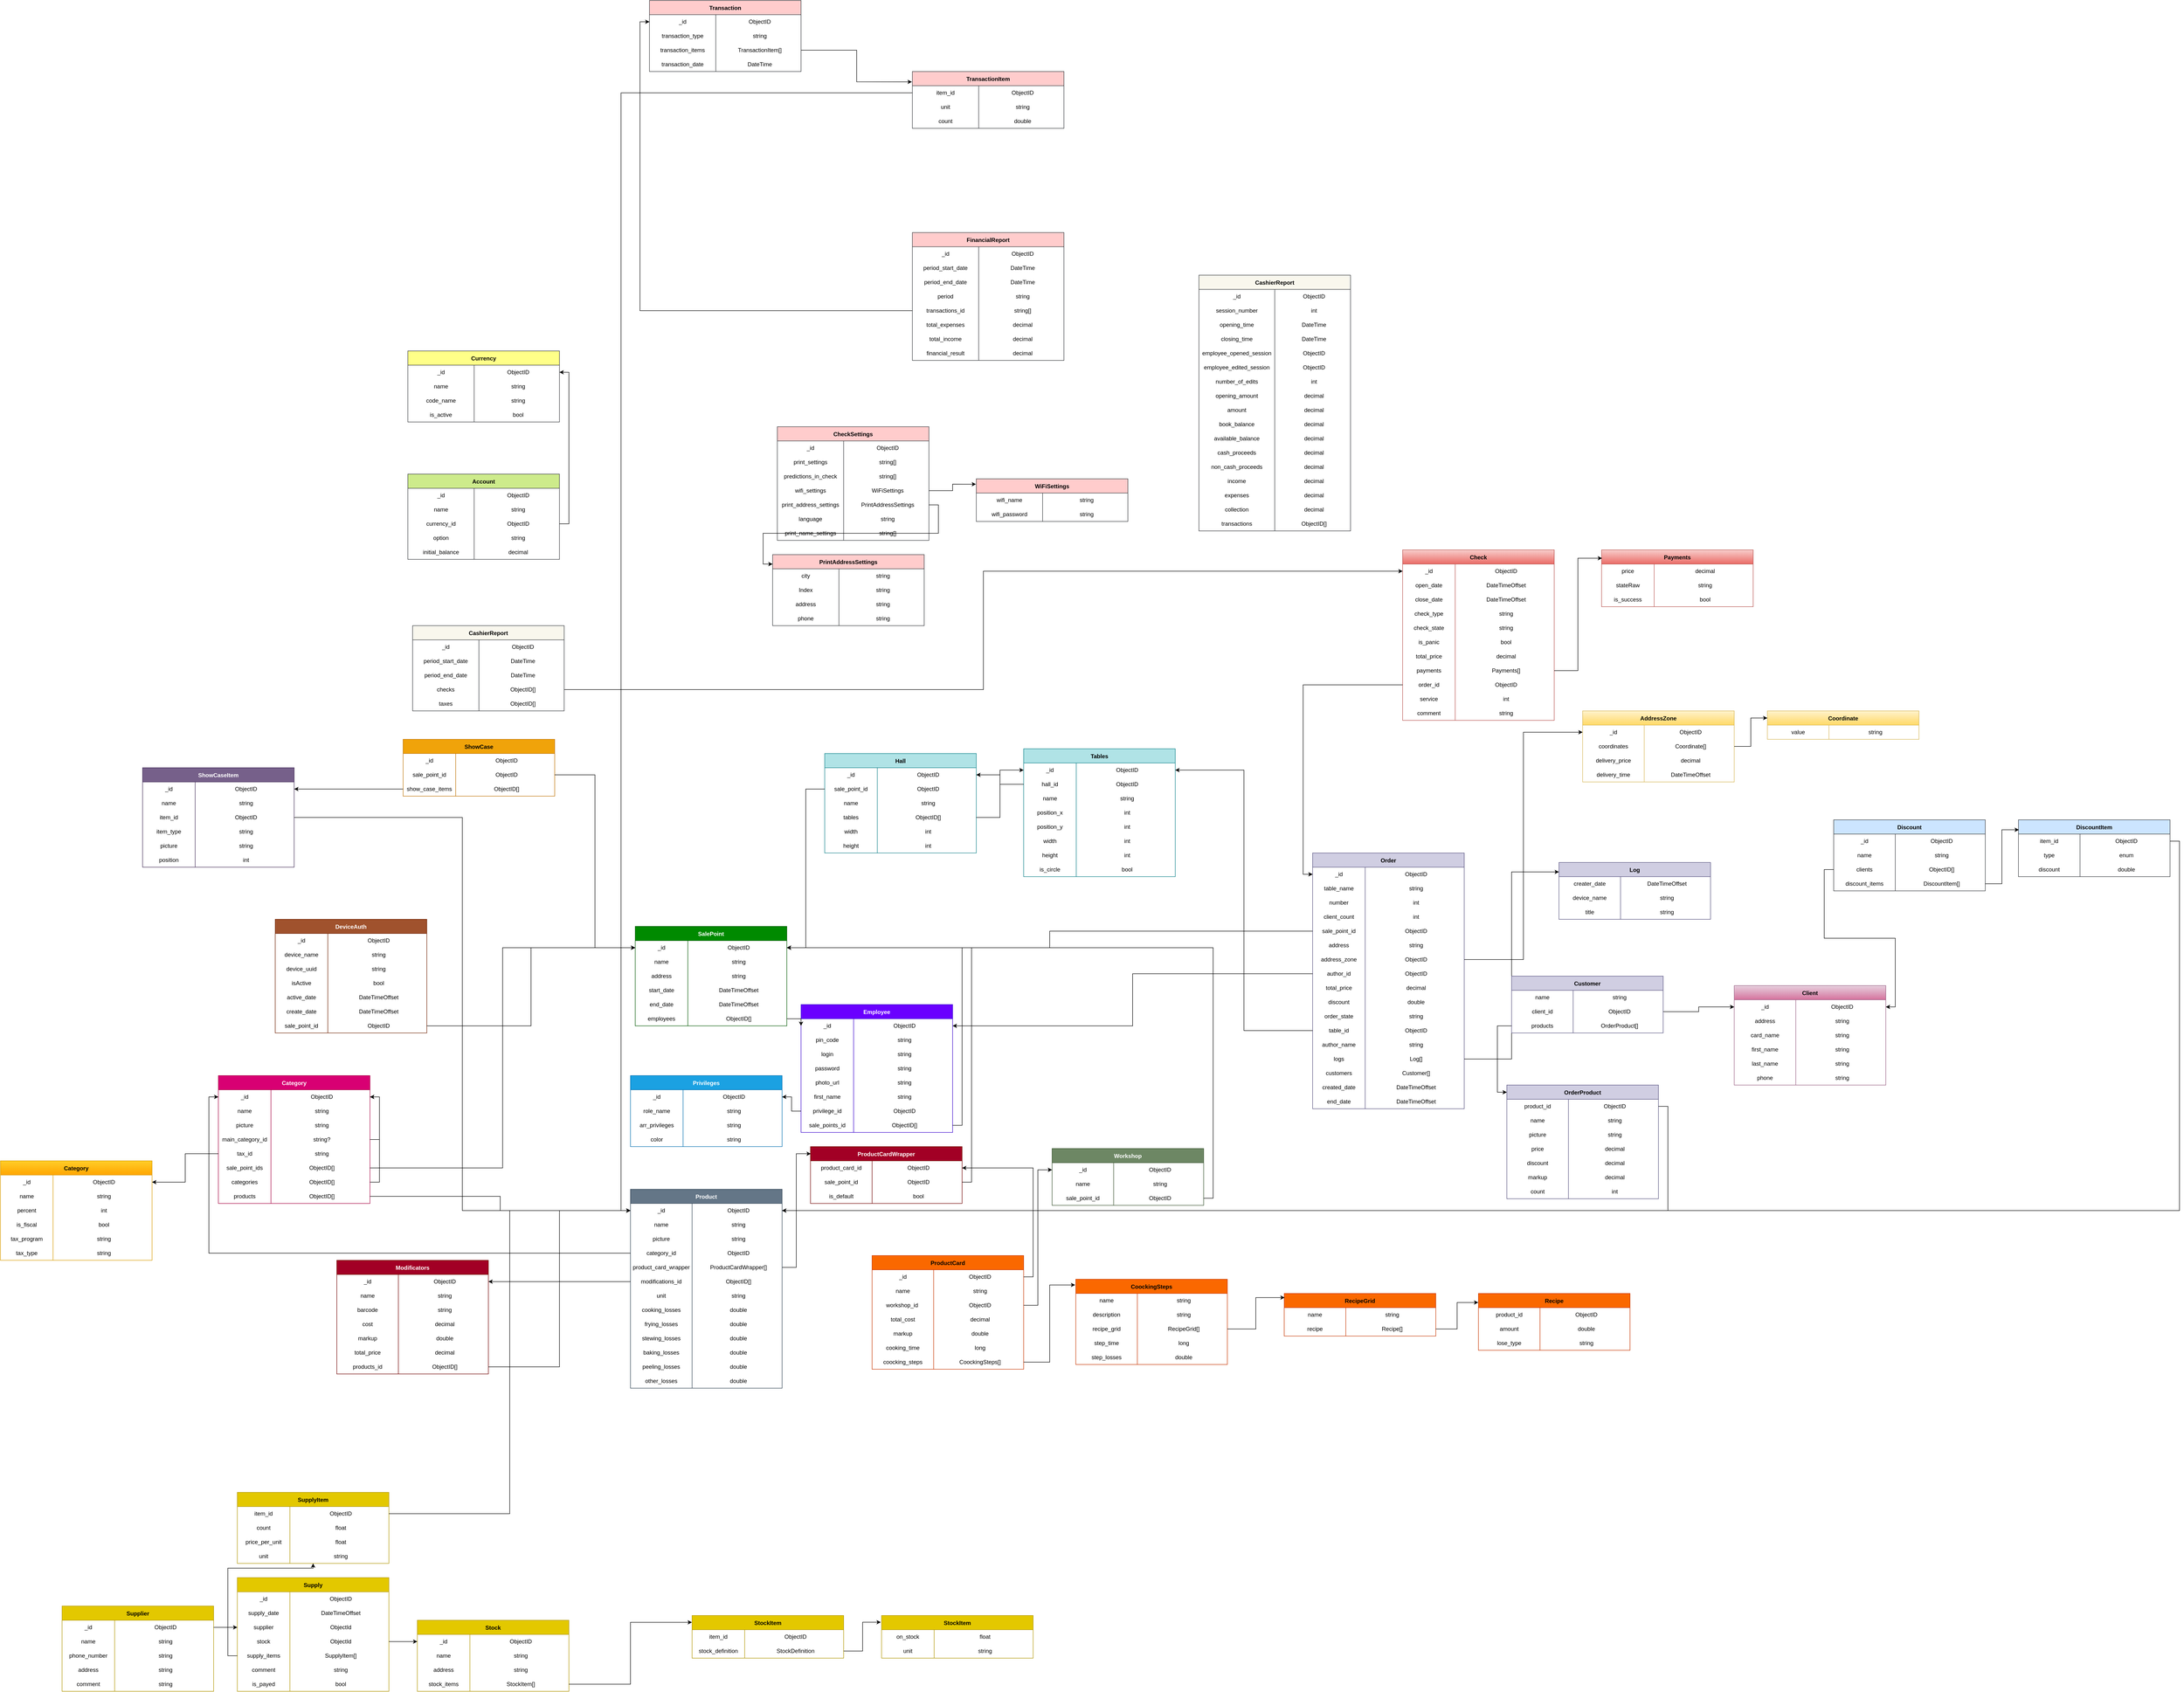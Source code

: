 <mxfile version="22.0.4" type="github">
  <diagram id="C5RBs43oDa-KdzZeNtuy" name="Page-1">
    <mxGraphModel dx="3662" dy="3108" grid="1" gridSize="10" guides="1" tooltips="1" connect="1" arrows="1" fold="1" page="1" pageScale="1" pageWidth="827" pageHeight="1169" math="0" shadow="0">
      <root>
        <mxCell id="WIyWlLk6GJQsqaUBKTNV-0" />
        <mxCell id="WIyWlLk6GJQsqaUBKTNV-1" parent="WIyWlLk6GJQsqaUBKTNV-0" />
        <mxCell id="2R93lKAkQ-TtFPTku6nc-16" value="Category" style="shape=table;startSize=30;container=1;collapsible=0;childLayout=tableLayout;fixedRows=1;rowLines=0;fontStyle=1;fillColor=#d80073;fontColor=#ffffff;strokeColor=#A50040;" parent="WIyWlLk6GJQsqaUBKTNV-1" vertex="1">
          <mxGeometry x="-1210" y="310" width="320" height="270" as="geometry" />
        </mxCell>
        <mxCell id="2R93lKAkQ-TtFPTku6nc-17" value="" style="shape=tableRow;horizontal=0;startSize=0;swimlaneHead=0;swimlaneBody=0;top=0;left=0;bottom=0;right=0;collapsible=0;dropTarget=0;fillColor=none;points=[[0,0.5],[1,0.5]];portConstraint=eastwest;" parent="2R93lKAkQ-TtFPTku6nc-16" vertex="1">
          <mxGeometry y="30" width="320" height="30" as="geometry" />
        </mxCell>
        <mxCell id="2R93lKAkQ-TtFPTku6nc-18" value="_id" style="shape=partialRectangle;html=1;whiteSpace=wrap;connectable=0;fillColor=none;top=0;left=0;bottom=0;right=0;overflow=hidden;pointerEvents=1;" parent="2R93lKAkQ-TtFPTku6nc-17" vertex="1">
          <mxGeometry width="111" height="30" as="geometry">
            <mxRectangle width="111" height="30" as="alternateBounds" />
          </mxGeometry>
        </mxCell>
        <mxCell id="2R93lKAkQ-TtFPTku6nc-19" value="ObjectID" style="shape=partialRectangle;html=1;whiteSpace=wrap;connectable=0;fillColor=none;top=0;left=0;bottom=0;right=0;align=center;spacingLeft=6;overflow=hidden;" parent="2R93lKAkQ-TtFPTku6nc-17" vertex="1">
          <mxGeometry x="111" width="209" height="30" as="geometry">
            <mxRectangle width="209" height="30" as="alternateBounds" />
          </mxGeometry>
        </mxCell>
        <mxCell id="2R93lKAkQ-TtFPTku6nc-20" value="" style="shape=tableRow;horizontal=0;startSize=0;swimlaneHead=0;swimlaneBody=0;top=0;left=0;bottom=0;right=0;collapsible=0;dropTarget=0;fillColor=none;points=[[0,0.5],[1,0.5]];portConstraint=eastwest;" parent="2R93lKAkQ-TtFPTku6nc-16" vertex="1">
          <mxGeometry y="60" width="320" height="30" as="geometry" />
        </mxCell>
        <mxCell id="2R93lKAkQ-TtFPTku6nc-21" value="name" style="shape=partialRectangle;html=1;whiteSpace=wrap;connectable=0;fillColor=none;top=0;left=0;bottom=0;right=0;overflow=hidden;" parent="2R93lKAkQ-TtFPTku6nc-20" vertex="1">
          <mxGeometry width="111" height="30" as="geometry">
            <mxRectangle width="111" height="30" as="alternateBounds" />
          </mxGeometry>
        </mxCell>
        <mxCell id="2R93lKAkQ-TtFPTku6nc-22" value="string" style="shape=partialRectangle;html=1;whiteSpace=wrap;connectable=0;fillColor=none;top=0;left=0;bottom=0;right=0;align=center;spacingLeft=6;overflow=hidden;" parent="2R93lKAkQ-TtFPTku6nc-20" vertex="1">
          <mxGeometry x="111" width="209" height="30" as="geometry">
            <mxRectangle width="209" height="30" as="alternateBounds" />
          </mxGeometry>
        </mxCell>
        <mxCell id="2R93lKAkQ-TtFPTku6nc-23" value="" style="shape=tableRow;horizontal=0;startSize=0;swimlaneHead=0;swimlaneBody=0;top=0;left=0;bottom=0;right=0;collapsible=0;dropTarget=0;fillColor=none;points=[[0,0.5],[1,0.5]];portConstraint=eastwest;" parent="2R93lKAkQ-TtFPTku6nc-16" vertex="1">
          <mxGeometry y="90" width="320" height="30" as="geometry" />
        </mxCell>
        <mxCell id="2R93lKAkQ-TtFPTku6nc-24" value="picture" style="shape=partialRectangle;html=1;whiteSpace=wrap;connectable=0;fillColor=none;top=0;left=0;bottom=0;right=0;overflow=hidden;" parent="2R93lKAkQ-TtFPTku6nc-23" vertex="1">
          <mxGeometry width="111" height="30" as="geometry">
            <mxRectangle width="111" height="30" as="alternateBounds" />
          </mxGeometry>
        </mxCell>
        <mxCell id="2R93lKAkQ-TtFPTku6nc-25" value="string" style="shape=partialRectangle;html=1;whiteSpace=wrap;connectable=0;fillColor=none;top=0;left=0;bottom=0;right=0;align=center;spacingLeft=6;overflow=hidden;" parent="2R93lKAkQ-TtFPTku6nc-23" vertex="1">
          <mxGeometry x="111" width="209" height="30" as="geometry">
            <mxRectangle width="209" height="30" as="alternateBounds" />
          </mxGeometry>
        </mxCell>
        <mxCell id="2R93lKAkQ-TtFPTku6nc-26" value="" style="shape=tableRow;horizontal=0;startSize=0;swimlaneHead=0;swimlaneBody=0;top=0;left=0;bottom=0;right=0;collapsible=0;dropTarget=0;fillColor=none;points=[[0,0.5],[1,0.5]];portConstraint=eastwest;" parent="2R93lKAkQ-TtFPTku6nc-16" vertex="1">
          <mxGeometry y="120" width="320" height="30" as="geometry" />
        </mxCell>
        <mxCell id="2R93lKAkQ-TtFPTku6nc-27" value="main_category_id" style="shape=partialRectangle;html=1;whiteSpace=wrap;connectable=0;fillColor=none;top=0;left=0;bottom=0;right=0;overflow=hidden;" parent="2R93lKAkQ-TtFPTku6nc-26" vertex="1">
          <mxGeometry width="111" height="30" as="geometry">
            <mxRectangle width="111" height="30" as="alternateBounds" />
          </mxGeometry>
        </mxCell>
        <mxCell id="2R93lKAkQ-TtFPTku6nc-28" value="string?" style="shape=partialRectangle;html=1;whiteSpace=wrap;connectable=0;fillColor=none;top=0;left=0;bottom=0;right=0;align=center;spacingLeft=6;overflow=hidden;" parent="2R93lKAkQ-TtFPTku6nc-26" vertex="1">
          <mxGeometry x="111" width="209" height="30" as="geometry">
            <mxRectangle width="209" height="30" as="alternateBounds" />
          </mxGeometry>
        </mxCell>
        <mxCell id="2R93lKAkQ-TtFPTku6nc-29" value="" style="shape=tableRow;horizontal=0;startSize=0;swimlaneHead=0;swimlaneBody=0;top=0;left=0;bottom=0;right=0;collapsible=0;dropTarget=0;fillColor=none;points=[[0,0.5],[1,0.5]];portConstraint=eastwest;" parent="2R93lKAkQ-TtFPTku6nc-16" vertex="1">
          <mxGeometry y="150" width="320" height="30" as="geometry" />
        </mxCell>
        <mxCell id="2R93lKAkQ-TtFPTku6nc-30" value="tax_id" style="shape=partialRectangle;html=1;whiteSpace=wrap;connectable=0;fillColor=none;top=0;left=0;bottom=0;right=0;overflow=hidden;" parent="2R93lKAkQ-TtFPTku6nc-29" vertex="1">
          <mxGeometry width="111" height="30" as="geometry">
            <mxRectangle width="111" height="30" as="alternateBounds" />
          </mxGeometry>
        </mxCell>
        <mxCell id="2R93lKAkQ-TtFPTku6nc-31" value="string" style="shape=partialRectangle;html=1;whiteSpace=wrap;connectable=0;fillColor=none;top=0;left=0;bottom=0;right=0;align=center;spacingLeft=6;overflow=hidden;" parent="2R93lKAkQ-TtFPTku6nc-29" vertex="1">
          <mxGeometry x="111" width="209" height="30" as="geometry">
            <mxRectangle width="209" height="30" as="alternateBounds" />
          </mxGeometry>
        </mxCell>
        <mxCell id="2R93lKAkQ-TtFPTku6nc-32" value="" style="shape=tableRow;horizontal=0;startSize=0;swimlaneHead=0;swimlaneBody=0;top=0;left=0;bottom=0;right=0;collapsible=0;dropTarget=0;fillColor=none;points=[[0,0.5],[1,0.5]];portConstraint=eastwest;" parent="2R93lKAkQ-TtFPTku6nc-16" vertex="1">
          <mxGeometry y="180" width="320" height="30" as="geometry" />
        </mxCell>
        <mxCell id="2R93lKAkQ-TtFPTku6nc-33" value="sale_point_ids" style="shape=partialRectangle;html=1;whiteSpace=wrap;connectable=0;fillColor=none;top=0;left=0;bottom=0;right=0;overflow=hidden;" parent="2R93lKAkQ-TtFPTku6nc-32" vertex="1">
          <mxGeometry width="111" height="30" as="geometry">
            <mxRectangle width="111" height="30" as="alternateBounds" />
          </mxGeometry>
        </mxCell>
        <mxCell id="2R93lKAkQ-TtFPTku6nc-34" value="ObjectID[]" style="shape=partialRectangle;html=1;whiteSpace=wrap;connectable=0;fillColor=none;top=0;left=0;bottom=0;right=0;align=center;spacingLeft=6;overflow=hidden;" parent="2R93lKAkQ-TtFPTku6nc-32" vertex="1">
          <mxGeometry x="111" width="209" height="30" as="geometry">
            <mxRectangle width="209" height="30" as="alternateBounds" />
          </mxGeometry>
        </mxCell>
        <mxCell id="2R93lKAkQ-TtFPTku6nc-35" value="" style="shape=tableRow;horizontal=0;startSize=0;swimlaneHead=0;swimlaneBody=0;top=0;left=0;bottom=0;right=0;collapsible=0;dropTarget=0;fillColor=none;points=[[0,0.5],[1,0.5]];portConstraint=eastwest;" parent="2R93lKAkQ-TtFPTku6nc-16" vertex="1">
          <mxGeometry y="210" width="320" height="30" as="geometry" />
        </mxCell>
        <mxCell id="2R93lKAkQ-TtFPTku6nc-36" value="categories" style="shape=partialRectangle;html=1;whiteSpace=wrap;connectable=0;fillColor=none;top=0;left=0;bottom=0;right=0;overflow=hidden;" parent="2R93lKAkQ-TtFPTku6nc-35" vertex="1">
          <mxGeometry width="111" height="30" as="geometry">
            <mxRectangle width="111" height="30" as="alternateBounds" />
          </mxGeometry>
        </mxCell>
        <mxCell id="2R93lKAkQ-TtFPTku6nc-37" value="ObjectID[]" style="shape=partialRectangle;html=1;whiteSpace=wrap;connectable=0;fillColor=none;top=0;left=0;bottom=0;right=0;align=center;spacingLeft=6;overflow=hidden;" parent="2R93lKAkQ-TtFPTku6nc-35" vertex="1">
          <mxGeometry x="111" width="209" height="30" as="geometry">
            <mxRectangle width="209" height="30" as="alternateBounds" />
          </mxGeometry>
        </mxCell>
        <mxCell id="2R93lKAkQ-TtFPTku6nc-38" value="" style="shape=tableRow;horizontal=0;startSize=0;swimlaneHead=0;swimlaneBody=0;top=0;left=0;bottom=0;right=0;collapsible=0;dropTarget=0;fillColor=none;points=[[0,0.5],[1,0.5]];portConstraint=eastwest;" parent="2R93lKAkQ-TtFPTku6nc-16" vertex="1">
          <mxGeometry y="240" width="320" height="30" as="geometry" />
        </mxCell>
        <mxCell id="2R93lKAkQ-TtFPTku6nc-39" value="products" style="shape=partialRectangle;html=1;whiteSpace=wrap;connectable=0;fillColor=none;top=0;left=0;bottom=0;right=0;overflow=hidden;" parent="2R93lKAkQ-TtFPTku6nc-38" vertex="1">
          <mxGeometry width="111" height="30" as="geometry">
            <mxRectangle width="111" height="30" as="alternateBounds" />
          </mxGeometry>
        </mxCell>
        <mxCell id="2R93lKAkQ-TtFPTku6nc-40" value="ObjectID[]" style="shape=partialRectangle;html=1;whiteSpace=wrap;connectable=0;fillColor=none;top=0;left=0;bottom=0;right=0;align=center;spacingLeft=6;overflow=hidden;" parent="2R93lKAkQ-TtFPTku6nc-38" vertex="1">
          <mxGeometry x="111" width="209" height="30" as="geometry">
            <mxRectangle width="209" height="30" as="alternateBounds" />
          </mxGeometry>
        </mxCell>
        <mxCell id="2R93lKAkQ-TtFPTku6nc-784" style="edgeStyle=orthogonalEdgeStyle;rounded=0;orthogonalLoop=1;jettySize=auto;html=1;exitX=1;exitY=0.5;exitDx=0;exitDy=0;entryX=1;entryY=0.5;entryDx=0;entryDy=0;" edge="1" parent="2R93lKAkQ-TtFPTku6nc-16" source="2R93lKAkQ-TtFPTku6nc-26" target="2R93lKAkQ-TtFPTku6nc-17">
          <mxGeometry relative="1" as="geometry" />
        </mxCell>
        <mxCell id="2R93lKAkQ-TtFPTku6nc-91" value="SalePoint" style="shape=table;startSize=30;container=1;collapsible=0;childLayout=tableLayout;fixedRows=1;rowLines=0;fontStyle=1;fillColor=#008a00;fontColor=#ffffff;strokeColor=#005700;" parent="WIyWlLk6GJQsqaUBKTNV-1" vertex="1">
          <mxGeometry x="-330" y="-5" width="320" height="210" as="geometry" />
        </mxCell>
        <mxCell id="2R93lKAkQ-TtFPTku6nc-92" value="" style="shape=tableRow;horizontal=0;startSize=0;swimlaneHead=0;swimlaneBody=0;top=0;left=0;bottom=0;right=0;collapsible=0;dropTarget=0;fillColor=none;points=[[0,0.5],[1,0.5]];portConstraint=eastwest;flipV=0;flipH=1;swimlaneFillColor=none;" parent="2R93lKAkQ-TtFPTku6nc-91" vertex="1">
          <mxGeometry y="30" width="320" height="30" as="geometry" />
        </mxCell>
        <mxCell id="2R93lKAkQ-TtFPTku6nc-93" value="_id" style="shape=partialRectangle;html=1;whiteSpace=wrap;connectable=0;fillColor=none;top=0;left=0;bottom=0;right=0;overflow=hidden;pointerEvents=1;" parent="2R93lKAkQ-TtFPTku6nc-92" vertex="1">
          <mxGeometry width="111" height="30" as="geometry">
            <mxRectangle width="111" height="30" as="alternateBounds" />
          </mxGeometry>
        </mxCell>
        <mxCell id="2R93lKAkQ-TtFPTku6nc-94" value="ObjectID" style="shape=partialRectangle;html=1;whiteSpace=wrap;connectable=0;fillColor=none;top=0;left=0;bottom=0;right=0;align=center;spacingLeft=6;overflow=hidden;" parent="2R93lKAkQ-TtFPTku6nc-92" vertex="1">
          <mxGeometry x="111" width="209" height="30" as="geometry">
            <mxRectangle width="209" height="30" as="alternateBounds" />
          </mxGeometry>
        </mxCell>
        <mxCell id="2R93lKAkQ-TtFPTku6nc-95" value="" style="shape=tableRow;horizontal=0;startSize=0;swimlaneHead=0;swimlaneBody=0;top=0;left=0;bottom=0;right=0;collapsible=0;dropTarget=0;fillColor=none;points=[[0,0.5],[1,0.5]];portConstraint=eastwest;" parent="2R93lKAkQ-TtFPTku6nc-91" vertex="1">
          <mxGeometry y="60" width="320" height="30" as="geometry" />
        </mxCell>
        <mxCell id="2R93lKAkQ-TtFPTku6nc-96" value="name" style="shape=partialRectangle;html=1;whiteSpace=wrap;connectable=0;fillColor=none;top=0;left=0;bottom=0;right=0;overflow=hidden;" parent="2R93lKAkQ-TtFPTku6nc-95" vertex="1">
          <mxGeometry width="111" height="30" as="geometry">
            <mxRectangle width="111" height="30" as="alternateBounds" />
          </mxGeometry>
        </mxCell>
        <mxCell id="2R93lKAkQ-TtFPTku6nc-97" value="string" style="shape=partialRectangle;html=1;whiteSpace=wrap;connectable=0;fillColor=none;top=0;left=0;bottom=0;right=0;align=center;spacingLeft=6;overflow=hidden;" parent="2R93lKAkQ-TtFPTku6nc-95" vertex="1">
          <mxGeometry x="111" width="209" height="30" as="geometry">
            <mxRectangle width="209" height="30" as="alternateBounds" />
          </mxGeometry>
        </mxCell>
        <mxCell id="2R93lKAkQ-TtFPTku6nc-98" value="" style="shape=tableRow;horizontal=0;startSize=0;swimlaneHead=0;swimlaneBody=0;top=0;left=0;bottom=0;right=0;collapsible=0;dropTarget=0;fillColor=none;points=[[0,0.5],[1,0.5]];portConstraint=eastwest;" parent="2R93lKAkQ-TtFPTku6nc-91" vertex="1">
          <mxGeometry y="90" width="320" height="30" as="geometry" />
        </mxCell>
        <mxCell id="2R93lKAkQ-TtFPTku6nc-99" value="address" style="shape=partialRectangle;html=1;whiteSpace=wrap;connectable=0;fillColor=none;top=0;left=0;bottom=0;right=0;overflow=hidden;" parent="2R93lKAkQ-TtFPTku6nc-98" vertex="1">
          <mxGeometry width="111" height="30" as="geometry">
            <mxRectangle width="111" height="30" as="alternateBounds" />
          </mxGeometry>
        </mxCell>
        <mxCell id="2R93lKAkQ-TtFPTku6nc-100" value="string" style="shape=partialRectangle;html=1;whiteSpace=wrap;connectable=0;fillColor=none;top=0;left=0;bottom=0;right=0;align=center;spacingLeft=6;overflow=hidden;" parent="2R93lKAkQ-TtFPTku6nc-98" vertex="1">
          <mxGeometry x="111" width="209" height="30" as="geometry">
            <mxRectangle width="209" height="30" as="alternateBounds" />
          </mxGeometry>
        </mxCell>
        <mxCell id="2R93lKAkQ-TtFPTku6nc-101" value="" style="shape=tableRow;horizontal=0;startSize=0;swimlaneHead=0;swimlaneBody=0;top=0;left=0;bottom=0;right=0;collapsible=0;dropTarget=0;fillColor=none;points=[[0,0.5],[1,0.5]];portConstraint=eastwest;" parent="2R93lKAkQ-TtFPTku6nc-91" vertex="1">
          <mxGeometry y="120" width="320" height="30" as="geometry" />
        </mxCell>
        <mxCell id="2R93lKAkQ-TtFPTku6nc-102" value="start_date" style="shape=partialRectangle;html=1;whiteSpace=wrap;connectable=0;fillColor=none;top=0;left=0;bottom=0;right=0;overflow=hidden;" parent="2R93lKAkQ-TtFPTku6nc-101" vertex="1">
          <mxGeometry width="111" height="30" as="geometry">
            <mxRectangle width="111" height="30" as="alternateBounds" />
          </mxGeometry>
        </mxCell>
        <mxCell id="2R93lKAkQ-TtFPTku6nc-103" value="DateTimeOffset" style="shape=partialRectangle;html=1;whiteSpace=wrap;connectable=0;fillColor=none;top=0;left=0;bottom=0;right=0;align=center;spacingLeft=6;overflow=hidden;" parent="2R93lKAkQ-TtFPTku6nc-101" vertex="1">
          <mxGeometry x="111" width="209" height="30" as="geometry">
            <mxRectangle width="209" height="30" as="alternateBounds" />
          </mxGeometry>
        </mxCell>
        <mxCell id="2R93lKAkQ-TtFPTku6nc-104" value="" style="shape=tableRow;horizontal=0;startSize=0;swimlaneHead=0;swimlaneBody=0;top=0;left=0;bottom=0;right=0;collapsible=0;dropTarget=0;fillColor=none;points=[[0,0.5],[1,0.5]];portConstraint=eastwest;" parent="2R93lKAkQ-TtFPTku6nc-91" vertex="1">
          <mxGeometry y="150" width="320" height="30" as="geometry" />
        </mxCell>
        <mxCell id="2R93lKAkQ-TtFPTku6nc-105" value="end_date" style="shape=partialRectangle;html=1;whiteSpace=wrap;connectable=0;fillColor=none;top=0;left=0;bottom=0;right=0;overflow=hidden;" parent="2R93lKAkQ-TtFPTku6nc-104" vertex="1">
          <mxGeometry width="111" height="30" as="geometry">
            <mxRectangle width="111" height="30" as="alternateBounds" />
          </mxGeometry>
        </mxCell>
        <mxCell id="2R93lKAkQ-TtFPTku6nc-106" value="DateTimeOffset" style="shape=partialRectangle;html=1;whiteSpace=wrap;connectable=0;fillColor=none;top=0;left=0;bottom=0;right=0;align=center;spacingLeft=6;overflow=hidden;" parent="2R93lKAkQ-TtFPTku6nc-104" vertex="1">
          <mxGeometry x="111" width="209" height="30" as="geometry">
            <mxRectangle width="209" height="30" as="alternateBounds" />
          </mxGeometry>
        </mxCell>
        <mxCell id="2R93lKAkQ-TtFPTku6nc-113" value="" style="shape=tableRow;horizontal=0;startSize=0;swimlaneHead=0;swimlaneBody=0;top=0;left=0;bottom=0;right=0;collapsible=0;dropTarget=0;fillColor=none;points=[[0,0.5],[1,0.5]];portConstraint=eastwest;" parent="2R93lKAkQ-TtFPTku6nc-91" vertex="1">
          <mxGeometry y="180" width="320" height="30" as="geometry" />
        </mxCell>
        <mxCell id="2R93lKAkQ-TtFPTku6nc-114" value="employees" style="shape=partialRectangle;html=1;whiteSpace=wrap;connectable=0;fillColor=none;top=0;left=0;bottom=0;right=0;overflow=hidden;" parent="2R93lKAkQ-TtFPTku6nc-113" vertex="1">
          <mxGeometry width="111" height="30" as="geometry">
            <mxRectangle width="111" height="30" as="alternateBounds" />
          </mxGeometry>
        </mxCell>
        <mxCell id="2R93lKAkQ-TtFPTku6nc-115" value="ObjectID[]" style="shape=partialRectangle;html=1;whiteSpace=wrap;connectable=0;fillColor=none;top=0;left=0;bottom=0;right=0;align=center;spacingLeft=6;overflow=hidden;" parent="2R93lKAkQ-TtFPTku6nc-113" vertex="1">
          <mxGeometry x="111" width="209" height="30" as="geometry">
            <mxRectangle width="209" height="30" as="alternateBounds" />
          </mxGeometry>
        </mxCell>
        <mxCell id="2R93lKAkQ-TtFPTku6nc-199" value="" style="edgeStyle=orthogonalEdgeStyle;rounded=0;orthogonalLoop=1;jettySize=auto;html=1;entryX=0.002;entryY=0.125;entryDx=0;entryDy=0;entryPerimeter=0;" parent="WIyWlLk6GJQsqaUBKTNV-1" source="2R93lKAkQ-TtFPTku6nc-131" target="2R93lKAkQ-TtFPTku6nc-159" edge="1">
          <mxGeometry relative="1" as="geometry" />
        </mxCell>
        <mxCell id="2R93lKAkQ-TtFPTku6nc-118" value="Product" style="shape=table;startSize=30;container=1;collapsible=0;childLayout=tableLayout;fixedRows=1;rowLines=0;fontStyle=1;fillColor=#647687;strokeColor=#314354;fontColor=#ffffff;" parent="WIyWlLk6GJQsqaUBKTNV-1" vertex="1">
          <mxGeometry x="-340" y="550" width="320" height="420" as="geometry" />
        </mxCell>
        <mxCell id="2R93lKAkQ-TtFPTku6nc-119" value="" style="shape=tableRow;horizontal=0;startSize=0;swimlaneHead=0;swimlaneBody=0;top=0;left=0;bottom=0;right=0;collapsible=0;dropTarget=0;fillColor=none;points=[[0,0.5],[1,0.5]];portConstraint=eastwest;" parent="2R93lKAkQ-TtFPTku6nc-118" vertex="1">
          <mxGeometry y="30" width="320" height="30" as="geometry" />
        </mxCell>
        <mxCell id="2R93lKAkQ-TtFPTku6nc-120" value="_id" style="shape=partialRectangle;html=1;whiteSpace=wrap;connectable=0;fillColor=none;top=0;left=0;bottom=0;right=0;overflow=hidden;pointerEvents=1;" parent="2R93lKAkQ-TtFPTku6nc-119" vertex="1">
          <mxGeometry width="130" height="30" as="geometry">
            <mxRectangle width="130" height="30" as="alternateBounds" />
          </mxGeometry>
        </mxCell>
        <mxCell id="2R93lKAkQ-TtFPTku6nc-121" value="ObjectID" style="shape=partialRectangle;html=1;whiteSpace=wrap;connectable=0;fillColor=none;top=0;left=0;bottom=0;right=0;align=center;spacingLeft=6;overflow=hidden;" parent="2R93lKAkQ-TtFPTku6nc-119" vertex="1">
          <mxGeometry x="130" width="190" height="30" as="geometry">
            <mxRectangle width="190" height="30" as="alternateBounds" />
          </mxGeometry>
        </mxCell>
        <mxCell id="2R93lKAkQ-TtFPTku6nc-122" value="" style="shape=tableRow;horizontal=0;startSize=0;swimlaneHead=0;swimlaneBody=0;top=0;left=0;bottom=0;right=0;collapsible=0;dropTarget=0;fillColor=none;points=[[0,0.5],[1,0.5]];portConstraint=eastwest;" parent="2R93lKAkQ-TtFPTku6nc-118" vertex="1">
          <mxGeometry y="60" width="320" height="30" as="geometry" />
        </mxCell>
        <mxCell id="2R93lKAkQ-TtFPTku6nc-123" value="name" style="shape=partialRectangle;html=1;whiteSpace=wrap;connectable=0;fillColor=none;top=0;left=0;bottom=0;right=0;overflow=hidden;" parent="2R93lKAkQ-TtFPTku6nc-122" vertex="1">
          <mxGeometry width="130" height="30" as="geometry">
            <mxRectangle width="130" height="30" as="alternateBounds" />
          </mxGeometry>
        </mxCell>
        <mxCell id="2R93lKAkQ-TtFPTku6nc-124" value="string" style="shape=partialRectangle;html=1;whiteSpace=wrap;connectable=0;fillColor=none;top=0;left=0;bottom=0;right=0;align=center;spacingLeft=6;overflow=hidden;" parent="2R93lKAkQ-TtFPTku6nc-122" vertex="1">
          <mxGeometry x="130" width="190" height="30" as="geometry">
            <mxRectangle width="190" height="30" as="alternateBounds" />
          </mxGeometry>
        </mxCell>
        <mxCell id="2R93lKAkQ-TtFPTku6nc-125" value="" style="shape=tableRow;horizontal=0;startSize=0;swimlaneHead=0;swimlaneBody=0;top=0;left=0;bottom=0;right=0;collapsible=0;dropTarget=0;fillColor=none;points=[[0,0.5],[1,0.5]];portConstraint=eastwest;" parent="2R93lKAkQ-TtFPTku6nc-118" vertex="1">
          <mxGeometry y="90" width="320" height="30" as="geometry" />
        </mxCell>
        <mxCell id="2R93lKAkQ-TtFPTku6nc-126" value="picture" style="shape=partialRectangle;html=1;whiteSpace=wrap;connectable=0;fillColor=none;top=0;left=0;bottom=0;right=0;overflow=hidden;" parent="2R93lKAkQ-TtFPTku6nc-125" vertex="1">
          <mxGeometry width="130" height="30" as="geometry">
            <mxRectangle width="130" height="30" as="alternateBounds" />
          </mxGeometry>
        </mxCell>
        <mxCell id="2R93lKAkQ-TtFPTku6nc-127" value="string" style="shape=partialRectangle;html=1;whiteSpace=wrap;connectable=0;fillColor=none;top=0;left=0;bottom=0;right=0;align=center;spacingLeft=6;overflow=hidden;" parent="2R93lKAkQ-TtFPTku6nc-125" vertex="1">
          <mxGeometry x="130" width="190" height="30" as="geometry">
            <mxRectangle width="190" height="30" as="alternateBounds" />
          </mxGeometry>
        </mxCell>
        <mxCell id="2R93lKAkQ-TtFPTku6nc-128" value="" style="shape=tableRow;horizontal=0;startSize=0;swimlaneHead=0;swimlaneBody=0;top=0;left=0;bottom=0;right=0;collapsible=0;dropTarget=0;fillColor=none;points=[[0,0.5],[1,0.5]];portConstraint=eastwest;" parent="2R93lKAkQ-TtFPTku6nc-118" vertex="1">
          <mxGeometry y="120" width="320" height="30" as="geometry" />
        </mxCell>
        <mxCell id="2R93lKAkQ-TtFPTku6nc-129" value="category_id" style="shape=partialRectangle;html=1;whiteSpace=wrap;connectable=0;fillColor=none;top=0;left=0;bottom=0;right=0;overflow=hidden;" parent="2R93lKAkQ-TtFPTku6nc-128" vertex="1">
          <mxGeometry width="130" height="30" as="geometry">
            <mxRectangle width="130" height="30" as="alternateBounds" />
          </mxGeometry>
        </mxCell>
        <mxCell id="2R93lKAkQ-TtFPTku6nc-130" value="ObjectID" style="shape=partialRectangle;html=1;whiteSpace=wrap;connectable=0;fillColor=none;top=0;left=0;bottom=0;right=0;align=center;spacingLeft=6;overflow=hidden;" parent="2R93lKAkQ-TtFPTku6nc-128" vertex="1">
          <mxGeometry x="130" width="190" height="30" as="geometry">
            <mxRectangle width="190" height="30" as="alternateBounds" />
          </mxGeometry>
        </mxCell>
        <mxCell id="2R93lKAkQ-TtFPTku6nc-131" value="" style="shape=tableRow;horizontal=0;startSize=0;swimlaneHead=0;swimlaneBody=0;top=0;left=0;bottom=0;right=0;collapsible=0;dropTarget=0;fillColor=none;points=[[0,0.5],[1,0.5]];portConstraint=eastwest;" parent="2R93lKAkQ-TtFPTku6nc-118" vertex="1">
          <mxGeometry y="150" width="320" height="30" as="geometry" />
        </mxCell>
        <mxCell id="2R93lKAkQ-TtFPTku6nc-132" value="product_card_wrapper" style="shape=partialRectangle;html=1;whiteSpace=wrap;connectable=0;fillColor=none;top=0;left=0;bottom=0;right=0;overflow=hidden;" parent="2R93lKAkQ-TtFPTku6nc-131" vertex="1">
          <mxGeometry width="130" height="30" as="geometry">
            <mxRectangle width="130" height="30" as="alternateBounds" />
          </mxGeometry>
        </mxCell>
        <mxCell id="2R93lKAkQ-TtFPTku6nc-133" value="ProductCardWrapper[]" style="shape=partialRectangle;html=1;whiteSpace=wrap;connectable=0;fillColor=none;top=0;left=0;bottom=0;right=0;align=center;spacingLeft=6;overflow=hidden;" parent="2R93lKAkQ-TtFPTku6nc-131" vertex="1">
          <mxGeometry x="130" width="190" height="30" as="geometry">
            <mxRectangle width="190" height="30" as="alternateBounds" />
          </mxGeometry>
        </mxCell>
        <mxCell id="2R93lKAkQ-TtFPTku6nc-134" value="" style="shape=tableRow;horizontal=0;startSize=0;swimlaneHead=0;swimlaneBody=0;top=0;left=0;bottom=0;right=0;collapsible=0;dropTarget=0;fillColor=none;points=[[0,0.5],[1,0.5]];portConstraint=eastwest;" parent="2R93lKAkQ-TtFPTku6nc-118" vertex="1">
          <mxGeometry y="180" width="320" height="30" as="geometry" />
        </mxCell>
        <mxCell id="2R93lKAkQ-TtFPTku6nc-135" value="modifications_id" style="shape=partialRectangle;html=1;whiteSpace=wrap;connectable=0;fillColor=none;top=0;left=0;bottom=0;right=0;overflow=hidden;" parent="2R93lKAkQ-TtFPTku6nc-134" vertex="1">
          <mxGeometry width="130" height="30" as="geometry">
            <mxRectangle width="130" height="30" as="alternateBounds" />
          </mxGeometry>
        </mxCell>
        <mxCell id="2R93lKAkQ-TtFPTku6nc-136" value="ObjectID[]" style="shape=partialRectangle;html=1;whiteSpace=wrap;connectable=0;fillColor=none;top=0;left=0;bottom=0;right=0;align=center;spacingLeft=6;overflow=hidden;" parent="2R93lKAkQ-TtFPTku6nc-134" vertex="1">
          <mxGeometry x="130" width="190" height="30" as="geometry">
            <mxRectangle width="190" height="30" as="alternateBounds" />
          </mxGeometry>
        </mxCell>
        <mxCell id="2R93lKAkQ-TtFPTku6nc-137" value="" style="shape=tableRow;horizontal=0;startSize=0;swimlaneHead=0;swimlaneBody=0;top=0;left=0;bottom=0;right=0;collapsible=0;dropTarget=0;fillColor=none;points=[[0,0.5],[1,0.5]];portConstraint=eastwest;" parent="2R93lKAkQ-TtFPTku6nc-118" vertex="1">
          <mxGeometry y="210" width="320" height="30" as="geometry" />
        </mxCell>
        <mxCell id="2R93lKAkQ-TtFPTku6nc-138" value="unit" style="shape=partialRectangle;html=1;whiteSpace=wrap;connectable=0;fillColor=none;top=0;left=0;bottom=0;right=0;overflow=hidden;" parent="2R93lKAkQ-TtFPTku6nc-137" vertex="1">
          <mxGeometry width="130" height="30" as="geometry">
            <mxRectangle width="130" height="30" as="alternateBounds" />
          </mxGeometry>
        </mxCell>
        <mxCell id="2R93lKAkQ-TtFPTku6nc-139" value="string" style="shape=partialRectangle;html=1;whiteSpace=wrap;connectable=0;fillColor=none;top=0;left=0;bottom=0;right=0;align=center;spacingLeft=6;overflow=hidden;" parent="2R93lKAkQ-TtFPTku6nc-137" vertex="1">
          <mxGeometry x="130" width="190" height="30" as="geometry">
            <mxRectangle width="190" height="30" as="alternateBounds" />
          </mxGeometry>
        </mxCell>
        <mxCell id="2R93lKAkQ-TtFPTku6nc-140" value="" style="shape=tableRow;horizontal=0;startSize=0;swimlaneHead=0;swimlaneBody=0;top=0;left=0;bottom=0;right=0;collapsible=0;dropTarget=0;fillColor=none;points=[[0,0.5],[1,0.5]];portConstraint=eastwest;" parent="2R93lKAkQ-TtFPTku6nc-118" vertex="1">
          <mxGeometry y="240" width="320" height="30" as="geometry" />
        </mxCell>
        <mxCell id="2R93lKAkQ-TtFPTku6nc-141" value="cooking_losses" style="shape=partialRectangle;html=1;whiteSpace=wrap;connectable=0;fillColor=none;top=0;left=0;bottom=0;right=0;overflow=hidden;" parent="2R93lKAkQ-TtFPTku6nc-140" vertex="1">
          <mxGeometry width="130" height="30" as="geometry">
            <mxRectangle width="130" height="30" as="alternateBounds" />
          </mxGeometry>
        </mxCell>
        <mxCell id="2R93lKAkQ-TtFPTku6nc-142" value="double" style="shape=partialRectangle;html=1;whiteSpace=wrap;connectable=0;fillColor=none;top=0;left=0;bottom=0;right=0;align=center;spacingLeft=6;overflow=hidden;" parent="2R93lKAkQ-TtFPTku6nc-140" vertex="1">
          <mxGeometry x="130" width="190" height="30" as="geometry">
            <mxRectangle width="190" height="30" as="alternateBounds" />
          </mxGeometry>
        </mxCell>
        <mxCell id="2R93lKAkQ-TtFPTku6nc-144" value="" style="shape=tableRow;horizontal=0;startSize=0;swimlaneHead=0;swimlaneBody=0;top=0;left=0;bottom=0;right=0;collapsible=0;dropTarget=0;fillColor=none;points=[[0,0.5],[1,0.5]];portConstraint=eastwest;" parent="2R93lKAkQ-TtFPTku6nc-118" vertex="1">
          <mxGeometry y="270" width="320" height="30" as="geometry" />
        </mxCell>
        <mxCell id="2R93lKAkQ-TtFPTku6nc-145" value="frying_losses" style="shape=partialRectangle;html=1;whiteSpace=wrap;connectable=0;fillColor=none;top=0;left=0;bottom=0;right=0;overflow=hidden;" parent="2R93lKAkQ-TtFPTku6nc-144" vertex="1">
          <mxGeometry width="130" height="30" as="geometry">
            <mxRectangle width="130" height="30" as="alternateBounds" />
          </mxGeometry>
        </mxCell>
        <mxCell id="2R93lKAkQ-TtFPTku6nc-146" value="double" style="shape=partialRectangle;html=1;whiteSpace=wrap;connectable=0;fillColor=none;top=0;left=0;bottom=0;right=0;align=center;spacingLeft=6;overflow=hidden;" parent="2R93lKAkQ-TtFPTku6nc-144" vertex="1">
          <mxGeometry x="130" width="190" height="30" as="geometry">
            <mxRectangle width="190" height="30" as="alternateBounds" />
          </mxGeometry>
        </mxCell>
        <mxCell id="2R93lKAkQ-TtFPTku6nc-147" value="" style="shape=tableRow;horizontal=0;startSize=0;swimlaneHead=0;swimlaneBody=0;top=0;left=0;bottom=0;right=0;collapsible=0;dropTarget=0;fillColor=none;points=[[0,0.5],[1,0.5]];portConstraint=eastwest;" parent="2R93lKAkQ-TtFPTku6nc-118" vertex="1">
          <mxGeometry y="300" width="320" height="30" as="geometry" />
        </mxCell>
        <mxCell id="2R93lKAkQ-TtFPTku6nc-148" value="stewing_losses" style="shape=partialRectangle;html=1;whiteSpace=wrap;connectable=0;fillColor=none;top=0;left=0;bottom=0;right=0;overflow=hidden;" parent="2R93lKAkQ-TtFPTku6nc-147" vertex="1">
          <mxGeometry width="130" height="30" as="geometry">
            <mxRectangle width="130" height="30" as="alternateBounds" />
          </mxGeometry>
        </mxCell>
        <mxCell id="2R93lKAkQ-TtFPTku6nc-149" value="double" style="shape=partialRectangle;html=1;whiteSpace=wrap;connectable=0;fillColor=none;top=0;left=0;bottom=0;right=0;align=center;spacingLeft=6;overflow=hidden;" parent="2R93lKAkQ-TtFPTku6nc-147" vertex="1">
          <mxGeometry x="130" width="190" height="30" as="geometry">
            <mxRectangle width="190" height="30" as="alternateBounds" />
          </mxGeometry>
        </mxCell>
        <mxCell id="2R93lKAkQ-TtFPTku6nc-150" value="" style="shape=tableRow;horizontal=0;startSize=0;swimlaneHead=0;swimlaneBody=0;top=0;left=0;bottom=0;right=0;collapsible=0;dropTarget=0;fillColor=none;points=[[0,0.5],[1,0.5]];portConstraint=eastwest;" parent="2R93lKAkQ-TtFPTku6nc-118" vertex="1">
          <mxGeometry y="330" width="320" height="30" as="geometry" />
        </mxCell>
        <mxCell id="2R93lKAkQ-TtFPTku6nc-151" value="baking_losses" style="shape=partialRectangle;html=1;whiteSpace=wrap;connectable=0;fillColor=none;top=0;left=0;bottom=0;right=0;overflow=hidden;" parent="2R93lKAkQ-TtFPTku6nc-150" vertex="1">
          <mxGeometry width="130" height="30" as="geometry">
            <mxRectangle width="130" height="30" as="alternateBounds" />
          </mxGeometry>
        </mxCell>
        <mxCell id="2R93lKAkQ-TtFPTku6nc-152" value="double" style="shape=partialRectangle;html=1;whiteSpace=wrap;connectable=0;fillColor=none;top=0;left=0;bottom=0;right=0;align=center;spacingLeft=6;overflow=hidden;" parent="2R93lKAkQ-TtFPTku6nc-150" vertex="1">
          <mxGeometry x="130" width="190" height="30" as="geometry">
            <mxRectangle width="190" height="30" as="alternateBounds" />
          </mxGeometry>
        </mxCell>
        <mxCell id="2R93lKAkQ-TtFPTku6nc-153" value="" style="shape=tableRow;horizontal=0;startSize=0;swimlaneHead=0;swimlaneBody=0;top=0;left=0;bottom=0;right=0;collapsible=0;dropTarget=0;fillColor=none;points=[[0,0.5],[1,0.5]];portConstraint=eastwest;" parent="2R93lKAkQ-TtFPTku6nc-118" vertex="1">
          <mxGeometry y="360" width="320" height="30" as="geometry" />
        </mxCell>
        <mxCell id="2R93lKAkQ-TtFPTku6nc-154" value="peeling_losses" style="shape=partialRectangle;html=1;whiteSpace=wrap;connectable=0;fillColor=none;top=0;left=0;bottom=0;right=0;overflow=hidden;" parent="2R93lKAkQ-TtFPTku6nc-153" vertex="1">
          <mxGeometry width="130" height="30" as="geometry">
            <mxRectangle width="130" height="30" as="alternateBounds" />
          </mxGeometry>
        </mxCell>
        <mxCell id="2R93lKAkQ-TtFPTku6nc-155" value="double" style="shape=partialRectangle;html=1;whiteSpace=wrap;connectable=0;fillColor=none;top=0;left=0;bottom=0;right=0;align=center;spacingLeft=6;overflow=hidden;" parent="2R93lKAkQ-TtFPTku6nc-153" vertex="1">
          <mxGeometry x="130" width="190" height="30" as="geometry">
            <mxRectangle width="190" height="30" as="alternateBounds" />
          </mxGeometry>
        </mxCell>
        <mxCell id="2R93lKAkQ-TtFPTku6nc-156" value="" style="shape=tableRow;horizontal=0;startSize=0;swimlaneHead=0;swimlaneBody=0;top=0;left=0;bottom=0;right=0;collapsible=0;dropTarget=0;fillColor=none;points=[[0,0.5],[1,0.5]];portConstraint=eastwest;" parent="2R93lKAkQ-TtFPTku6nc-118" vertex="1">
          <mxGeometry y="390" width="320" height="30" as="geometry" />
        </mxCell>
        <mxCell id="2R93lKAkQ-TtFPTku6nc-157" value="other_losses" style="shape=partialRectangle;html=1;whiteSpace=wrap;connectable=0;fillColor=none;top=0;left=0;bottom=0;right=0;overflow=hidden;" parent="2R93lKAkQ-TtFPTku6nc-156" vertex="1">
          <mxGeometry width="130" height="30" as="geometry">
            <mxRectangle width="130" height="30" as="alternateBounds" />
          </mxGeometry>
        </mxCell>
        <mxCell id="2R93lKAkQ-TtFPTku6nc-158" value="double" style="shape=partialRectangle;html=1;whiteSpace=wrap;connectable=0;fillColor=none;top=0;left=0;bottom=0;right=0;align=center;spacingLeft=6;overflow=hidden;" parent="2R93lKAkQ-TtFPTku6nc-156" vertex="1">
          <mxGeometry x="130" width="190" height="30" as="geometry">
            <mxRectangle width="190" height="30" as="alternateBounds" />
          </mxGeometry>
        </mxCell>
        <mxCell id="2R93lKAkQ-TtFPTku6nc-159" value="ProductCardWrapper" style="shape=table;startSize=30;container=1;collapsible=0;childLayout=tableLayout;fixedRows=1;rowLines=0;fontStyle=1;fillColor=#a20025;fontColor=#ffffff;strokeColor=#6F0000;" parent="WIyWlLk6GJQsqaUBKTNV-1" vertex="1">
          <mxGeometry x="40" y="460" width="320" height="120" as="geometry" />
        </mxCell>
        <mxCell id="2R93lKAkQ-TtFPTku6nc-160" value="" style="shape=tableRow;horizontal=0;startSize=0;swimlaneHead=0;swimlaneBody=0;top=0;left=0;bottom=0;right=0;collapsible=0;dropTarget=0;fillColor=none;points=[[0,0.5],[1,0.5]];portConstraint=eastwest;" parent="2R93lKAkQ-TtFPTku6nc-159" vertex="1">
          <mxGeometry y="30" width="320" height="30" as="geometry" />
        </mxCell>
        <mxCell id="2R93lKAkQ-TtFPTku6nc-161" value="product_card_id" style="shape=partialRectangle;html=1;whiteSpace=wrap;connectable=0;fillColor=none;top=0;left=0;bottom=0;right=0;overflow=hidden;pointerEvents=1;" parent="2R93lKAkQ-TtFPTku6nc-160" vertex="1">
          <mxGeometry width="130" height="30" as="geometry">
            <mxRectangle width="130" height="30" as="alternateBounds" />
          </mxGeometry>
        </mxCell>
        <mxCell id="2R93lKAkQ-TtFPTku6nc-162" value="ObjectID" style="shape=partialRectangle;html=1;whiteSpace=wrap;connectable=0;fillColor=none;top=0;left=0;bottom=0;right=0;align=center;spacingLeft=6;overflow=hidden;" parent="2R93lKAkQ-TtFPTku6nc-160" vertex="1">
          <mxGeometry x="130" width="190" height="30" as="geometry">
            <mxRectangle width="190" height="30" as="alternateBounds" />
          </mxGeometry>
        </mxCell>
        <mxCell id="2R93lKAkQ-TtFPTku6nc-163" value="" style="shape=tableRow;horizontal=0;startSize=0;swimlaneHead=0;swimlaneBody=0;top=0;left=0;bottom=0;right=0;collapsible=0;dropTarget=0;fillColor=none;points=[[0,0.5],[1,0.5]];portConstraint=eastwest;" parent="2R93lKAkQ-TtFPTku6nc-159" vertex="1">
          <mxGeometry y="60" width="320" height="30" as="geometry" />
        </mxCell>
        <mxCell id="2R93lKAkQ-TtFPTku6nc-164" value="sale_point_id" style="shape=partialRectangle;html=1;whiteSpace=wrap;connectable=0;fillColor=none;top=0;left=0;bottom=0;right=0;overflow=hidden;" parent="2R93lKAkQ-TtFPTku6nc-163" vertex="1">
          <mxGeometry width="130" height="30" as="geometry">
            <mxRectangle width="130" height="30" as="alternateBounds" />
          </mxGeometry>
        </mxCell>
        <mxCell id="2R93lKAkQ-TtFPTku6nc-165" value="ObjectID" style="shape=partialRectangle;html=1;whiteSpace=wrap;connectable=0;fillColor=none;top=0;left=0;bottom=0;right=0;align=center;spacingLeft=6;overflow=hidden;" parent="2R93lKAkQ-TtFPTku6nc-163" vertex="1">
          <mxGeometry x="130" width="190" height="30" as="geometry">
            <mxRectangle width="190" height="30" as="alternateBounds" />
          </mxGeometry>
        </mxCell>
        <mxCell id="2R93lKAkQ-TtFPTku6nc-166" value="" style="shape=tableRow;horizontal=0;startSize=0;swimlaneHead=0;swimlaneBody=0;top=0;left=0;bottom=0;right=0;collapsible=0;dropTarget=0;fillColor=none;points=[[0,0.5],[1,0.5]];portConstraint=eastwest;" parent="2R93lKAkQ-TtFPTku6nc-159" vertex="1">
          <mxGeometry y="90" width="320" height="30" as="geometry" />
        </mxCell>
        <mxCell id="2R93lKAkQ-TtFPTku6nc-167" value="is_default" style="shape=partialRectangle;html=1;whiteSpace=wrap;connectable=0;fillColor=none;top=0;left=0;bottom=0;right=0;overflow=hidden;" parent="2R93lKAkQ-TtFPTku6nc-166" vertex="1">
          <mxGeometry width="130" height="30" as="geometry">
            <mxRectangle width="130" height="30" as="alternateBounds" />
          </mxGeometry>
        </mxCell>
        <mxCell id="2R93lKAkQ-TtFPTku6nc-168" value="bool" style="shape=partialRectangle;html=1;whiteSpace=wrap;connectable=0;fillColor=none;top=0;left=0;bottom=0;right=0;align=center;spacingLeft=6;overflow=hidden;" parent="2R93lKAkQ-TtFPTku6nc-166" vertex="1">
          <mxGeometry x="130" width="190" height="30" as="geometry">
            <mxRectangle width="190" height="30" as="alternateBounds" />
          </mxGeometry>
        </mxCell>
        <mxCell id="2R93lKAkQ-TtFPTku6nc-213" style="edgeStyle=orthogonalEdgeStyle;rounded=0;orthogonalLoop=1;jettySize=auto;html=1;exitX=1;exitY=0.5;exitDx=0;exitDy=0;entryX=1;entryY=0.5;entryDx=0;entryDy=0;" parent="WIyWlLk6GJQsqaUBKTNV-1" source="2R93lKAkQ-TtFPTku6nc-163" target="2R93lKAkQ-TtFPTku6nc-92" edge="1">
          <mxGeometry relative="1" as="geometry" />
        </mxCell>
        <mxCell id="2R93lKAkQ-TtFPTku6nc-476" style="edgeStyle=orthogonalEdgeStyle;rounded=0;orthogonalLoop=1;jettySize=auto;html=1;exitX=1;exitY=0.5;exitDx=0;exitDy=0;" parent="WIyWlLk6GJQsqaUBKTNV-1" source="2R93lKAkQ-TtFPTku6nc-35" target="2R93lKAkQ-TtFPTku6nc-17" edge="1">
          <mxGeometry relative="1" as="geometry" />
        </mxCell>
        <mxCell id="2R93lKAkQ-TtFPTku6nc-217" value="Employee" style="shape=table;startSize=30;container=1;collapsible=0;childLayout=tableLayout;fixedRows=1;rowLines=0;fontStyle=1;fillColor=#6a00ff;fontColor=#ffffff;strokeColor=#3700CC;" parent="WIyWlLk6GJQsqaUBKTNV-1" vertex="1">
          <mxGeometry x="20" y="160" width="320" height="270" as="geometry" />
        </mxCell>
        <mxCell id="2R93lKAkQ-TtFPTku6nc-218" value="" style="shape=tableRow;horizontal=0;startSize=0;swimlaneHead=0;swimlaneBody=0;top=0;left=0;bottom=0;right=0;collapsible=0;dropTarget=0;fillColor=none;points=[[0,0.5],[1,0.5]];portConstraint=eastwest;flipV=0;flipH=1;swimlaneFillColor=none;" parent="2R93lKAkQ-TtFPTku6nc-217" vertex="1">
          <mxGeometry y="30" width="320" height="30" as="geometry" />
        </mxCell>
        <mxCell id="2R93lKAkQ-TtFPTku6nc-219" value="_id" style="shape=partialRectangle;html=1;whiteSpace=wrap;connectable=0;fillColor=none;top=0;left=0;bottom=0;right=0;overflow=hidden;pointerEvents=1;" parent="2R93lKAkQ-TtFPTku6nc-218" vertex="1">
          <mxGeometry width="111" height="30" as="geometry">
            <mxRectangle width="111" height="30" as="alternateBounds" />
          </mxGeometry>
        </mxCell>
        <mxCell id="2R93lKAkQ-TtFPTku6nc-220" value="ObjectID" style="shape=partialRectangle;html=1;whiteSpace=wrap;connectable=0;fillColor=none;top=0;left=0;bottom=0;right=0;align=center;spacingLeft=6;overflow=hidden;" parent="2R93lKAkQ-TtFPTku6nc-218" vertex="1">
          <mxGeometry x="111" width="209" height="30" as="geometry">
            <mxRectangle width="209" height="30" as="alternateBounds" />
          </mxGeometry>
        </mxCell>
        <mxCell id="2R93lKAkQ-TtFPTku6nc-221" value="" style="shape=tableRow;horizontal=0;startSize=0;swimlaneHead=0;swimlaneBody=0;top=0;left=0;bottom=0;right=0;collapsible=0;dropTarget=0;fillColor=none;points=[[0,0.5],[1,0.5]];portConstraint=eastwest;" parent="2R93lKAkQ-TtFPTku6nc-217" vertex="1">
          <mxGeometry y="60" width="320" height="30" as="geometry" />
        </mxCell>
        <mxCell id="2R93lKAkQ-TtFPTku6nc-222" value="pin_code" style="shape=partialRectangle;html=1;whiteSpace=wrap;connectable=0;fillColor=none;top=0;left=0;bottom=0;right=0;overflow=hidden;" parent="2R93lKAkQ-TtFPTku6nc-221" vertex="1">
          <mxGeometry width="111" height="30" as="geometry">
            <mxRectangle width="111" height="30" as="alternateBounds" />
          </mxGeometry>
        </mxCell>
        <mxCell id="2R93lKAkQ-TtFPTku6nc-223" value="string" style="shape=partialRectangle;html=1;whiteSpace=wrap;connectable=0;fillColor=none;top=0;left=0;bottom=0;right=0;align=center;spacingLeft=6;overflow=hidden;" parent="2R93lKAkQ-TtFPTku6nc-221" vertex="1">
          <mxGeometry x="111" width="209" height="30" as="geometry">
            <mxRectangle width="209" height="30" as="alternateBounds" />
          </mxGeometry>
        </mxCell>
        <mxCell id="2R93lKAkQ-TtFPTku6nc-224" value="" style="shape=tableRow;horizontal=0;startSize=0;swimlaneHead=0;swimlaneBody=0;top=0;left=0;bottom=0;right=0;collapsible=0;dropTarget=0;fillColor=none;points=[[0,0.5],[1,0.5]];portConstraint=eastwest;" parent="2R93lKAkQ-TtFPTku6nc-217" vertex="1">
          <mxGeometry y="90" width="320" height="30" as="geometry" />
        </mxCell>
        <mxCell id="2R93lKAkQ-TtFPTku6nc-225" value="login" style="shape=partialRectangle;html=1;whiteSpace=wrap;connectable=0;fillColor=none;top=0;left=0;bottom=0;right=0;overflow=hidden;" parent="2R93lKAkQ-TtFPTku6nc-224" vertex="1">
          <mxGeometry width="111" height="30" as="geometry">
            <mxRectangle width="111" height="30" as="alternateBounds" />
          </mxGeometry>
        </mxCell>
        <mxCell id="2R93lKAkQ-TtFPTku6nc-226" value="string" style="shape=partialRectangle;html=1;whiteSpace=wrap;connectable=0;fillColor=none;top=0;left=0;bottom=0;right=0;align=center;spacingLeft=6;overflow=hidden;" parent="2R93lKAkQ-TtFPTku6nc-224" vertex="1">
          <mxGeometry x="111" width="209" height="30" as="geometry">
            <mxRectangle width="209" height="30" as="alternateBounds" />
          </mxGeometry>
        </mxCell>
        <mxCell id="2R93lKAkQ-TtFPTku6nc-227" value="" style="shape=tableRow;horizontal=0;startSize=0;swimlaneHead=0;swimlaneBody=0;top=0;left=0;bottom=0;right=0;collapsible=0;dropTarget=0;fillColor=none;points=[[0,0.5],[1,0.5]];portConstraint=eastwest;" parent="2R93lKAkQ-TtFPTku6nc-217" vertex="1">
          <mxGeometry y="120" width="320" height="30" as="geometry" />
        </mxCell>
        <mxCell id="2R93lKAkQ-TtFPTku6nc-228" value="password" style="shape=partialRectangle;html=1;whiteSpace=wrap;connectable=0;fillColor=none;top=0;left=0;bottom=0;right=0;overflow=hidden;" parent="2R93lKAkQ-TtFPTku6nc-227" vertex="1">
          <mxGeometry width="111" height="30" as="geometry">
            <mxRectangle width="111" height="30" as="alternateBounds" />
          </mxGeometry>
        </mxCell>
        <mxCell id="2R93lKAkQ-TtFPTku6nc-229" value="string" style="shape=partialRectangle;html=1;whiteSpace=wrap;connectable=0;fillColor=none;top=0;left=0;bottom=0;right=0;align=center;spacingLeft=6;overflow=hidden;" parent="2R93lKAkQ-TtFPTku6nc-227" vertex="1">
          <mxGeometry x="111" width="209" height="30" as="geometry">
            <mxRectangle width="209" height="30" as="alternateBounds" />
          </mxGeometry>
        </mxCell>
        <mxCell id="2R93lKAkQ-TtFPTku6nc-230" value="" style="shape=tableRow;horizontal=0;startSize=0;swimlaneHead=0;swimlaneBody=0;top=0;left=0;bottom=0;right=0;collapsible=0;dropTarget=0;fillColor=none;points=[[0,0.5],[1,0.5]];portConstraint=eastwest;" parent="2R93lKAkQ-TtFPTku6nc-217" vertex="1">
          <mxGeometry y="150" width="320" height="30" as="geometry" />
        </mxCell>
        <mxCell id="2R93lKAkQ-TtFPTku6nc-231" value="photo_url" style="shape=partialRectangle;html=1;whiteSpace=wrap;connectable=0;fillColor=none;top=0;left=0;bottom=0;right=0;overflow=hidden;" parent="2R93lKAkQ-TtFPTku6nc-230" vertex="1">
          <mxGeometry width="111" height="30" as="geometry">
            <mxRectangle width="111" height="30" as="alternateBounds" />
          </mxGeometry>
        </mxCell>
        <mxCell id="2R93lKAkQ-TtFPTku6nc-232" value="string" style="shape=partialRectangle;html=1;whiteSpace=wrap;connectable=0;fillColor=none;top=0;left=0;bottom=0;right=0;align=center;spacingLeft=6;overflow=hidden;" parent="2R93lKAkQ-TtFPTku6nc-230" vertex="1">
          <mxGeometry x="111" width="209" height="30" as="geometry">
            <mxRectangle width="209" height="30" as="alternateBounds" />
          </mxGeometry>
        </mxCell>
        <mxCell id="2R93lKAkQ-TtFPTku6nc-233" value="" style="shape=tableRow;horizontal=0;startSize=0;swimlaneHead=0;swimlaneBody=0;top=0;left=0;bottom=0;right=0;collapsible=0;dropTarget=0;fillColor=none;points=[[0,0.5],[1,0.5]];portConstraint=eastwest;" parent="2R93lKAkQ-TtFPTku6nc-217" vertex="1">
          <mxGeometry y="180" width="320" height="30" as="geometry" />
        </mxCell>
        <mxCell id="2R93lKAkQ-TtFPTku6nc-234" value="first_name" style="shape=partialRectangle;html=1;whiteSpace=wrap;connectable=0;fillColor=none;top=0;left=0;bottom=0;right=0;overflow=hidden;" parent="2R93lKAkQ-TtFPTku6nc-233" vertex="1">
          <mxGeometry width="111" height="30" as="geometry">
            <mxRectangle width="111" height="30" as="alternateBounds" />
          </mxGeometry>
        </mxCell>
        <mxCell id="2R93lKAkQ-TtFPTku6nc-235" value="string" style="shape=partialRectangle;html=1;whiteSpace=wrap;connectable=0;fillColor=none;top=0;left=0;bottom=0;right=0;align=center;spacingLeft=6;overflow=hidden;" parent="2R93lKAkQ-TtFPTku6nc-233" vertex="1">
          <mxGeometry x="111" width="209" height="30" as="geometry">
            <mxRectangle width="209" height="30" as="alternateBounds" />
          </mxGeometry>
        </mxCell>
        <mxCell id="2R93lKAkQ-TtFPTku6nc-236" value="" style="shape=tableRow;horizontal=0;startSize=0;swimlaneHead=0;swimlaneBody=0;top=0;left=0;bottom=0;right=0;collapsible=0;dropTarget=0;fillColor=none;points=[[0,0.5],[1,0.5]];portConstraint=eastwest;" parent="2R93lKAkQ-TtFPTku6nc-217" vertex="1">
          <mxGeometry y="210" width="320" height="30" as="geometry" />
        </mxCell>
        <mxCell id="2R93lKAkQ-TtFPTku6nc-237" value="privilege_id" style="shape=partialRectangle;html=1;whiteSpace=wrap;connectable=0;fillColor=none;top=0;left=0;bottom=0;right=0;overflow=hidden;" parent="2R93lKAkQ-TtFPTku6nc-236" vertex="1">
          <mxGeometry width="111" height="30" as="geometry">
            <mxRectangle width="111" height="30" as="alternateBounds" />
          </mxGeometry>
        </mxCell>
        <mxCell id="2R93lKAkQ-TtFPTku6nc-238" value="ObjectID" style="shape=partialRectangle;html=1;whiteSpace=wrap;connectable=0;fillColor=none;top=0;left=0;bottom=0;right=0;align=center;spacingLeft=6;overflow=hidden;" parent="2R93lKAkQ-TtFPTku6nc-236" vertex="1">
          <mxGeometry x="111" width="209" height="30" as="geometry">
            <mxRectangle width="209" height="30" as="alternateBounds" />
          </mxGeometry>
        </mxCell>
        <mxCell id="2R93lKAkQ-TtFPTku6nc-239" value="" style="shape=tableRow;horizontal=0;startSize=0;swimlaneHead=0;swimlaneBody=0;top=0;left=0;bottom=0;right=0;collapsible=0;dropTarget=0;fillColor=none;points=[[0,0.5],[1,0.5]];portConstraint=eastwest;" parent="2R93lKAkQ-TtFPTku6nc-217" vertex="1">
          <mxGeometry y="240" width="320" height="30" as="geometry" />
        </mxCell>
        <mxCell id="2R93lKAkQ-TtFPTku6nc-240" value="sale_points_id" style="shape=partialRectangle;html=1;whiteSpace=wrap;connectable=0;fillColor=none;top=0;left=0;bottom=0;right=0;overflow=hidden;" parent="2R93lKAkQ-TtFPTku6nc-239" vertex="1">
          <mxGeometry width="111" height="30" as="geometry">
            <mxRectangle width="111" height="30" as="alternateBounds" />
          </mxGeometry>
        </mxCell>
        <mxCell id="2R93lKAkQ-TtFPTku6nc-241" value="ObjectID[]" style="shape=partialRectangle;html=1;whiteSpace=wrap;connectable=0;fillColor=none;top=0;left=0;bottom=0;right=0;align=center;spacingLeft=6;overflow=hidden;" parent="2R93lKAkQ-TtFPTku6nc-239" vertex="1">
          <mxGeometry x="111" width="209" height="30" as="geometry">
            <mxRectangle width="209" height="30" as="alternateBounds" />
          </mxGeometry>
        </mxCell>
        <mxCell id="2R93lKAkQ-TtFPTku6nc-242" style="edgeStyle=orthogonalEdgeStyle;rounded=0;orthogonalLoop=1;jettySize=auto;html=1;exitX=1;exitY=0.5;exitDx=0;exitDy=0;entryX=1;entryY=0.5;entryDx=0;entryDy=0;" parent="WIyWlLk6GJQsqaUBKTNV-1" source="2R93lKAkQ-TtFPTku6nc-239" target="2R93lKAkQ-TtFPTku6nc-92" edge="1">
          <mxGeometry relative="1" as="geometry" />
        </mxCell>
        <mxCell id="2R93lKAkQ-TtFPTku6nc-245" style="edgeStyle=orthogonalEdgeStyle;rounded=0;orthogonalLoop=1;jettySize=auto;html=1;exitX=0;exitY=0.5;exitDx=0;exitDy=0;entryX=0;entryY=0.5;entryDx=0;entryDy=0;" parent="WIyWlLk6GJQsqaUBKTNV-1" source="2R93lKAkQ-TtFPTku6nc-128" target="2R93lKAkQ-TtFPTku6nc-17" edge="1">
          <mxGeometry relative="1" as="geometry" />
        </mxCell>
        <mxCell id="2R93lKAkQ-TtFPTku6nc-246" style="edgeStyle=orthogonalEdgeStyle;rounded=0;orthogonalLoop=1;jettySize=auto;html=1;exitX=1;exitY=0.5;exitDx=0;exitDy=0;entryX=0;entryY=0.5;entryDx=0;entryDy=0;" parent="WIyWlLk6GJQsqaUBKTNV-1" source="2R93lKAkQ-TtFPTku6nc-32" target="2R93lKAkQ-TtFPTku6nc-92" edge="1">
          <mxGeometry relative="1" as="geometry" />
        </mxCell>
        <mxCell id="2R93lKAkQ-TtFPTku6nc-250" value="Privileges" style="shape=table;startSize=30;container=1;collapsible=0;childLayout=tableLayout;fixedRows=1;rowLines=0;fontStyle=1;fillColor=#1ba1e2;fontColor=#ffffff;strokeColor=#006EAF;" parent="WIyWlLk6GJQsqaUBKTNV-1" vertex="1">
          <mxGeometry x="-340" y="310" width="320" height="150" as="geometry" />
        </mxCell>
        <mxCell id="2R93lKAkQ-TtFPTku6nc-251" value="" style="shape=tableRow;horizontal=0;startSize=0;swimlaneHead=0;swimlaneBody=0;top=0;left=0;bottom=0;right=0;collapsible=0;dropTarget=0;fillColor=none;points=[[0,0.5],[1,0.5]];portConstraint=eastwest;flipV=0;flipH=1;swimlaneFillColor=none;" parent="2R93lKAkQ-TtFPTku6nc-250" vertex="1">
          <mxGeometry y="30" width="320" height="30" as="geometry" />
        </mxCell>
        <mxCell id="2R93lKAkQ-TtFPTku6nc-252" value="_id" style="shape=partialRectangle;html=1;whiteSpace=wrap;connectable=0;fillColor=none;top=0;left=0;bottom=0;right=0;overflow=hidden;pointerEvents=1;" parent="2R93lKAkQ-TtFPTku6nc-251" vertex="1">
          <mxGeometry width="111" height="30" as="geometry">
            <mxRectangle width="111" height="30" as="alternateBounds" />
          </mxGeometry>
        </mxCell>
        <mxCell id="2R93lKAkQ-TtFPTku6nc-253" value="ObjectID" style="shape=partialRectangle;html=1;whiteSpace=wrap;connectable=0;fillColor=none;top=0;left=0;bottom=0;right=0;align=center;spacingLeft=6;overflow=hidden;" parent="2R93lKAkQ-TtFPTku6nc-251" vertex="1">
          <mxGeometry x="111" width="209" height="30" as="geometry">
            <mxRectangle width="209" height="30" as="alternateBounds" />
          </mxGeometry>
        </mxCell>
        <mxCell id="2R93lKAkQ-TtFPTku6nc-254" value="" style="shape=tableRow;horizontal=0;startSize=0;swimlaneHead=0;swimlaneBody=0;top=0;left=0;bottom=0;right=0;collapsible=0;dropTarget=0;fillColor=none;points=[[0,0.5],[1,0.5]];portConstraint=eastwest;" parent="2R93lKAkQ-TtFPTku6nc-250" vertex="1">
          <mxGeometry y="60" width="320" height="30" as="geometry" />
        </mxCell>
        <mxCell id="2R93lKAkQ-TtFPTku6nc-255" value="role_name" style="shape=partialRectangle;html=1;whiteSpace=wrap;connectable=0;fillColor=none;top=0;left=0;bottom=0;right=0;overflow=hidden;" parent="2R93lKAkQ-TtFPTku6nc-254" vertex="1">
          <mxGeometry width="111" height="30" as="geometry">
            <mxRectangle width="111" height="30" as="alternateBounds" />
          </mxGeometry>
        </mxCell>
        <mxCell id="2R93lKAkQ-TtFPTku6nc-256" value="string" style="shape=partialRectangle;html=1;whiteSpace=wrap;connectable=0;fillColor=none;top=0;left=0;bottom=0;right=0;align=center;spacingLeft=6;overflow=hidden;" parent="2R93lKAkQ-TtFPTku6nc-254" vertex="1">
          <mxGeometry x="111" width="209" height="30" as="geometry">
            <mxRectangle width="209" height="30" as="alternateBounds" />
          </mxGeometry>
        </mxCell>
        <mxCell id="2R93lKAkQ-TtFPTku6nc-257" value="" style="shape=tableRow;horizontal=0;startSize=0;swimlaneHead=0;swimlaneBody=0;top=0;left=0;bottom=0;right=0;collapsible=0;dropTarget=0;fillColor=none;points=[[0,0.5],[1,0.5]];portConstraint=eastwest;" parent="2R93lKAkQ-TtFPTku6nc-250" vertex="1">
          <mxGeometry y="90" width="320" height="30" as="geometry" />
        </mxCell>
        <mxCell id="2R93lKAkQ-TtFPTku6nc-258" value="arr_privileges" style="shape=partialRectangle;html=1;whiteSpace=wrap;connectable=0;fillColor=none;top=0;left=0;bottom=0;right=0;overflow=hidden;" parent="2R93lKAkQ-TtFPTku6nc-257" vertex="1">
          <mxGeometry width="111" height="30" as="geometry">
            <mxRectangle width="111" height="30" as="alternateBounds" />
          </mxGeometry>
        </mxCell>
        <mxCell id="2R93lKAkQ-TtFPTku6nc-259" value="string" style="shape=partialRectangle;html=1;whiteSpace=wrap;connectable=0;fillColor=none;top=0;left=0;bottom=0;right=0;align=center;spacingLeft=6;overflow=hidden;" parent="2R93lKAkQ-TtFPTku6nc-257" vertex="1">
          <mxGeometry x="111" width="209" height="30" as="geometry">
            <mxRectangle width="209" height="30" as="alternateBounds" />
          </mxGeometry>
        </mxCell>
        <mxCell id="2R93lKAkQ-TtFPTku6nc-260" value="" style="shape=tableRow;horizontal=0;startSize=0;swimlaneHead=0;swimlaneBody=0;top=0;left=0;bottom=0;right=0;collapsible=0;dropTarget=0;fillColor=none;points=[[0,0.5],[1,0.5]];portConstraint=eastwest;" parent="2R93lKAkQ-TtFPTku6nc-250" vertex="1">
          <mxGeometry y="120" width="320" height="30" as="geometry" />
        </mxCell>
        <mxCell id="2R93lKAkQ-TtFPTku6nc-261" value="color" style="shape=partialRectangle;html=1;whiteSpace=wrap;connectable=0;fillColor=none;top=0;left=0;bottom=0;right=0;overflow=hidden;" parent="2R93lKAkQ-TtFPTku6nc-260" vertex="1">
          <mxGeometry width="111" height="30" as="geometry">
            <mxRectangle width="111" height="30" as="alternateBounds" />
          </mxGeometry>
        </mxCell>
        <mxCell id="2R93lKAkQ-TtFPTku6nc-262" value="string" style="shape=partialRectangle;html=1;whiteSpace=wrap;connectable=0;fillColor=none;top=0;left=0;bottom=0;right=0;align=center;spacingLeft=6;overflow=hidden;" parent="2R93lKAkQ-TtFPTku6nc-260" vertex="1">
          <mxGeometry x="111" width="209" height="30" as="geometry">
            <mxRectangle width="209" height="30" as="alternateBounds" />
          </mxGeometry>
        </mxCell>
        <mxCell id="2R93lKAkQ-TtFPTku6nc-277" style="edgeStyle=orthogonalEdgeStyle;rounded=0;orthogonalLoop=1;jettySize=auto;html=1;exitX=0;exitY=0.5;exitDx=0;exitDy=0;entryX=1;entryY=0.5;entryDx=0;entryDy=0;" parent="WIyWlLk6GJQsqaUBKTNV-1" source="2R93lKAkQ-TtFPTku6nc-236" target="2R93lKAkQ-TtFPTku6nc-251" edge="1">
          <mxGeometry relative="1" as="geometry" />
        </mxCell>
        <mxCell id="2R93lKAkQ-TtFPTku6nc-278" value="DeviceAuth" style="shape=table;startSize=30;container=1;collapsible=0;childLayout=tableLayout;fixedRows=1;rowLines=0;fontStyle=1;fillColor=#a0522d;fontColor=#ffffff;strokeColor=#6D1F00;" parent="WIyWlLk6GJQsqaUBKTNV-1" vertex="1">
          <mxGeometry x="-1090" y="-20" width="320" height="240" as="geometry" />
        </mxCell>
        <mxCell id="2R93lKAkQ-TtFPTku6nc-279" value="" style="shape=tableRow;horizontal=0;startSize=0;swimlaneHead=0;swimlaneBody=0;top=0;left=0;bottom=0;right=0;collapsible=0;dropTarget=0;fillColor=none;points=[[0,0.5],[1,0.5]];portConstraint=eastwest;flipV=0;flipH=1;swimlaneFillColor=none;" parent="2R93lKAkQ-TtFPTku6nc-278" vertex="1">
          <mxGeometry y="30" width="320" height="30" as="geometry" />
        </mxCell>
        <mxCell id="2R93lKAkQ-TtFPTku6nc-280" value="_id" style="shape=partialRectangle;html=1;whiteSpace=wrap;connectable=0;fillColor=none;top=0;left=0;bottom=0;right=0;overflow=hidden;pointerEvents=1;" parent="2R93lKAkQ-TtFPTku6nc-279" vertex="1">
          <mxGeometry width="111" height="30" as="geometry">
            <mxRectangle width="111" height="30" as="alternateBounds" />
          </mxGeometry>
        </mxCell>
        <mxCell id="2R93lKAkQ-TtFPTku6nc-281" value="ObjectID" style="shape=partialRectangle;html=1;whiteSpace=wrap;connectable=0;fillColor=none;top=0;left=0;bottom=0;right=0;align=center;spacingLeft=6;overflow=hidden;" parent="2R93lKAkQ-TtFPTku6nc-279" vertex="1">
          <mxGeometry x="111" width="209" height="30" as="geometry">
            <mxRectangle width="209" height="30" as="alternateBounds" />
          </mxGeometry>
        </mxCell>
        <mxCell id="2R93lKAkQ-TtFPTku6nc-282" value="" style="shape=tableRow;horizontal=0;startSize=0;swimlaneHead=0;swimlaneBody=0;top=0;left=0;bottom=0;right=0;collapsible=0;dropTarget=0;fillColor=none;points=[[0,0.5],[1,0.5]];portConstraint=eastwest;" parent="2R93lKAkQ-TtFPTku6nc-278" vertex="1">
          <mxGeometry y="60" width="320" height="30" as="geometry" />
        </mxCell>
        <mxCell id="2R93lKAkQ-TtFPTku6nc-283" value="device_name" style="shape=partialRectangle;html=1;whiteSpace=wrap;connectable=0;fillColor=none;top=0;left=0;bottom=0;right=0;overflow=hidden;" parent="2R93lKAkQ-TtFPTku6nc-282" vertex="1">
          <mxGeometry width="111" height="30" as="geometry">
            <mxRectangle width="111" height="30" as="alternateBounds" />
          </mxGeometry>
        </mxCell>
        <mxCell id="2R93lKAkQ-TtFPTku6nc-284" value="string" style="shape=partialRectangle;html=1;whiteSpace=wrap;connectable=0;fillColor=none;top=0;left=0;bottom=0;right=0;align=center;spacingLeft=6;overflow=hidden;" parent="2R93lKAkQ-TtFPTku6nc-282" vertex="1">
          <mxGeometry x="111" width="209" height="30" as="geometry">
            <mxRectangle width="209" height="30" as="alternateBounds" />
          </mxGeometry>
        </mxCell>
        <mxCell id="2R93lKAkQ-TtFPTku6nc-285" value="" style="shape=tableRow;horizontal=0;startSize=0;swimlaneHead=0;swimlaneBody=0;top=0;left=0;bottom=0;right=0;collapsible=0;dropTarget=0;fillColor=none;points=[[0,0.5],[1,0.5]];portConstraint=eastwest;" parent="2R93lKAkQ-TtFPTku6nc-278" vertex="1">
          <mxGeometry y="90" width="320" height="30" as="geometry" />
        </mxCell>
        <mxCell id="2R93lKAkQ-TtFPTku6nc-286" value="device_uuid" style="shape=partialRectangle;html=1;whiteSpace=wrap;connectable=0;fillColor=none;top=0;left=0;bottom=0;right=0;overflow=hidden;" parent="2R93lKAkQ-TtFPTku6nc-285" vertex="1">
          <mxGeometry width="111" height="30" as="geometry">
            <mxRectangle width="111" height="30" as="alternateBounds" />
          </mxGeometry>
        </mxCell>
        <mxCell id="2R93lKAkQ-TtFPTku6nc-287" value="string" style="shape=partialRectangle;html=1;whiteSpace=wrap;connectable=0;fillColor=none;top=0;left=0;bottom=0;right=0;align=center;spacingLeft=6;overflow=hidden;" parent="2R93lKAkQ-TtFPTku6nc-285" vertex="1">
          <mxGeometry x="111" width="209" height="30" as="geometry">
            <mxRectangle width="209" height="30" as="alternateBounds" />
          </mxGeometry>
        </mxCell>
        <mxCell id="2R93lKAkQ-TtFPTku6nc-288" value="" style="shape=tableRow;horizontal=0;startSize=0;swimlaneHead=0;swimlaneBody=0;top=0;left=0;bottom=0;right=0;collapsible=0;dropTarget=0;fillColor=none;points=[[0,0.5],[1,0.5]];portConstraint=eastwest;" parent="2R93lKAkQ-TtFPTku6nc-278" vertex="1">
          <mxGeometry y="120" width="320" height="30" as="geometry" />
        </mxCell>
        <mxCell id="2R93lKAkQ-TtFPTku6nc-289" value="isActive" style="shape=partialRectangle;html=1;whiteSpace=wrap;connectable=0;fillColor=none;top=0;left=0;bottom=0;right=0;overflow=hidden;" parent="2R93lKAkQ-TtFPTku6nc-288" vertex="1">
          <mxGeometry width="111" height="30" as="geometry">
            <mxRectangle width="111" height="30" as="alternateBounds" />
          </mxGeometry>
        </mxCell>
        <mxCell id="2R93lKAkQ-TtFPTku6nc-290" value="bool" style="shape=partialRectangle;html=1;whiteSpace=wrap;connectable=0;fillColor=none;top=0;left=0;bottom=0;right=0;align=center;spacingLeft=6;overflow=hidden;" parent="2R93lKAkQ-TtFPTku6nc-288" vertex="1">
          <mxGeometry x="111" width="209" height="30" as="geometry">
            <mxRectangle width="209" height="30" as="alternateBounds" />
          </mxGeometry>
        </mxCell>
        <mxCell id="2R93lKAkQ-TtFPTku6nc-291" value="" style="shape=tableRow;horizontal=0;startSize=0;swimlaneHead=0;swimlaneBody=0;top=0;left=0;bottom=0;right=0;collapsible=0;dropTarget=0;fillColor=none;points=[[0,0.5],[1,0.5]];portConstraint=eastwest;" parent="2R93lKAkQ-TtFPTku6nc-278" vertex="1">
          <mxGeometry y="150" width="320" height="30" as="geometry" />
        </mxCell>
        <mxCell id="2R93lKAkQ-TtFPTku6nc-292" value="active_date" style="shape=partialRectangle;html=1;whiteSpace=wrap;connectable=0;fillColor=none;top=0;left=0;bottom=0;right=0;overflow=hidden;" parent="2R93lKAkQ-TtFPTku6nc-291" vertex="1">
          <mxGeometry width="111" height="30" as="geometry">
            <mxRectangle width="111" height="30" as="alternateBounds" />
          </mxGeometry>
        </mxCell>
        <mxCell id="2R93lKAkQ-TtFPTku6nc-293" value="DateTimeOffset" style="shape=partialRectangle;html=1;whiteSpace=wrap;connectable=0;fillColor=none;top=0;left=0;bottom=0;right=0;align=center;spacingLeft=6;overflow=hidden;" parent="2R93lKAkQ-TtFPTku6nc-291" vertex="1">
          <mxGeometry x="111" width="209" height="30" as="geometry">
            <mxRectangle width="209" height="30" as="alternateBounds" />
          </mxGeometry>
        </mxCell>
        <mxCell id="2R93lKAkQ-TtFPTku6nc-294" value="" style="shape=tableRow;horizontal=0;startSize=0;swimlaneHead=0;swimlaneBody=0;top=0;left=0;bottom=0;right=0;collapsible=0;dropTarget=0;fillColor=none;points=[[0,0.5],[1,0.5]];portConstraint=eastwest;" parent="2R93lKAkQ-TtFPTku6nc-278" vertex="1">
          <mxGeometry y="180" width="320" height="30" as="geometry" />
        </mxCell>
        <mxCell id="2R93lKAkQ-TtFPTku6nc-295" value="create_date" style="shape=partialRectangle;html=1;whiteSpace=wrap;connectable=0;fillColor=none;top=0;left=0;bottom=0;right=0;overflow=hidden;" parent="2R93lKAkQ-TtFPTku6nc-294" vertex="1">
          <mxGeometry width="111" height="30" as="geometry">
            <mxRectangle width="111" height="30" as="alternateBounds" />
          </mxGeometry>
        </mxCell>
        <mxCell id="2R93lKAkQ-TtFPTku6nc-296" value="DateTimeOffset" style="shape=partialRectangle;html=1;whiteSpace=wrap;connectable=0;fillColor=none;top=0;left=0;bottom=0;right=0;align=center;spacingLeft=6;overflow=hidden;" parent="2R93lKAkQ-TtFPTku6nc-294" vertex="1">
          <mxGeometry x="111" width="209" height="30" as="geometry">
            <mxRectangle width="209" height="30" as="alternateBounds" />
          </mxGeometry>
        </mxCell>
        <mxCell id="2R93lKAkQ-TtFPTku6nc-297" value="" style="shape=tableRow;horizontal=0;startSize=0;swimlaneHead=0;swimlaneBody=0;top=0;left=0;bottom=0;right=0;collapsible=0;dropTarget=0;fillColor=none;points=[[0,0.5],[1,0.5]];portConstraint=eastwest;" parent="2R93lKAkQ-TtFPTku6nc-278" vertex="1">
          <mxGeometry y="210" width="320" height="30" as="geometry" />
        </mxCell>
        <mxCell id="2R93lKAkQ-TtFPTku6nc-298" value="sale_point_id" style="shape=partialRectangle;html=1;whiteSpace=wrap;connectable=0;fillColor=none;top=0;left=0;bottom=0;right=0;overflow=hidden;" parent="2R93lKAkQ-TtFPTku6nc-297" vertex="1">
          <mxGeometry width="111" height="30" as="geometry">
            <mxRectangle width="111" height="30" as="alternateBounds" />
          </mxGeometry>
        </mxCell>
        <mxCell id="2R93lKAkQ-TtFPTku6nc-299" value="ObjectID" style="shape=partialRectangle;html=1;whiteSpace=wrap;connectable=0;fillColor=none;top=0;left=0;bottom=0;right=0;align=center;spacingLeft=6;overflow=hidden;" parent="2R93lKAkQ-TtFPTku6nc-297" vertex="1">
          <mxGeometry x="111" width="209" height="30" as="geometry">
            <mxRectangle width="209" height="30" as="alternateBounds" />
          </mxGeometry>
        </mxCell>
        <mxCell id="2R93lKAkQ-TtFPTku6nc-301" style="edgeStyle=orthogonalEdgeStyle;rounded=0;orthogonalLoop=1;jettySize=auto;html=1;exitX=1;exitY=0.5;exitDx=0;exitDy=0;entryX=0;entryY=0.5;entryDx=0;entryDy=0;" parent="WIyWlLk6GJQsqaUBKTNV-1" source="2R93lKAkQ-TtFPTku6nc-113" target="2R93lKAkQ-TtFPTku6nc-218" edge="1">
          <mxGeometry relative="1" as="geometry" />
        </mxCell>
        <mxCell id="2R93lKAkQ-TtFPTku6nc-304" style="edgeStyle=orthogonalEdgeStyle;rounded=0;orthogonalLoop=1;jettySize=auto;html=1;exitX=1;exitY=0.5;exitDx=0;exitDy=0;entryX=0;entryY=0.5;entryDx=0;entryDy=0;" parent="WIyWlLk6GJQsqaUBKTNV-1" source="2R93lKAkQ-TtFPTku6nc-297" target="2R93lKAkQ-TtFPTku6nc-92" edge="1">
          <mxGeometry relative="1" as="geometry" />
        </mxCell>
        <mxCell id="2R93lKAkQ-TtFPTku6nc-306" value="Modificators" style="shape=table;startSize=30;container=1;collapsible=0;childLayout=tableLayout;fixedRows=1;rowLines=0;fontStyle=1;fillColor=#a20025;fontColor=#ffffff;strokeColor=#6F0000;" parent="WIyWlLk6GJQsqaUBKTNV-1" vertex="1">
          <mxGeometry x="-960" y="700" width="320" height="240" as="geometry" />
        </mxCell>
        <mxCell id="2R93lKAkQ-TtFPTku6nc-307" value="" style="shape=tableRow;horizontal=0;startSize=0;swimlaneHead=0;swimlaneBody=0;top=0;left=0;bottom=0;right=0;collapsible=0;dropTarget=0;fillColor=none;points=[[0,0.5],[1,0.5]];portConstraint=eastwest;" parent="2R93lKAkQ-TtFPTku6nc-306" vertex="1">
          <mxGeometry y="30" width="320" height="30" as="geometry" />
        </mxCell>
        <mxCell id="2R93lKAkQ-TtFPTku6nc-308" value="_id" style="shape=partialRectangle;html=1;whiteSpace=wrap;connectable=0;fillColor=none;top=0;left=0;bottom=0;right=0;overflow=hidden;pointerEvents=1;" parent="2R93lKAkQ-TtFPTku6nc-307" vertex="1">
          <mxGeometry width="130" height="30" as="geometry">
            <mxRectangle width="130" height="30" as="alternateBounds" />
          </mxGeometry>
        </mxCell>
        <mxCell id="2R93lKAkQ-TtFPTku6nc-309" value="ObjectID" style="shape=partialRectangle;html=1;whiteSpace=wrap;connectable=0;fillColor=none;top=0;left=0;bottom=0;right=0;align=center;spacingLeft=6;overflow=hidden;" parent="2R93lKAkQ-TtFPTku6nc-307" vertex="1">
          <mxGeometry x="130" width="190" height="30" as="geometry">
            <mxRectangle width="190" height="30" as="alternateBounds" />
          </mxGeometry>
        </mxCell>
        <mxCell id="2R93lKAkQ-TtFPTku6nc-310" value="" style="shape=tableRow;horizontal=0;startSize=0;swimlaneHead=0;swimlaneBody=0;top=0;left=0;bottom=0;right=0;collapsible=0;dropTarget=0;fillColor=none;points=[[0,0.5],[1,0.5]];portConstraint=eastwest;" parent="2R93lKAkQ-TtFPTku6nc-306" vertex="1">
          <mxGeometry y="60" width="320" height="30" as="geometry" />
        </mxCell>
        <mxCell id="2R93lKAkQ-TtFPTku6nc-311" value="name" style="shape=partialRectangle;html=1;whiteSpace=wrap;connectable=0;fillColor=none;top=0;left=0;bottom=0;right=0;overflow=hidden;" parent="2R93lKAkQ-TtFPTku6nc-310" vertex="1">
          <mxGeometry width="130" height="30" as="geometry">
            <mxRectangle width="130" height="30" as="alternateBounds" />
          </mxGeometry>
        </mxCell>
        <mxCell id="2R93lKAkQ-TtFPTku6nc-312" value="string" style="shape=partialRectangle;html=1;whiteSpace=wrap;connectable=0;fillColor=none;top=0;left=0;bottom=0;right=0;align=center;spacingLeft=6;overflow=hidden;" parent="2R93lKAkQ-TtFPTku6nc-310" vertex="1">
          <mxGeometry x="130" width="190" height="30" as="geometry">
            <mxRectangle width="190" height="30" as="alternateBounds" />
          </mxGeometry>
        </mxCell>
        <mxCell id="2R93lKAkQ-TtFPTku6nc-313" value="" style="shape=tableRow;horizontal=0;startSize=0;swimlaneHead=0;swimlaneBody=0;top=0;left=0;bottom=0;right=0;collapsible=0;dropTarget=0;fillColor=none;points=[[0,0.5],[1,0.5]];portConstraint=eastwest;" parent="2R93lKAkQ-TtFPTku6nc-306" vertex="1">
          <mxGeometry y="90" width="320" height="30" as="geometry" />
        </mxCell>
        <mxCell id="2R93lKAkQ-TtFPTku6nc-314" value="barcode" style="shape=partialRectangle;html=1;whiteSpace=wrap;connectable=0;fillColor=none;top=0;left=0;bottom=0;right=0;overflow=hidden;" parent="2R93lKAkQ-TtFPTku6nc-313" vertex="1">
          <mxGeometry width="130" height="30" as="geometry">
            <mxRectangle width="130" height="30" as="alternateBounds" />
          </mxGeometry>
        </mxCell>
        <mxCell id="2R93lKAkQ-TtFPTku6nc-315" value="string" style="shape=partialRectangle;html=1;whiteSpace=wrap;connectable=0;fillColor=none;top=0;left=0;bottom=0;right=0;align=center;spacingLeft=6;overflow=hidden;" parent="2R93lKAkQ-TtFPTku6nc-313" vertex="1">
          <mxGeometry x="130" width="190" height="30" as="geometry">
            <mxRectangle width="190" height="30" as="alternateBounds" />
          </mxGeometry>
        </mxCell>
        <mxCell id="2R93lKAkQ-TtFPTku6nc-316" value="" style="shape=tableRow;horizontal=0;startSize=0;swimlaneHead=0;swimlaneBody=0;top=0;left=0;bottom=0;right=0;collapsible=0;dropTarget=0;fillColor=none;points=[[0,0.5],[1,0.5]];portConstraint=eastwest;" parent="2R93lKAkQ-TtFPTku6nc-306" vertex="1">
          <mxGeometry y="120" width="320" height="30" as="geometry" />
        </mxCell>
        <mxCell id="2R93lKAkQ-TtFPTku6nc-317" value="cost" style="shape=partialRectangle;html=1;whiteSpace=wrap;connectable=0;fillColor=none;top=0;left=0;bottom=0;right=0;overflow=hidden;" parent="2R93lKAkQ-TtFPTku6nc-316" vertex="1">
          <mxGeometry width="130" height="30" as="geometry">
            <mxRectangle width="130" height="30" as="alternateBounds" />
          </mxGeometry>
        </mxCell>
        <mxCell id="2R93lKAkQ-TtFPTku6nc-318" value="decimal" style="shape=partialRectangle;html=1;whiteSpace=wrap;connectable=0;fillColor=none;top=0;left=0;bottom=0;right=0;align=center;spacingLeft=6;overflow=hidden;" parent="2R93lKAkQ-TtFPTku6nc-316" vertex="1">
          <mxGeometry x="130" width="190" height="30" as="geometry">
            <mxRectangle width="190" height="30" as="alternateBounds" />
          </mxGeometry>
        </mxCell>
        <mxCell id="2R93lKAkQ-TtFPTku6nc-319" value="" style="shape=tableRow;horizontal=0;startSize=0;swimlaneHead=0;swimlaneBody=0;top=0;left=0;bottom=0;right=0;collapsible=0;dropTarget=0;fillColor=none;points=[[0,0.5],[1,0.5]];portConstraint=eastwest;" parent="2R93lKAkQ-TtFPTku6nc-306" vertex="1">
          <mxGeometry y="150" width="320" height="30" as="geometry" />
        </mxCell>
        <mxCell id="2R93lKAkQ-TtFPTku6nc-320" value="&lt;div style=&quot;text-align: start;&quot;&gt;markup&lt;br&gt;&lt;/div&gt;&lt;div style=&quot;box-sizing: border-box; -webkit-font-smoothing: antialiased; user-select: none; outline-color: rgb(4, 152, 236); flex: 0 0 auto; color: rgb(61, 79, 88); font-family: &amp;quot;Source Code Pro&amp;quot;, Menlo, monospace; text-align: left; background-color: rgb(255, 255, 255);&quot; role=&quot;presentation&quot; class=&quot;leafygreen-ui-185mj21&quot;&gt;&lt;/div&gt;&lt;div style=&quot;box-sizing: border-box; -webkit-font-smoothing: antialiased; user-select: text; outline-color: rgb(4, 152, 236); flex: 1 1 0%; min-width: 0px; max-width: 100%; color: rgb(61, 79, 88); font-family: &amp;quot;Source Code Pro&amp;quot;, Menlo, monospace; text-align: left; background-color: rgb(255, 255, 255);&quot; data-testid=&quot;hadron-document-element-value&quot; class=&quot;leafygreen-ui-gzqbgx&quot;&gt;&lt;div style=&quot;box-sizing: border-box; -webkit-font-smoothing: antialiased; user-select: text; outline-color: rgb(4, 152, 236); position: relative;&quot; class=&quot;leafygreen-ui-cssveg&quot;&gt;&lt;/div&gt;&lt;/div&gt;" style="shape=partialRectangle;html=1;whiteSpace=wrap;connectable=0;fillColor=none;top=0;left=0;bottom=0;right=0;overflow=hidden;" parent="2R93lKAkQ-TtFPTku6nc-319" vertex="1">
          <mxGeometry width="130" height="30" as="geometry">
            <mxRectangle width="130" height="30" as="alternateBounds" />
          </mxGeometry>
        </mxCell>
        <mxCell id="2R93lKAkQ-TtFPTku6nc-321" value="double" style="shape=partialRectangle;html=1;whiteSpace=wrap;connectable=0;fillColor=none;top=0;left=0;bottom=0;right=0;align=center;spacingLeft=6;overflow=hidden;" parent="2R93lKAkQ-TtFPTku6nc-319" vertex="1">
          <mxGeometry x="130" width="190" height="30" as="geometry">
            <mxRectangle width="190" height="30" as="alternateBounds" />
          </mxGeometry>
        </mxCell>
        <mxCell id="2R93lKAkQ-TtFPTku6nc-322" value="" style="shape=tableRow;horizontal=0;startSize=0;swimlaneHead=0;swimlaneBody=0;top=0;left=0;bottom=0;right=0;collapsible=0;dropTarget=0;fillColor=none;points=[[0,0.5],[1,0.5]];portConstraint=eastwest;" parent="2R93lKAkQ-TtFPTku6nc-306" vertex="1">
          <mxGeometry y="180" width="320" height="30" as="geometry" />
        </mxCell>
        <mxCell id="2R93lKAkQ-TtFPTku6nc-323" value="total_price" style="shape=partialRectangle;html=1;whiteSpace=wrap;connectable=0;fillColor=none;top=0;left=0;bottom=0;right=0;overflow=hidden;" parent="2R93lKAkQ-TtFPTku6nc-322" vertex="1">
          <mxGeometry width="130" height="30" as="geometry">
            <mxRectangle width="130" height="30" as="alternateBounds" />
          </mxGeometry>
        </mxCell>
        <mxCell id="2R93lKAkQ-TtFPTku6nc-324" value="decimal" style="shape=partialRectangle;html=1;whiteSpace=wrap;connectable=0;fillColor=none;top=0;left=0;bottom=0;right=0;align=center;spacingLeft=6;overflow=hidden;" parent="2R93lKAkQ-TtFPTku6nc-322" vertex="1">
          <mxGeometry x="130" width="190" height="30" as="geometry">
            <mxRectangle width="190" height="30" as="alternateBounds" />
          </mxGeometry>
        </mxCell>
        <mxCell id="2R93lKAkQ-TtFPTku6nc-325" value="" style="shape=tableRow;horizontal=0;startSize=0;swimlaneHead=0;swimlaneBody=0;top=0;left=0;bottom=0;right=0;collapsible=0;dropTarget=0;fillColor=none;points=[[0,0.5],[1,0.5]];portConstraint=eastwest;" parent="2R93lKAkQ-TtFPTku6nc-306" vertex="1">
          <mxGeometry y="210" width="320" height="30" as="geometry" />
        </mxCell>
        <mxCell id="2R93lKAkQ-TtFPTku6nc-326" value="products_id" style="shape=partialRectangle;html=1;whiteSpace=wrap;connectable=0;fillColor=none;top=0;left=0;bottom=0;right=0;overflow=hidden;" parent="2R93lKAkQ-TtFPTku6nc-325" vertex="1">
          <mxGeometry width="130" height="30" as="geometry">
            <mxRectangle width="130" height="30" as="alternateBounds" />
          </mxGeometry>
        </mxCell>
        <mxCell id="2R93lKAkQ-TtFPTku6nc-327" value="ObjectID[]" style="shape=partialRectangle;html=1;whiteSpace=wrap;connectable=0;fillColor=none;top=0;left=0;bottom=0;right=0;align=center;spacingLeft=6;overflow=hidden;" parent="2R93lKAkQ-TtFPTku6nc-325" vertex="1">
          <mxGeometry x="130" width="190" height="30" as="geometry">
            <mxRectangle width="190" height="30" as="alternateBounds" />
          </mxGeometry>
        </mxCell>
        <mxCell id="2R93lKAkQ-TtFPTku6nc-328" style="edgeStyle=orthogonalEdgeStyle;rounded=0;orthogonalLoop=1;jettySize=auto;html=1;exitX=1;exitY=0.5;exitDx=0;exitDy=0;" parent="WIyWlLk6GJQsqaUBKTNV-1" source="2R93lKAkQ-TtFPTku6nc-325" target="2R93lKAkQ-TtFPTku6nc-119" edge="1">
          <mxGeometry relative="1" as="geometry" />
        </mxCell>
        <mxCell id="2R93lKAkQ-TtFPTku6nc-331" style="edgeStyle=orthogonalEdgeStyle;rounded=0;orthogonalLoop=1;jettySize=auto;html=1;exitX=0;exitY=0.5;exitDx=0;exitDy=0;" parent="WIyWlLk6GJQsqaUBKTNV-1" source="2R93lKAkQ-TtFPTku6nc-134" target="2R93lKAkQ-TtFPTku6nc-307" edge="1">
          <mxGeometry relative="1" as="geometry" />
        </mxCell>
        <mxCell id="2R93lKAkQ-TtFPTku6nc-332" value="ProductCard" style="shape=table;startSize=30;container=1;collapsible=0;childLayout=tableLayout;fixedRows=1;rowLines=0;fontStyle=1;fillColor=#fa6800;strokeColor=#C73500;fontColor=#000000;" parent="WIyWlLk6GJQsqaUBKTNV-1" vertex="1">
          <mxGeometry x="170" y="690" width="320" height="240" as="geometry" />
        </mxCell>
        <mxCell id="2R93lKAkQ-TtFPTku6nc-333" value="" style="shape=tableRow;horizontal=0;startSize=0;swimlaneHead=0;swimlaneBody=0;top=0;left=0;bottom=0;right=0;collapsible=0;dropTarget=0;fillColor=none;points=[[0,0.5],[1,0.5]];portConstraint=eastwest;" parent="2R93lKAkQ-TtFPTku6nc-332" vertex="1">
          <mxGeometry y="30" width="320" height="30" as="geometry" />
        </mxCell>
        <mxCell id="2R93lKAkQ-TtFPTku6nc-334" value="_id" style="shape=partialRectangle;html=1;whiteSpace=wrap;connectable=0;fillColor=none;top=0;left=0;bottom=0;right=0;overflow=hidden;pointerEvents=1;" parent="2R93lKAkQ-TtFPTku6nc-333" vertex="1">
          <mxGeometry width="130" height="30" as="geometry">
            <mxRectangle width="130" height="30" as="alternateBounds" />
          </mxGeometry>
        </mxCell>
        <mxCell id="2R93lKAkQ-TtFPTku6nc-335" value="ObjectID" style="shape=partialRectangle;html=1;whiteSpace=wrap;connectable=0;fillColor=none;top=0;left=0;bottom=0;right=0;align=center;spacingLeft=6;overflow=hidden;" parent="2R93lKAkQ-TtFPTku6nc-333" vertex="1">
          <mxGeometry x="130" width="190" height="30" as="geometry">
            <mxRectangle width="190" height="30" as="alternateBounds" />
          </mxGeometry>
        </mxCell>
        <mxCell id="2R93lKAkQ-TtFPTku6nc-336" value="" style="shape=tableRow;horizontal=0;startSize=0;swimlaneHead=0;swimlaneBody=0;top=0;left=0;bottom=0;right=0;collapsible=0;dropTarget=0;fillColor=none;points=[[0,0.5],[1,0.5]];portConstraint=eastwest;" parent="2R93lKAkQ-TtFPTku6nc-332" vertex="1">
          <mxGeometry y="60" width="320" height="30" as="geometry" />
        </mxCell>
        <mxCell id="2R93lKAkQ-TtFPTku6nc-337" value="name" style="shape=partialRectangle;html=1;whiteSpace=wrap;connectable=0;fillColor=none;top=0;left=0;bottom=0;right=0;overflow=hidden;" parent="2R93lKAkQ-TtFPTku6nc-336" vertex="1">
          <mxGeometry width="130" height="30" as="geometry">
            <mxRectangle width="130" height="30" as="alternateBounds" />
          </mxGeometry>
        </mxCell>
        <mxCell id="2R93lKAkQ-TtFPTku6nc-338" value="string" style="shape=partialRectangle;html=1;whiteSpace=wrap;connectable=0;fillColor=none;top=0;left=0;bottom=0;right=0;align=center;spacingLeft=6;overflow=hidden;" parent="2R93lKAkQ-TtFPTku6nc-336" vertex="1">
          <mxGeometry x="130" width="190" height="30" as="geometry">
            <mxRectangle width="190" height="30" as="alternateBounds" />
          </mxGeometry>
        </mxCell>
        <mxCell id="2R93lKAkQ-TtFPTku6nc-339" value="" style="shape=tableRow;horizontal=0;startSize=0;swimlaneHead=0;swimlaneBody=0;top=0;left=0;bottom=0;right=0;collapsible=0;dropTarget=0;fillColor=none;points=[[0,0.5],[1,0.5]];portConstraint=eastwest;" parent="2R93lKAkQ-TtFPTku6nc-332" vertex="1">
          <mxGeometry y="90" width="320" height="30" as="geometry" />
        </mxCell>
        <mxCell id="2R93lKAkQ-TtFPTku6nc-340" value="workshop_id&amp;nbsp;" style="shape=partialRectangle;html=1;whiteSpace=wrap;connectable=0;fillColor=none;top=0;left=0;bottom=0;right=0;overflow=hidden;" parent="2R93lKAkQ-TtFPTku6nc-339" vertex="1">
          <mxGeometry width="130" height="30" as="geometry">
            <mxRectangle width="130" height="30" as="alternateBounds" />
          </mxGeometry>
        </mxCell>
        <mxCell id="2R93lKAkQ-TtFPTku6nc-341" value="ObjectID" style="shape=partialRectangle;html=1;whiteSpace=wrap;connectable=0;fillColor=none;top=0;left=0;bottom=0;right=0;align=center;spacingLeft=6;overflow=hidden;" parent="2R93lKAkQ-TtFPTku6nc-339" vertex="1">
          <mxGeometry x="130" width="190" height="30" as="geometry">
            <mxRectangle width="190" height="30" as="alternateBounds" />
          </mxGeometry>
        </mxCell>
        <mxCell id="2R93lKAkQ-TtFPTku6nc-342" value="" style="shape=tableRow;horizontal=0;startSize=0;swimlaneHead=0;swimlaneBody=0;top=0;left=0;bottom=0;right=0;collapsible=0;dropTarget=0;fillColor=none;points=[[0,0.5],[1,0.5]];portConstraint=eastwest;" parent="2R93lKAkQ-TtFPTku6nc-332" vertex="1">
          <mxGeometry y="120" width="320" height="30" as="geometry" />
        </mxCell>
        <mxCell id="2R93lKAkQ-TtFPTku6nc-343" value="total_cost" style="shape=partialRectangle;html=1;whiteSpace=wrap;connectable=0;fillColor=none;top=0;left=0;bottom=0;right=0;overflow=hidden;" parent="2R93lKAkQ-TtFPTku6nc-342" vertex="1">
          <mxGeometry width="130" height="30" as="geometry">
            <mxRectangle width="130" height="30" as="alternateBounds" />
          </mxGeometry>
        </mxCell>
        <mxCell id="2R93lKAkQ-TtFPTku6nc-344" value="decimal" style="shape=partialRectangle;html=1;whiteSpace=wrap;connectable=0;fillColor=none;top=0;left=0;bottom=0;right=0;align=center;spacingLeft=6;overflow=hidden;" parent="2R93lKAkQ-TtFPTku6nc-342" vertex="1">
          <mxGeometry x="130" width="190" height="30" as="geometry">
            <mxRectangle width="190" height="30" as="alternateBounds" />
          </mxGeometry>
        </mxCell>
        <mxCell id="2R93lKAkQ-TtFPTku6nc-345" value="" style="shape=tableRow;horizontal=0;startSize=0;swimlaneHead=0;swimlaneBody=0;top=0;left=0;bottom=0;right=0;collapsible=0;dropTarget=0;fillColor=none;points=[[0,0.5],[1,0.5]];portConstraint=eastwest;" parent="2R93lKAkQ-TtFPTku6nc-332" vertex="1">
          <mxGeometry y="150" width="320" height="30" as="geometry" />
        </mxCell>
        <mxCell id="2R93lKAkQ-TtFPTku6nc-346" value="markup" style="shape=partialRectangle;html=1;whiteSpace=wrap;connectable=0;fillColor=none;top=0;left=0;bottom=0;right=0;overflow=hidden;" parent="2R93lKAkQ-TtFPTku6nc-345" vertex="1">
          <mxGeometry width="130" height="30" as="geometry">
            <mxRectangle width="130" height="30" as="alternateBounds" />
          </mxGeometry>
        </mxCell>
        <mxCell id="2R93lKAkQ-TtFPTku6nc-347" value="double" style="shape=partialRectangle;html=1;whiteSpace=wrap;connectable=0;fillColor=none;top=0;left=0;bottom=0;right=0;align=center;spacingLeft=6;overflow=hidden;" parent="2R93lKAkQ-TtFPTku6nc-345" vertex="1">
          <mxGeometry x="130" width="190" height="30" as="geometry">
            <mxRectangle width="190" height="30" as="alternateBounds" />
          </mxGeometry>
        </mxCell>
        <mxCell id="2R93lKAkQ-TtFPTku6nc-348" value="" style="shape=tableRow;horizontal=0;startSize=0;swimlaneHead=0;swimlaneBody=0;top=0;left=0;bottom=0;right=0;collapsible=0;dropTarget=0;fillColor=none;points=[[0,0.5],[1,0.5]];portConstraint=eastwest;" parent="2R93lKAkQ-TtFPTku6nc-332" vertex="1">
          <mxGeometry y="180" width="320" height="30" as="geometry" />
        </mxCell>
        <mxCell id="2R93lKAkQ-TtFPTku6nc-349" value="cooking_time" style="shape=partialRectangle;html=1;whiteSpace=wrap;connectable=0;fillColor=none;top=0;left=0;bottom=0;right=0;overflow=hidden;" parent="2R93lKAkQ-TtFPTku6nc-348" vertex="1">
          <mxGeometry width="130" height="30" as="geometry">
            <mxRectangle width="130" height="30" as="alternateBounds" />
          </mxGeometry>
        </mxCell>
        <mxCell id="2R93lKAkQ-TtFPTku6nc-350" value="long" style="shape=partialRectangle;html=1;whiteSpace=wrap;connectable=0;fillColor=none;top=0;left=0;bottom=0;right=0;align=center;spacingLeft=6;overflow=hidden;" parent="2R93lKAkQ-TtFPTku6nc-348" vertex="1">
          <mxGeometry x="130" width="190" height="30" as="geometry">
            <mxRectangle width="190" height="30" as="alternateBounds" />
          </mxGeometry>
        </mxCell>
        <mxCell id="2R93lKAkQ-TtFPTku6nc-372" value="" style="shape=tableRow;horizontal=0;startSize=0;swimlaneHead=0;swimlaneBody=0;top=0;left=0;bottom=0;right=0;collapsible=0;dropTarget=0;fillColor=none;points=[[0,0.5],[1,0.5]];portConstraint=eastwest;" parent="2R93lKAkQ-TtFPTku6nc-332" vertex="1">
          <mxGeometry y="210" width="320" height="30" as="geometry" />
        </mxCell>
        <mxCell id="2R93lKAkQ-TtFPTku6nc-373" value="coocking_steps" style="shape=partialRectangle;html=1;whiteSpace=wrap;connectable=0;fillColor=none;top=0;left=0;bottom=0;right=0;overflow=hidden;" parent="2R93lKAkQ-TtFPTku6nc-372" vertex="1">
          <mxGeometry width="130" height="30" as="geometry">
            <mxRectangle width="130" height="30" as="alternateBounds" />
          </mxGeometry>
        </mxCell>
        <mxCell id="2R93lKAkQ-TtFPTku6nc-374" value="CoockingSteps[]" style="shape=partialRectangle;html=1;whiteSpace=wrap;connectable=0;fillColor=none;top=0;left=0;bottom=0;right=0;align=center;spacingLeft=6;overflow=hidden;" parent="2R93lKAkQ-TtFPTku6nc-372" vertex="1">
          <mxGeometry x="130" width="190" height="30" as="geometry">
            <mxRectangle width="190" height="30" as="alternateBounds" />
          </mxGeometry>
        </mxCell>
        <mxCell id="2R93lKAkQ-TtFPTku6nc-375" value="CoockingSteps" style="shape=table;startSize=30;container=1;collapsible=0;childLayout=tableLayout;fixedRows=1;rowLines=0;fontStyle=1;fillColor=#fa6800;strokeColor=#C73500;fontColor=#000000;" parent="WIyWlLk6GJQsqaUBKTNV-1" vertex="1">
          <mxGeometry x="600" y="740" width="320" height="180" as="geometry" />
        </mxCell>
        <mxCell id="2R93lKAkQ-TtFPTku6nc-376" value="" style="shape=tableRow;horizontal=0;startSize=0;swimlaneHead=0;swimlaneBody=0;top=0;left=0;bottom=0;right=0;collapsible=0;dropTarget=0;fillColor=none;points=[[0,0.5],[1,0.5]];portConstraint=eastwest;" parent="2R93lKAkQ-TtFPTku6nc-375" vertex="1">
          <mxGeometry y="30" width="320" height="30" as="geometry" />
        </mxCell>
        <mxCell id="2R93lKAkQ-TtFPTku6nc-377" value="name" style="shape=partialRectangle;html=1;whiteSpace=wrap;connectable=0;fillColor=none;top=0;left=0;bottom=0;right=0;overflow=hidden;pointerEvents=1;" parent="2R93lKAkQ-TtFPTku6nc-376" vertex="1">
          <mxGeometry width="130" height="30" as="geometry">
            <mxRectangle width="130" height="30" as="alternateBounds" />
          </mxGeometry>
        </mxCell>
        <mxCell id="2R93lKAkQ-TtFPTku6nc-378" value="string" style="shape=partialRectangle;html=1;whiteSpace=wrap;connectable=0;fillColor=none;top=0;left=0;bottom=0;right=0;align=center;spacingLeft=6;overflow=hidden;" parent="2R93lKAkQ-TtFPTku6nc-376" vertex="1">
          <mxGeometry x="130" width="190" height="30" as="geometry">
            <mxRectangle width="190" height="30" as="alternateBounds" />
          </mxGeometry>
        </mxCell>
        <mxCell id="2R93lKAkQ-TtFPTku6nc-379" value="" style="shape=tableRow;horizontal=0;startSize=0;swimlaneHead=0;swimlaneBody=0;top=0;left=0;bottom=0;right=0;collapsible=0;dropTarget=0;fillColor=none;points=[[0,0.5],[1,0.5]];portConstraint=eastwest;" parent="2R93lKAkQ-TtFPTku6nc-375" vertex="1">
          <mxGeometry y="60" width="320" height="30" as="geometry" />
        </mxCell>
        <mxCell id="2R93lKAkQ-TtFPTku6nc-380" value="description" style="shape=partialRectangle;html=1;whiteSpace=wrap;connectable=0;fillColor=none;top=0;left=0;bottom=0;right=0;overflow=hidden;" parent="2R93lKAkQ-TtFPTku6nc-379" vertex="1">
          <mxGeometry width="130" height="30" as="geometry">
            <mxRectangle width="130" height="30" as="alternateBounds" />
          </mxGeometry>
        </mxCell>
        <mxCell id="2R93lKAkQ-TtFPTku6nc-381" value="string" style="shape=partialRectangle;html=1;whiteSpace=wrap;connectable=0;fillColor=none;top=0;left=0;bottom=0;right=0;align=center;spacingLeft=6;overflow=hidden;" parent="2R93lKAkQ-TtFPTku6nc-379" vertex="1">
          <mxGeometry x="130" width="190" height="30" as="geometry">
            <mxRectangle width="190" height="30" as="alternateBounds" />
          </mxGeometry>
        </mxCell>
        <mxCell id="2R93lKAkQ-TtFPTku6nc-382" value="" style="shape=tableRow;horizontal=0;startSize=0;swimlaneHead=0;swimlaneBody=0;top=0;left=0;bottom=0;right=0;collapsible=0;dropTarget=0;fillColor=none;points=[[0,0.5],[1,0.5]];portConstraint=eastwest;" parent="2R93lKAkQ-TtFPTku6nc-375" vertex="1">
          <mxGeometry y="90" width="320" height="30" as="geometry" />
        </mxCell>
        <mxCell id="2R93lKAkQ-TtFPTku6nc-383" value="recipe_grid" style="shape=partialRectangle;html=1;whiteSpace=wrap;connectable=0;fillColor=none;top=0;left=0;bottom=0;right=0;overflow=hidden;" parent="2R93lKAkQ-TtFPTku6nc-382" vertex="1">
          <mxGeometry width="130" height="30" as="geometry">
            <mxRectangle width="130" height="30" as="alternateBounds" />
          </mxGeometry>
        </mxCell>
        <mxCell id="2R93lKAkQ-TtFPTku6nc-384" value="RecipeGrid[]" style="shape=partialRectangle;html=1;whiteSpace=wrap;connectable=0;fillColor=none;top=0;left=0;bottom=0;right=0;align=center;spacingLeft=6;overflow=hidden;" parent="2R93lKAkQ-TtFPTku6nc-382" vertex="1">
          <mxGeometry x="130" width="190" height="30" as="geometry">
            <mxRectangle width="190" height="30" as="alternateBounds" />
          </mxGeometry>
        </mxCell>
        <mxCell id="2R93lKAkQ-TtFPTku6nc-385" value="" style="shape=tableRow;horizontal=0;startSize=0;swimlaneHead=0;swimlaneBody=0;top=0;left=0;bottom=0;right=0;collapsible=0;dropTarget=0;fillColor=none;points=[[0,0.5],[1,0.5]];portConstraint=eastwest;" parent="2R93lKAkQ-TtFPTku6nc-375" vertex="1">
          <mxGeometry y="120" width="320" height="30" as="geometry" />
        </mxCell>
        <mxCell id="2R93lKAkQ-TtFPTku6nc-386" value="step_time" style="shape=partialRectangle;html=1;whiteSpace=wrap;connectable=0;fillColor=none;top=0;left=0;bottom=0;right=0;overflow=hidden;" parent="2R93lKAkQ-TtFPTku6nc-385" vertex="1">
          <mxGeometry width="130" height="30" as="geometry">
            <mxRectangle width="130" height="30" as="alternateBounds" />
          </mxGeometry>
        </mxCell>
        <mxCell id="2R93lKAkQ-TtFPTku6nc-387" value="long" style="shape=partialRectangle;html=1;whiteSpace=wrap;connectable=0;fillColor=none;top=0;left=0;bottom=0;right=0;align=center;spacingLeft=6;overflow=hidden;" parent="2R93lKAkQ-TtFPTku6nc-385" vertex="1">
          <mxGeometry x="130" width="190" height="30" as="geometry">
            <mxRectangle width="190" height="30" as="alternateBounds" />
          </mxGeometry>
        </mxCell>
        <mxCell id="2R93lKAkQ-TtFPTku6nc-388" value="" style="shape=tableRow;horizontal=0;startSize=0;swimlaneHead=0;swimlaneBody=0;top=0;left=0;bottom=0;right=0;collapsible=0;dropTarget=0;fillColor=none;points=[[0,0.5],[1,0.5]];portConstraint=eastwest;" parent="2R93lKAkQ-TtFPTku6nc-375" vertex="1">
          <mxGeometry y="150" width="320" height="30" as="geometry" />
        </mxCell>
        <mxCell id="2R93lKAkQ-TtFPTku6nc-389" value="step_losses" style="shape=partialRectangle;html=1;whiteSpace=wrap;connectable=0;fillColor=none;top=0;left=0;bottom=0;right=0;overflow=hidden;" parent="2R93lKAkQ-TtFPTku6nc-388" vertex="1">
          <mxGeometry width="130" height="30" as="geometry">
            <mxRectangle width="130" height="30" as="alternateBounds" />
          </mxGeometry>
        </mxCell>
        <mxCell id="2R93lKAkQ-TtFPTku6nc-390" value="double" style="shape=partialRectangle;html=1;whiteSpace=wrap;connectable=0;fillColor=none;top=0;left=0;bottom=0;right=0;align=center;spacingLeft=6;overflow=hidden;" parent="2R93lKAkQ-TtFPTku6nc-388" vertex="1">
          <mxGeometry x="130" width="190" height="30" as="geometry">
            <mxRectangle width="190" height="30" as="alternateBounds" />
          </mxGeometry>
        </mxCell>
        <mxCell id="2R93lKAkQ-TtFPTku6nc-398" style="edgeStyle=orthogonalEdgeStyle;rounded=0;orthogonalLoop=1;jettySize=auto;html=1;exitX=1;exitY=0.5;exitDx=0;exitDy=0;entryX=1;entryY=0.5;entryDx=0;entryDy=0;" parent="WIyWlLk6GJQsqaUBKTNV-1" source="2R93lKAkQ-TtFPTku6nc-333" target="2R93lKAkQ-TtFPTku6nc-160" edge="1">
          <mxGeometry relative="1" as="geometry" />
        </mxCell>
        <mxCell id="2R93lKAkQ-TtFPTku6nc-399" style="edgeStyle=orthogonalEdgeStyle;rounded=0;orthogonalLoop=1;jettySize=auto;html=1;exitX=1;exitY=0.5;exitDx=0;exitDy=0;entryX=-0.004;entryY=0.067;entryDx=0;entryDy=0;entryPerimeter=0;" parent="WIyWlLk6GJQsqaUBKTNV-1" source="2R93lKAkQ-TtFPTku6nc-372" target="2R93lKAkQ-TtFPTku6nc-375" edge="1">
          <mxGeometry relative="1" as="geometry" />
        </mxCell>
        <mxCell id="2R93lKAkQ-TtFPTku6nc-400" value="RecipeGrid" style="shape=table;startSize=30;container=1;collapsible=0;childLayout=tableLayout;fixedRows=1;rowLines=0;fontStyle=1;fillColor=#fa6800;strokeColor=#C73500;fontColor=#000000;" parent="WIyWlLk6GJQsqaUBKTNV-1" vertex="1">
          <mxGeometry x="1040" y="770" width="320" height="90" as="geometry" />
        </mxCell>
        <mxCell id="2R93lKAkQ-TtFPTku6nc-401" value="" style="shape=tableRow;horizontal=0;startSize=0;swimlaneHead=0;swimlaneBody=0;top=0;left=0;bottom=0;right=0;collapsible=0;dropTarget=0;fillColor=none;points=[[0,0.5],[1,0.5]];portConstraint=eastwest;" parent="2R93lKAkQ-TtFPTku6nc-400" vertex="1">
          <mxGeometry y="30" width="320" height="30" as="geometry" />
        </mxCell>
        <mxCell id="2R93lKAkQ-TtFPTku6nc-402" value="name" style="shape=partialRectangle;html=1;whiteSpace=wrap;connectable=0;fillColor=none;top=0;left=0;bottom=0;right=0;overflow=hidden;pointerEvents=1;" parent="2R93lKAkQ-TtFPTku6nc-401" vertex="1">
          <mxGeometry width="130" height="30" as="geometry">
            <mxRectangle width="130" height="30" as="alternateBounds" />
          </mxGeometry>
        </mxCell>
        <mxCell id="2R93lKAkQ-TtFPTku6nc-403" value="string" style="shape=partialRectangle;html=1;whiteSpace=wrap;connectable=0;fillColor=none;top=0;left=0;bottom=0;right=0;align=center;spacingLeft=6;overflow=hidden;" parent="2R93lKAkQ-TtFPTku6nc-401" vertex="1">
          <mxGeometry x="130" width="190" height="30" as="geometry">
            <mxRectangle width="190" height="30" as="alternateBounds" />
          </mxGeometry>
        </mxCell>
        <mxCell id="2R93lKAkQ-TtFPTku6nc-404" value="" style="shape=tableRow;horizontal=0;startSize=0;swimlaneHead=0;swimlaneBody=0;top=0;left=0;bottom=0;right=0;collapsible=0;dropTarget=0;fillColor=none;points=[[0,0.5],[1,0.5]];portConstraint=eastwest;" parent="2R93lKAkQ-TtFPTku6nc-400" vertex="1">
          <mxGeometry y="60" width="320" height="30" as="geometry" />
        </mxCell>
        <mxCell id="2R93lKAkQ-TtFPTku6nc-405" value="recipe" style="shape=partialRectangle;html=1;whiteSpace=wrap;connectable=0;fillColor=none;top=0;left=0;bottom=0;right=0;overflow=hidden;" parent="2R93lKAkQ-TtFPTku6nc-404" vertex="1">
          <mxGeometry width="130" height="30" as="geometry">
            <mxRectangle width="130" height="30" as="alternateBounds" />
          </mxGeometry>
        </mxCell>
        <mxCell id="2R93lKAkQ-TtFPTku6nc-406" value="Recipe[]" style="shape=partialRectangle;html=1;whiteSpace=wrap;connectable=0;fillColor=none;top=0;left=0;bottom=0;right=0;align=center;spacingLeft=6;overflow=hidden;" parent="2R93lKAkQ-TtFPTku6nc-404" vertex="1">
          <mxGeometry x="130" width="190" height="30" as="geometry">
            <mxRectangle width="190" height="30" as="alternateBounds" />
          </mxGeometry>
        </mxCell>
        <mxCell id="2R93lKAkQ-TtFPTku6nc-416" style="edgeStyle=orthogonalEdgeStyle;rounded=0;orthogonalLoop=1;jettySize=auto;html=1;exitX=1;exitY=0.5;exitDx=0;exitDy=0;entryX=0.003;entryY=0.097;entryDx=0;entryDy=0;entryPerimeter=0;" parent="WIyWlLk6GJQsqaUBKTNV-1" source="2R93lKAkQ-TtFPTku6nc-382" target="2R93lKAkQ-TtFPTku6nc-400" edge="1">
          <mxGeometry relative="1" as="geometry" />
        </mxCell>
        <mxCell id="2R93lKAkQ-TtFPTku6nc-417" value="Recipe" style="shape=table;startSize=30;container=1;collapsible=0;childLayout=tableLayout;fixedRows=1;rowLines=0;fontStyle=1;fillColor=#fa6800;strokeColor=#C73500;fontColor=#000000;" parent="WIyWlLk6GJQsqaUBKTNV-1" vertex="1">
          <mxGeometry x="1450" y="770" width="320" height="120" as="geometry" />
        </mxCell>
        <mxCell id="2R93lKAkQ-TtFPTku6nc-418" value="" style="shape=tableRow;horizontal=0;startSize=0;swimlaneHead=0;swimlaneBody=0;top=0;left=0;bottom=0;right=0;collapsible=0;dropTarget=0;fillColor=none;points=[[0,0.5],[1,0.5]];portConstraint=eastwest;" parent="2R93lKAkQ-TtFPTku6nc-417" vertex="1">
          <mxGeometry y="30" width="320" height="30" as="geometry" />
        </mxCell>
        <mxCell id="2R93lKAkQ-TtFPTku6nc-419" value="product_id" style="shape=partialRectangle;html=1;whiteSpace=wrap;connectable=0;fillColor=none;top=0;left=0;bottom=0;right=0;overflow=hidden;pointerEvents=1;" parent="2R93lKAkQ-TtFPTku6nc-418" vertex="1">
          <mxGeometry width="130" height="30" as="geometry">
            <mxRectangle width="130" height="30" as="alternateBounds" />
          </mxGeometry>
        </mxCell>
        <mxCell id="2R93lKAkQ-TtFPTku6nc-420" value="ObjectID" style="shape=partialRectangle;html=1;whiteSpace=wrap;connectable=0;fillColor=none;top=0;left=0;bottom=0;right=0;align=center;spacingLeft=6;overflow=hidden;" parent="2R93lKAkQ-TtFPTku6nc-418" vertex="1">
          <mxGeometry x="130" width="190" height="30" as="geometry">
            <mxRectangle width="190" height="30" as="alternateBounds" />
          </mxGeometry>
        </mxCell>
        <mxCell id="2R93lKAkQ-TtFPTku6nc-421" value="" style="shape=tableRow;horizontal=0;startSize=0;swimlaneHead=0;swimlaneBody=0;top=0;left=0;bottom=0;right=0;collapsible=0;dropTarget=0;fillColor=none;points=[[0,0.5],[1,0.5]];portConstraint=eastwest;" parent="2R93lKAkQ-TtFPTku6nc-417" vertex="1">
          <mxGeometry y="60" width="320" height="30" as="geometry" />
        </mxCell>
        <mxCell id="2R93lKAkQ-TtFPTku6nc-422" value="amount" style="shape=partialRectangle;html=1;whiteSpace=wrap;connectable=0;fillColor=none;top=0;left=0;bottom=0;right=0;overflow=hidden;" parent="2R93lKAkQ-TtFPTku6nc-421" vertex="1">
          <mxGeometry width="130" height="30" as="geometry">
            <mxRectangle width="130" height="30" as="alternateBounds" />
          </mxGeometry>
        </mxCell>
        <mxCell id="2R93lKAkQ-TtFPTku6nc-423" value="double" style="shape=partialRectangle;html=1;whiteSpace=wrap;connectable=0;fillColor=none;top=0;left=0;bottom=0;right=0;align=center;spacingLeft=6;overflow=hidden;" parent="2R93lKAkQ-TtFPTku6nc-421" vertex="1">
          <mxGeometry x="130" width="190" height="30" as="geometry">
            <mxRectangle width="190" height="30" as="alternateBounds" />
          </mxGeometry>
        </mxCell>
        <mxCell id="2R93lKAkQ-TtFPTku6nc-425" value="" style="shape=tableRow;horizontal=0;startSize=0;swimlaneHead=0;swimlaneBody=0;top=0;left=0;bottom=0;right=0;collapsible=0;dropTarget=0;fillColor=none;points=[[0,0.5],[1,0.5]];portConstraint=eastwest;" parent="2R93lKAkQ-TtFPTku6nc-417" vertex="1">
          <mxGeometry y="90" width="320" height="30" as="geometry" />
        </mxCell>
        <mxCell id="2R93lKAkQ-TtFPTku6nc-426" value="lose_type" style="shape=partialRectangle;html=1;whiteSpace=wrap;connectable=0;fillColor=none;top=0;left=0;bottom=0;right=0;overflow=hidden;" parent="2R93lKAkQ-TtFPTku6nc-425" vertex="1">
          <mxGeometry width="130" height="30" as="geometry">
            <mxRectangle width="130" height="30" as="alternateBounds" />
          </mxGeometry>
        </mxCell>
        <mxCell id="2R93lKAkQ-TtFPTku6nc-427" value="string" style="shape=partialRectangle;html=1;whiteSpace=wrap;connectable=0;fillColor=none;top=0;left=0;bottom=0;right=0;align=center;spacingLeft=6;overflow=hidden;" parent="2R93lKAkQ-TtFPTku6nc-425" vertex="1">
          <mxGeometry x="130" width="190" height="30" as="geometry">
            <mxRectangle width="190" height="30" as="alternateBounds" />
          </mxGeometry>
        </mxCell>
        <mxCell id="2R93lKAkQ-TtFPTku6nc-428" style="edgeStyle=orthogonalEdgeStyle;rounded=0;orthogonalLoop=1;jettySize=auto;html=1;exitX=1;exitY=0.5;exitDx=0;exitDy=0;entryX=-0.001;entryY=0.159;entryDx=0;entryDy=0;entryPerimeter=0;" parent="WIyWlLk6GJQsqaUBKTNV-1" source="2R93lKAkQ-TtFPTku6nc-404" target="2R93lKAkQ-TtFPTku6nc-417" edge="1">
          <mxGeometry relative="1" as="geometry" />
        </mxCell>
        <mxCell id="2R93lKAkQ-TtFPTku6nc-429" value="ShowCase" style="shape=table;startSize=30;container=1;collapsible=0;childLayout=tableLayout;fixedRows=1;rowLines=0;fontStyle=1;fillColor=#f0a30a;fontColor=#000000;strokeColor=#BD7000;" parent="WIyWlLk6GJQsqaUBKTNV-1" vertex="1">
          <mxGeometry x="-820" y="-400" width="320" height="120" as="geometry" />
        </mxCell>
        <mxCell id="2R93lKAkQ-TtFPTku6nc-430" value="" style="shape=tableRow;horizontal=0;startSize=0;swimlaneHead=0;swimlaneBody=0;top=0;left=0;bottom=0;right=0;collapsible=0;dropTarget=0;fillColor=none;points=[[0,0.5],[1,0.5]];portConstraint=eastwest;flipV=0;flipH=1;swimlaneFillColor=none;" parent="2R93lKAkQ-TtFPTku6nc-429" vertex="1">
          <mxGeometry y="30" width="320" height="30" as="geometry" />
        </mxCell>
        <mxCell id="2R93lKAkQ-TtFPTku6nc-431" value="_id" style="shape=partialRectangle;html=1;whiteSpace=wrap;connectable=0;fillColor=none;top=0;left=0;bottom=0;right=0;overflow=hidden;pointerEvents=1;" parent="2R93lKAkQ-TtFPTku6nc-430" vertex="1">
          <mxGeometry width="111" height="30" as="geometry">
            <mxRectangle width="111" height="30" as="alternateBounds" />
          </mxGeometry>
        </mxCell>
        <mxCell id="2R93lKAkQ-TtFPTku6nc-432" value="ObjectID" style="shape=partialRectangle;html=1;whiteSpace=wrap;connectable=0;fillColor=none;top=0;left=0;bottom=0;right=0;align=center;spacingLeft=6;overflow=hidden;" parent="2R93lKAkQ-TtFPTku6nc-430" vertex="1">
          <mxGeometry x="111" width="209" height="30" as="geometry">
            <mxRectangle width="209" height="30" as="alternateBounds" />
          </mxGeometry>
        </mxCell>
        <mxCell id="2R93lKAkQ-TtFPTku6nc-452" value="" style="shape=tableRow;horizontal=0;startSize=0;swimlaneHead=0;swimlaneBody=0;top=0;left=0;bottom=0;right=0;collapsible=0;dropTarget=0;fillColor=none;points=[[0,0.5],[1,0.5]];portConstraint=eastwest;" parent="2R93lKAkQ-TtFPTku6nc-429" vertex="1">
          <mxGeometry y="60" width="320" height="30" as="geometry" />
        </mxCell>
        <mxCell id="2R93lKAkQ-TtFPTku6nc-453" value="sale_point_id" style="shape=partialRectangle;html=1;whiteSpace=wrap;connectable=0;fillColor=none;top=0;left=0;bottom=0;right=0;overflow=hidden;" parent="2R93lKAkQ-TtFPTku6nc-452" vertex="1">
          <mxGeometry width="111" height="30" as="geometry">
            <mxRectangle width="111" height="30" as="alternateBounds" />
          </mxGeometry>
        </mxCell>
        <mxCell id="2R93lKAkQ-TtFPTku6nc-454" value="ObjectID" style="shape=partialRectangle;html=1;whiteSpace=wrap;connectable=0;fillColor=none;top=0;left=0;bottom=0;right=0;align=center;spacingLeft=6;overflow=hidden;" parent="2R93lKAkQ-TtFPTku6nc-452" vertex="1">
          <mxGeometry x="111" width="209" height="30" as="geometry">
            <mxRectangle width="209" height="30" as="alternateBounds" />
          </mxGeometry>
        </mxCell>
        <mxCell id="2R93lKAkQ-TtFPTku6nc-433" value="" style="shape=tableRow;horizontal=0;startSize=0;swimlaneHead=0;swimlaneBody=0;top=0;left=0;bottom=0;right=0;collapsible=0;dropTarget=0;fillColor=none;points=[[0,0.5],[1,0.5]];portConstraint=eastwest;" parent="2R93lKAkQ-TtFPTku6nc-429" vertex="1">
          <mxGeometry y="90" width="320" height="30" as="geometry" />
        </mxCell>
        <mxCell id="2R93lKAkQ-TtFPTku6nc-434" value="show_case_items" style="shape=partialRectangle;html=1;whiteSpace=wrap;connectable=0;fillColor=none;top=0;left=0;bottom=0;right=0;overflow=hidden;" parent="2R93lKAkQ-TtFPTku6nc-433" vertex="1">
          <mxGeometry width="111" height="30" as="geometry">
            <mxRectangle width="111" height="30" as="alternateBounds" />
          </mxGeometry>
        </mxCell>
        <mxCell id="2R93lKAkQ-TtFPTku6nc-435" value="ObjectID[]" style="shape=partialRectangle;html=1;whiteSpace=wrap;connectable=0;fillColor=none;top=0;left=0;bottom=0;right=0;align=center;spacingLeft=6;overflow=hidden;" parent="2R93lKAkQ-TtFPTku6nc-433" vertex="1">
          <mxGeometry x="111" width="209" height="30" as="geometry">
            <mxRectangle width="209" height="30" as="alternateBounds" />
          </mxGeometry>
        </mxCell>
        <mxCell id="2R93lKAkQ-TtFPTku6nc-455" style="edgeStyle=orthogonalEdgeStyle;rounded=0;orthogonalLoop=1;jettySize=auto;html=1;exitX=1;exitY=0.5;exitDx=0;exitDy=0;entryX=0;entryY=0.5;entryDx=0;entryDy=0;" parent="WIyWlLk6GJQsqaUBKTNV-1" source="2R93lKAkQ-TtFPTku6nc-452" target="2R93lKAkQ-TtFPTku6nc-92" edge="1">
          <mxGeometry relative="1" as="geometry" />
        </mxCell>
        <mxCell id="2R93lKAkQ-TtFPTku6nc-456" value="ShowCaseItem" style="shape=table;startSize=30;container=1;collapsible=0;childLayout=tableLayout;fixedRows=1;rowLines=0;fontStyle=1;fillColor=#76608a;fontColor=#ffffff;strokeColor=#432D57;" parent="WIyWlLk6GJQsqaUBKTNV-1" vertex="1">
          <mxGeometry x="-1370" y="-340" width="320" height="210" as="geometry" />
        </mxCell>
        <mxCell id="2R93lKAkQ-TtFPTku6nc-457" value="" style="shape=tableRow;horizontal=0;startSize=0;swimlaneHead=0;swimlaneBody=0;top=0;left=0;bottom=0;right=0;collapsible=0;dropTarget=0;fillColor=none;points=[[0,0.5],[1,0.5]];portConstraint=eastwest;flipV=0;flipH=1;swimlaneFillColor=none;" parent="2R93lKAkQ-TtFPTku6nc-456" vertex="1">
          <mxGeometry y="30" width="320" height="30" as="geometry" />
        </mxCell>
        <mxCell id="2R93lKAkQ-TtFPTku6nc-458" value="_id" style="shape=partialRectangle;html=1;whiteSpace=wrap;connectable=0;fillColor=none;top=0;left=0;bottom=0;right=0;overflow=hidden;pointerEvents=1;" parent="2R93lKAkQ-TtFPTku6nc-457" vertex="1">
          <mxGeometry width="111" height="30" as="geometry">
            <mxRectangle width="111" height="30" as="alternateBounds" />
          </mxGeometry>
        </mxCell>
        <mxCell id="2R93lKAkQ-TtFPTku6nc-459" value="ObjectID" style="shape=partialRectangle;html=1;whiteSpace=wrap;connectable=0;fillColor=none;top=0;left=0;bottom=0;right=0;align=center;spacingLeft=6;overflow=hidden;" parent="2R93lKAkQ-TtFPTku6nc-457" vertex="1">
          <mxGeometry x="111" width="209" height="30" as="geometry">
            <mxRectangle width="209" height="30" as="alternateBounds" />
          </mxGeometry>
        </mxCell>
        <mxCell id="2R93lKAkQ-TtFPTku6nc-460" value="" style="shape=tableRow;horizontal=0;startSize=0;swimlaneHead=0;swimlaneBody=0;top=0;left=0;bottom=0;right=0;collapsible=0;dropTarget=0;fillColor=none;points=[[0,0.5],[1,0.5]];portConstraint=eastwest;" parent="2R93lKAkQ-TtFPTku6nc-456" vertex="1">
          <mxGeometry y="60" width="320" height="30" as="geometry" />
        </mxCell>
        <mxCell id="2R93lKAkQ-TtFPTku6nc-461" value="name" style="shape=partialRectangle;html=1;whiteSpace=wrap;connectable=0;fillColor=none;top=0;left=0;bottom=0;right=0;overflow=hidden;" parent="2R93lKAkQ-TtFPTku6nc-460" vertex="1">
          <mxGeometry width="111" height="30" as="geometry">
            <mxRectangle width="111" height="30" as="alternateBounds" />
          </mxGeometry>
        </mxCell>
        <mxCell id="2R93lKAkQ-TtFPTku6nc-462" value="string" style="shape=partialRectangle;html=1;whiteSpace=wrap;connectable=0;fillColor=none;top=0;left=0;bottom=0;right=0;align=center;spacingLeft=6;overflow=hidden;" parent="2R93lKAkQ-TtFPTku6nc-460" vertex="1">
          <mxGeometry x="111" width="209" height="30" as="geometry">
            <mxRectangle width="209" height="30" as="alternateBounds" />
          </mxGeometry>
        </mxCell>
        <mxCell id="2R93lKAkQ-TtFPTku6nc-463" value="" style="shape=tableRow;horizontal=0;startSize=0;swimlaneHead=0;swimlaneBody=0;top=0;left=0;bottom=0;right=0;collapsible=0;dropTarget=0;fillColor=none;points=[[0,0.5],[1,0.5]];portConstraint=eastwest;" parent="2R93lKAkQ-TtFPTku6nc-456" vertex="1">
          <mxGeometry y="90" width="320" height="30" as="geometry" />
        </mxCell>
        <mxCell id="2R93lKAkQ-TtFPTku6nc-464" value="item_id" style="shape=partialRectangle;html=1;whiteSpace=wrap;connectable=0;fillColor=none;top=0;left=0;bottom=0;right=0;overflow=hidden;" parent="2R93lKAkQ-TtFPTku6nc-463" vertex="1">
          <mxGeometry width="111" height="30" as="geometry">
            <mxRectangle width="111" height="30" as="alternateBounds" />
          </mxGeometry>
        </mxCell>
        <mxCell id="2R93lKAkQ-TtFPTku6nc-465" value="ObjectID" style="shape=partialRectangle;html=1;whiteSpace=wrap;connectable=0;fillColor=none;top=0;left=0;bottom=0;right=0;align=center;spacingLeft=6;overflow=hidden;" parent="2R93lKAkQ-TtFPTku6nc-463" vertex="1">
          <mxGeometry x="111" width="209" height="30" as="geometry">
            <mxRectangle width="209" height="30" as="alternateBounds" />
          </mxGeometry>
        </mxCell>
        <mxCell id="2R93lKAkQ-TtFPTku6nc-466" value="" style="shape=tableRow;horizontal=0;startSize=0;swimlaneHead=0;swimlaneBody=0;top=0;left=0;bottom=0;right=0;collapsible=0;dropTarget=0;fillColor=none;points=[[0,0.5],[1,0.5]];portConstraint=eastwest;" parent="2R93lKAkQ-TtFPTku6nc-456" vertex="1">
          <mxGeometry y="120" width="320" height="30" as="geometry" />
        </mxCell>
        <mxCell id="2R93lKAkQ-TtFPTku6nc-467" value="item_type" style="shape=partialRectangle;html=1;whiteSpace=wrap;connectable=0;fillColor=none;top=0;left=0;bottom=0;right=0;overflow=hidden;" parent="2R93lKAkQ-TtFPTku6nc-466" vertex="1">
          <mxGeometry width="111" height="30" as="geometry">
            <mxRectangle width="111" height="30" as="alternateBounds" />
          </mxGeometry>
        </mxCell>
        <mxCell id="2R93lKAkQ-TtFPTku6nc-468" value="string" style="shape=partialRectangle;html=1;whiteSpace=wrap;connectable=0;fillColor=none;top=0;left=0;bottom=0;right=0;align=center;spacingLeft=6;overflow=hidden;" parent="2R93lKAkQ-TtFPTku6nc-466" vertex="1">
          <mxGeometry x="111" width="209" height="30" as="geometry">
            <mxRectangle width="209" height="30" as="alternateBounds" />
          </mxGeometry>
        </mxCell>
        <mxCell id="2R93lKAkQ-TtFPTku6nc-469" value="" style="shape=tableRow;horizontal=0;startSize=0;swimlaneHead=0;swimlaneBody=0;top=0;left=0;bottom=0;right=0;collapsible=0;dropTarget=0;fillColor=none;points=[[0,0.5],[1,0.5]];portConstraint=eastwest;" parent="2R93lKAkQ-TtFPTku6nc-456" vertex="1">
          <mxGeometry y="150" width="320" height="30" as="geometry" />
        </mxCell>
        <mxCell id="2R93lKAkQ-TtFPTku6nc-470" value="picture" style="shape=partialRectangle;html=1;whiteSpace=wrap;connectable=0;fillColor=none;top=0;left=0;bottom=0;right=0;overflow=hidden;" parent="2R93lKAkQ-TtFPTku6nc-469" vertex="1">
          <mxGeometry width="111" height="30" as="geometry">
            <mxRectangle width="111" height="30" as="alternateBounds" />
          </mxGeometry>
        </mxCell>
        <mxCell id="2R93lKAkQ-TtFPTku6nc-471" value="string" style="shape=partialRectangle;html=1;whiteSpace=wrap;connectable=0;fillColor=none;top=0;left=0;bottom=0;right=0;align=center;spacingLeft=6;overflow=hidden;" parent="2R93lKAkQ-TtFPTku6nc-469" vertex="1">
          <mxGeometry x="111" width="209" height="30" as="geometry">
            <mxRectangle width="209" height="30" as="alternateBounds" />
          </mxGeometry>
        </mxCell>
        <mxCell id="2R93lKAkQ-TtFPTku6nc-472" value="" style="shape=tableRow;horizontal=0;startSize=0;swimlaneHead=0;swimlaneBody=0;top=0;left=0;bottom=0;right=0;collapsible=0;dropTarget=0;fillColor=none;points=[[0,0.5],[1,0.5]];portConstraint=eastwest;" parent="2R93lKAkQ-TtFPTku6nc-456" vertex="1">
          <mxGeometry y="180" width="320" height="30" as="geometry" />
        </mxCell>
        <mxCell id="2R93lKAkQ-TtFPTku6nc-473" value="position" style="shape=partialRectangle;html=1;whiteSpace=wrap;connectable=0;fillColor=none;top=0;left=0;bottom=0;right=0;overflow=hidden;" parent="2R93lKAkQ-TtFPTku6nc-472" vertex="1">
          <mxGeometry width="111" height="30" as="geometry">
            <mxRectangle width="111" height="30" as="alternateBounds" />
          </mxGeometry>
        </mxCell>
        <mxCell id="2R93lKAkQ-TtFPTku6nc-474" value="int" style="shape=partialRectangle;html=1;whiteSpace=wrap;connectable=0;fillColor=none;top=0;left=0;bottom=0;right=0;align=center;spacingLeft=6;overflow=hidden;" parent="2R93lKAkQ-TtFPTku6nc-472" vertex="1">
          <mxGeometry x="111" width="209" height="30" as="geometry">
            <mxRectangle width="209" height="30" as="alternateBounds" />
          </mxGeometry>
        </mxCell>
        <mxCell id="2R93lKAkQ-TtFPTku6nc-475" style="edgeStyle=orthogonalEdgeStyle;rounded=0;orthogonalLoop=1;jettySize=auto;html=1;exitX=1;exitY=0.5;exitDx=0;exitDy=0;entryX=0;entryY=0.5;entryDx=0;entryDy=0;" parent="WIyWlLk6GJQsqaUBKTNV-1" source="2R93lKAkQ-TtFPTku6nc-463" target="2R93lKAkQ-TtFPTku6nc-119" edge="1">
          <mxGeometry relative="1" as="geometry" />
        </mxCell>
        <mxCell id="2R93lKAkQ-TtFPTku6nc-477" style="edgeStyle=orthogonalEdgeStyle;rounded=0;orthogonalLoop=1;jettySize=auto;html=1;exitX=1;exitY=0.5;exitDx=0;exitDy=0;entryX=0;entryY=0.5;entryDx=0;entryDy=0;" parent="WIyWlLk6GJQsqaUBKTNV-1" source="2R93lKAkQ-TtFPTku6nc-38" target="2R93lKAkQ-TtFPTku6nc-119" edge="1">
          <mxGeometry relative="1" as="geometry" />
        </mxCell>
        <mxCell id="2R93lKAkQ-TtFPTku6nc-478" style="edgeStyle=orthogonalEdgeStyle;rounded=0;orthogonalLoop=1;jettySize=auto;html=1;exitX=0;exitY=0.5;exitDx=0;exitDy=0;entryX=1;entryY=0.5;entryDx=0;entryDy=0;" parent="WIyWlLk6GJQsqaUBKTNV-1" source="2R93lKAkQ-TtFPTku6nc-433" target="2R93lKAkQ-TtFPTku6nc-457" edge="1">
          <mxGeometry relative="1" as="geometry" />
        </mxCell>
        <mxCell id="2R93lKAkQ-TtFPTku6nc-479" value="Stock" style="shape=table;startSize=30;container=1;collapsible=0;childLayout=tableLayout;fixedRows=1;rowLines=0;fontStyle=1;fillColor=#e3c800;fontColor=#000000;strokeColor=#B09500;" parent="WIyWlLk6GJQsqaUBKTNV-1" vertex="1">
          <mxGeometry x="-790" y="1460" width="320" height="150" as="geometry" />
        </mxCell>
        <mxCell id="2R93lKAkQ-TtFPTku6nc-480" value="" style="shape=tableRow;horizontal=0;startSize=0;swimlaneHead=0;swimlaneBody=0;top=0;left=0;bottom=0;right=0;collapsible=0;dropTarget=0;fillColor=none;points=[[0,0.5],[1,0.5]];portConstraint=eastwest;flipV=0;flipH=1;swimlaneFillColor=none;" parent="2R93lKAkQ-TtFPTku6nc-479" vertex="1">
          <mxGeometry y="30" width="320" height="30" as="geometry" />
        </mxCell>
        <mxCell id="2R93lKAkQ-TtFPTku6nc-481" value="_id" style="shape=partialRectangle;html=1;whiteSpace=wrap;connectable=0;fillColor=none;top=0;left=0;bottom=0;right=0;overflow=hidden;pointerEvents=1;" parent="2R93lKAkQ-TtFPTku6nc-480" vertex="1">
          <mxGeometry width="111" height="30" as="geometry">
            <mxRectangle width="111" height="30" as="alternateBounds" />
          </mxGeometry>
        </mxCell>
        <mxCell id="2R93lKAkQ-TtFPTku6nc-482" value="ObjectID" style="shape=partialRectangle;html=1;whiteSpace=wrap;connectable=0;fillColor=none;top=0;left=0;bottom=0;right=0;align=center;spacingLeft=6;overflow=hidden;" parent="2R93lKAkQ-TtFPTku6nc-480" vertex="1">
          <mxGeometry x="111" width="209" height="30" as="geometry">
            <mxRectangle width="209" height="30" as="alternateBounds" />
          </mxGeometry>
        </mxCell>
        <mxCell id="2R93lKAkQ-TtFPTku6nc-483" value="" style="shape=tableRow;horizontal=0;startSize=0;swimlaneHead=0;swimlaneBody=0;top=0;left=0;bottom=0;right=0;collapsible=0;dropTarget=0;fillColor=none;points=[[0,0.5],[1,0.5]];portConstraint=eastwest;" parent="2R93lKAkQ-TtFPTku6nc-479" vertex="1">
          <mxGeometry y="60" width="320" height="30" as="geometry" />
        </mxCell>
        <mxCell id="2R93lKAkQ-TtFPTku6nc-484" value="name" style="shape=partialRectangle;html=1;whiteSpace=wrap;connectable=0;fillColor=none;top=0;left=0;bottom=0;right=0;overflow=hidden;" parent="2R93lKAkQ-TtFPTku6nc-483" vertex="1">
          <mxGeometry width="111" height="30" as="geometry">
            <mxRectangle width="111" height="30" as="alternateBounds" />
          </mxGeometry>
        </mxCell>
        <mxCell id="2R93lKAkQ-TtFPTku6nc-485" value="string" style="shape=partialRectangle;html=1;whiteSpace=wrap;connectable=0;fillColor=none;top=0;left=0;bottom=0;right=0;align=center;spacingLeft=6;overflow=hidden;" parent="2R93lKAkQ-TtFPTku6nc-483" vertex="1">
          <mxGeometry x="111" width="209" height="30" as="geometry">
            <mxRectangle width="209" height="30" as="alternateBounds" />
          </mxGeometry>
        </mxCell>
        <mxCell id="2R93lKAkQ-TtFPTku6nc-486" value="" style="shape=tableRow;horizontal=0;startSize=0;swimlaneHead=0;swimlaneBody=0;top=0;left=0;bottom=0;right=0;collapsible=0;dropTarget=0;fillColor=none;points=[[0,0.5],[1,0.5]];portConstraint=eastwest;" parent="2R93lKAkQ-TtFPTku6nc-479" vertex="1">
          <mxGeometry y="90" width="320" height="30" as="geometry" />
        </mxCell>
        <mxCell id="2R93lKAkQ-TtFPTku6nc-487" value="address" style="shape=partialRectangle;html=1;whiteSpace=wrap;connectable=0;fillColor=none;top=0;left=0;bottom=0;right=0;overflow=hidden;" parent="2R93lKAkQ-TtFPTku6nc-486" vertex="1">
          <mxGeometry width="111" height="30" as="geometry">
            <mxRectangle width="111" height="30" as="alternateBounds" />
          </mxGeometry>
        </mxCell>
        <mxCell id="2R93lKAkQ-TtFPTku6nc-488" value="string" style="shape=partialRectangle;html=1;whiteSpace=wrap;connectable=0;fillColor=none;top=0;left=0;bottom=0;right=0;align=center;spacingLeft=6;overflow=hidden;" parent="2R93lKAkQ-TtFPTku6nc-486" vertex="1">
          <mxGeometry x="111" width="209" height="30" as="geometry">
            <mxRectangle width="209" height="30" as="alternateBounds" />
          </mxGeometry>
        </mxCell>
        <mxCell id="2R93lKAkQ-TtFPTku6nc-489" value="" style="shape=tableRow;horizontal=0;startSize=0;swimlaneHead=0;swimlaneBody=0;top=0;left=0;bottom=0;right=0;collapsible=0;dropTarget=0;fillColor=none;points=[[0,0.5],[1,0.5]];portConstraint=eastwest;" parent="2R93lKAkQ-TtFPTku6nc-479" vertex="1">
          <mxGeometry y="120" width="320" height="30" as="geometry" />
        </mxCell>
        <mxCell id="2R93lKAkQ-TtFPTku6nc-490" value="stock_items" style="shape=partialRectangle;html=1;whiteSpace=wrap;connectable=0;fillColor=none;top=0;left=0;bottom=0;right=0;overflow=hidden;" parent="2R93lKAkQ-TtFPTku6nc-489" vertex="1">
          <mxGeometry width="111" height="30" as="geometry">
            <mxRectangle width="111" height="30" as="alternateBounds" />
          </mxGeometry>
        </mxCell>
        <mxCell id="2R93lKAkQ-TtFPTku6nc-491" value="StockItem[]" style="shape=partialRectangle;html=1;whiteSpace=wrap;connectable=0;fillColor=none;top=0;left=0;bottom=0;right=0;align=center;spacingLeft=6;overflow=hidden;" parent="2R93lKAkQ-TtFPTku6nc-489" vertex="1">
          <mxGeometry x="111" width="209" height="30" as="geometry">
            <mxRectangle width="209" height="30" as="alternateBounds" />
          </mxGeometry>
        </mxCell>
        <mxCell id="2R93lKAkQ-TtFPTku6nc-498" value="StockItem" style="shape=table;startSize=30;container=1;collapsible=0;childLayout=tableLayout;fixedRows=1;rowLines=0;fontStyle=1;fillColor=#e3c800;fontColor=#000000;strokeColor=#B09500;" parent="WIyWlLk6GJQsqaUBKTNV-1" vertex="1">
          <mxGeometry x="-210" y="1450" width="320" height="90" as="geometry" />
        </mxCell>
        <mxCell id="2R93lKAkQ-TtFPTku6nc-499" value="" style="shape=tableRow;horizontal=0;startSize=0;swimlaneHead=0;swimlaneBody=0;top=0;left=0;bottom=0;right=0;collapsible=0;dropTarget=0;fillColor=none;points=[[0,0.5],[1,0.5]];portConstraint=eastwest;flipV=0;flipH=1;swimlaneFillColor=none;" parent="2R93lKAkQ-TtFPTku6nc-498" vertex="1">
          <mxGeometry y="30" width="320" height="30" as="geometry" />
        </mxCell>
        <mxCell id="2R93lKAkQ-TtFPTku6nc-500" value="item_id" style="shape=partialRectangle;html=1;whiteSpace=wrap;connectable=0;fillColor=none;top=0;left=0;bottom=0;right=0;overflow=hidden;pointerEvents=1;" parent="2R93lKAkQ-TtFPTku6nc-499" vertex="1">
          <mxGeometry width="111" height="30" as="geometry">
            <mxRectangle width="111" height="30" as="alternateBounds" />
          </mxGeometry>
        </mxCell>
        <mxCell id="2R93lKAkQ-TtFPTku6nc-501" value="ObjectID" style="shape=partialRectangle;html=1;whiteSpace=wrap;connectable=0;fillColor=none;top=0;left=0;bottom=0;right=0;align=center;spacingLeft=6;overflow=hidden;" parent="2R93lKAkQ-TtFPTku6nc-499" vertex="1">
          <mxGeometry x="111" width="209" height="30" as="geometry">
            <mxRectangle width="209" height="30" as="alternateBounds" />
          </mxGeometry>
        </mxCell>
        <mxCell id="2R93lKAkQ-TtFPTku6nc-502" value="" style="shape=tableRow;horizontal=0;startSize=0;swimlaneHead=0;swimlaneBody=0;top=0;left=0;bottom=0;right=0;collapsible=0;dropTarget=0;fillColor=none;points=[[0,0.5],[1,0.5]];portConstraint=eastwest;" parent="2R93lKAkQ-TtFPTku6nc-498" vertex="1">
          <mxGeometry y="60" width="320" height="30" as="geometry" />
        </mxCell>
        <mxCell id="2R93lKAkQ-TtFPTku6nc-503" value="stock_definition" style="shape=partialRectangle;html=1;whiteSpace=wrap;connectable=0;fillColor=none;top=0;left=0;bottom=0;right=0;overflow=hidden;" parent="2R93lKAkQ-TtFPTku6nc-502" vertex="1">
          <mxGeometry width="111" height="30" as="geometry">
            <mxRectangle width="111" height="30" as="alternateBounds" />
          </mxGeometry>
        </mxCell>
        <mxCell id="2R93lKAkQ-TtFPTku6nc-504" value="StockDefinition" style="shape=partialRectangle;html=1;whiteSpace=wrap;connectable=0;fillColor=none;top=0;left=0;bottom=0;right=0;align=center;spacingLeft=6;overflow=hidden;" parent="2R93lKAkQ-TtFPTku6nc-502" vertex="1">
          <mxGeometry x="111" width="209" height="30" as="geometry">
            <mxRectangle width="209" height="30" as="alternateBounds" />
          </mxGeometry>
        </mxCell>
        <mxCell id="2R93lKAkQ-TtFPTku6nc-512" style="edgeStyle=orthogonalEdgeStyle;rounded=0;orthogonalLoop=1;jettySize=auto;html=1;exitX=1;exitY=0.5;exitDx=0;exitDy=0;entryX=-0.001;entryY=0.16;entryDx=0;entryDy=0;entryPerimeter=0;" parent="WIyWlLk6GJQsqaUBKTNV-1" source="2R93lKAkQ-TtFPTku6nc-489" target="2R93lKAkQ-TtFPTku6nc-498" edge="1">
          <mxGeometry relative="1" as="geometry" />
        </mxCell>
        <mxCell id="2R93lKAkQ-TtFPTku6nc-514" value="StockItem" style="shape=table;startSize=30;container=1;collapsible=0;childLayout=tableLayout;fixedRows=1;rowLines=0;fontStyle=1;fillColor=#e3c800;fontColor=#000000;strokeColor=#B09500;" parent="WIyWlLk6GJQsqaUBKTNV-1" vertex="1">
          <mxGeometry x="190" y="1450" width="320" height="90" as="geometry" />
        </mxCell>
        <mxCell id="2R93lKAkQ-TtFPTku6nc-515" value="" style="shape=tableRow;horizontal=0;startSize=0;swimlaneHead=0;swimlaneBody=0;top=0;left=0;bottom=0;right=0;collapsible=0;dropTarget=0;fillColor=none;points=[[0,0.5],[1,0.5]];portConstraint=eastwest;flipV=0;flipH=1;swimlaneFillColor=none;" parent="2R93lKAkQ-TtFPTku6nc-514" vertex="1">
          <mxGeometry y="30" width="320" height="30" as="geometry" />
        </mxCell>
        <mxCell id="2R93lKAkQ-TtFPTku6nc-516" value="on_stock" style="shape=partialRectangle;html=1;whiteSpace=wrap;connectable=0;fillColor=none;top=0;left=0;bottom=0;right=0;overflow=hidden;pointerEvents=1;" parent="2R93lKAkQ-TtFPTku6nc-515" vertex="1">
          <mxGeometry width="111" height="30" as="geometry">
            <mxRectangle width="111" height="30" as="alternateBounds" />
          </mxGeometry>
        </mxCell>
        <mxCell id="2R93lKAkQ-TtFPTku6nc-517" value="float" style="shape=partialRectangle;html=1;whiteSpace=wrap;connectable=0;fillColor=none;top=0;left=0;bottom=0;right=0;align=center;spacingLeft=6;overflow=hidden;" parent="2R93lKAkQ-TtFPTku6nc-515" vertex="1">
          <mxGeometry x="111" width="209" height="30" as="geometry">
            <mxRectangle width="209" height="30" as="alternateBounds" />
          </mxGeometry>
        </mxCell>
        <mxCell id="2R93lKAkQ-TtFPTku6nc-518" value="" style="shape=tableRow;horizontal=0;startSize=0;swimlaneHead=0;swimlaneBody=0;top=0;left=0;bottom=0;right=0;collapsible=0;dropTarget=0;fillColor=none;points=[[0,0.5],[1,0.5]];portConstraint=eastwest;" parent="2R93lKAkQ-TtFPTku6nc-514" vertex="1">
          <mxGeometry y="60" width="320" height="30" as="geometry" />
        </mxCell>
        <mxCell id="2R93lKAkQ-TtFPTku6nc-519" value="unit" style="shape=partialRectangle;html=1;whiteSpace=wrap;connectable=0;fillColor=none;top=0;left=0;bottom=0;right=0;overflow=hidden;" parent="2R93lKAkQ-TtFPTku6nc-518" vertex="1">
          <mxGeometry width="111" height="30" as="geometry">
            <mxRectangle width="111" height="30" as="alternateBounds" />
          </mxGeometry>
        </mxCell>
        <mxCell id="2R93lKAkQ-TtFPTku6nc-520" value="string" style="shape=partialRectangle;html=1;whiteSpace=wrap;connectable=0;fillColor=none;top=0;left=0;bottom=0;right=0;align=center;spacingLeft=6;overflow=hidden;" parent="2R93lKAkQ-TtFPTku6nc-518" vertex="1">
          <mxGeometry x="111" width="209" height="30" as="geometry">
            <mxRectangle width="209" height="30" as="alternateBounds" />
          </mxGeometry>
        </mxCell>
        <mxCell id="2R93lKAkQ-TtFPTku6nc-522" style="edgeStyle=orthogonalEdgeStyle;rounded=0;orthogonalLoop=1;jettySize=auto;html=1;exitX=1;exitY=0.5;exitDx=0;exitDy=0;entryX=-0.005;entryY=0.157;entryDx=0;entryDy=0;entryPerimeter=0;" parent="WIyWlLk6GJQsqaUBKTNV-1" source="2R93lKAkQ-TtFPTku6nc-502" target="2R93lKAkQ-TtFPTku6nc-514" edge="1">
          <mxGeometry relative="1" as="geometry" />
        </mxCell>
        <mxCell id="2R93lKAkQ-TtFPTku6nc-523" value="Workshop" style="shape=table;startSize=30;container=1;collapsible=0;childLayout=tableLayout;fixedRows=1;rowLines=0;fontStyle=1;fillColor=#6d8764;strokeColor=#3A5431;fontColor=#ffffff;" parent="WIyWlLk6GJQsqaUBKTNV-1" vertex="1">
          <mxGeometry x="550" y="464" width="320" height="120" as="geometry" />
        </mxCell>
        <mxCell id="2R93lKAkQ-TtFPTku6nc-524" value="" style="shape=tableRow;horizontal=0;startSize=0;swimlaneHead=0;swimlaneBody=0;top=0;left=0;bottom=0;right=0;collapsible=0;dropTarget=0;fillColor=none;points=[[0,0.5],[1,0.5]];portConstraint=eastwest;" parent="2R93lKAkQ-TtFPTku6nc-523" vertex="1">
          <mxGeometry y="30" width="320" height="30" as="geometry" />
        </mxCell>
        <mxCell id="2R93lKAkQ-TtFPTku6nc-525" value="_id" style="shape=partialRectangle;html=1;whiteSpace=wrap;connectable=0;fillColor=none;top=0;left=0;bottom=0;right=0;overflow=hidden;pointerEvents=1;" parent="2R93lKAkQ-TtFPTku6nc-524" vertex="1">
          <mxGeometry width="130" height="30" as="geometry">
            <mxRectangle width="130" height="30" as="alternateBounds" />
          </mxGeometry>
        </mxCell>
        <mxCell id="2R93lKAkQ-TtFPTku6nc-526" value="ObjectID" style="shape=partialRectangle;html=1;whiteSpace=wrap;connectable=0;fillColor=none;top=0;left=0;bottom=0;right=0;align=center;spacingLeft=6;overflow=hidden;" parent="2R93lKAkQ-TtFPTku6nc-524" vertex="1">
          <mxGeometry x="130" width="190" height="30" as="geometry">
            <mxRectangle width="190" height="30" as="alternateBounds" />
          </mxGeometry>
        </mxCell>
        <mxCell id="2R93lKAkQ-TtFPTku6nc-527" value="" style="shape=tableRow;horizontal=0;startSize=0;swimlaneHead=0;swimlaneBody=0;top=0;left=0;bottom=0;right=0;collapsible=0;dropTarget=0;fillColor=none;points=[[0,0.5],[1,0.5]];portConstraint=eastwest;" parent="2R93lKAkQ-TtFPTku6nc-523" vertex="1">
          <mxGeometry y="60" width="320" height="30" as="geometry" />
        </mxCell>
        <mxCell id="2R93lKAkQ-TtFPTku6nc-528" value="name" style="shape=partialRectangle;html=1;whiteSpace=wrap;connectable=0;fillColor=none;top=0;left=0;bottom=0;right=0;overflow=hidden;" parent="2R93lKAkQ-TtFPTku6nc-527" vertex="1">
          <mxGeometry width="130" height="30" as="geometry">
            <mxRectangle width="130" height="30" as="alternateBounds" />
          </mxGeometry>
        </mxCell>
        <mxCell id="2R93lKAkQ-TtFPTku6nc-529" value="string" style="shape=partialRectangle;html=1;whiteSpace=wrap;connectable=0;fillColor=none;top=0;left=0;bottom=0;right=0;align=center;spacingLeft=6;overflow=hidden;" parent="2R93lKAkQ-TtFPTku6nc-527" vertex="1">
          <mxGeometry x="130" width="190" height="30" as="geometry">
            <mxRectangle width="190" height="30" as="alternateBounds" />
          </mxGeometry>
        </mxCell>
        <mxCell id="2R93lKAkQ-TtFPTku6nc-530" value="" style="shape=tableRow;horizontal=0;startSize=0;swimlaneHead=0;swimlaneBody=0;top=0;left=0;bottom=0;right=0;collapsible=0;dropTarget=0;fillColor=none;points=[[0,0.5],[1,0.5]];portConstraint=eastwest;" parent="2R93lKAkQ-TtFPTku6nc-523" vertex="1">
          <mxGeometry y="90" width="320" height="30" as="geometry" />
        </mxCell>
        <mxCell id="2R93lKAkQ-TtFPTku6nc-531" value="sale_point_id" style="shape=partialRectangle;html=1;whiteSpace=wrap;connectable=0;fillColor=none;top=0;left=0;bottom=0;right=0;overflow=hidden;" parent="2R93lKAkQ-TtFPTku6nc-530" vertex="1">
          <mxGeometry width="130" height="30" as="geometry">
            <mxRectangle width="130" height="30" as="alternateBounds" />
          </mxGeometry>
        </mxCell>
        <mxCell id="2R93lKAkQ-TtFPTku6nc-532" value="ObjectID" style="shape=partialRectangle;html=1;whiteSpace=wrap;connectable=0;fillColor=none;top=0;left=0;bottom=0;right=0;align=center;spacingLeft=6;overflow=hidden;" parent="2R93lKAkQ-TtFPTku6nc-530" vertex="1">
          <mxGeometry x="130" width="190" height="30" as="geometry">
            <mxRectangle width="190" height="30" as="alternateBounds" />
          </mxGeometry>
        </mxCell>
        <mxCell id="2R93lKAkQ-TtFPTku6nc-545" style="edgeStyle=orthogonalEdgeStyle;rounded=0;orthogonalLoop=1;jettySize=auto;html=1;exitX=1;exitY=0.5;exitDx=0;exitDy=0;entryX=0;entryY=0.5;entryDx=0;entryDy=0;" parent="WIyWlLk6GJQsqaUBKTNV-1" source="2R93lKAkQ-TtFPTku6nc-339" target="2R93lKAkQ-TtFPTku6nc-524" edge="1">
          <mxGeometry relative="1" as="geometry" />
        </mxCell>
        <mxCell id="2R93lKAkQ-TtFPTku6nc-547" style="edgeStyle=orthogonalEdgeStyle;rounded=0;orthogonalLoop=1;jettySize=auto;html=1;exitX=1;exitY=0.5;exitDx=0;exitDy=0;entryX=1;entryY=0.5;entryDx=0;entryDy=0;" parent="WIyWlLk6GJQsqaUBKTNV-1" source="2R93lKAkQ-TtFPTku6nc-530" target="2R93lKAkQ-TtFPTku6nc-92" edge="1">
          <mxGeometry relative="1" as="geometry" />
        </mxCell>
        <mxCell id="2R93lKAkQ-TtFPTku6nc-548" value="Hall" style="shape=table;startSize=30;container=1;collapsible=0;childLayout=tableLayout;fixedRows=1;rowLines=0;fontStyle=1;fillColor=#b0e3e6;strokeColor=#0e8088;" parent="WIyWlLk6GJQsqaUBKTNV-1" vertex="1">
          <mxGeometry x="70" y="-370" width="320" height="210" as="geometry" />
        </mxCell>
        <mxCell id="2R93lKAkQ-TtFPTku6nc-549" value="" style="shape=tableRow;horizontal=0;startSize=0;swimlaneHead=0;swimlaneBody=0;top=0;left=0;bottom=0;right=0;collapsible=0;dropTarget=0;fillColor=none;points=[[0,0.5],[1,0.5]];portConstraint=eastwest;flipV=0;flipH=1;swimlaneFillColor=none;" parent="2R93lKAkQ-TtFPTku6nc-548" vertex="1">
          <mxGeometry y="30" width="320" height="30" as="geometry" />
        </mxCell>
        <mxCell id="2R93lKAkQ-TtFPTku6nc-550" value="_id" style="shape=partialRectangle;html=1;whiteSpace=wrap;connectable=0;fillColor=none;top=0;left=0;bottom=0;right=0;overflow=hidden;pointerEvents=1;" parent="2R93lKAkQ-TtFPTku6nc-549" vertex="1">
          <mxGeometry width="111" height="30" as="geometry">
            <mxRectangle width="111" height="30" as="alternateBounds" />
          </mxGeometry>
        </mxCell>
        <mxCell id="2R93lKAkQ-TtFPTku6nc-551" value="ObjectID" style="shape=partialRectangle;html=1;whiteSpace=wrap;connectable=0;fillColor=none;top=0;left=0;bottom=0;right=0;align=center;spacingLeft=6;overflow=hidden;" parent="2R93lKAkQ-TtFPTku6nc-549" vertex="1">
          <mxGeometry x="111" width="209" height="30" as="geometry">
            <mxRectangle width="209" height="30" as="alternateBounds" />
          </mxGeometry>
        </mxCell>
        <mxCell id="2R93lKAkQ-TtFPTku6nc-552" value="" style="shape=tableRow;horizontal=0;startSize=0;swimlaneHead=0;swimlaneBody=0;top=0;left=0;bottom=0;right=0;collapsible=0;dropTarget=0;fillColor=none;points=[[0,0.5],[1,0.5]];portConstraint=eastwest;" parent="2R93lKAkQ-TtFPTku6nc-548" vertex="1">
          <mxGeometry y="60" width="320" height="30" as="geometry" />
        </mxCell>
        <mxCell id="2R93lKAkQ-TtFPTku6nc-553" value="sale_point_id" style="shape=partialRectangle;html=1;whiteSpace=wrap;connectable=0;fillColor=none;top=0;left=0;bottom=0;right=0;overflow=hidden;" parent="2R93lKAkQ-TtFPTku6nc-552" vertex="1">
          <mxGeometry width="111" height="30" as="geometry">
            <mxRectangle width="111" height="30" as="alternateBounds" />
          </mxGeometry>
        </mxCell>
        <mxCell id="2R93lKAkQ-TtFPTku6nc-554" value="ObjectID" style="shape=partialRectangle;html=1;whiteSpace=wrap;connectable=0;fillColor=none;top=0;left=0;bottom=0;right=0;align=center;spacingLeft=6;overflow=hidden;" parent="2R93lKAkQ-TtFPTku6nc-552" vertex="1">
          <mxGeometry x="111" width="209" height="30" as="geometry">
            <mxRectangle width="209" height="30" as="alternateBounds" />
          </mxGeometry>
        </mxCell>
        <mxCell id="2R93lKAkQ-TtFPTku6nc-555" value="" style="shape=tableRow;horizontal=0;startSize=0;swimlaneHead=0;swimlaneBody=0;top=0;left=0;bottom=0;right=0;collapsible=0;dropTarget=0;fillColor=none;points=[[0,0.5],[1,0.5]];portConstraint=eastwest;" parent="2R93lKAkQ-TtFPTku6nc-548" vertex="1">
          <mxGeometry y="90" width="320" height="30" as="geometry" />
        </mxCell>
        <mxCell id="2R93lKAkQ-TtFPTku6nc-556" value="name" style="shape=partialRectangle;html=1;whiteSpace=wrap;connectable=0;fillColor=none;top=0;left=0;bottom=0;right=0;overflow=hidden;" parent="2R93lKAkQ-TtFPTku6nc-555" vertex="1">
          <mxGeometry width="111" height="30" as="geometry">
            <mxRectangle width="111" height="30" as="alternateBounds" />
          </mxGeometry>
        </mxCell>
        <mxCell id="2R93lKAkQ-TtFPTku6nc-557" value="string" style="shape=partialRectangle;html=1;whiteSpace=wrap;connectable=0;fillColor=none;top=0;left=0;bottom=0;right=0;align=center;spacingLeft=6;overflow=hidden;" parent="2R93lKAkQ-TtFPTku6nc-555" vertex="1">
          <mxGeometry x="111" width="209" height="30" as="geometry">
            <mxRectangle width="209" height="30" as="alternateBounds" />
          </mxGeometry>
        </mxCell>
        <mxCell id="2R93lKAkQ-TtFPTku6nc-558" value="" style="shape=tableRow;horizontal=0;startSize=0;swimlaneHead=0;swimlaneBody=0;top=0;left=0;bottom=0;right=0;collapsible=0;dropTarget=0;fillColor=none;points=[[0,0.5],[1,0.5]];portConstraint=eastwest;" parent="2R93lKAkQ-TtFPTku6nc-548" vertex="1">
          <mxGeometry y="120" width="320" height="30" as="geometry" />
        </mxCell>
        <mxCell id="2R93lKAkQ-TtFPTku6nc-559" value="tables" style="shape=partialRectangle;html=1;whiteSpace=wrap;connectable=0;fillColor=none;top=0;left=0;bottom=0;right=0;overflow=hidden;" parent="2R93lKAkQ-TtFPTku6nc-558" vertex="1">
          <mxGeometry width="111" height="30" as="geometry">
            <mxRectangle width="111" height="30" as="alternateBounds" />
          </mxGeometry>
        </mxCell>
        <mxCell id="2R93lKAkQ-TtFPTku6nc-560" value="ObjectID[]" style="shape=partialRectangle;html=1;whiteSpace=wrap;connectable=0;fillColor=none;top=0;left=0;bottom=0;right=0;align=center;spacingLeft=6;overflow=hidden;" parent="2R93lKAkQ-TtFPTku6nc-558" vertex="1">
          <mxGeometry x="111" width="209" height="30" as="geometry">
            <mxRectangle width="209" height="30" as="alternateBounds" />
          </mxGeometry>
        </mxCell>
        <mxCell id="2R93lKAkQ-TtFPTku6nc-561" value="" style="shape=tableRow;horizontal=0;startSize=0;swimlaneHead=0;swimlaneBody=0;top=0;left=0;bottom=0;right=0;collapsible=0;dropTarget=0;fillColor=none;points=[[0,0.5],[1,0.5]];portConstraint=eastwest;" parent="2R93lKAkQ-TtFPTku6nc-548" vertex="1">
          <mxGeometry y="150" width="320" height="30" as="geometry" />
        </mxCell>
        <mxCell id="2R93lKAkQ-TtFPTku6nc-562" value="width" style="shape=partialRectangle;html=1;whiteSpace=wrap;connectable=0;fillColor=none;top=0;left=0;bottom=0;right=0;overflow=hidden;" parent="2R93lKAkQ-TtFPTku6nc-561" vertex="1">
          <mxGeometry width="111" height="30" as="geometry">
            <mxRectangle width="111" height="30" as="alternateBounds" />
          </mxGeometry>
        </mxCell>
        <mxCell id="2R93lKAkQ-TtFPTku6nc-563" value="int" style="shape=partialRectangle;html=1;whiteSpace=wrap;connectable=0;fillColor=none;top=0;left=0;bottom=0;right=0;align=center;spacingLeft=6;overflow=hidden;" parent="2R93lKAkQ-TtFPTku6nc-561" vertex="1">
          <mxGeometry x="111" width="209" height="30" as="geometry">
            <mxRectangle width="209" height="30" as="alternateBounds" />
          </mxGeometry>
        </mxCell>
        <mxCell id="2R93lKAkQ-TtFPTku6nc-564" value="" style="shape=tableRow;horizontal=0;startSize=0;swimlaneHead=0;swimlaneBody=0;top=0;left=0;bottom=0;right=0;collapsible=0;dropTarget=0;fillColor=none;points=[[0,0.5],[1,0.5]];portConstraint=eastwest;" parent="2R93lKAkQ-TtFPTku6nc-548" vertex="1">
          <mxGeometry y="180" width="320" height="30" as="geometry" />
        </mxCell>
        <mxCell id="2R93lKAkQ-TtFPTku6nc-565" value="height" style="shape=partialRectangle;html=1;whiteSpace=wrap;connectable=0;fillColor=none;top=0;left=0;bottom=0;right=0;overflow=hidden;" parent="2R93lKAkQ-TtFPTku6nc-564" vertex="1">
          <mxGeometry width="111" height="30" as="geometry">
            <mxRectangle width="111" height="30" as="alternateBounds" />
          </mxGeometry>
        </mxCell>
        <mxCell id="2R93lKAkQ-TtFPTku6nc-566" value="int" style="shape=partialRectangle;html=1;whiteSpace=wrap;connectable=0;fillColor=none;top=0;left=0;bottom=0;right=0;align=center;spacingLeft=6;overflow=hidden;" parent="2R93lKAkQ-TtFPTku6nc-564" vertex="1">
          <mxGeometry x="111" width="209" height="30" as="geometry">
            <mxRectangle width="209" height="30" as="alternateBounds" />
          </mxGeometry>
        </mxCell>
        <mxCell id="2R93lKAkQ-TtFPTku6nc-567" style="edgeStyle=orthogonalEdgeStyle;rounded=0;orthogonalLoop=1;jettySize=auto;html=1;exitX=0;exitY=0.5;exitDx=0;exitDy=0;entryX=1;entryY=0.5;entryDx=0;entryDy=0;" parent="WIyWlLk6GJQsqaUBKTNV-1" source="2R93lKAkQ-TtFPTku6nc-552" target="2R93lKAkQ-TtFPTku6nc-92" edge="1">
          <mxGeometry relative="1" as="geometry" />
        </mxCell>
        <mxCell id="2R93lKAkQ-TtFPTku6nc-568" value="Tables" style="shape=table;startSize=30;container=1;collapsible=0;childLayout=tableLayout;fixedRows=1;rowLines=0;fontStyle=1;fillColor=#b0e3e6;strokeColor=#0e8088;" parent="WIyWlLk6GJQsqaUBKTNV-1" vertex="1">
          <mxGeometry x="490" y="-380" width="320" height="270" as="geometry" />
        </mxCell>
        <mxCell id="2R93lKAkQ-TtFPTku6nc-569" value="" style="shape=tableRow;horizontal=0;startSize=0;swimlaneHead=0;swimlaneBody=0;top=0;left=0;bottom=0;right=0;collapsible=0;dropTarget=0;fillColor=none;points=[[0,0.5],[1,0.5]];portConstraint=eastwest;flipV=0;flipH=1;swimlaneFillColor=none;" parent="2R93lKAkQ-TtFPTku6nc-568" vertex="1">
          <mxGeometry y="30" width="320" height="30" as="geometry" />
        </mxCell>
        <mxCell id="2R93lKAkQ-TtFPTku6nc-570" value="_id" style="shape=partialRectangle;html=1;whiteSpace=wrap;connectable=0;fillColor=none;top=0;left=0;bottom=0;right=0;overflow=hidden;pointerEvents=1;" parent="2R93lKAkQ-TtFPTku6nc-569" vertex="1">
          <mxGeometry width="111" height="30" as="geometry">
            <mxRectangle width="111" height="30" as="alternateBounds" />
          </mxGeometry>
        </mxCell>
        <mxCell id="2R93lKAkQ-TtFPTku6nc-571" value="ObjectID" style="shape=partialRectangle;html=1;whiteSpace=wrap;connectable=0;fillColor=none;top=0;left=0;bottom=0;right=0;align=center;spacingLeft=6;overflow=hidden;" parent="2R93lKAkQ-TtFPTku6nc-569" vertex="1">
          <mxGeometry x="111" width="209" height="30" as="geometry">
            <mxRectangle width="209" height="30" as="alternateBounds" />
          </mxGeometry>
        </mxCell>
        <mxCell id="2R93lKAkQ-TtFPTku6nc-572" value="" style="shape=tableRow;horizontal=0;startSize=0;swimlaneHead=0;swimlaneBody=0;top=0;left=0;bottom=0;right=0;collapsible=0;dropTarget=0;fillColor=none;points=[[0,0.5],[1,0.5]];portConstraint=eastwest;" parent="2R93lKAkQ-TtFPTku6nc-568" vertex="1">
          <mxGeometry y="60" width="320" height="30" as="geometry" />
        </mxCell>
        <mxCell id="2R93lKAkQ-TtFPTku6nc-573" value="hall_id" style="shape=partialRectangle;html=1;whiteSpace=wrap;connectable=0;fillColor=none;top=0;left=0;bottom=0;right=0;overflow=hidden;" parent="2R93lKAkQ-TtFPTku6nc-572" vertex="1">
          <mxGeometry width="111" height="30" as="geometry">
            <mxRectangle width="111" height="30" as="alternateBounds" />
          </mxGeometry>
        </mxCell>
        <mxCell id="2R93lKAkQ-TtFPTku6nc-574" value="ObjectID" style="shape=partialRectangle;html=1;whiteSpace=wrap;connectable=0;fillColor=none;top=0;left=0;bottom=0;right=0;align=center;spacingLeft=6;overflow=hidden;" parent="2R93lKAkQ-TtFPTku6nc-572" vertex="1">
          <mxGeometry x="111" width="209" height="30" as="geometry">
            <mxRectangle width="209" height="30" as="alternateBounds" />
          </mxGeometry>
        </mxCell>
        <mxCell id="2R93lKAkQ-TtFPTku6nc-575" value="" style="shape=tableRow;horizontal=0;startSize=0;swimlaneHead=0;swimlaneBody=0;top=0;left=0;bottom=0;right=0;collapsible=0;dropTarget=0;fillColor=none;points=[[0,0.5],[1,0.5]];portConstraint=eastwest;" parent="2R93lKAkQ-TtFPTku6nc-568" vertex="1">
          <mxGeometry y="90" width="320" height="30" as="geometry" />
        </mxCell>
        <mxCell id="2R93lKAkQ-TtFPTku6nc-576" value="name" style="shape=partialRectangle;html=1;whiteSpace=wrap;connectable=0;fillColor=none;top=0;left=0;bottom=0;right=0;overflow=hidden;" parent="2R93lKAkQ-TtFPTku6nc-575" vertex="1">
          <mxGeometry width="111" height="30" as="geometry">
            <mxRectangle width="111" height="30" as="alternateBounds" />
          </mxGeometry>
        </mxCell>
        <mxCell id="2R93lKAkQ-TtFPTku6nc-577" value="string" style="shape=partialRectangle;html=1;whiteSpace=wrap;connectable=0;fillColor=none;top=0;left=0;bottom=0;right=0;align=center;spacingLeft=6;overflow=hidden;" parent="2R93lKAkQ-TtFPTku6nc-575" vertex="1">
          <mxGeometry x="111" width="209" height="30" as="geometry">
            <mxRectangle width="209" height="30" as="alternateBounds" />
          </mxGeometry>
        </mxCell>
        <mxCell id="2R93lKAkQ-TtFPTku6nc-578" value="" style="shape=tableRow;horizontal=0;startSize=0;swimlaneHead=0;swimlaneBody=0;top=0;left=0;bottom=0;right=0;collapsible=0;dropTarget=0;fillColor=none;points=[[0,0.5],[1,0.5]];portConstraint=eastwest;" parent="2R93lKAkQ-TtFPTku6nc-568" vertex="1">
          <mxGeometry y="120" width="320" height="30" as="geometry" />
        </mxCell>
        <mxCell id="2R93lKAkQ-TtFPTku6nc-579" value="position_x" style="shape=partialRectangle;html=1;whiteSpace=wrap;connectable=0;fillColor=none;top=0;left=0;bottom=0;right=0;overflow=hidden;" parent="2R93lKAkQ-TtFPTku6nc-578" vertex="1">
          <mxGeometry width="111" height="30" as="geometry">
            <mxRectangle width="111" height="30" as="alternateBounds" />
          </mxGeometry>
        </mxCell>
        <mxCell id="2R93lKAkQ-TtFPTku6nc-580" value="int" style="shape=partialRectangle;html=1;whiteSpace=wrap;connectable=0;fillColor=none;top=0;left=0;bottom=0;right=0;align=center;spacingLeft=6;overflow=hidden;" parent="2R93lKAkQ-TtFPTku6nc-578" vertex="1">
          <mxGeometry x="111" width="209" height="30" as="geometry">
            <mxRectangle width="209" height="30" as="alternateBounds" />
          </mxGeometry>
        </mxCell>
        <mxCell id="2R93lKAkQ-TtFPTku6nc-587" value="" style="shape=tableRow;horizontal=0;startSize=0;swimlaneHead=0;swimlaneBody=0;top=0;left=0;bottom=0;right=0;collapsible=0;dropTarget=0;fillColor=none;points=[[0,0.5],[1,0.5]];portConstraint=eastwest;" parent="2R93lKAkQ-TtFPTku6nc-568" vertex="1">
          <mxGeometry y="150" width="320" height="30" as="geometry" />
        </mxCell>
        <mxCell id="2R93lKAkQ-TtFPTku6nc-588" value="position_y" style="shape=partialRectangle;html=1;whiteSpace=wrap;connectable=0;fillColor=none;top=0;left=0;bottom=0;right=0;overflow=hidden;" parent="2R93lKAkQ-TtFPTku6nc-587" vertex="1">
          <mxGeometry width="111" height="30" as="geometry">
            <mxRectangle width="111" height="30" as="alternateBounds" />
          </mxGeometry>
        </mxCell>
        <mxCell id="2R93lKAkQ-TtFPTku6nc-589" value="int" style="shape=partialRectangle;html=1;whiteSpace=wrap;connectable=0;fillColor=none;top=0;left=0;bottom=0;right=0;align=center;spacingLeft=6;overflow=hidden;" parent="2R93lKAkQ-TtFPTku6nc-587" vertex="1">
          <mxGeometry x="111" width="209" height="30" as="geometry">
            <mxRectangle width="209" height="30" as="alternateBounds" />
          </mxGeometry>
        </mxCell>
        <mxCell id="2R93lKAkQ-TtFPTku6nc-581" value="" style="shape=tableRow;horizontal=0;startSize=0;swimlaneHead=0;swimlaneBody=0;top=0;left=0;bottom=0;right=0;collapsible=0;dropTarget=0;fillColor=none;points=[[0,0.5],[1,0.5]];portConstraint=eastwest;" parent="2R93lKAkQ-TtFPTku6nc-568" vertex="1">
          <mxGeometry y="180" width="320" height="30" as="geometry" />
        </mxCell>
        <mxCell id="2R93lKAkQ-TtFPTku6nc-582" value="width" style="shape=partialRectangle;html=1;whiteSpace=wrap;connectable=0;fillColor=none;top=0;left=0;bottom=0;right=0;overflow=hidden;" parent="2R93lKAkQ-TtFPTku6nc-581" vertex="1">
          <mxGeometry width="111" height="30" as="geometry">
            <mxRectangle width="111" height="30" as="alternateBounds" />
          </mxGeometry>
        </mxCell>
        <mxCell id="2R93lKAkQ-TtFPTku6nc-583" value="int" style="shape=partialRectangle;html=1;whiteSpace=wrap;connectable=0;fillColor=none;top=0;left=0;bottom=0;right=0;align=center;spacingLeft=6;overflow=hidden;" parent="2R93lKAkQ-TtFPTku6nc-581" vertex="1">
          <mxGeometry x="111" width="209" height="30" as="geometry">
            <mxRectangle width="209" height="30" as="alternateBounds" />
          </mxGeometry>
        </mxCell>
        <mxCell id="2R93lKAkQ-TtFPTku6nc-584" value="" style="shape=tableRow;horizontal=0;startSize=0;swimlaneHead=0;swimlaneBody=0;top=0;left=0;bottom=0;right=0;collapsible=0;dropTarget=0;fillColor=none;points=[[0,0.5],[1,0.5]];portConstraint=eastwest;" parent="2R93lKAkQ-TtFPTku6nc-568" vertex="1">
          <mxGeometry y="210" width="320" height="30" as="geometry" />
        </mxCell>
        <mxCell id="2R93lKAkQ-TtFPTku6nc-585" value="height" style="shape=partialRectangle;html=1;whiteSpace=wrap;connectable=0;fillColor=none;top=0;left=0;bottom=0;right=0;overflow=hidden;" parent="2R93lKAkQ-TtFPTku6nc-584" vertex="1">
          <mxGeometry width="111" height="30" as="geometry">
            <mxRectangle width="111" height="30" as="alternateBounds" />
          </mxGeometry>
        </mxCell>
        <mxCell id="2R93lKAkQ-TtFPTku6nc-586" value="int" style="shape=partialRectangle;html=1;whiteSpace=wrap;connectable=0;fillColor=none;top=0;left=0;bottom=0;right=0;align=center;spacingLeft=6;overflow=hidden;" parent="2R93lKAkQ-TtFPTku6nc-584" vertex="1">
          <mxGeometry x="111" width="209" height="30" as="geometry">
            <mxRectangle width="209" height="30" as="alternateBounds" />
          </mxGeometry>
        </mxCell>
        <mxCell id="2R93lKAkQ-TtFPTku6nc-590" value="" style="shape=tableRow;horizontal=0;startSize=0;swimlaneHead=0;swimlaneBody=0;top=0;left=0;bottom=0;right=0;collapsible=0;dropTarget=0;fillColor=none;points=[[0,0.5],[1,0.5]];portConstraint=eastwest;" parent="2R93lKAkQ-TtFPTku6nc-568" vertex="1">
          <mxGeometry y="240" width="320" height="30" as="geometry" />
        </mxCell>
        <mxCell id="2R93lKAkQ-TtFPTku6nc-591" value="is_circle" style="shape=partialRectangle;html=1;whiteSpace=wrap;connectable=0;fillColor=none;top=0;left=0;bottom=0;right=0;overflow=hidden;" parent="2R93lKAkQ-TtFPTku6nc-590" vertex="1">
          <mxGeometry width="111" height="30" as="geometry">
            <mxRectangle width="111" height="30" as="alternateBounds" />
          </mxGeometry>
        </mxCell>
        <mxCell id="2R93lKAkQ-TtFPTku6nc-592" value="bool" style="shape=partialRectangle;html=1;whiteSpace=wrap;connectable=0;fillColor=none;top=0;left=0;bottom=0;right=0;align=center;spacingLeft=6;overflow=hidden;" parent="2R93lKAkQ-TtFPTku6nc-590" vertex="1">
          <mxGeometry x="111" width="209" height="30" as="geometry">
            <mxRectangle width="209" height="30" as="alternateBounds" />
          </mxGeometry>
        </mxCell>
        <mxCell id="2R93lKAkQ-TtFPTku6nc-593" style="edgeStyle=orthogonalEdgeStyle;rounded=0;orthogonalLoop=1;jettySize=auto;html=1;exitX=0;exitY=0.5;exitDx=0;exitDy=0;entryX=1;entryY=0.5;entryDx=0;entryDy=0;" parent="WIyWlLk6GJQsqaUBKTNV-1" source="2R93lKAkQ-TtFPTku6nc-572" target="2R93lKAkQ-TtFPTku6nc-549" edge="1">
          <mxGeometry relative="1" as="geometry" />
        </mxCell>
        <mxCell id="2R93lKAkQ-TtFPTku6nc-594" style="edgeStyle=orthogonalEdgeStyle;rounded=0;orthogonalLoop=1;jettySize=auto;html=1;exitX=1;exitY=0.5;exitDx=0;exitDy=0;entryX=0;entryY=0.5;entryDx=0;entryDy=0;" parent="WIyWlLk6GJQsqaUBKTNV-1" source="2R93lKAkQ-TtFPTku6nc-558" target="2R93lKAkQ-TtFPTku6nc-569" edge="1">
          <mxGeometry relative="1" as="geometry" />
        </mxCell>
        <mxCell id="O2-2zprTwBGDBwFehy9T-0" value="Supply" style="shape=table;startSize=30;container=1;collapsible=0;childLayout=tableLayout;fixedRows=1;rowLines=0;fontStyle=1;fillColor=#e3c800;fontColor=#000000;strokeColor=#B09500;" vertex="1" parent="WIyWlLk6GJQsqaUBKTNV-1">
          <mxGeometry x="-1170" y="1370" width="320" height="240" as="geometry" />
        </mxCell>
        <mxCell id="O2-2zprTwBGDBwFehy9T-1" value="" style="shape=tableRow;horizontal=0;startSize=0;swimlaneHead=0;swimlaneBody=0;top=0;left=0;bottom=0;right=0;collapsible=0;dropTarget=0;fillColor=none;points=[[0,0.5],[1,0.5]];portConstraint=eastwest;flipV=0;flipH=1;swimlaneFillColor=none;" vertex="1" parent="O2-2zprTwBGDBwFehy9T-0">
          <mxGeometry y="30" width="320" height="30" as="geometry" />
        </mxCell>
        <mxCell id="O2-2zprTwBGDBwFehy9T-2" value="_id" style="shape=partialRectangle;html=1;whiteSpace=wrap;connectable=0;fillColor=none;top=0;left=0;bottom=0;right=0;overflow=hidden;pointerEvents=1;" vertex="1" parent="O2-2zprTwBGDBwFehy9T-1">
          <mxGeometry width="111" height="30" as="geometry">
            <mxRectangle width="111" height="30" as="alternateBounds" />
          </mxGeometry>
        </mxCell>
        <mxCell id="O2-2zprTwBGDBwFehy9T-3" value="ObjectID" style="shape=partialRectangle;html=1;whiteSpace=wrap;connectable=0;fillColor=none;top=0;left=0;bottom=0;right=0;align=center;spacingLeft=6;overflow=hidden;" vertex="1" parent="O2-2zprTwBGDBwFehy9T-1">
          <mxGeometry x="111" width="209" height="30" as="geometry">
            <mxRectangle width="209" height="30" as="alternateBounds" />
          </mxGeometry>
        </mxCell>
        <mxCell id="O2-2zprTwBGDBwFehy9T-4" value="" style="shape=tableRow;horizontal=0;startSize=0;swimlaneHead=0;swimlaneBody=0;top=0;left=0;bottom=0;right=0;collapsible=0;dropTarget=0;fillColor=none;points=[[0,0.5],[1,0.5]];portConstraint=eastwest;" vertex="1" parent="O2-2zprTwBGDBwFehy9T-0">
          <mxGeometry y="60" width="320" height="30" as="geometry" />
        </mxCell>
        <mxCell id="O2-2zprTwBGDBwFehy9T-5" value="supply_date" style="shape=partialRectangle;html=1;whiteSpace=wrap;connectable=0;fillColor=none;top=0;left=0;bottom=0;right=0;overflow=hidden;" vertex="1" parent="O2-2zprTwBGDBwFehy9T-4">
          <mxGeometry width="111" height="30" as="geometry">
            <mxRectangle width="111" height="30" as="alternateBounds" />
          </mxGeometry>
        </mxCell>
        <mxCell id="O2-2zprTwBGDBwFehy9T-6" value="DateTimeOffset" style="shape=partialRectangle;html=1;whiteSpace=wrap;connectable=0;fillColor=none;top=0;left=0;bottom=0;right=0;align=center;spacingLeft=6;overflow=hidden;" vertex="1" parent="O2-2zprTwBGDBwFehy9T-4">
          <mxGeometry x="111" width="209" height="30" as="geometry">
            <mxRectangle width="209" height="30" as="alternateBounds" />
          </mxGeometry>
        </mxCell>
        <mxCell id="O2-2zprTwBGDBwFehy9T-7" value="" style="shape=tableRow;horizontal=0;startSize=0;swimlaneHead=0;swimlaneBody=0;top=0;left=0;bottom=0;right=0;collapsible=0;dropTarget=0;fillColor=none;points=[[0,0.5],[1,0.5]];portConstraint=eastwest;" vertex="1" parent="O2-2zprTwBGDBwFehy9T-0">
          <mxGeometry y="90" width="320" height="30" as="geometry" />
        </mxCell>
        <mxCell id="O2-2zprTwBGDBwFehy9T-8" value="supplier" style="shape=partialRectangle;html=1;whiteSpace=wrap;connectable=0;fillColor=none;top=0;left=0;bottom=0;right=0;overflow=hidden;" vertex="1" parent="O2-2zprTwBGDBwFehy9T-7">
          <mxGeometry width="111" height="30" as="geometry">
            <mxRectangle width="111" height="30" as="alternateBounds" />
          </mxGeometry>
        </mxCell>
        <mxCell id="O2-2zprTwBGDBwFehy9T-9" value="ObjectId" style="shape=partialRectangle;html=1;whiteSpace=wrap;connectable=0;fillColor=none;top=0;left=0;bottom=0;right=0;align=center;spacingLeft=6;overflow=hidden;" vertex="1" parent="O2-2zprTwBGDBwFehy9T-7">
          <mxGeometry x="111" width="209" height="30" as="geometry">
            <mxRectangle width="209" height="30" as="alternateBounds" />
          </mxGeometry>
        </mxCell>
        <mxCell id="O2-2zprTwBGDBwFehy9T-10" value="" style="shape=tableRow;horizontal=0;startSize=0;swimlaneHead=0;swimlaneBody=0;top=0;left=0;bottom=0;right=0;collapsible=0;dropTarget=0;fillColor=none;points=[[0,0.5],[1,0.5]];portConstraint=eastwest;" vertex="1" parent="O2-2zprTwBGDBwFehy9T-0">
          <mxGeometry y="120" width="320" height="30" as="geometry" />
        </mxCell>
        <mxCell id="O2-2zprTwBGDBwFehy9T-11" value="stock" style="shape=partialRectangle;html=1;whiteSpace=wrap;connectable=0;fillColor=none;top=0;left=0;bottom=0;right=0;overflow=hidden;" vertex="1" parent="O2-2zprTwBGDBwFehy9T-10">
          <mxGeometry width="111" height="30" as="geometry">
            <mxRectangle width="111" height="30" as="alternateBounds" />
          </mxGeometry>
        </mxCell>
        <mxCell id="O2-2zprTwBGDBwFehy9T-12" value="ObjectId" style="shape=partialRectangle;html=1;whiteSpace=wrap;connectable=0;fillColor=none;top=0;left=0;bottom=0;right=0;align=center;spacingLeft=6;overflow=hidden;" vertex="1" parent="O2-2zprTwBGDBwFehy9T-10">
          <mxGeometry x="111" width="209" height="30" as="geometry">
            <mxRectangle width="209" height="30" as="alternateBounds" />
          </mxGeometry>
        </mxCell>
        <mxCell id="O2-2zprTwBGDBwFehy9T-13" value="" style="shape=tableRow;horizontal=0;startSize=0;swimlaneHead=0;swimlaneBody=0;top=0;left=0;bottom=0;right=0;collapsible=0;dropTarget=0;fillColor=none;points=[[0,0.5],[1,0.5]];portConstraint=eastwest;" vertex="1" parent="O2-2zprTwBGDBwFehy9T-0">
          <mxGeometry y="150" width="320" height="30" as="geometry" />
        </mxCell>
        <mxCell id="O2-2zprTwBGDBwFehy9T-14" value="supply_items" style="shape=partialRectangle;html=1;whiteSpace=wrap;connectable=0;fillColor=none;top=0;left=0;bottom=0;right=0;overflow=hidden;" vertex="1" parent="O2-2zprTwBGDBwFehy9T-13">
          <mxGeometry width="111" height="30" as="geometry">
            <mxRectangle width="111" height="30" as="alternateBounds" />
          </mxGeometry>
        </mxCell>
        <mxCell id="O2-2zprTwBGDBwFehy9T-15" value="SupplyItem[]" style="shape=partialRectangle;html=1;whiteSpace=wrap;connectable=0;fillColor=none;top=0;left=0;bottom=0;right=0;align=center;spacingLeft=6;overflow=hidden;" vertex="1" parent="O2-2zprTwBGDBwFehy9T-13">
          <mxGeometry x="111" width="209" height="30" as="geometry">
            <mxRectangle width="209" height="30" as="alternateBounds" />
          </mxGeometry>
        </mxCell>
        <mxCell id="O2-2zprTwBGDBwFehy9T-16" value="" style="shape=tableRow;horizontal=0;startSize=0;swimlaneHead=0;swimlaneBody=0;top=0;left=0;bottom=0;right=0;collapsible=0;dropTarget=0;fillColor=none;points=[[0,0.5],[1,0.5]];portConstraint=eastwest;" vertex="1" parent="O2-2zprTwBGDBwFehy9T-0">
          <mxGeometry y="180" width="320" height="30" as="geometry" />
        </mxCell>
        <mxCell id="O2-2zprTwBGDBwFehy9T-17" value="comment" style="shape=partialRectangle;html=1;whiteSpace=wrap;connectable=0;fillColor=none;top=0;left=0;bottom=0;right=0;overflow=hidden;" vertex="1" parent="O2-2zprTwBGDBwFehy9T-16">
          <mxGeometry width="111" height="30" as="geometry">
            <mxRectangle width="111" height="30" as="alternateBounds" />
          </mxGeometry>
        </mxCell>
        <mxCell id="O2-2zprTwBGDBwFehy9T-18" value="string" style="shape=partialRectangle;html=1;whiteSpace=wrap;connectable=0;fillColor=none;top=0;left=0;bottom=0;right=0;align=center;spacingLeft=6;overflow=hidden;" vertex="1" parent="O2-2zprTwBGDBwFehy9T-16">
          <mxGeometry x="111" width="209" height="30" as="geometry">
            <mxRectangle width="209" height="30" as="alternateBounds" />
          </mxGeometry>
        </mxCell>
        <mxCell id="O2-2zprTwBGDBwFehy9T-19" value="" style="shape=tableRow;horizontal=0;startSize=0;swimlaneHead=0;swimlaneBody=0;top=0;left=0;bottom=0;right=0;collapsible=0;dropTarget=0;fillColor=none;points=[[0,0.5],[1,0.5]];portConstraint=eastwest;" vertex="1" parent="O2-2zprTwBGDBwFehy9T-0">
          <mxGeometry y="210" width="320" height="30" as="geometry" />
        </mxCell>
        <mxCell id="O2-2zprTwBGDBwFehy9T-20" value="is_payed" style="shape=partialRectangle;html=1;whiteSpace=wrap;connectable=0;fillColor=none;top=0;left=0;bottom=0;right=0;overflow=hidden;" vertex="1" parent="O2-2zprTwBGDBwFehy9T-19">
          <mxGeometry width="111" height="30" as="geometry">
            <mxRectangle width="111" height="30" as="alternateBounds" />
          </mxGeometry>
        </mxCell>
        <mxCell id="O2-2zprTwBGDBwFehy9T-21" value="bool" style="shape=partialRectangle;html=1;whiteSpace=wrap;connectable=0;fillColor=none;top=0;left=0;bottom=0;right=0;align=center;spacingLeft=6;overflow=hidden;" vertex="1" parent="O2-2zprTwBGDBwFehy9T-19">
          <mxGeometry x="111" width="209" height="30" as="geometry">
            <mxRectangle width="209" height="30" as="alternateBounds" />
          </mxGeometry>
        </mxCell>
        <mxCell id="2R93lKAkQ-TtFPTku6nc-595" value="Order" style="shape=table;startSize=30;container=1;collapsible=0;childLayout=tableLayout;fixedRows=1;rowLines=0;fontStyle=1;fillColor=#d0cee2;strokeColor=#56517e;" vertex="1" parent="WIyWlLk6GJQsqaUBKTNV-1">
          <mxGeometry x="1100" y="-160" width="320" height="540" as="geometry" />
        </mxCell>
        <mxCell id="2R93lKAkQ-TtFPTku6nc-596" value="" style="shape=tableRow;horizontal=0;startSize=0;swimlaneHead=0;swimlaneBody=0;top=0;left=0;bottom=0;right=0;collapsible=0;dropTarget=0;fillColor=none;points=[[0,0.5],[1,0.5]];portConstraint=eastwest;flipV=0;flipH=1;swimlaneFillColor=none;" vertex="1" parent="2R93lKAkQ-TtFPTku6nc-595">
          <mxGeometry y="30" width="320" height="30" as="geometry" />
        </mxCell>
        <mxCell id="2R93lKAkQ-TtFPTku6nc-597" value="_id" style="shape=partialRectangle;html=1;whiteSpace=wrap;connectable=0;fillColor=none;top=0;left=0;bottom=0;right=0;overflow=hidden;pointerEvents=1;" vertex="1" parent="2R93lKAkQ-TtFPTku6nc-596">
          <mxGeometry width="111" height="30" as="geometry">
            <mxRectangle width="111" height="30" as="alternateBounds" />
          </mxGeometry>
        </mxCell>
        <mxCell id="2R93lKAkQ-TtFPTku6nc-598" value="ObjectID" style="shape=partialRectangle;html=1;whiteSpace=wrap;connectable=0;fillColor=none;top=0;left=0;bottom=0;right=0;align=center;spacingLeft=6;overflow=hidden;" vertex="1" parent="2R93lKAkQ-TtFPTku6nc-596">
          <mxGeometry x="111" width="209" height="30" as="geometry">
            <mxRectangle width="209" height="30" as="alternateBounds" />
          </mxGeometry>
        </mxCell>
        <mxCell id="2R93lKAkQ-TtFPTku6nc-599" value="" style="shape=tableRow;horizontal=0;startSize=0;swimlaneHead=0;swimlaneBody=0;top=0;left=0;bottom=0;right=0;collapsible=0;dropTarget=0;fillColor=none;points=[[0,0.5],[1,0.5]];portConstraint=eastwest;" vertex="1" parent="2R93lKAkQ-TtFPTku6nc-595">
          <mxGeometry y="60" width="320" height="30" as="geometry" />
        </mxCell>
        <mxCell id="2R93lKAkQ-TtFPTku6nc-600" value="table_name" style="shape=partialRectangle;html=1;whiteSpace=wrap;connectable=0;fillColor=none;top=0;left=0;bottom=0;right=0;overflow=hidden;" vertex="1" parent="2R93lKAkQ-TtFPTku6nc-599">
          <mxGeometry width="111" height="30" as="geometry">
            <mxRectangle width="111" height="30" as="alternateBounds" />
          </mxGeometry>
        </mxCell>
        <mxCell id="2R93lKAkQ-TtFPTku6nc-601" value="string" style="shape=partialRectangle;html=1;whiteSpace=wrap;connectable=0;fillColor=none;top=0;left=0;bottom=0;right=0;align=center;spacingLeft=6;overflow=hidden;" vertex="1" parent="2R93lKAkQ-TtFPTku6nc-599">
          <mxGeometry x="111" width="209" height="30" as="geometry">
            <mxRectangle width="209" height="30" as="alternateBounds" />
          </mxGeometry>
        </mxCell>
        <mxCell id="2R93lKAkQ-TtFPTku6nc-602" value="" style="shape=tableRow;horizontal=0;startSize=0;swimlaneHead=0;swimlaneBody=0;top=0;left=0;bottom=0;right=0;collapsible=0;dropTarget=0;fillColor=none;points=[[0,0.5],[1,0.5]];portConstraint=eastwest;" vertex="1" parent="2R93lKAkQ-TtFPTku6nc-595">
          <mxGeometry y="90" width="320" height="30" as="geometry" />
        </mxCell>
        <mxCell id="2R93lKAkQ-TtFPTku6nc-603" value="number" style="shape=partialRectangle;html=1;whiteSpace=wrap;connectable=0;fillColor=none;top=0;left=0;bottom=0;right=0;overflow=hidden;" vertex="1" parent="2R93lKAkQ-TtFPTku6nc-602">
          <mxGeometry width="111" height="30" as="geometry">
            <mxRectangle width="111" height="30" as="alternateBounds" />
          </mxGeometry>
        </mxCell>
        <mxCell id="2R93lKAkQ-TtFPTku6nc-604" value="int" style="shape=partialRectangle;html=1;whiteSpace=wrap;connectable=0;fillColor=none;top=0;left=0;bottom=0;right=0;align=center;spacingLeft=6;overflow=hidden;" vertex="1" parent="2R93lKAkQ-TtFPTku6nc-602">
          <mxGeometry x="111" width="209" height="30" as="geometry">
            <mxRectangle width="209" height="30" as="alternateBounds" />
          </mxGeometry>
        </mxCell>
        <mxCell id="2R93lKAkQ-TtFPTku6nc-605" value="" style="shape=tableRow;horizontal=0;startSize=0;swimlaneHead=0;swimlaneBody=0;top=0;left=0;bottom=0;right=0;collapsible=0;dropTarget=0;fillColor=none;points=[[0,0.5],[1,0.5]];portConstraint=eastwest;" vertex="1" parent="2R93lKAkQ-TtFPTku6nc-595">
          <mxGeometry y="120" width="320" height="30" as="geometry" />
        </mxCell>
        <mxCell id="2R93lKAkQ-TtFPTku6nc-606" value="client_count" style="shape=partialRectangle;html=1;whiteSpace=wrap;connectable=0;fillColor=none;top=0;left=0;bottom=0;right=0;overflow=hidden;" vertex="1" parent="2R93lKAkQ-TtFPTku6nc-605">
          <mxGeometry width="111" height="30" as="geometry">
            <mxRectangle width="111" height="30" as="alternateBounds" />
          </mxGeometry>
        </mxCell>
        <mxCell id="2R93lKAkQ-TtFPTku6nc-607" value="int" style="shape=partialRectangle;html=1;whiteSpace=wrap;connectable=0;fillColor=none;top=0;left=0;bottom=0;right=0;align=center;spacingLeft=6;overflow=hidden;" vertex="1" parent="2R93lKAkQ-TtFPTku6nc-605">
          <mxGeometry x="111" width="209" height="30" as="geometry">
            <mxRectangle width="209" height="30" as="alternateBounds" />
          </mxGeometry>
        </mxCell>
        <mxCell id="2R93lKAkQ-TtFPTku6nc-608" value="" style="shape=tableRow;horizontal=0;startSize=0;swimlaneHead=0;swimlaneBody=0;top=0;left=0;bottom=0;right=0;collapsible=0;dropTarget=0;fillColor=none;points=[[0,0.5],[1,0.5]];portConstraint=eastwest;" vertex="1" parent="2R93lKAkQ-TtFPTku6nc-595">
          <mxGeometry y="150" width="320" height="30" as="geometry" />
        </mxCell>
        <mxCell id="2R93lKAkQ-TtFPTku6nc-609" value="sale_point_id" style="shape=partialRectangle;html=1;whiteSpace=wrap;connectable=0;fillColor=none;top=0;left=0;bottom=0;right=0;overflow=hidden;" vertex="1" parent="2R93lKAkQ-TtFPTku6nc-608">
          <mxGeometry width="111" height="30" as="geometry">
            <mxRectangle width="111" height="30" as="alternateBounds" />
          </mxGeometry>
        </mxCell>
        <mxCell id="2R93lKAkQ-TtFPTku6nc-610" value="ObjectID" style="shape=partialRectangle;html=1;whiteSpace=wrap;connectable=0;fillColor=none;top=0;left=0;bottom=0;right=0;align=center;spacingLeft=6;overflow=hidden;" vertex="1" parent="2R93lKAkQ-TtFPTku6nc-608">
          <mxGeometry x="111" width="209" height="30" as="geometry">
            <mxRectangle width="209" height="30" as="alternateBounds" />
          </mxGeometry>
        </mxCell>
        <mxCell id="2R93lKAkQ-TtFPTku6nc-611" value="" style="shape=tableRow;horizontal=0;startSize=0;swimlaneHead=0;swimlaneBody=0;top=0;left=0;bottom=0;right=0;collapsible=0;dropTarget=0;fillColor=none;points=[[0,0.5],[1,0.5]];portConstraint=eastwest;" vertex="1" parent="2R93lKAkQ-TtFPTku6nc-595">
          <mxGeometry y="180" width="320" height="30" as="geometry" />
        </mxCell>
        <mxCell id="2R93lKAkQ-TtFPTku6nc-612" value="address" style="shape=partialRectangle;html=1;whiteSpace=wrap;connectable=0;fillColor=none;top=0;left=0;bottom=0;right=0;overflow=hidden;" vertex="1" parent="2R93lKAkQ-TtFPTku6nc-611">
          <mxGeometry width="111" height="30" as="geometry">
            <mxRectangle width="111" height="30" as="alternateBounds" />
          </mxGeometry>
        </mxCell>
        <mxCell id="2R93lKAkQ-TtFPTku6nc-613" value="string" style="shape=partialRectangle;html=1;whiteSpace=wrap;connectable=0;fillColor=none;top=0;left=0;bottom=0;right=0;align=center;spacingLeft=6;overflow=hidden;" vertex="1" parent="2R93lKAkQ-TtFPTku6nc-611">
          <mxGeometry x="111" width="209" height="30" as="geometry">
            <mxRectangle width="209" height="30" as="alternateBounds" />
          </mxGeometry>
        </mxCell>
        <mxCell id="2R93lKAkQ-TtFPTku6nc-614" value="" style="shape=tableRow;horizontal=0;startSize=0;swimlaneHead=0;swimlaneBody=0;top=0;left=0;bottom=0;right=0;collapsible=0;dropTarget=0;fillColor=none;points=[[0,0.5],[1,0.5]];portConstraint=eastwest;" vertex="1" parent="2R93lKAkQ-TtFPTku6nc-595">
          <mxGeometry y="210" width="320" height="30" as="geometry" />
        </mxCell>
        <mxCell id="2R93lKAkQ-TtFPTku6nc-615" value="address_zone" style="shape=partialRectangle;html=1;whiteSpace=wrap;connectable=0;fillColor=none;top=0;left=0;bottom=0;right=0;overflow=hidden;" vertex="1" parent="2R93lKAkQ-TtFPTku6nc-614">
          <mxGeometry width="111" height="30" as="geometry">
            <mxRectangle width="111" height="30" as="alternateBounds" />
          </mxGeometry>
        </mxCell>
        <mxCell id="2R93lKAkQ-TtFPTku6nc-616" value="ObjectID" style="shape=partialRectangle;html=1;whiteSpace=wrap;connectable=0;fillColor=none;top=0;left=0;bottom=0;right=0;align=center;spacingLeft=6;overflow=hidden;" vertex="1" parent="2R93lKAkQ-TtFPTku6nc-614">
          <mxGeometry x="111" width="209" height="30" as="geometry">
            <mxRectangle width="209" height="30" as="alternateBounds" />
          </mxGeometry>
        </mxCell>
        <mxCell id="2R93lKAkQ-TtFPTku6nc-617" value="" style="shape=tableRow;horizontal=0;startSize=0;swimlaneHead=0;swimlaneBody=0;top=0;left=0;bottom=0;right=0;collapsible=0;dropTarget=0;fillColor=none;points=[[0,0.5],[1,0.5]];portConstraint=eastwest;" vertex="1" parent="2R93lKAkQ-TtFPTku6nc-595">
          <mxGeometry y="240" width="320" height="30" as="geometry" />
        </mxCell>
        <mxCell id="2R93lKAkQ-TtFPTku6nc-618" value="author_id" style="shape=partialRectangle;html=1;whiteSpace=wrap;connectable=0;fillColor=none;top=0;left=0;bottom=0;right=0;overflow=hidden;" vertex="1" parent="2R93lKAkQ-TtFPTku6nc-617">
          <mxGeometry width="111" height="30" as="geometry">
            <mxRectangle width="111" height="30" as="alternateBounds" />
          </mxGeometry>
        </mxCell>
        <mxCell id="2R93lKAkQ-TtFPTku6nc-619" value="ObjectID" style="shape=partialRectangle;html=1;whiteSpace=wrap;connectable=0;fillColor=none;top=0;left=0;bottom=0;right=0;align=center;spacingLeft=6;overflow=hidden;" vertex="1" parent="2R93lKAkQ-TtFPTku6nc-617">
          <mxGeometry x="111" width="209" height="30" as="geometry">
            <mxRectangle width="209" height="30" as="alternateBounds" />
          </mxGeometry>
        </mxCell>
        <mxCell id="2R93lKAkQ-TtFPTku6nc-621" value="" style="shape=tableRow;horizontal=0;startSize=0;swimlaneHead=0;swimlaneBody=0;top=0;left=0;bottom=0;right=0;collapsible=0;dropTarget=0;fillColor=none;points=[[0,0.5],[1,0.5]];portConstraint=eastwest;" vertex="1" parent="2R93lKAkQ-TtFPTku6nc-595">
          <mxGeometry y="270" width="320" height="30" as="geometry" />
        </mxCell>
        <mxCell id="2R93lKAkQ-TtFPTku6nc-622" value="total_price" style="shape=partialRectangle;html=1;whiteSpace=wrap;connectable=0;fillColor=none;top=0;left=0;bottom=0;right=0;overflow=hidden;" vertex="1" parent="2R93lKAkQ-TtFPTku6nc-621">
          <mxGeometry width="111" height="30" as="geometry">
            <mxRectangle width="111" height="30" as="alternateBounds" />
          </mxGeometry>
        </mxCell>
        <mxCell id="2R93lKAkQ-TtFPTku6nc-623" value="decimal" style="shape=partialRectangle;html=1;whiteSpace=wrap;connectable=0;fillColor=none;top=0;left=0;bottom=0;right=0;align=center;spacingLeft=6;overflow=hidden;" vertex="1" parent="2R93lKAkQ-TtFPTku6nc-621">
          <mxGeometry x="111" width="209" height="30" as="geometry">
            <mxRectangle width="209" height="30" as="alternateBounds" />
          </mxGeometry>
        </mxCell>
        <mxCell id="2R93lKAkQ-TtFPTku6nc-624" value="" style="shape=tableRow;horizontal=0;startSize=0;swimlaneHead=0;swimlaneBody=0;top=0;left=0;bottom=0;right=0;collapsible=0;dropTarget=0;fillColor=none;points=[[0,0.5],[1,0.5]];portConstraint=eastwest;" vertex="1" parent="2R93lKAkQ-TtFPTku6nc-595">
          <mxGeometry y="300" width="320" height="30" as="geometry" />
        </mxCell>
        <mxCell id="2R93lKAkQ-TtFPTku6nc-625" value="discount" style="shape=partialRectangle;html=1;whiteSpace=wrap;connectable=0;fillColor=none;top=0;left=0;bottom=0;right=0;overflow=hidden;" vertex="1" parent="2R93lKAkQ-TtFPTku6nc-624">
          <mxGeometry width="111" height="30" as="geometry">
            <mxRectangle width="111" height="30" as="alternateBounds" />
          </mxGeometry>
        </mxCell>
        <mxCell id="2R93lKAkQ-TtFPTku6nc-626" value="double" style="shape=partialRectangle;html=1;whiteSpace=wrap;connectable=0;fillColor=none;top=0;left=0;bottom=0;right=0;align=center;spacingLeft=6;overflow=hidden;" vertex="1" parent="2R93lKAkQ-TtFPTku6nc-624">
          <mxGeometry x="111" width="209" height="30" as="geometry">
            <mxRectangle width="209" height="30" as="alternateBounds" />
          </mxGeometry>
        </mxCell>
        <mxCell id="2R93lKAkQ-TtFPTku6nc-627" value="" style="shape=tableRow;horizontal=0;startSize=0;swimlaneHead=0;swimlaneBody=0;top=0;left=0;bottom=0;right=0;collapsible=0;dropTarget=0;fillColor=none;points=[[0,0.5],[1,0.5]];portConstraint=eastwest;" vertex="1" parent="2R93lKAkQ-TtFPTku6nc-595">
          <mxGeometry y="330" width="320" height="30" as="geometry" />
        </mxCell>
        <mxCell id="2R93lKAkQ-TtFPTku6nc-628" value="order_state" style="shape=partialRectangle;html=1;whiteSpace=wrap;connectable=0;fillColor=none;top=0;left=0;bottom=0;right=0;overflow=hidden;" vertex="1" parent="2R93lKAkQ-TtFPTku6nc-627">
          <mxGeometry width="111" height="30" as="geometry">
            <mxRectangle width="111" height="30" as="alternateBounds" />
          </mxGeometry>
        </mxCell>
        <mxCell id="2R93lKAkQ-TtFPTku6nc-629" value="string" style="shape=partialRectangle;html=1;whiteSpace=wrap;connectable=0;fillColor=none;top=0;left=0;bottom=0;right=0;align=center;spacingLeft=6;overflow=hidden;" vertex="1" parent="2R93lKAkQ-TtFPTku6nc-627">
          <mxGeometry x="111" width="209" height="30" as="geometry">
            <mxRectangle width="209" height="30" as="alternateBounds" />
          </mxGeometry>
        </mxCell>
        <mxCell id="2R93lKAkQ-TtFPTku6nc-630" value="" style="shape=tableRow;horizontal=0;startSize=0;swimlaneHead=0;swimlaneBody=0;top=0;left=0;bottom=0;right=0;collapsible=0;dropTarget=0;fillColor=none;points=[[0,0.5],[1,0.5]];portConstraint=eastwest;" vertex="1" parent="2R93lKAkQ-TtFPTku6nc-595">
          <mxGeometry y="360" width="320" height="30" as="geometry" />
        </mxCell>
        <mxCell id="2R93lKAkQ-TtFPTku6nc-631" value="table_id" style="shape=partialRectangle;html=1;whiteSpace=wrap;connectable=0;fillColor=none;top=0;left=0;bottom=0;right=0;overflow=hidden;" vertex="1" parent="2R93lKAkQ-TtFPTku6nc-630">
          <mxGeometry width="111" height="30" as="geometry">
            <mxRectangle width="111" height="30" as="alternateBounds" />
          </mxGeometry>
        </mxCell>
        <mxCell id="2R93lKAkQ-TtFPTku6nc-632" value="ObjectID" style="shape=partialRectangle;html=1;whiteSpace=wrap;connectable=0;fillColor=none;top=0;left=0;bottom=0;right=0;align=center;spacingLeft=6;overflow=hidden;" vertex="1" parent="2R93lKAkQ-TtFPTku6nc-630">
          <mxGeometry x="111" width="209" height="30" as="geometry">
            <mxRectangle width="209" height="30" as="alternateBounds" />
          </mxGeometry>
        </mxCell>
        <mxCell id="2R93lKAkQ-TtFPTku6nc-633" value="" style="shape=tableRow;horizontal=0;startSize=0;swimlaneHead=0;swimlaneBody=0;top=0;left=0;bottom=0;right=0;collapsible=0;dropTarget=0;fillColor=none;points=[[0,0.5],[1,0.5]];portConstraint=eastwest;" vertex="1" parent="2R93lKAkQ-TtFPTku6nc-595">
          <mxGeometry y="390" width="320" height="30" as="geometry" />
        </mxCell>
        <mxCell id="2R93lKAkQ-TtFPTku6nc-634" value="author_name" style="shape=partialRectangle;html=1;whiteSpace=wrap;connectable=0;fillColor=none;top=0;left=0;bottom=0;right=0;overflow=hidden;" vertex="1" parent="2R93lKAkQ-TtFPTku6nc-633">
          <mxGeometry width="111" height="30" as="geometry">
            <mxRectangle width="111" height="30" as="alternateBounds" />
          </mxGeometry>
        </mxCell>
        <mxCell id="2R93lKAkQ-TtFPTku6nc-635" value="string" style="shape=partialRectangle;html=1;whiteSpace=wrap;connectable=0;fillColor=none;top=0;left=0;bottom=0;right=0;align=center;spacingLeft=6;overflow=hidden;" vertex="1" parent="2R93lKAkQ-TtFPTku6nc-633">
          <mxGeometry x="111" width="209" height="30" as="geometry">
            <mxRectangle width="209" height="30" as="alternateBounds" />
          </mxGeometry>
        </mxCell>
        <mxCell id="2R93lKAkQ-TtFPTku6nc-636" value="" style="shape=tableRow;horizontal=0;startSize=0;swimlaneHead=0;swimlaneBody=0;top=0;left=0;bottom=0;right=0;collapsible=0;dropTarget=0;fillColor=none;points=[[0,0.5],[1,0.5]];portConstraint=eastwest;" vertex="1" parent="2R93lKAkQ-TtFPTku6nc-595">
          <mxGeometry y="420" width="320" height="30" as="geometry" />
        </mxCell>
        <mxCell id="2R93lKAkQ-TtFPTku6nc-637" value="logs" style="shape=partialRectangle;html=1;whiteSpace=wrap;connectable=0;fillColor=none;top=0;left=0;bottom=0;right=0;overflow=hidden;" vertex="1" parent="2R93lKAkQ-TtFPTku6nc-636">
          <mxGeometry width="111" height="30" as="geometry">
            <mxRectangle width="111" height="30" as="alternateBounds" />
          </mxGeometry>
        </mxCell>
        <mxCell id="2R93lKAkQ-TtFPTku6nc-638" value="Log[]" style="shape=partialRectangle;html=1;whiteSpace=wrap;connectable=0;fillColor=none;top=0;left=0;bottom=0;right=0;align=center;spacingLeft=6;overflow=hidden;" vertex="1" parent="2R93lKAkQ-TtFPTku6nc-636">
          <mxGeometry x="111" width="209" height="30" as="geometry">
            <mxRectangle width="209" height="30" as="alternateBounds" />
          </mxGeometry>
        </mxCell>
        <mxCell id="2R93lKAkQ-TtFPTku6nc-639" value="" style="shape=tableRow;horizontal=0;startSize=0;swimlaneHead=0;swimlaneBody=0;top=0;left=0;bottom=0;right=0;collapsible=0;dropTarget=0;fillColor=none;points=[[0,0.5],[1,0.5]];portConstraint=eastwest;" vertex="1" parent="2R93lKAkQ-TtFPTku6nc-595">
          <mxGeometry y="450" width="320" height="30" as="geometry" />
        </mxCell>
        <mxCell id="2R93lKAkQ-TtFPTku6nc-640" value="customers" style="shape=partialRectangle;html=1;whiteSpace=wrap;connectable=0;fillColor=none;top=0;left=0;bottom=0;right=0;overflow=hidden;" vertex="1" parent="2R93lKAkQ-TtFPTku6nc-639">
          <mxGeometry width="111" height="30" as="geometry">
            <mxRectangle width="111" height="30" as="alternateBounds" />
          </mxGeometry>
        </mxCell>
        <mxCell id="2R93lKAkQ-TtFPTku6nc-641" value="Customer[]" style="shape=partialRectangle;html=1;whiteSpace=wrap;connectable=0;fillColor=none;top=0;left=0;bottom=0;right=0;align=center;spacingLeft=6;overflow=hidden;" vertex="1" parent="2R93lKAkQ-TtFPTku6nc-639">
          <mxGeometry x="111" width="209" height="30" as="geometry">
            <mxRectangle width="209" height="30" as="alternateBounds" />
          </mxGeometry>
        </mxCell>
        <mxCell id="2R93lKAkQ-TtFPTku6nc-642" value="" style="shape=tableRow;horizontal=0;startSize=0;swimlaneHead=0;swimlaneBody=0;top=0;left=0;bottom=0;right=0;collapsible=0;dropTarget=0;fillColor=none;points=[[0,0.5],[1,0.5]];portConstraint=eastwest;" vertex="1" parent="2R93lKAkQ-TtFPTku6nc-595">
          <mxGeometry y="480" width="320" height="30" as="geometry" />
        </mxCell>
        <mxCell id="2R93lKAkQ-TtFPTku6nc-643" value="created_date" style="shape=partialRectangle;html=1;whiteSpace=wrap;connectable=0;fillColor=none;top=0;left=0;bottom=0;right=0;overflow=hidden;" vertex="1" parent="2R93lKAkQ-TtFPTku6nc-642">
          <mxGeometry width="111" height="30" as="geometry">
            <mxRectangle width="111" height="30" as="alternateBounds" />
          </mxGeometry>
        </mxCell>
        <mxCell id="2R93lKAkQ-TtFPTku6nc-644" value="DateTimeOffset" style="shape=partialRectangle;html=1;whiteSpace=wrap;connectable=0;fillColor=none;top=0;left=0;bottom=0;right=0;align=center;spacingLeft=6;overflow=hidden;" vertex="1" parent="2R93lKAkQ-TtFPTku6nc-642">
          <mxGeometry x="111" width="209" height="30" as="geometry">
            <mxRectangle width="209" height="30" as="alternateBounds" />
          </mxGeometry>
        </mxCell>
        <mxCell id="2R93lKAkQ-TtFPTku6nc-645" value="" style="shape=tableRow;horizontal=0;startSize=0;swimlaneHead=0;swimlaneBody=0;top=0;left=0;bottom=0;right=0;collapsible=0;dropTarget=0;fillColor=none;points=[[0,0.5],[1,0.5]];portConstraint=eastwest;" vertex="1" parent="2R93lKAkQ-TtFPTku6nc-595">
          <mxGeometry y="510" width="320" height="30" as="geometry" />
        </mxCell>
        <mxCell id="2R93lKAkQ-TtFPTku6nc-646" value="end_date" style="shape=partialRectangle;html=1;whiteSpace=wrap;connectable=0;fillColor=none;top=0;left=0;bottom=0;right=0;overflow=hidden;" vertex="1" parent="2R93lKAkQ-TtFPTku6nc-645">
          <mxGeometry width="111" height="30" as="geometry">
            <mxRectangle width="111" height="30" as="alternateBounds" />
          </mxGeometry>
        </mxCell>
        <mxCell id="2R93lKAkQ-TtFPTku6nc-647" value="DateTimeOffset" style="shape=partialRectangle;html=1;whiteSpace=wrap;connectable=0;fillColor=none;top=0;left=0;bottom=0;right=0;align=center;spacingLeft=6;overflow=hidden;" vertex="1" parent="2R93lKAkQ-TtFPTku6nc-645">
          <mxGeometry x="111" width="209" height="30" as="geometry">
            <mxRectangle width="209" height="30" as="alternateBounds" />
          </mxGeometry>
        </mxCell>
        <mxCell id="O2-2zprTwBGDBwFehy9T-22" style="edgeStyle=orthogonalEdgeStyle;rounded=0;orthogonalLoop=1;jettySize=auto;html=1;exitX=1;exitY=0.5;exitDx=0;exitDy=0;" edge="1" parent="WIyWlLk6GJQsqaUBKTNV-1" source="O2-2zprTwBGDBwFehy9T-10" target="2R93lKAkQ-TtFPTku6nc-480">
          <mxGeometry relative="1" as="geometry" />
        </mxCell>
        <mxCell id="2R93lKAkQ-TtFPTku6nc-620" style="edgeStyle=orthogonalEdgeStyle;rounded=0;orthogonalLoop=1;jettySize=auto;html=1;exitX=0;exitY=0.5;exitDx=0;exitDy=0;entryX=1;entryY=0.5;entryDx=0;entryDy=0;" edge="1" parent="WIyWlLk6GJQsqaUBKTNV-1" source="2R93lKAkQ-TtFPTku6nc-608" target="2R93lKAkQ-TtFPTku6nc-92">
          <mxGeometry relative="1" as="geometry" />
        </mxCell>
        <mxCell id="O2-2zprTwBGDBwFehy9T-45" value="Supplier" style="shape=table;startSize=30;container=1;collapsible=0;childLayout=tableLayout;fixedRows=1;rowLines=0;fontStyle=1;fillColor=#e3c800;fontColor=#000000;strokeColor=#B09500;" vertex="1" parent="WIyWlLk6GJQsqaUBKTNV-1">
          <mxGeometry x="-1540" y="1430" width="320" height="180" as="geometry" />
        </mxCell>
        <mxCell id="O2-2zprTwBGDBwFehy9T-46" value="" style="shape=tableRow;horizontal=0;startSize=0;swimlaneHead=0;swimlaneBody=0;top=0;left=0;bottom=0;right=0;collapsible=0;dropTarget=0;fillColor=none;points=[[0,0.5],[1,0.5]];portConstraint=eastwest;flipV=0;flipH=1;swimlaneFillColor=none;" vertex="1" parent="O2-2zprTwBGDBwFehy9T-45">
          <mxGeometry y="30" width="320" height="30" as="geometry" />
        </mxCell>
        <mxCell id="O2-2zprTwBGDBwFehy9T-47" value="_id" style="shape=partialRectangle;html=1;whiteSpace=wrap;connectable=0;fillColor=none;top=0;left=0;bottom=0;right=0;overflow=hidden;pointerEvents=1;" vertex="1" parent="O2-2zprTwBGDBwFehy9T-46">
          <mxGeometry width="111" height="30" as="geometry">
            <mxRectangle width="111" height="30" as="alternateBounds" />
          </mxGeometry>
        </mxCell>
        <mxCell id="O2-2zprTwBGDBwFehy9T-48" value="ObjectID" style="shape=partialRectangle;html=1;whiteSpace=wrap;connectable=0;fillColor=none;top=0;left=0;bottom=0;right=0;align=center;spacingLeft=6;overflow=hidden;" vertex="1" parent="O2-2zprTwBGDBwFehy9T-46">
          <mxGeometry x="111" width="209" height="30" as="geometry">
            <mxRectangle width="209" height="30" as="alternateBounds" />
          </mxGeometry>
        </mxCell>
        <mxCell id="O2-2zprTwBGDBwFehy9T-49" value="" style="shape=tableRow;horizontal=0;startSize=0;swimlaneHead=0;swimlaneBody=0;top=0;left=0;bottom=0;right=0;collapsible=0;dropTarget=0;fillColor=none;points=[[0,0.5],[1,0.5]];portConstraint=eastwest;" vertex="1" parent="O2-2zprTwBGDBwFehy9T-45">
          <mxGeometry y="60" width="320" height="30" as="geometry" />
        </mxCell>
        <mxCell id="O2-2zprTwBGDBwFehy9T-50" value="name" style="shape=partialRectangle;html=1;whiteSpace=wrap;connectable=0;fillColor=none;top=0;left=0;bottom=0;right=0;overflow=hidden;" vertex="1" parent="O2-2zprTwBGDBwFehy9T-49">
          <mxGeometry width="111" height="30" as="geometry">
            <mxRectangle width="111" height="30" as="alternateBounds" />
          </mxGeometry>
        </mxCell>
        <mxCell id="O2-2zprTwBGDBwFehy9T-51" value="string" style="shape=partialRectangle;html=1;whiteSpace=wrap;connectable=0;fillColor=none;top=0;left=0;bottom=0;right=0;align=center;spacingLeft=6;overflow=hidden;" vertex="1" parent="O2-2zprTwBGDBwFehy9T-49">
          <mxGeometry x="111" width="209" height="30" as="geometry">
            <mxRectangle width="209" height="30" as="alternateBounds" />
          </mxGeometry>
        </mxCell>
        <mxCell id="O2-2zprTwBGDBwFehy9T-52" value="" style="shape=tableRow;horizontal=0;startSize=0;swimlaneHead=0;swimlaneBody=0;top=0;left=0;bottom=0;right=0;collapsible=0;dropTarget=0;fillColor=none;points=[[0,0.5],[1,0.5]];portConstraint=eastwest;" vertex="1" parent="O2-2zprTwBGDBwFehy9T-45">
          <mxGeometry y="90" width="320" height="30" as="geometry" />
        </mxCell>
        <mxCell id="O2-2zprTwBGDBwFehy9T-53" value="phone_number" style="shape=partialRectangle;html=1;whiteSpace=wrap;connectable=0;fillColor=none;top=0;left=0;bottom=0;right=0;overflow=hidden;" vertex="1" parent="O2-2zprTwBGDBwFehy9T-52">
          <mxGeometry width="111" height="30" as="geometry">
            <mxRectangle width="111" height="30" as="alternateBounds" />
          </mxGeometry>
        </mxCell>
        <mxCell id="O2-2zprTwBGDBwFehy9T-54" value="string" style="shape=partialRectangle;html=1;whiteSpace=wrap;connectable=0;fillColor=none;top=0;left=0;bottom=0;right=0;align=center;spacingLeft=6;overflow=hidden;" vertex="1" parent="O2-2zprTwBGDBwFehy9T-52">
          <mxGeometry x="111" width="209" height="30" as="geometry">
            <mxRectangle width="209" height="30" as="alternateBounds" />
          </mxGeometry>
        </mxCell>
        <mxCell id="O2-2zprTwBGDBwFehy9T-55" value="" style="shape=tableRow;horizontal=0;startSize=0;swimlaneHead=0;swimlaneBody=0;top=0;left=0;bottom=0;right=0;collapsible=0;dropTarget=0;fillColor=none;points=[[0,0.5],[1,0.5]];portConstraint=eastwest;" vertex="1" parent="O2-2zprTwBGDBwFehy9T-45">
          <mxGeometry y="120" width="320" height="30" as="geometry" />
        </mxCell>
        <mxCell id="O2-2zprTwBGDBwFehy9T-56" value="address" style="shape=partialRectangle;html=1;whiteSpace=wrap;connectable=0;fillColor=none;top=0;left=0;bottom=0;right=0;overflow=hidden;" vertex="1" parent="O2-2zprTwBGDBwFehy9T-55">
          <mxGeometry width="111" height="30" as="geometry">
            <mxRectangle width="111" height="30" as="alternateBounds" />
          </mxGeometry>
        </mxCell>
        <mxCell id="O2-2zprTwBGDBwFehy9T-57" value="string" style="shape=partialRectangle;html=1;whiteSpace=wrap;connectable=0;fillColor=none;top=0;left=0;bottom=0;right=0;align=center;spacingLeft=6;overflow=hidden;" vertex="1" parent="O2-2zprTwBGDBwFehy9T-55">
          <mxGeometry x="111" width="209" height="30" as="geometry">
            <mxRectangle width="209" height="30" as="alternateBounds" />
          </mxGeometry>
        </mxCell>
        <mxCell id="O2-2zprTwBGDBwFehy9T-58" value="" style="shape=tableRow;horizontal=0;startSize=0;swimlaneHead=0;swimlaneBody=0;top=0;left=0;bottom=0;right=0;collapsible=0;dropTarget=0;fillColor=none;points=[[0,0.5],[1,0.5]];portConstraint=eastwest;" vertex="1" parent="O2-2zprTwBGDBwFehy9T-45">
          <mxGeometry y="150" width="320" height="30" as="geometry" />
        </mxCell>
        <mxCell id="O2-2zprTwBGDBwFehy9T-59" value="comment" style="shape=partialRectangle;html=1;whiteSpace=wrap;connectable=0;fillColor=none;top=0;left=0;bottom=0;right=0;overflow=hidden;" vertex="1" parent="O2-2zprTwBGDBwFehy9T-58">
          <mxGeometry width="111" height="30" as="geometry">
            <mxRectangle width="111" height="30" as="alternateBounds" />
          </mxGeometry>
        </mxCell>
        <mxCell id="O2-2zprTwBGDBwFehy9T-60" value="string" style="shape=partialRectangle;html=1;whiteSpace=wrap;connectable=0;fillColor=none;top=0;left=0;bottom=0;right=0;align=center;spacingLeft=6;overflow=hidden;" vertex="1" parent="O2-2zprTwBGDBwFehy9T-58">
          <mxGeometry x="111" width="209" height="30" as="geometry">
            <mxRectangle width="209" height="30" as="alternateBounds" />
          </mxGeometry>
        </mxCell>
        <mxCell id="2R93lKAkQ-TtFPTku6nc-648" style="edgeStyle=orthogonalEdgeStyle;rounded=0;orthogonalLoop=1;jettySize=auto;html=1;exitX=0;exitY=0.5;exitDx=0;exitDy=0;entryX=1;entryY=0.5;entryDx=0;entryDy=0;" edge="1" parent="WIyWlLk6GJQsqaUBKTNV-1" source="2R93lKAkQ-TtFPTku6nc-630" target="2R93lKAkQ-TtFPTku6nc-569">
          <mxGeometry relative="1" as="geometry" />
        </mxCell>
        <mxCell id="O2-2zprTwBGDBwFehy9T-67" style="edgeStyle=orthogonalEdgeStyle;rounded=0;orthogonalLoop=1;jettySize=auto;html=1;entryX=0;entryY=0.5;entryDx=0;entryDy=0;" edge="1" parent="WIyWlLk6GJQsqaUBKTNV-1" source="O2-2zprTwBGDBwFehy9T-46" target="O2-2zprTwBGDBwFehy9T-7">
          <mxGeometry relative="1" as="geometry" />
        </mxCell>
        <mxCell id="2R93lKAkQ-TtFPTku6nc-649" style="edgeStyle=orthogonalEdgeStyle;rounded=0;orthogonalLoop=1;jettySize=auto;html=1;exitX=0;exitY=0.5;exitDx=0;exitDy=0;entryX=1;entryY=0.5;entryDx=0;entryDy=0;" edge="1" parent="WIyWlLk6GJQsqaUBKTNV-1" source="2R93lKAkQ-TtFPTku6nc-617" target="2R93lKAkQ-TtFPTku6nc-218">
          <mxGeometry relative="1" as="geometry" />
        </mxCell>
        <mxCell id="O2-2zprTwBGDBwFehy9T-78" value="SupplyItem" style="shape=table;startSize=30;container=1;collapsible=0;childLayout=tableLayout;fixedRows=1;rowLines=0;fontStyle=1;fillColor=#e3c800;fontColor=#000000;strokeColor=#B09500;" vertex="1" parent="WIyWlLk6GJQsqaUBKTNV-1">
          <mxGeometry x="-1170" y="1190" width="320" height="150" as="geometry" />
        </mxCell>
        <mxCell id="O2-2zprTwBGDBwFehy9T-79" value="" style="shape=tableRow;horizontal=0;startSize=0;swimlaneHead=0;swimlaneBody=0;top=0;left=0;bottom=0;right=0;collapsible=0;dropTarget=0;fillColor=none;points=[[0,0.5],[1,0.5]];portConstraint=eastwest;flipV=0;flipH=1;swimlaneFillColor=none;" vertex="1" parent="O2-2zprTwBGDBwFehy9T-78">
          <mxGeometry y="30" width="320" height="30" as="geometry" />
        </mxCell>
        <mxCell id="O2-2zprTwBGDBwFehy9T-80" value="item_id" style="shape=partialRectangle;html=1;whiteSpace=wrap;connectable=0;fillColor=none;top=0;left=0;bottom=0;right=0;overflow=hidden;pointerEvents=1;" vertex="1" parent="O2-2zprTwBGDBwFehy9T-79">
          <mxGeometry width="111" height="30" as="geometry">
            <mxRectangle width="111" height="30" as="alternateBounds" />
          </mxGeometry>
        </mxCell>
        <mxCell id="O2-2zprTwBGDBwFehy9T-81" value="ObjectID" style="shape=partialRectangle;html=1;whiteSpace=wrap;connectable=0;fillColor=none;top=0;left=0;bottom=0;right=0;align=center;spacingLeft=6;overflow=hidden;" vertex="1" parent="O2-2zprTwBGDBwFehy9T-79">
          <mxGeometry x="111" width="209" height="30" as="geometry">
            <mxRectangle width="209" height="30" as="alternateBounds" />
          </mxGeometry>
        </mxCell>
        <mxCell id="O2-2zprTwBGDBwFehy9T-82" value="" style="shape=tableRow;horizontal=0;startSize=0;swimlaneHead=0;swimlaneBody=0;top=0;left=0;bottom=0;right=0;collapsible=0;dropTarget=0;fillColor=none;points=[[0,0.5],[1,0.5]];portConstraint=eastwest;" vertex="1" parent="O2-2zprTwBGDBwFehy9T-78">
          <mxGeometry y="60" width="320" height="30" as="geometry" />
        </mxCell>
        <mxCell id="O2-2zprTwBGDBwFehy9T-83" value="count" style="shape=partialRectangle;html=1;whiteSpace=wrap;connectable=0;fillColor=none;top=0;left=0;bottom=0;right=0;overflow=hidden;" vertex="1" parent="O2-2zprTwBGDBwFehy9T-82">
          <mxGeometry width="111" height="30" as="geometry">
            <mxRectangle width="111" height="30" as="alternateBounds" />
          </mxGeometry>
        </mxCell>
        <mxCell id="O2-2zprTwBGDBwFehy9T-84" value="float" style="shape=partialRectangle;html=1;whiteSpace=wrap;connectable=0;fillColor=none;top=0;left=0;bottom=0;right=0;align=center;spacingLeft=6;overflow=hidden;" vertex="1" parent="O2-2zprTwBGDBwFehy9T-82">
          <mxGeometry x="111" width="209" height="30" as="geometry">
            <mxRectangle width="209" height="30" as="alternateBounds" />
          </mxGeometry>
        </mxCell>
        <mxCell id="O2-2zprTwBGDBwFehy9T-85" value="" style="shape=tableRow;horizontal=0;startSize=0;swimlaneHead=0;swimlaneBody=0;top=0;left=0;bottom=0;right=0;collapsible=0;dropTarget=0;fillColor=none;points=[[0,0.5],[1,0.5]];portConstraint=eastwest;" vertex="1" parent="O2-2zprTwBGDBwFehy9T-78">
          <mxGeometry y="90" width="320" height="30" as="geometry" />
        </mxCell>
        <mxCell id="O2-2zprTwBGDBwFehy9T-86" value="price_per_unit" style="shape=partialRectangle;html=1;whiteSpace=wrap;connectable=0;fillColor=none;top=0;left=0;bottom=0;right=0;overflow=hidden;" vertex="1" parent="O2-2zprTwBGDBwFehy9T-85">
          <mxGeometry width="111" height="30" as="geometry">
            <mxRectangle width="111" height="30" as="alternateBounds" />
          </mxGeometry>
        </mxCell>
        <mxCell id="O2-2zprTwBGDBwFehy9T-87" value="float" style="shape=partialRectangle;html=1;whiteSpace=wrap;connectable=0;fillColor=none;top=0;left=0;bottom=0;right=0;align=center;spacingLeft=6;overflow=hidden;" vertex="1" parent="O2-2zprTwBGDBwFehy9T-85">
          <mxGeometry x="111" width="209" height="30" as="geometry">
            <mxRectangle width="209" height="30" as="alternateBounds" />
          </mxGeometry>
        </mxCell>
        <mxCell id="O2-2zprTwBGDBwFehy9T-88" value="" style="shape=tableRow;horizontal=0;startSize=0;swimlaneHead=0;swimlaneBody=0;top=0;left=0;bottom=0;right=0;collapsible=0;dropTarget=0;fillColor=none;points=[[0,0.5],[1,0.5]];portConstraint=eastwest;" vertex="1" parent="O2-2zprTwBGDBwFehy9T-78">
          <mxGeometry y="120" width="320" height="30" as="geometry" />
        </mxCell>
        <mxCell id="O2-2zprTwBGDBwFehy9T-89" value="unit" style="shape=partialRectangle;html=1;whiteSpace=wrap;connectable=0;fillColor=none;top=0;left=0;bottom=0;right=0;overflow=hidden;" vertex="1" parent="O2-2zprTwBGDBwFehy9T-88">
          <mxGeometry width="111" height="30" as="geometry">
            <mxRectangle width="111" height="30" as="alternateBounds" />
          </mxGeometry>
        </mxCell>
        <mxCell id="O2-2zprTwBGDBwFehy9T-90" value="string" style="shape=partialRectangle;html=1;whiteSpace=wrap;connectable=0;fillColor=none;top=0;left=0;bottom=0;right=0;align=center;spacingLeft=6;overflow=hidden;" vertex="1" parent="O2-2zprTwBGDBwFehy9T-88">
          <mxGeometry x="111" width="209" height="30" as="geometry">
            <mxRectangle width="209" height="30" as="alternateBounds" />
          </mxGeometry>
        </mxCell>
        <mxCell id="2R93lKAkQ-TtFPTku6nc-650" value="Log" style="shape=table;startSize=30;container=1;collapsible=0;childLayout=tableLayout;fixedRows=1;rowLines=0;fontStyle=1;fillColor=#d0cee2;strokeColor=#56517e;" vertex="1" parent="WIyWlLk6GJQsqaUBKTNV-1">
          <mxGeometry x="1620" y="-140" width="320" height="120" as="geometry" />
        </mxCell>
        <mxCell id="2R93lKAkQ-TtFPTku6nc-651" value="" style="shape=tableRow;horizontal=0;startSize=0;swimlaneHead=0;swimlaneBody=0;top=0;left=0;bottom=0;right=0;collapsible=0;dropTarget=0;fillColor=none;points=[[0,0.5],[1,0.5]];portConstraint=eastwest;" vertex="1" parent="2R93lKAkQ-TtFPTku6nc-650">
          <mxGeometry y="30" width="320" height="30" as="geometry" />
        </mxCell>
        <mxCell id="2R93lKAkQ-TtFPTku6nc-652" value="creater_date" style="shape=partialRectangle;html=1;whiteSpace=wrap;connectable=0;fillColor=none;top=0;left=0;bottom=0;right=0;overflow=hidden;pointerEvents=1;" vertex="1" parent="2R93lKAkQ-TtFPTku6nc-651">
          <mxGeometry width="130" height="30" as="geometry">
            <mxRectangle width="130" height="30" as="alternateBounds" />
          </mxGeometry>
        </mxCell>
        <mxCell id="2R93lKAkQ-TtFPTku6nc-653" value="DateTimeOffset" style="shape=partialRectangle;html=1;whiteSpace=wrap;connectable=0;fillColor=none;top=0;left=0;bottom=0;right=0;align=center;spacingLeft=6;overflow=hidden;" vertex="1" parent="2R93lKAkQ-TtFPTku6nc-651">
          <mxGeometry x="130" width="190" height="30" as="geometry">
            <mxRectangle width="190" height="30" as="alternateBounds" />
          </mxGeometry>
        </mxCell>
        <mxCell id="2R93lKAkQ-TtFPTku6nc-654" value="" style="shape=tableRow;horizontal=0;startSize=0;swimlaneHead=0;swimlaneBody=0;top=0;left=0;bottom=0;right=0;collapsible=0;dropTarget=0;fillColor=none;points=[[0,0.5],[1,0.5]];portConstraint=eastwest;" vertex="1" parent="2R93lKAkQ-TtFPTku6nc-650">
          <mxGeometry y="60" width="320" height="30" as="geometry" />
        </mxCell>
        <mxCell id="2R93lKAkQ-TtFPTku6nc-655" value="device_name" style="shape=partialRectangle;html=1;whiteSpace=wrap;connectable=0;fillColor=none;top=0;left=0;bottom=0;right=0;overflow=hidden;" vertex="1" parent="2R93lKAkQ-TtFPTku6nc-654">
          <mxGeometry width="130" height="30" as="geometry">
            <mxRectangle width="130" height="30" as="alternateBounds" />
          </mxGeometry>
        </mxCell>
        <mxCell id="2R93lKAkQ-TtFPTku6nc-656" value="string" style="shape=partialRectangle;html=1;whiteSpace=wrap;connectable=0;fillColor=none;top=0;left=0;bottom=0;right=0;align=center;spacingLeft=6;overflow=hidden;" vertex="1" parent="2R93lKAkQ-TtFPTku6nc-654">
          <mxGeometry x="130" width="190" height="30" as="geometry">
            <mxRectangle width="190" height="30" as="alternateBounds" />
          </mxGeometry>
        </mxCell>
        <mxCell id="2R93lKAkQ-TtFPTku6nc-657" value="" style="shape=tableRow;horizontal=0;startSize=0;swimlaneHead=0;swimlaneBody=0;top=0;left=0;bottom=0;right=0;collapsible=0;dropTarget=0;fillColor=none;points=[[0,0.5],[1,0.5]];portConstraint=eastwest;" vertex="1" parent="2R93lKAkQ-TtFPTku6nc-650">
          <mxGeometry y="90" width="320" height="30" as="geometry" />
        </mxCell>
        <mxCell id="2R93lKAkQ-TtFPTku6nc-658" value="title" style="shape=partialRectangle;html=1;whiteSpace=wrap;connectable=0;fillColor=none;top=0;left=0;bottom=0;right=0;overflow=hidden;" vertex="1" parent="2R93lKAkQ-TtFPTku6nc-657">
          <mxGeometry width="130" height="30" as="geometry">
            <mxRectangle width="130" height="30" as="alternateBounds" />
          </mxGeometry>
        </mxCell>
        <mxCell id="2R93lKAkQ-TtFPTku6nc-659" value="string" style="shape=partialRectangle;html=1;whiteSpace=wrap;connectable=0;fillColor=none;top=0;left=0;bottom=0;right=0;align=center;spacingLeft=6;overflow=hidden;" vertex="1" parent="2R93lKAkQ-TtFPTku6nc-657">
          <mxGeometry x="130" width="190" height="30" as="geometry">
            <mxRectangle width="190" height="30" as="alternateBounds" />
          </mxGeometry>
        </mxCell>
        <mxCell id="2R93lKAkQ-TtFPTku6nc-660" style="edgeStyle=orthogonalEdgeStyle;rounded=0;orthogonalLoop=1;jettySize=auto;html=1;exitX=1;exitY=0.5;exitDx=0;exitDy=0;entryX=0;entryY=0.167;entryDx=0;entryDy=0;entryPerimeter=0;" edge="1" parent="WIyWlLk6GJQsqaUBKTNV-1" source="2R93lKAkQ-TtFPTku6nc-636" target="2R93lKAkQ-TtFPTku6nc-650">
          <mxGeometry relative="1" as="geometry" />
        </mxCell>
        <mxCell id="2R93lKAkQ-TtFPTku6nc-661" value="Customer" style="shape=table;startSize=30;container=1;collapsible=0;childLayout=tableLayout;fixedRows=1;rowLines=0;fontStyle=1;fillColor=#d0cee2;strokeColor=#56517e;" vertex="1" parent="WIyWlLk6GJQsqaUBKTNV-1">
          <mxGeometry x="1520" y="100" width="320" height="120" as="geometry" />
        </mxCell>
        <mxCell id="2R93lKAkQ-TtFPTku6nc-662" value="" style="shape=tableRow;horizontal=0;startSize=0;swimlaneHead=0;swimlaneBody=0;top=0;left=0;bottom=0;right=0;collapsible=0;dropTarget=0;fillColor=none;points=[[0,0.5],[1,0.5]];portConstraint=eastwest;" vertex="1" parent="2R93lKAkQ-TtFPTku6nc-661">
          <mxGeometry y="30" width="320" height="30" as="geometry" />
        </mxCell>
        <mxCell id="2R93lKAkQ-TtFPTku6nc-663" value="name" style="shape=partialRectangle;html=1;whiteSpace=wrap;connectable=0;fillColor=none;top=0;left=0;bottom=0;right=0;overflow=hidden;pointerEvents=1;" vertex="1" parent="2R93lKAkQ-TtFPTku6nc-662">
          <mxGeometry width="130" height="30" as="geometry">
            <mxRectangle width="130" height="30" as="alternateBounds" />
          </mxGeometry>
        </mxCell>
        <mxCell id="2R93lKAkQ-TtFPTku6nc-664" value="string" style="shape=partialRectangle;html=1;whiteSpace=wrap;connectable=0;fillColor=none;top=0;left=0;bottom=0;right=0;align=center;spacingLeft=6;overflow=hidden;" vertex="1" parent="2R93lKAkQ-TtFPTku6nc-662">
          <mxGeometry x="130" width="190" height="30" as="geometry">
            <mxRectangle width="190" height="30" as="alternateBounds" />
          </mxGeometry>
        </mxCell>
        <mxCell id="2R93lKAkQ-TtFPTku6nc-665" value="" style="shape=tableRow;horizontal=0;startSize=0;swimlaneHead=0;swimlaneBody=0;top=0;left=0;bottom=0;right=0;collapsible=0;dropTarget=0;fillColor=none;points=[[0,0.5],[1,0.5]];portConstraint=eastwest;" vertex="1" parent="2R93lKAkQ-TtFPTku6nc-661">
          <mxGeometry y="60" width="320" height="30" as="geometry" />
        </mxCell>
        <mxCell id="2R93lKAkQ-TtFPTku6nc-666" value="client_id" style="shape=partialRectangle;html=1;whiteSpace=wrap;connectable=0;fillColor=none;top=0;left=0;bottom=0;right=0;overflow=hidden;" vertex="1" parent="2R93lKAkQ-TtFPTku6nc-665">
          <mxGeometry width="130" height="30" as="geometry">
            <mxRectangle width="130" height="30" as="alternateBounds" />
          </mxGeometry>
        </mxCell>
        <mxCell id="2R93lKAkQ-TtFPTku6nc-667" value="ObjectID" style="shape=partialRectangle;html=1;whiteSpace=wrap;connectable=0;fillColor=none;top=0;left=0;bottom=0;right=0;align=center;spacingLeft=6;overflow=hidden;" vertex="1" parent="2R93lKAkQ-TtFPTku6nc-665">
          <mxGeometry x="130" width="190" height="30" as="geometry">
            <mxRectangle width="190" height="30" as="alternateBounds" />
          </mxGeometry>
        </mxCell>
        <mxCell id="2R93lKAkQ-TtFPTku6nc-668" value="" style="shape=tableRow;horizontal=0;startSize=0;swimlaneHead=0;swimlaneBody=0;top=0;left=0;bottom=0;right=0;collapsible=0;dropTarget=0;fillColor=none;points=[[0,0.5],[1,0.5]];portConstraint=eastwest;" vertex="1" parent="2R93lKAkQ-TtFPTku6nc-661">
          <mxGeometry y="90" width="320" height="30" as="geometry" />
        </mxCell>
        <mxCell id="2R93lKAkQ-TtFPTku6nc-669" value="products" style="shape=partialRectangle;html=1;whiteSpace=wrap;connectable=0;fillColor=none;top=0;left=0;bottom=0;right=0;overflow=hidden;" vertex="1" parent="2R93lKAkQ-TtFPTku6nc-668">
          <mxGeometry width="130" height="30" as="geometry">
            <mxRectangle width="130" height="30" as="alternateBounds" />
          </mxGeometry>
        </mxCell>
        <mxCell id="2R93lKAkQ-TtFPTku6nc-670" value="OrderProduct[]" style="shape=partialRectangle;html=1;whiteSpace=wrap;connectable=0;fillColor=none;top=0;left=0;bottom=0;right=0;align=center;spacingLeft=6;overflow=hidden;" vertex="1" parent="2R93lKAkQ-TtFPTku6nc-668">
          <mxGeometry x="130" width="190" height="30" as="geometry">
            <mxRectangle width="190" height="30" as="alternateBounds" />
          </mxGeometry>
        </mxCell>
        <mxCell id="2R93lKAkQ-TtFPTku6nc-671" value="OrderProduct" style="shape=table;startSize=30;container=1;collapsible=0;childLayout=tableLayout;fixedRows=1;rowLines=0;fontStyle=1;fillColor=#d0cee2;strokeColor=#56517e;" vertex="1" parent="WIyWlLk6GJQsqaUBKTNV-1">
          <mxGeometry x="1510" y="330" width="320" height="240" as="geometry" />
        </mxCell>
        <mxCell id="2R93lKAkQ-TtFPTku6nc-672" value="" style="shape=tableRow;horizontal=0;startSize=0;swimlaneHead=0;swimlaneBody=0;top=0;left=0;bottom=0;right=0;collapsible=0;dropTarget=0;fillColor=none;points=[[0,0.5],[1,0.5]];portConstraint=eastwest;" vertex="1" parent="2R93lKAkQ-TtFPTku6nc-671">
          <mxGeometry y="30" width="320" height="30" as="geometry" />
        </mxCell>
        <mxCell id="2R93lKAkQ-TtFPTku6nc-673" value="product_id" style="shape=partialRectangle;html=1;whiteSpace=wrap;connectable=0;fillColor=none;top=0;left=0;bottom=0;right=0;overflow=hidden;pointerEvents=1;" vertex="1" parent="2R93lKAkQ-TtFPTku6nc-672">
          <mxGeometry width="130" height="30" as="geometry">
            <mxRectangle width="130" height="30" as="alternateBounds" />
          </mxGeometry>
        </mxCell>
        <mxCell id="2R93lKAkQ-TtFPTku6nc-674" value="ObjectID" style="shape=partialRectangle;html=1;whiteSpace=wrap;connectable=0;fillColor=none;top=0;left=0;bottom=0;right=0;align=center;spacingLeft=6;overflow=hidden;" vertex="1" parent="2R93lKAkQ-TtFPTku6nc-672">
          <mxGeometry x="130" width="190" height="30" as="geometry">
            <mxRectangle width="190" height="30" as="alternateBounds" />
          </mxGeometry>
        </mxCell>
        <mxCell id="2R93lKAkQ-TtFPTku6nc-675" value="" style="shape=tableRow;horizontal=0;startSize=0;swimlaneHead=0;swimlaneBody=0;top=0;left=0;bottom=0;right=0;collapsible=0;dropTarget=0;fillColor=none;points=[[0,0.5],[1,0.5]];portConstraint=eastwest;" vertex="1" parent="2R93lKAkQ-TtFPTku6nc-671">
          <mxGeometry y="60" width="320" height="30" as="geometry" />
        </mxCell>
        <mxCell id="2R93lKAkQ-TtFPTku6nc-676" value="name" style="shape=partialRectangle;html=1;whiteSpace=wrap;connectable=0;fillColor=none;top=0;left=0;bottom=0;right=0;overflow=hidden;" vertex="1" parent="2R93lKAkQ-TtFPTku6nc-675">
          <mxGeometry width="130" height="30" as="geometry">
            <mxRectangle width="130" height="30" as="alternateBounds" />
          </mxGeometry>
        </mxCell>
        <mxCell id="2R93lKAkQ-TtFPTku6nc-677" value="string" style="shape=partialRectangle;html=1;whiteSpace=wrap;connectable=0;fillColor=none;top=0;left=0;bottom=0;right=0;align=center;spacingLeft=6;overflow=hidden;" vertex="1" parent="2R93lKAkQ-TtFPTku6nc-675">
          <mxGeometry x="130" width="190" height="30" as="geometry">
            <mxRectangle width="190" height="30" as="alternateBounds" />
          </mxGeometry>
        </mxCell>
        <mxCell id="2R93lKAkQ-TtFPTku6nc-678" value="" style="shape=tableRow;horizontal=0;startSize=0;swimlaneHead=0;swimlaneBody=0;top=0;left=0;bottom=0;right=0;collapsible=0;dropTarget=0;fillColor=none;points=[[0,0.5],[1,0.5]];portConstraint=eastwest;" vertex="1" parent="2R93lKAkQ-TtFPTku6nc-671">
          <mxGeometry y="90" width="320" height="30" as="geometry" />
        </mxCell>
        <mxCell id="2R93lKAkQ-TtFPTku6nc-679" value="picture" style="shape=partialRectangle;html=1;whiteSpace=wrap;connectable=0;fillColor=none;top=0;left=0;bottom=0;right=0;overflow=hidden;" vertex="1" parent="2R93lKAkQ-TtFPTku6nc-678">
          <mxGeometry width="130" height="30" as="geometry">
            <mxRectangle width="130" height="30" as="alternateBounds" />
          </mxGeometry>
        </mxCell>
        <mxCell id="2R93lKAkQ-TtFPTku6nc-680" value="string" style="shape=partialRectangle;html=1;whiteSpace=wrap;connectable=0;fillColor=none;top=0;left=0;bottom=0;right=0;align=center;spacingLeft=6;overflow=hidden;" vertex="1" parent="2R93lKAkQ-TtFPTku6nc-678">
          <mxGeometry x="130" width="190" height="30" as="geometry">
            <mxRectangle width="190" height="30" as="alternateBounds" />
          </mxGeometry>
        </mxCell>
        <mxCell id="2R93lKAkQ-TtFPTku6nc-681" value="" style="shape=tableRow;horizontal=0;startSize=0;swimlaneHead=0;swimlaneBody=0;top=0;left=0;bottom=0;right=0;collapsible=0;dropTarget=0;fillColor=none;points=[[0,0.5],[1,0.5]];portConstraint=eastwest;" vertex="1" parent="2R93lKAkQ-TtFPTku6nc-671">
          <mxGeometry y="120" width="320" height="30" as="geometry" />
        </mxCell>
        <mxCell id="2R93lKAkQ-TtFPTku6nc-682" value="price" style="shape=partialRectangle;html=1;whiteSpace=wrap;connectable=0;fillColor=none;top=0;left=0;bottom=0;right=0;overflow=hidden;" vertex="1" parent="2R93lKAkQ-TtFPTku6nc-681">
          <mxGeometry width="130" height="30" as="geometry">
            <mxRectangle width="130" height="30" as="alternateBounds" />
          </mxGeometry>
        </mxCell>
        <mxCell id="2R93lKAkQ-TtFPTku6nc-683" value="decimal" style="shape=partialRectangle;html=1;whiteSpace=wrap;connectable=0;fillColor=none;top=0;left=0;bottom=0;right=0;align=center;spacingLeft=6;overflow=hidden;" vertex="1" parent="2R93lKAkQ-TtFPTku6nc-681">
          <mxGeometry x="130" width="190" height="30" as="geometry">
            <mxRectangle width="190" height="30" as="alternateBounds" />
          </mxGeometry>
        </mxCell>
        <mxCell id="2R93lKAkQ-TtFPTku6nc-684" value="" style="shape=tableRow;horizontal=0;startSize=0;swimlaneHead=0;swimlaneBody=0;top=0;left=0;bottom=0;right=0;collapsible=0;dropTarget=0;fillColor=none;points=[[0,0.5],[1,0.5]];portConstraint=eastwest;" vertex="1" parent="2R93lKAkQ-TtFPTku6nc-671">
          <mxGeometry y="150" width="320" height="30" as="geometry" />
        </mxCell>
        <mxCell id="2R93lKAkQ-TtFPTku6nc-685" value="discount" style="shape=partialRectangle;html=1;whiteSpace=wrap;connectable=0;fillColor=none;top=0;left=0;bottom=0;right=0;overflow=hidden;" vertex="1" parent="2R93lKAkQ-TtFPTku6nc-684">
          <mxGeometry width="130" height="30" as="geometry">
            <mxRectangle width="130" height="30" as="alternateBounds" />
          </mxGeometry>
        </mxCell>
        <mxCell id="2R93lKAkQ-TtFPTku6nc-686" value="decimal" style="shape=partialRectangle;html=1;whiteSpace=wrap;connectable=0;fillColor=none;top=0;left=0;bottom=0;right=0;align=center;spacingLeft=6;overflow=hidden;" vertex="1" parent="2R93lKAkQ-TtFPTku6nc-684">
          <mxGeometry x="130" width="190" height="30" as="geometry">
            <mxRectangle width="190" height="30" as="alternateBounds" />
          </mxGeometry>
        </mxCell>
        <mxCell id="2R93lKAkQ-TtFPTku6nc-687" value="" style="shape=tableRow;horizontal=0;startSize=0;swimlaneHead=0;swimlaneBody=0;top=0;left=0;bottom=0;right=0;collapsible=0;dropTarget=0;fillColor=none;points=[[0,0.5],[1,0.5]];portConstraint=eastwest;" vertex="1" parent="2R93lKAkQ-TtFPTku6nc-671">
          <mxGeometry y="180" width="320" height="30" as="geometry" />
        </mxCell>
        <mxCell id="2R93lKAkQ-TtFPTku6nc-688" value="markup" style="shape=partialRectangle;html=1;whiteSpace=wrap;connectable=0;fillColor=none;top=0;left=0;bottom=0;right=0;overflow=hidden;" vertex="1" parent="2R93lKAkQ-TtFPTku6nc-687">
          <mxGeometry width="130" height="30" as="geometry">
            <mxRectangle width="130" height="30" as="alternateBounds" />
          </mxGeometry>
        </mxCell>
        <mxCell id="2R93lKAkQ-TtFPTku6nc-689" value="decimal" style="shape=partialRectangle;html=1;whiteSpace=wrap;connectable=0;fillColor=none;top=0;left=0;bottom=0;right=0;align=center;spacingLeft=6;overflow=hidden;" vertex="1" parent="2R93lKAkQ-TtFPTku6nc-687">
          <mxGeometry x="130" width="190" height="30" as="geometry">
            <mxRectangle width="190" height="30" as="alternateBounds" />
          </mxGeometry>
        </mxCell>
        <mxCell id="2R93lKAkQ-TtFPTku6nc-690" value="" style="shape=tableRow;horizontal=0;startSize=0;swimlaneHead=0;swimlaneBody=0;top=0;left=0;bottom=0;right=0;collapsible=0;dropTarget=0;fillColor=none;points=[[0,0.5],[1,0.5]];portConstraint=eastwest;" vertex="1" parent="2R93lKAkQ-TtFPTku6nc-671">
          <mxGeometry y="210" width="320" height="30" as="geometry" />
        </mxCell>
        <mxCell id="2R93lKAkQ-TtFPTku6nc-691" value="count" style="shape=partialRectangle;html=1;whiteSpace=wrap;connectable=0;fillColor=none;top=0;left=0;bottom=0;right=0;overflow=hidden;" vertex="1" parent="2R93lKAkQ-TtFPTku6nc-690">
          <mxGeometry width="130" height="30" as="geometry">
            <mxRectangle width="130" height="30" as="alternateBounds" />
          </mxGeometry>
        </mxCell>
        <mxCell id="2R93lKAkQ-TtFPTku6nc-692" value="int" style="shape=partialRectangle;html=1;whiteSpace=wrap;connectable=0;fillColor=none;top=0;left=0;bottom=0;right=0;align=center;spacingLeft=6;overflow=hidden;" vertex="1" parent="2R93lKAkQ-TtFPTku6nc-690">
          <mxGeometry x="130" width="190" height="30" as="geometry">
            <mxRectangle width="190" height="30" as="alternateBounds" />
          </mxGeometry>
        </mxCell>
        <mxCell id="2R93lKAkQ-TtFPTku6nc-694" style="edgeStyle=orthogonalEdgeStyle;rounded=0;orthogonalLoop=1;jettySize=auto;html=1;exitX=1;exitY=0.5;exitDx=0;exitDy=0;entryX=1;entryY=0.5;entryDx=0;entryDy=0;" edge="1" parent="WIyWlLk6GJQsqaUBKTNV-1" source="2R93lKAkQ-TtFPTku6nc-672" target="2R93lKAkQ-TtFPTku6nc-119">
          <mxGeometry relative="1" as="geometry" />
        </mxCell>
        <mxCell id="2R93lKAkQ-TtFPTku6nc-695" style="edgeStyle=orthogonalEdgeStyle;rounded=0;orthogonalLoop=1;jettySize=auto;html=1;exitX=0;exitY=0.5;exitDx=0;exitDy=0;entryX=0;entryY=0.063;entryDx=0;entryDy=0;entryPerimeter=0;" edge="1" parent="WIyWlLk6GJQsqaUBKTNV-1" source="2R93lKAkQ-TtFPTku6nc-668" target="2R93lKAkQ-TtFPTku6nc-671">
          <mxGeometry relative="1" as="geometry" />
        </mxCell>
        <mxCell id="2R93lKAkQ-TtFPTku6nc-696" value="Check" style="shape=table;startSize=30;container=1;collapsible=0;childLayout=tableLayout;fixedRows=1;rowLines=0;fontStyle=1;fillColor=#f8cecc;strokeColor=#b85450;gradientColor=#ea6b66;" vertex="1" parent="WIyWlLk6GJQsqaUBKTNV-1">
          <mxGeometry x="1290" y="-800" width="320" height="360" as="geometry" />
        </mxCell>
        <mxCell id="2R93lKAkQ-TtFPTku6nc-697" value="" style="shape=tableRow;horizontal=0;startSize=0;swimlaneHead=0;swimlaneBody=0;top=0;left=0;bottom=0;right=0;collapsible=0;dropTarget=0;fillColor=none;points=[[0,0.5],[1,0.5]];portConstraint=eastwest;flipV=0;flipH=1;swimlaneFillColor=none;" vertex="1" parent="2R93lKAkQ-TtFPTku6nc-696">
          <mxGeometry y="30" width="320" height="30" as="geometry" />
        </mxCell>
        <mxCell id="2R93lKAkQ-TtFPTku6nc-698" value="_id" style="shape=partialRectangle;html=1;whiteSpace=wrap;connectable=0;fillColor=none;top=0;left=0;bottom=0;right=0;overflow=hidden;pointerEvents=1;" vertex="1" parent="2R93lKAkQ-TtFPTku6nc-697">
          <mxGeometry width="111" height="30" as="geometry">
            <mxRectangle width="111" height="30" as="alternateBounds" />
          </mxGeometry>
        </mxCell>
        <mxCell id="2R93lKAkQ-TtFPTku6nc-699" value="ObjectID" style="shape=partialRectangle;html=1;whiteSpace=wrap;connectable=0;fillColor=none;top=0;left=0;bottom=0;right=0;align=center;spacingLeft=6;overflow=hidden;" vertex="1" parent="2R93lKAkQ-TtFPTku6nc-697">
          <mxGeometry x="111" width="209" height="30" as="geometry">
            <mxRectangle width="209" height="30" as="alternateBounds" />
          </mxGeometry>
        </mxCell>
        <mxCell id="2R93lKAkQ-TtFPTku6nc-700" value="" style="shape=tableRow;horizontal=0;startSize=0;swimlaneHead=0;swimlaneBody=0;top=0;left=0;bottom=0;right=0;collapsible=0;dropTarget=0;fillColor=none;points=[[0,0.5],[1,0.5]];portConstraint=eastwest;" vertex="1" parent="2R93lKAkQ-TtFPTku6nc-696">
          <mxGeometry y="60" width="320" height="30" as="geometry" />
        </mxCell>
        <mxCell id="2R93lKAkQ-TtFPTku6nc-701" value="open_date" style="shape=partialRectangle;html=1;whiteSpace=wrap;connectable=0;fillColor=none;top=0;left=0;bottom=0;right=0;overflow=hidden;" vertex="1" parent="2R93lKAkQ-TtFPTku6nc-700">
          <mxGeometry width="111" height="30" as="geometry">
            <mxRectangle width="111" height="30" as="alternateBounds" />
          </mxGeometry>
        </mxCell>
        <mxCell id="2R93lKAkQ-TtFPTku6nc-702" value="DateTimeOffset" style="shape=partialRectangle;html=1;whiteSpace=wrap;connectable=0;fillColor=none;top=0;left=0;bottom=0;right=0;align=center;spacingLeft=6;overflow=hidden;" vertex="1" parent="2R93lKAkQ-TtFPTku6nc-700">
          <mxGeometry x="111" width="209" height="30" as="geometry">
            <mxRectangle width="209" height="30" as="alternateBounds" />
          </mxGeometry>
        </mxCell>
        <mxCell id="2R93lKAkQ-TtFPTku6nc-703" value="" style="shape=tableRow;horizontal=0;startSize=0;swimlaneHead=0;swimlaneBody=0;top=0;left=0;bottom=0;right=0;collapsible=0;dropTarget=0;fillColor=none;points=[[0,0.5],[1,0.5]];portConstraint=eastwest;" vertex="1" parent="2R93lKAkQ-TtFPTku6nc-696">
          <mxGeometry y="90" width="320" height="30" as="geometry" />
        </mxCell>
        <mxCell id="2R93lKAkQ-TtFPTku6nc-704" value="close_date" style="shape=partialRectangle;html=1;whiteSpace=wrap;connectable=0;fillColor=none;top=0;left=0;bottom=0;right=0;overflow=hidden;" vertex="1" parent="2R93lKAkQ-TtFPTku6nc-703">
          <mxGeometry width="111" height="30" as="geometry">
            <mxRectangle width="111" height="30" as="alternateBounds" />
          </mxGeometry>
        </mxCell>
        <mxCell id="2R93lKAkQ-TtFPTku6nc-705" value="DateTimeOffset" style="shape=partialRectangle;html=1;whiteSpace=wrap;connectable=0;fillColor=none;top=0;left=0;bottom=0;right=0;align=center;spacingLeft=6;overflow=hidden;" vertex="1" parent="2R93lKAkQ-TtFPTku6nc-703">
          <mxGeometry x="111" width="209" height="30" as="geometry">
            <mxRectangle width="209" height="30" as="alternateBounds" />
          </mxGeometry>
        </mxCell>
        <mxCell id="2R93lKAkQ-TtFPTku6nc-706" value="" style="shape=tableRow;horizontal=0;startSize=0;swimlaneHead=0;swimlaneBody=0;top=0;left=0;bottom=0;right=0;collapsible=0;dropTarget=0;fillColor=none;points=[[0,0.5],[1,0.5]];portConstraint=eastwest;" vertex="1" parent="2R93lKAkQ-TtFPTku6nc-696">
          <mxGeometry y="120" width="320" height="30" as="geometry" />
        </mxCell>
        <mxCell id="2R93lKAkQ-TtFPTku6nc-707" value="check_type" style="shape=partialRectangle;html=1;whiteSpace=wrap;connectable=0;fillColor=none;top=0;left=0;bottom=0;right=0;overflow=hidden;" vertex="1" parent="2R93lKAkQ-TtFPTku6nc-706">
          <mxGeometry width="111" height="30" as="geometry">
            <mxRectangle width="111" height="30" as="alternateBounds" />
          </mxGeometry>
        </mxCell>
        <mxCell id="2R93lKAkQ-TtFPTku6nc-708" value="string" style="shape=partialRectangle;html=1;whiteSpace=wrap;connectable=0;fillColor=none;top=0;left=0;bottom=0;right=0;align=center;spacingLeft=6;overflow=hidden;" vertex="1" parent="2R93lKAkQ-TtFPTku6nc-706">
          <mxGeometry x="111" width="209" height="30" as="geometry">
            <mxRectangle width="209" height="30" as="alternateBounds" />
          </mxGeometry>
        </mxCell>
        <mxCell id="2R93lKAkQ-TtFPTku6nc-709" value="" style="shape=tableRow;horizontal=0;startSize=0;swimlaneHead=0;swimlaneBody=0;top=0;left=0;bottom=0;right=0;collapsible=0;dropTarget=0;fillColor=none;points=[[0,0.5],[1,0.5]];portConstraint=eastwest;" vertex="1" parent="2R93lKAkQ-TtFPTku6nc-696">
          <mxGeometry y="150" width="320" height="30" as="geometry" />
        </mxCell>
        <mxCell id="2R93lKAkQ-TtFPTku6nc-710" value="check_state" style="shape=partialRectangle;html=1;whiteSpace=wrap;connectable=0;fillColor=none;top=0;left=0;bottom=0;right=0;overflow=hidden;" vertex="1" parent="2R93lKAkQ-TtFPTku6nc-709">
          <mxGeometry width="111" height="30" as="geometry">
            <mxRectangle width="111" height="30" as="alternateBounds" />
          </mxGeometry>
        </mxCell>
        <mxCell id="2R93lKAkQ-TtFPTku6nc-711" value="string" style="shape=partialRectangle;html=1;whiteSpace=wrap;connectable=0;fillColor=none;top=0;left=0;bottom=0;right=0;align=center;spacingLeft=6;overflow=hidden;" vertex="1" parent="2R93lKAkQ-TtFPTku6nc-709">
          <mxGeometry x="111" width="209" height="30" as="geometry">
            <mxRectangle width="209" height="30" as="alternateBounds" />
          </mxGeometry>
        </mxCell>
        <mxCell id="2R93lKAkQ-TtFPTku6nc-712" value="" style="shape=tableRow;horizontal=0;startSize=0;swimlaneHead=0;swimlaneBody=0;top=0;left=0;bottom=0;right=0;collapsible=0;dropTarget=0;fillColor=none;points=[[0,0.5],[1,0.5]];portConstraint=eastwest;" vertex="1" parent="2R93lKAkQ-TtFPTku6nc-696">
          <mxGeometry y="180" width="320" height="30" as="geometry" />
        </mxCell>
        <mxCell id="2R93lKAkQ-TtFPTku6nc-713" value="is_panic" style="shape=partialRectangle;html=1;whiteSpace=wrap;connectable=0;fillColor=none;top=0;left=0;bottom=0;right=0;overflow=hidden;" vertex="1" parent="2R93lKAkQ-TtFPTku6nc-712">
          <mxGeometry width="111" height="30" as="geometry">
            <mxRectangle width="111" height="30" as="alternateBounds" />
          </mxGeometry>
        </mxCell>
        <mxCell id="2R93lKAkQ-TtFPTku6nc-714" value="bool" style="shape=partialRectangle;html=1;whiteSpace=wrap;connectable=0;fillColor=none;top=0;left=0;bottom=0;right=0;align=center;spacingLeft=6;overflow=hidden;" vertex="1" parent="2R93lKAkQ-TtFPTku6nc-712">
          <mxGeometry x="111" width="209" height="30" as="geometry">
            <mxRectangle width="209" height="30" as="alternateBounds" />
          </mxGeometry>
        </mxCell>
        <mxCell id="2R93lKAkQ-TtFPTku6nc-715" value="" style="shape=tableRow;horizontal=0;startSize=0;swimlaneHead=0;swimlaneBody=0;top=0;left=0;bottom=0;right=0;collapsible=0;dropTarget=0;fillColor=none;points=[[0,0.5],[1,0.5]];portConstraint=eastwest;" vertex="1" parent="2R93lKAkQ-TtFPTku6nc-696">
          <mxGeometry y="210" width="320" height="30" as="geometry" />
        </mxCell>
        <mxCell id="2R93lKAkQ-TtFPTku6nc-716" value="total_price" style="shape=partialRectangle;html=1;whiteSpace=wrap;connectable=0;fillColor=none;top=0;left=0;bottom=0;right=0;overflow=hidden;" vertex="1" parent="2R93lKAkQ-TtFPTku6nc-715">
          <mxGeometry width="111" height="30" as="geometry">
            <mxRectangle width="111" height="30" as="alternateBounds" />
          </mxGeometry>
        </mxCell>
        <mxCell id="2R93lKAkQ-TtFPTku6nc-717" value="decimal" style="shape=partialRectangle;html=1;whiteSpace=wrap;connectable=0;fillColor=none;top=0;left=0;bottom=0;right=0;align=center;spacingLeft=6;overflow=hidden;" vertex="1" parent="2R93lKAkQ-TtFPTku6nc-715">
          <mxGeometry x="111" width="209" height="30" as="geometry">
            <mxRectangle width="209" height="30" as="alternateBounds" />
          </mxGeometry>
        </mxCell>
        <mxCell id="2R93lKAkQ-TtFPTku6nc-718" value="" style="shape=tableRow;horizontal=0;startSize=0;swimlaneHead=0;swimlaneBody=0;top=0;left=0;bottom=0;right=0;collapsible=0;dropTarget=0;fillColor=none;points=[[0,0.5],[1,0.5]];portConstraint=eastwest;" vertex="1" parent="2R93lKAkQ-TtFPTku6nc-696">
          <mxGeometry y="240" width="320" height="30" as="geometry" />
        </mxCell>
        <mxCell id="2R93lKAkQ-TtFPTku6nc-719" value="payments" style="shape=partialRectangle;html=1;whiteSpace=wrap;connectable=0;fillColor=none;top=0;left=0;bottom=0;right=0;overflow=hidden;" vertex="1" parent="2R93lKAkQ-TtFPTku6nc-718">
          <mxGeometry width="111" height="30" as="geometry">
            <mxRectangle width="111" height="30" as="alternateBounds" />
          </mxGeometry>
        </mxCell>
        <mxCell id="2R93lKAkQ-TtFPTku6nc-720" value="Payments[]" style="shape=partialRectangle;html=1;whiteSpace=wrap;connectable=0;fillColor=none;top=0;left=0;bottom=0;right=0;align=center;spacingLeft=6;overflow=hidden;" vertex="1" parent="2R93lKAkQ-TtFPTku6nc-718">
          <mxGeometry x="111" width="209" height="30" as="geometry">
            <mxRectangle width="209" height="30" as="alternateBounds" />
          </mxGeometry>
        </mxCell>
        <mxCell id="2R93lKAkQ-TtFPTku6nc-721" value="" style="shape=tableRow;horizontal=0;startSize=0;swimlaneHead=0;swimlaneBody=0;top=0;left=0;bottom=0;right=0;collapsible=0;dropTarget=0;fillColor=none;points=[[0,0.5],[1,0.5]];portConstraint=eastwest;" vertex="1" parent="2R93lKAkQ-TtFPTku6nc-696">
          <mxGeometry y="270" width="320" height="30" as="geometry" />
        </mxCell>
        <mxCell id="2R93lKAkQ-TtFPTku6nc-722" value="order_id" style="shape=partialRectangle;html=1;whiteSpace=wrap;connectable=0;fillColor=none;top=0;left=0;bottom=0;right=0;overflow=hidden;" vertex="1" parent="2R93lKAkQ-TtFPTku6nc-721">
          <mxGeometry width="111" height="30" as="geometry">
            <mxRectangle width="111" height="30" as="alternateBounds" />
          </mxGeometry>
        </mxCell>
        <mxCell id="2R93lKAkQ-TtFPTku6nc-723" value="ObjectID" style="shape=partialRectangle;html=1;whiteSpace=wrap;connectable=0;fillColor=none;top=0;left=0;bottom=0;right=0;align=center;spacingLeft=6;overflow=hidden;" vertex="1" parent="2R93lKAkQ-TtFPTku6nc-721">
          <mxGeometry x="111" width="209" height="30" as="geometry">
            <mxRectangle width="209" height="30" as="alternateBounds" />
          </mxGeometry>
        </mxCell>
        <mxCell id="2R93lKAkQ-TtFPTku6nc-724" value="" style="shape=tableRow;horizontal=0;startSize=0;swimlaneHead=0;swimlaneBody=0;top=0;left=0;bottom=0;right=0;collapsible=0;dropTarget=0;fillColor=none;points=[[0,0.5],[1,0.5]];portConstraint=eastwest;" vertex="1" parent="2R93lKAkQ-TtFPTku6nc-696">
          <mxGeometry y="300" width="320" height="30" as="geometry" />
        </mxCell>
        <mxCell id="2R93lKAkQ-TtFPTku6nc-725" value="service" style="shape=partialRectangle;html=1;whiteSpace=wrap;connectable=0;fillColor=none;top=0;left=0;bottom=0;right=0;overflow=hidden;" vertex="1" parent="2R93lKAkQ-TtFPTku6nc-724">
          <mxGeometry width="111" height="30" as="geometry">
            <mxRectangle width="111" height="30" as="alternateBounds" />
          </mxGeometry>
        </mxCell>
        <mxCell id="2R93lKAkQ-TtFPTku6nc-726" value="int" style="shape=partialRectangle;html=1;whiteSpace=wrap;connectable=0;fillColor=none;top=0;left=0;bottom=0;right=0;align=center;spacingLeft=6;overflow=hidden;" vertex="1" parent="2R93lKAkQ-TtFPTku6nc-724">
          <mxGeometry x="111" width="209" height="30" as="geometry">
            <mxRectangle width="209" height="30" as="alternateBounds" />
          </mxGeometry>
        </mxCell>
        <mxCell id="2R93lKAkQ-TtFPTku6nc-727" value="" style="shape=tableRow;horizontal=0;startSize=0;swimlaneHead=0;swimlaneBody=0;top=0;left=0;bottom=0;right=0;collapsible=0;dropTarget=0;fillColor=none;points=[[0,0.5],[1,0.5]];portConstraint=eastwest;" vertex="1" parent="2R93lKAkQ-TtFPTku6nc-696">
          <mxGeometry y="330" width="320" height="30" as="geometry" />
        </mxCell>
        <mxCell id="2R93lKAkQ-TtFPTku6nc-728" value="comment" style="shape=partialRectangle;html=1;whiteSpace=wrap;connectable=0;fillColor=none;top=0;left=0;bottom=0;right=0;overflow=hidden;" vertex="1" parent="2R93lKAkQ-TtFPTku6nc-727">
          <mxGeometry width="111" height="30" as="geometry">
            <mxRectangle width="111" height="30" as="alternateBounds" />
          </mxGeometry>
        </mxCell>
        <mxCell id="2R93lKAkQ-TtFPTku6nc-729" value="string" style="shape=partialRectangle;html=1;whiteSpace=wrap;connectable=0;fillColor=none;top=0;left=0;bottom=0;right=0;align=center;spacingLeft=6;overflow=hidden;" vertex="1" parent="2R93lKAkQ-TtFPTku6nc-727">
          <mxGeometry x="111" width="209" height="30" as="geometry">
            <mxRectangle width="209" height="30" as="alternateBounds" />
          </mxGeometry>
        </mxCell>
        <mxCell id="2R93lKAkQ-TtFPTku6nc-748" style="edgeStyle=orthogonalEdgeStyle;rounded=0;orthogonalLoop=1;jettySize=auto;html=1;exitX=0;exitY=0.5;exitDx=0;exitDy=0;entryX=0;entryY=0.5;entryDx=0;entryDy=0;" edge="1" parent="WIyWlLk6GJQsqaUBKTNV-1" source="2R93lKAkQ-TtFPTku6nc-721" target="2R93lKAkQ-TtFPTku6nc-596">
          <mxGeometry relative="1" as="geometry" />
        </mxCell>
        <mxCell id="2R93lKAkQ-TtFPTku6nc-749" value="Payments" style="shape=table;startSize=30;container=1;collapsible=0;childLayout=tableLayout;fixedRows=1;rowLines=0;fontStyle=1;fillColor=#f8cecc;strokeColor=#b85450;gradientColor=#ea6b66;" vertex="1" parent="WIyWlLk6GJQsqaUBKTNV-1">
          <mxGeometry x="1710" y="-800" width="320" height="120" as="geometry" />
        </mxCell>
        <mxCell id="2R93lKAkQ-TtFPTku6nc-750" value="" style="shape=tableRow;horizontal=0;startSize=0;swimlaneHead=0;swimlaneBody=0;top=0;left=0;bottom=0;right=0;collapsible=0;dropTarget=0;fillColor=none;points=[[0,0.5],[1,0.5]];portConstraint=eastwest;flipV=0;flipH=1;swimlaneFillColor=none;" vertex="1" parent="2R93lKAkQ-TtFPTku6nc-749">
          <mxGeometry y="30" width="320" height="30" as="geometry" />
        </mxCell>
        <mxCell id="2R93lKAkQ-TtFPTku6nc-751" value="price" style="shape=partialRectangle;html=1;whiteSpace=wrap;connectable=0;fillColor=none;top=0;left=0;bottom=0;right=0;overflow=hidden;pointerEvents=1;" vertex="1" parent="2R93lKAkQ-TtFPTku6nc-750">
          <mxGeometry width="111" height="30" as="geometry">
            <mxRectangle width="111" height="30" as="alternateBounds" />
          </mxGeometry>
        </mxCell>
        <mxCell id="2R93lKAkQ-TtFPTku6nc-752" value="decimal" style="shape=partialRectangle;html=1;whiteSpace=wrap;connectable=0;fillColor=none;top=0;left=0;bottom=0;right=0;align=center;spacingLeft=6;overflow=hidden;" vertex="1" parent="2R93lKAkQ-TtFPTku6nc-750">
          <mxGeometry x="111" width="209" height="30" as="geometry">
            <mxRectangle width="209" height="30" as="alternateBounds" />
          </mxGeometry>
        </mxCell>
        <mxCell id="2R93lKAkQ-TtFPTku6nc-753" value="" style="shape=tableRow;horizontal=0;startSize=0;swimlaneHead=0;swimlaneBody=0;top=0;left=0;bottom=0;right=0;collapsible=0;dropTarget=0;fillColor=none;points=[[0,0.5],[1,0.5]];portConstraint=eastwest;" vertex="1" parent="2R93lKAkQ-TtFPTku6nc-749">
          <mxGeometry y="60" width="320" height="30" as="geometry" />
        </mxCell>
        <mxCell id="2R93lKAkQ-TtFPTku6nc-754" value="stateRaw" style="shape=partialRectangle;html=1;whiteSpace=wrap;connectable=0;fillColor=none;top=0;left=0;bottom=0;right=0;overflow=hidden;" vertex="1" parent="2R93lKAkQ-TtFPTku6nc-753">
          <mxGeometry width="111" height="30" as="geometry">
            <mxRectangle width="111" height="30" as="alternateBounds" />
          </mxGeometry>
        </mxCell>
        <mxCell id="2R93lKAkQ-TtFPTku6nc-755" value="string" style="shape=partialRectangle;html=1;whiteSpace=wrap;connectable=0;fillColor=none;top=0;left=0;bottom=0;right=0;align=center;spacingLeft=6;overflow=hidden;" vertex="1" parent="2R93lKAkQ-TtFPTku6nc-753">
          <mxGeometry x="111" width="209" height="30" as="geometry">
            <mxRectangle width="209" height="30" as="alternateBounds" />
          </mxGeometry>
        </mxCell>
        <mxCell id="2R93lKAkQ-TtFPTku6nc-756" value="" style="shape=tableRow;horizontal=0;startSize=0;swimlaneHead=0;swimlaneBody=0;top=0;left=0;bottom=0;right=0;collapsible=0;dropTarget=0;fillColor=none;points=[[0,0.5],[1,0.5]];portConstraint=eastwest;" vertex="1" parent="2R93lKAkQ-TtFPTku6nc-749">
          <mxGeometry y="90" width="320" height="30" as="geometry" />
        </mxCell>
        <mxCell id="2R93lKAkQ-TtFPTku6nc-757" value="is_success" style="shape=partialRectangle;html=1;whiteSpace=wrap;connectable=0;fillColor=none;top=0;left=0;bottom=0;right=0;overflow=hidden;" vertex="1" parent="2R93lKAkQ-TtFPTku6nc-756">
          <mxGeometry width="111" height="30" as="geometry">
            <mxRectangle width="111" height="30" as="alternateBounds" />
          </mxGeometry>
        </mxCell>
        <mxCell id="2R93lKAkQ-TtFPTku6nc-758" value="bool" style="shape=partialRectangle;html=1;whiteSpace=wrap;connectable=0;fillColor=none;top=0;left=0;bottom=0;right=0;align=center;spacingLeft=6;overflow=hidden;" vertex="1" parent="2R93lKAkQ-TtFPTku6nc-756">
          <mxGeometry x="111" width="209" height="30" as="geometry">
            <mxRectangle width="209" height="30" as="alternateBounds" />
          </mxGeometry>
        </mxCell>
        <mxCell id="2R93lKAkQ-TtFPTku6nc-783" style="edgeStyle=orthogonalEdgeStyle;rounded=0;orthogonalLoop=1;jettySize=auto;html=1;exitX=1;exitY=0.5;exitDx=0;exitDy=0;entryX=0.003;entryY=0.147;entryDx=0;entryDy=0;entryPerimeter=0;" edge="1" parent="WIyWlLk6GJQsqaUBKTNV-1" source="2R93lKAkQ-TtFPTku6nc-718" target="2R93lKAkQ-TtFPTku6nc-749">
          <mxGeometry relative="1" as="geometry" />
        </mxCell>
        <mxCell id="2R93lKAkQ-TtFPTku6nc-785" value="Category" style="shape=table;startSize=30;container=1;collapsible=0;childLayout=tableLayout;fixedRows=1;rowLines=0;fontStyle=1;fillColor=#ffcd28;strokeColor=#d79b00;gradientColor=#ffa500;" vertex="1" parent="WIyWlLk6GJQsqaUBKTNV-1">
          <mxGeometry x="-1670" y="490" width="320" height="210" as="geometry" />
        </mxCell>
        <mxCell id="2R93lKAkQ-TtFPTku6nc-786" value="" style="shape=tableRow;horizontal=0;startSize=0;swimlaneHead=0;swimlaneBody=0;top=0;left=0;bottom=0;right=0;collapsible=0;dropTarget=0;fillColor=none;points=[[0,0.5],[1,0.5]];portConstraint=eastwest;" vertex="1" parent="2R93lKAkQ-TtFPTku6nc-785">
          <mxGeometry y="30" width="320" height="30" as="geometry" />
        </mxCell>
        <mxCell id="2R93lKAkQ-TtFPTku6nc-787" value="_id" style="shape=partialRectangle;html=1;whiteSpace=wrap;connectable=0;fillColor=none;top=0;left=0;bottom=0;right=0;overflow=hidden;pointerEvents=1;" vertex="1" parent="2R93lKAkQ-TtFPTku6nc-786">
          <mxGeometry width="111" height="30" as="geometry">
            <mxRectangle width="111" height="30" as="alternateBounds" />
          </mxGeometry>
        </mxCell>
        <mxCell id="2R93lKAkQ-TtFPTku6nc-788" value="ObjectID" style="shape=partialRectangle;html=1;whiteSpace=wrap;connectable=0;fillColor=none;top=0;left=0;bottom=0;right=0;align=center;spacingLeft=6;overflow=hidden;" vertex="1" parent="2R93lKAkQ-TtFPTku6nc-786">
          <mxGeometry x="111" width="209" height="30" as="geometry">
            <mxRectangle width="209" height="30" as="alternateBounds" />
          </mxGeometry>
        </mxCell>
        <mxCell id="2R93lKAkQ-TtFPTku6nc-789" value="" style="shape=tableRow;horizontal=0;startSize=0;swimlaneHead=0;swimlaneBody=0;top=0;left=0;bottom=0;right=0;collapsible=0;dropTarget=0;fillColor=none;points=[[0,0.5],[1,0.5]];portConstraint=eastwest;" vertex="1" parent="2R93lKAkQ-TtFPTku6nc-785">
          <mxGeometry y="60" width="320" height="30" as="geometry" />
        </mxCell>
        <mxCell id="2R93lKAkQ-TtFPTku6nc-790" value="name" style="shape=partialRectangle;html=1;whiteSpace=wrap;connectable=0;fillColor=none;top=0;left=0;bottom=0;right=0;overflow=hidden;" vertex="1" parent="2R93lKAkQ-TtFPTku6nc-789">
          <mxGeometry width="111" height="30" as="geometry">
            <mxRectangle width="111" height="30" as="alternateBounds" />
          </mxGeometry>
        </mxCell>
        <mxCell id="2R93lKAkQ-TtFPTku6nc-791" value="string" style="shape=partialRectangle;html=1;whiteSpace=wrap;connectable=0;fillColor=none;top=0;left=0;bottom=0;right=0;align=center;spacingLeft=6;overflow=hidden;" vertex="1" parent="2R93lKAkQ-TtFPTku6nc-789">
          <mxGeometry x="111" width="209" height="30" as="geometry">
            <mxRectangle width="209" height="30" as="alternateBounds" />
          </mxGeometry>
        </mxCell>
        <mxCell id="2R93lKAkQ-TtFPTku6nc-792" value="" style="shape=tableRow;horizontal=0;startSize=0;swimlaneHead=0;swimlaneBody=0;top=0;left=0;bottom=0;right=0;collapsible=0;dropTarget=0;fillColor=none;points=[[0,0.5],[1,0.5]];portConstraint=eastwest;" vertex="1" parent="2R93lKAkQ-TtFPTku6nc-785">
          <mxGeometry y="90" width="320" height="30" as="geometry" />
        </mxCell>
        <mxCell id="2R93lKAkQ-TtFPTku6nc-793" value="percent" style="shape=partialRectangle;html=1;whiteSpace=wrap;connectable=0;fillColor=none;top=0;left=0;bottom=0;right=0;overflow=hidden;" vertex="1" parent="2R93lKAkQ-TtFPTku6nc-792">
          <mxGeometry width="111" height="30" as="geometry">
            <mxRectangle width="111" height="30" as="alternateBounds" />
          </mxGeometry>
        </mxCell>
        <mxCell id="2R93lKAkQ-TtFPTku6nc-794" value="int" style="shape=partialRectangle;html=1;whiteSpace=wrap;connectable=0;fillColor=none;top=0;left=0;bottom=0;right=0;align=center;spacingLeft=6;overflow=hidden;" vertex="1" parent="2R93lKAkQ-TtFPTku6nc-792">
          <mxGeometry x="111" width="209" height="30" as="geometry">
            <mxRectangle width="209" height="30" as="alternateBounds" />
          </mxGeometry>
        </mxCell>
        <mxCell id="2R93lKAkQ-TtFPTku6nc-795" value="" style="shape=tableRow;horizontal=0;startSize=0;swimlaneHead=0;swimlaneBody=0;top=0;left=0;bottom=0;right=0;collapsible=0;dropTarget=0;fillColor=none;points=[[0,0.5],[1,0.5]];portConstraint=eastwest;" vertex="1" parent="2R93lKAkQ-TtFPTku6nc-785">
          <mxGeometry y="120" width="320" height="30" as="geometry" />
        </mxCell>
        <mxCell id="2R93lKAkQ-TtFPTku6nc-796" value="is_fiscal" style="shape=partialRectangle;html=1;whiteSpace=wrap;connectable=0;fillColor=none;top=0;left=0;bottom=0;right=0;overflow=hidden;" vertex="1" parent="2R93lKAkQ-TtFPTku6nc-795">
          <mxGeometry width="111" height="30" as="geometry">
            <mxRectangle width="111" height="30" as="alternateBounds" />
          </mxGeometry>
        </mxCell>
        <mxCell id="2R93lKAkQ-TtFPTku6nc-797" value="bool" style="shape=partialRectangle;html=1;whiteSpace=wrap;connectable=0;fillColor=none;top=0;left=0;bottom=0;right=0;align=center;spacingLeft=6;overflow=hidden;" vertex="1" parent="2R93lKAkQ-TtFPTku6nc-795">
          <mxGeometry x="111" width="209" height="30" as="geometry">
            <mxRectangle width="209" height="30" as="alternateBounds" />
          </mxGeometry>
        </mxCell>
        <mxCell id="2R93lKAkQ-TtFPTku6nc-798" value="" style="shape=tableRow;horizontal=0;startSize=0;swimlaneHead=0;swimlaneBody=0;top=0;left=0;bottom=0;right=0;collapsible=0;dropTarget=0;fillColor=none;points=[[0,0.5],[1,0.5]];portConstraint=eastwest;" vertex="1" parent="2R93lKAkQ-TtFPTku6nc-785">
          <mxGeometry y="150" width="320" height="30" as="geometry" />
        </mxCell>
        <mxCell id="2R93lKAkQ-TtFPTku6nc-799" value="tax_program" style="shape=partialRectangle;html=1;whiteSpace=wrap;connectable=0;fillColor=none;top=0;left=0;bottom=0;right=0;overflow=hidden;" vertex="1" parent="2R93lKAkQ-TtFPTku6nc-798">
          <mxGeometry width="111" height="30" as="geometry">
            <mxRectangle width="111" height="30" as="alternateBounds" />
          </mxGeometry>
        </mxCell>
        <mxCell id="2R93lKAkQ-TtFPTku6nc-800" value="string" style="shape=partialRectangle;html=1;whiteSpace=wrap;connectable=0;fillColor=none;top=0;left=0;bottom=0;right=0;align=center;spacingLeft=6;overflow=hidden;" vertex="1" parent="2R93lKAkQ-TtFPTku6nc-798">
          <mxGeometry x="111" width="209" height="30" as="geometry">
            <mxRectangle width="209" height="30" as="alternateBounds" />
          </mxGeometry>
        </mxCell>
        <mxCell id="2R93lKAkQ-TtFPTku6nc-801" value="" style="shape=tableRow;horizontal=0;startSize=0;swimlaneHead=0;swimlaneBody=0;top=0;left=0;bottom=0;right=0;collapsible=0;dropTarget=0;fillColor=none;points=[[0,0.5],[1,0.5]];portConstraint=eastwest;" vertex="1" parent="2R93lKAkQ-TtFPTku6nc-785">
          <mxGeometry y="180" width="320" height="30" as="geometry" />
        </mxCell>
        <mxCell id="2R93lKAkQ-TtFPTku6nc-802" value="tax_type" style="shape=partialRectangle;html=1;whiteSpace=wrap;connectable=0;fillColor=none;top=0;left=0;bottom=0;right=0;overflow=hidden;" vertex="1" parent="2R93lKAkQ-TtFPTku6nc-801">
          <mxGeometry width="111" height="30" as="geometry">
            <mxRectangle width="111" height="30" as="alternateBounds" />
          </mxGeometry>
        </mxCell>
        <mxCell id="2R93lKAkQ-TtFPTku6nc-803" value="string" style="shape=partialRectangle;html=1;whiteSpace=wrap;connectable=0;fillColor=none;top=0;left=0;bottom=0;right=0;align=center;spacingLeft=6;overflow=hidden;" vertex="1" parent="2R93lKAkQ-TtFPTku6nc-801">
          <mxGeometry x="111" width="209" height="30" as="geometry">
            <mxRectangle width="209" height="30" as="alternateBounds" />
          </mxGeometry>
        </mxCell>
        <mxCell id="2R93lKAkQ-TtFPTku6nc-810" style="edgeStyle=orthogonalEdgeStyle;rounded=0;orthogonalLoop=1;jettySize=auto;html=1;exitX=0;exitY=0.5;exitDx=0;exitDy=0;entryX=1;entryY=0.5;entryDx=0;entryDy=0;" edge="1" parent="WIyWlLk6GJQsqaUBKTNV-1" source="2R93lKAkQ-TtFPTku6nc-29" target="2R93lKAkQ-TtFPTku6nc-786">
          <mxGeometry relative="1" as="geometry" />
        </mxCell>
        <mxCell id="2R93lKAkQ-TtFPTku6nc-811" value="AddressZone" style="shape=table;startSize=30;container=1;collapsible=0;childLayout=tableLayout;fixedRows=1;rowLines=0;fontStyle=1;fillColor=#fff2cc;strokeColor=#d6b656;gradientColor=#ffd966;" vertex="1" parent="WIyWlLk6GJQsqaUBKTNV-1">
          <mxGeometry x="1670" y="-460" width="320" height="150" as="geometry" />
        </mxCell>
        <mxCell id="2R93lKAkQ-TtFPTku6nc-812" value="" style="shape=tableRow;horizontal=0;startSize=0;swimlaneHead=0;swimlaneBody=0;top=0;left=0;bottom=0;right=0;collapsible=0;dropTarget=0;fillColor=none;points=[[0,0.5],[1,0.5]];portConstraint=eastwest;" vertex="1" parent="2R93lKAkQ-TtFPTku6nc-811">
          <mxGeometry y="30" width="320" height="30" as="geometry" />
        </mxCell>
        <mxCell id="2R93lKAkQ-TtFPTku6nc-813" value="_id" style="shape=partialRectangle;html=1;whiteSpace=wrap;connectable=0;fillColor=none;top=0;left=0;bottom=0;right=0;overflow=hidden;pointerEvents=1;" vertex="1" parent="2R93lKAkQ-TtFPTku6nc-812">
          <mxGeometry width="130" height="30" as="geometry">
            <mxRectangle width="130" height="30" as="alternateBounds" />
          </mxGeometry>
        </mxCell>
        <mxCell id="2R93lKAkQ-TtFPTku6nc-814" value="ObjectID" style="shape=partialRectangle;html=1;whiteSpace=wrap;connectable=0;fillColor=none;top=0;left=0;bottom=0;right=0;align=center;spacingLeft=6;overflow=hidden;" vertex="1" parent="2R93lKAkQ-TtFPTku6nc-812">
          <mxGeometry x="130" width="190" height="30" as="geometry">
            <mxRectangle width="190" height="30" as="alternateBounds" />
          </mxGeometry>
        </mxCell>
        <mxCell id="2R93lKAkQ-TtFPTku6nc-815" value="" style="shape=tableRow;horizontal=0;startSize=0;swimlaneHead=0;swimlaneBody=0;top=0;left=0;bottom=0;right=0;collapsible=0;dropTarget=0;fillColor=none;points=[[0,0.5],[1,0.5]];portConstraint=eastwest;" vertex="1" parent="2R93lKAkQ-TtFPTku6nc-811">
          <mxGeometry y="60" width="320" height="30" as="geometry" />
        </mxCell>
        <mxCell id="2R93lKAkQ-TtFPTku6nc-816" value="coordinates" style="shape=partialRectangle;html=1;whiteSpace=wrap;connectable=0;fillColor=none;top=0;left=0;bottom=0;right=0;overflow=hidden;" vertex="1" parent="2R93lKAkQ-TtFPTku6nc-815">
          <mxGeometry width="130" height="30" as="geometry">
            <mxRectangle width="130" height="30" as="alternateBounds" />
          </mxGeometry>
        </mxCell>
        <mxCell id="2R93lKAkQ-TtFPTku6nc-817" value="Coordinate[]" style="shape=partialRectangle;html=1;whiteSpace=wrap;connectable=0;fillColor=none;top=0;left=0;bottom=0;right=0;align=center;spacingLeft=6;overflow=hidden;" vertex="1" parent="2R93lKAkQ-TtFPTku6nc-815">
          <mxGeometry x="130" width="190" height="30" as="geometry">
            <mxRectangle width="190" height="30" as="alternateBounds" />
          </mxGeometry>
        </mxCell>
        <mxCell id="2R93lKAkQ-TtFPTku6nc-818" value="" style="shape=tableRow;horizontal=0;startSize=0;swimlaneHead=0;swimlaneBody=0;top=0;left=0;bottom=0;right=0;collapsible=0;dropTarget=0;fillColor=none;points=[[0,0.5],[1,0.5]];portConstraint=eastwest;" vertex="1" parent="2R93lKAkQ-TtFPTku6nc-811">
          <mxGeometry y="90" width="320" height="30" as="geometry" />
        </mxCell>
        <mxCell id="2R93lKAkQ-TtFPTku6nc-819" value="delivery_price" style="shape=partialRectangle;html=1;whiteSpace=wrap;connectable=0;fillColor=none;top=0;left=0;bottom=0;right=0;overflow=hidden;" vertex="1" parent="2R93lKAkQ-TtFPTku6nc-818">
          <mxGeometry width="130" height="30" as="geometry">
            <mxRectangle width="130" height="30" as="alternateBounds" />
          </mxGeometry>
        </mxCell>
        <mxCell id="2R93lKAkQ-TtFPTku6nc-820" value="decimal" style="shape=partialRectangle;html=1;whiteSpace=wrap;connectable=0;fillColor=none;top=0;left=0;bottom=0;right=0;align=center;spacingLeft=6;overflow=hidden;" vertex="1" parent="2R93lKAkQ-TtFPTku6nc-818">
          <mxGeometry x="130" width="190" height="30" as="geometry">
            <mxRectangle width="190" height="30" as="alternateBounds" />
          </mxGeometry>
        </mxCell>
        <mxCell id="2R93lKAkQ-TtFPTku6nc-821" value="" style="shape=tableRow;horizontal=0;startSize=0;swimlaneHead=0;swimlaneBody=0;top=0;left=0;bottom=0;right=0;collapsible=0;dropTarget=0;fillColor=none;points=[[0,0.5],[1,0.5]];portConstraint=eastwest;" vertex="1" parent="2R93lKAkQ-TtFPTku6nc-811">
          <mxGeometry y="120" width="320" height="30" as="geometry" />
        </mxCell>
        <mxCell id="2R93lKAkQ-TtFPTku6nc-822" value="delivery_time" style="shape=partialRectangle;html=1;whiteSpace=wrap;connectable=0;fillColor=none;top=0;left=0;bottom=0;right=0;overflow=hidden;" vertex="1" parent="2R93lKAkQ-TtFPTku6nc-821">
          <mxGeometry width="130" height="30" as="geometry">
            <mxRectangle width="130" height="30" as="alternateBounds" />
          </mxGeometry>
        </mxCell>
        <mxCell id="2R93lKAkQ-TtFPTku6nc-823" value="DateTimeOffset" style="shape=partialRectangle;html=1;whiteSpace=wrap;connectable=0;fillColor=none;top=0;left=0;bottom=0;right=0;align=center;spacingLeft=6;overflow=hidden;" vertex="1" parent="2R93lKAkQ-TtFPTku6nc-821">
          <mxGeometry x="130" width="190" height="30" as="geometry">
            <mxRectangle width="190" height="30" as="alternateBounds" />
          </mxGeometry>
        </mxCell>
        <mxCell id="2R93lKAkQ-TtFPTku6nc-824" value="Coordinate" style="shape=table;startSize=30;container=1;collapsible=0;childLayout=tableLayout;fixedRows=1;rowLines=0;fontStyle=1;fillColor=#fff2cc;strokeColor=#d6b656;gradientColor=#ffd966;" vertex="1" parent="WIyWlLk6GJQsqaUBKTNV-1">
          <mxGeometry x="2060" y="-460" width="320" height="60" as="geometry" />
        </mxCell>
        <mxCell id="2R93lKAkQ-TtFPTku6nc-825" value="" style="shape=tableRow;horizontal=0;startSize=0;swimlaneHead=0;swimlaneBody=0;top=0;left=0;bottom=0;right=0;collapsible=0;dropTarget=0;fillColor=none;points=[[0,0.5],[1,0.5]];portConstraint=eastwest;" vertex="1" parent="2R93lKAkQ-TtFPTku6nc-824">
          <mxGeometry y="30" width="320" height="30" as="geometry" />
        </mxCell>
        <mxCell id="2R93lKAkQ-TtFPTku6nc-826" value="value" style="shape=partialRectangle;html=1;whiteSpace=wrap;connectable=0;fillColor=none;top=0;left=0;bottom=0;right=0;overflow=hidden;pointerEvents=1;" vertex="1" parent="2R93lKAkQ-TtFPTku6nc-825">
          <mxGeometry width="130" height="30" as="geometry">
            <mxRectangle width="130" height="30" as="alternateBounds" />
          </mxGeometry>
        </mxCell>
        <mxCell id="2R93lKAkQ-TtFPTku6nc-827" value="string" style="shape=partialRectangle;html=1;whiteSpace=wrap;connectable=0;fillColor=none;top=0;left=0;bottom=0;right=0;align=center;spacingLeft=6;overflow=hidden;" vertex="1" parent="2R93lKAkQ-TtFPTku6nc-825">
          <mxGeometry x="130" width="190" height="30" as="geometry">
            <mxRectangle width="190" height="30" as="alternateBounds" />
          </mxGeometry>
        </mxCell>
        <mxCell id="2R93lKAkQ-TtFPTku6nc-837" style="edgeStyle=orthogonalEdgeStyle;rounded=0;orthogonalLoop=1;jettySize=auto;html=1;exitX=1;exitY=0.5;exitDx=0;exitDy=0;entryX=0;entryY=0.25;entryDx=0;entryDy=0;" edge="1" parent="WIyWlLk6GJQsqaUBKTNV-1" source="2R93lKAkQ-TtFPTku6nc-815" target="2R93lKAkQ-TtFPTku6nc-824">
          <mxGeometry relative="1" as="geometry" />
        </mxCell>
        <mxCell id="2R93lKAkQ-TtFPTku6nc-838" style="edgeStyle=orthogonalEdgeStyle;rounded=0;orthogonalLoop=1;jettySize=auto;html=1;exitX=1;exitY=0.5;exitDx=0;exitDy=0;entryX=0;entryY=0.5;entryDx=0;entryDy=0;" edge="1" parent="WIyWlLk6GJQsqaUBKTNV-1" source="2R93lKAkQ-TtFPTku6nc-614" target="2R93lKAkQ-TtFPTku6nc-812">
          <mxGeometry relative="1" as="geometry" />
        </mxCell>
        <mxCell id="2R93lKAkQ-TtFPTku6nc-839" value="Client" style="shape=table;startSize=30;container=1;collapsible=0;childLayout=tableLayout;fixedRows=1;rowLines=0;fontStyle=1;fillColor=#e6d0de;strokeColor=#996185;gradientColor=#d5739d;" vertex="1" parent="WIyWlLk6GJQsqaUBKTNV-1">
          <mxGeometry x="1990" y="120" width="320" height="210" as="geometry" />
        </mxCell>
        <mxCell id="2R93lKAkQ-TtFPTku6nc-840" value="" style="shape=tableRow;horizontal=0;startSize=0;swimlaneHead=0;swimlaneBody=0;top=0;left=0;bottom=0;right=0;collapsible=0;dropTarget=0;fillColor=none;points=[[0,0.5],[1,0.5]];portConstraint=eastwest;" vertex="1" parent="2R93lKAkQ-TtFPTku6nc-839">
          <mxGeometry y="30" width="320" height="30" as="geometry" />
        </mxCell>
        <mxCell id="2R93lKAkQ-TtFPTku6nc-841" value="_id" style="shape=partialRectangle;html=1;whiteSpace=wrap;connectable=0;fillColor=none;top=0;left=0;bottom=0;right=0;overflow=hidden;pointerEvents=1;" vertex="1" parent="2R93lKAkQ-TtFPTku6nc-840">
          <mxGeometry width="130" height="30" as="geometry">
            <mxRectangle width="130" height="30" as="alternateBounds" />
          </mxGeometry>
        </mxCell>
        <mxCell id="2R93lKAkQ-TtFPTku6nc-842" value="ObjectID" style="shape=partialRectangle;html=1;whiteSpace=wrap;connectable=0;fillColor=none;top=0;left=0;bottom=0;right=0;align=center;spacingLeft=6;overflow=hidden;" vertex="1" parent="2R93lKAkQ-TtFPTku6nc-840">
          <mxGeometry x="130" width="190" height="30" as="geometry">
            <mxRectangle width="190" height="30" as="alternateBounds" />
          </mxGeometry>
        </mxCell>
        <mxCell id="2R93lKAkQ-TtFPTku6nc-843" value="" style="shape=tableRow;horizontal=0;startSize=0;swimlaneHead=0;swimlaneBody=0;top=0;left=0;bottom=0;right=0;collapsible=0;dropTarget=0;fillColor=none;points=[[0,0.5],[1,0.5]];portConstraint=eastwest;" vertex="1" parent="2R93lKAkQ-TtFPTku6nc-839">
          <mxGeometry y="60" width="320" height="30" as="geometry" />
        </mxCell>
        <mxCell id="2R93lKAkQ-TtFPTku6nc-844" value="address" style="shape=partialRectangle;html=1;whiteSpace=wrap;connectable=0;fillColor=none;top=0;left=0;bottom=0;right=0;overflow=hidden;" vertex="1" parent="2R93lKAkQ-TtFPTku6nc-843">
          <mxGeometry width="130" height="30" as="geometry">
            <mxRectangle width="130" height="30" as="alternateBounds" />
          </mxGeometry>
        </mxCell>
        <mxCell id="2R93lKAkQ-TtFPTku6nc-845" value="string" style="shape=partialRectangle;html=1;whiteSpace=wrap;connectable=0;fillColor=none;top=0;left=0;bottom=0;right=0;align=center;spacingLeft=6;overflow=hidden;" vertex="1" parent="2R93lKAkQ-TtFPTku6nc-843">
          <mxGeometry x="130" width="190" height="30" as="geometry">
            <mxRectangle width="190" height="30" as="alternateBounds" />
          </mxGeometry>
        </mxCell>
        <mxCell id="2R93lKAkQ-TtFPTku6nc-846" value="" style="shape=tableRow;horizontal=0;startSize=0;swimlaneHead=0;swimlaneBody=0;top=0;left=0;bottom=0;right=0;collapsible=0;dropTarget=0;fillColor=none;points=[[0,0.5],[1,0.5]];portConstraint=eastwest;" vertex="1" parent="2R93lKAkQ-TtFPTku6nc-839">
          <mxGeometry y="90" width="320" height="30" as="geometry" />
        </mxCell>
        <mxCell id="2R93lKAkQ-TtFPTku6nc-847" value="card_name" style="shape=partialRectangle;html=1;whiteSpace=wrap;connectable=0;fillColor=none;top=0;left=0;bottom=0;right=0;overflow=hidden;" vertex="1" parent="2R93lKAkQ-TtFPTku6nc-846">
          <mxGeometry width="130" height="30" as="geometry">
            <mxRectangle width="130" height="30" as="alternateBounds" />
          </mxGeometry>
        </mxCell>
        <mxCell id="2R93lKAkQ-TtFPTku6nc-848" value="string" style="shape=partialRectangle;html=1;whiteSpace=wrap;connectable=0;fillColor=none;top=0;left=0;bottom=0;right=0;align=center;spacingLeft=6;overflow=hidden;" vertex="1" parent="2R93lKAkQ-TtFPTku6nc-846">
          <mxGeometry x="130" width="190" height="30" as="geometry">
            <mxRectangle width="190" height="30" as="alternateBounds" />
          </mxGeometry>
        </mxCell>
        <mxCell id="2R93lKAkQ-TtFPTku6nc-849" value="" style="shape=tableRow;horizontal=0;startSize=0;swimlaneHead=0;swimlaneBody=0;top=0;left=0;bottom=0;right=0;collapsible=0;dropTarget=0;fillColor=none;points=[[0,0.5],[1,0.5]];portConstraint=eastwest;" vertex="1" parent="2R93lKAkQ-TtFPTku6nc-839">
          <mxGeometry y="120" width="320" height="30" as="geometry" />
        </mxCell>
        <mxCell id="2R93lKAkQ-TtFPTku6nc-850" value="first_name" style="shape=partialRectangle;html=1;whiteSpace=wrap;connectable=0;fillColor=none;top=0;left=0;bottom=0;right=0;overflow=hidden;" vertex="1" parent="2R93lKAkQ-TtFPTku6nc-849">
          <mxGeometry width="130" height="30" as="geometry">
            <mxRectangle width="130" height="30" as="alternateBounds" />
          </mxGeometry>
        </mxCell>
        <mxCell id="2R93lKAkQ-TtFPTku6nc-851" value="string" style="shape=partialRectangle;html=1;whiteSpace=wrap;connectable=0;fillColor=none;top=0;left=0;bottom=0;right=0;align=center;spacingLeft=6;overflow=hidden;" vertex="1" parent="2R93lKAkQ-TtFPTku6nc-849">
          <mxGeometry x="130" width="190" height="30" as="geometry">
            <mxRectangle width="190" height="30" as="alternateBounds" />
          </mxGeometry>
        </mxCell>
        <mxCell id="2R93lKAkQ-TtFPTku6nc-852" value="" style="shape=tableRow;horizontal=0;startSize=0;swimlaneHead=0;swimlaneBody=0;top=0;left=0;bottom=0;right=0;collapsible=0;dropTarget=0;fillColor=none;points=[[0,0.5],[1,0.5]];portConstraint=eastwest;" vertex="1" parent="2R93lKAkQ-TtFPTku6nc-839">
          <mxGeometry y="150" width="320" height="30" as="geometry" />
        </mxCell>
        <mxCell id="2R93lKAkQ-TtFPTku6nc-853" value="last_name" style="shape=partialRectangle;html=1;whiteSpace=wrap;connectable=0;fillColor=none;top=0;left=0;bottom=0;right=0;overflow=hidden;" vertex="1" parent="2R93lKAkQ-TtFPTku6nc-852">
          <mxGeometry width="130" height="30" as="geometry">
            <mxRectangle width="130" height="30" as="alternateBounds" />
          </mxGeometry>
        </mxCell>
        <mxCell id="2R93lKAkQ-TtFPTku6nc-854" value="string" style="shape=partialRectangle;html=1;whiteSpace=wrap;connectable=0;fillColor=none;top=0;left=0;bottom=0;right=0;align=center;spacingLeft=6;overflow=hidden;" vertex="1" parent="2R93lKAkQ-TtFPTku6nc-852">
          <mxGeometry x="130" width="190" height="30" as="geometry">
            <mxRectangle width="190" height="30" as="alternateBounds" />
          </mxGeometry>
        </mxCell>
        <mxCell id="2R93lKAkQ-TtFPTku6nc-855" value="" style="shape=tableRow;horizontal=0;startSize=0;swimlaneHead=0;swimlaneBody=0;top=0;left=0;bottom=0;right=0;collapsible=0;dropTarget=0;fillColor=none;points=[[0,0.5],[1,0.5]];portConstraint=eastwest;" vertex="1" parent="2R93lKAkQ-TtFPTku6nc-839">
          <mxGeometry y="180" width="320" height="30" as="geometry" />
        </mxCell>
        <mxCell id="2R93lKAkQ-TtFPTku6nc-856" value="phone" style="shape=partialRectangle;html=1;whiteSpace=wrap;connectable=0;fillColor=none;top=0;left=0;bottom=0;right=0;overflow=hidden;" vertex="1" parent="2R93lKAkQ-TtFPTku6nc-855">
          <mxGeometry width="130" height="30" as="geometry">
            <mxRectangle width="130" height="30" as="alternateBounds" />
          </mxGeometry>
        </mxCell>
        <mxCell id="2R93lKAkQ-TtFPTku6nc-857" value="string" style="shape=partialRectangle;html=1;whiteSpace=wrap;connectable=0;fillColor=none;top=0;left=0;bottom=0;right=0;align=center;spacingLeft=6;overflow=hidden;" vertex="1" parent="2R93lKAkQ-TtFPTku6nc-855">
          <mxGeometry x="130" width="190" height="30" as="geometry">
            <mxRectangle width="190" height="30" as="alternateBounds" />
          </mxGeometry>
        </mxCell>
        <mxCell id="2R93lKAkQ-TtFPTku6nc-858" style="edgeStyle=orthogonalEdgeStyle;rounded=0;orthogonalLoop=1;jettySize=auto;html=1;exitX=1;exitY=0.5;exitDx=0;exitDy=0;entryX=0;entryY=0.5;entryDx=0;entryDy=0;" edge="1" parent="WIyWlLk6GJQsqaUBKTNV-1" source="2R93lKAkQ-TtFPTku6nc-665" target="2R93lKAkQ-TtFPTku6nc-840">
          <mxGeometry relative="1" as="geometry" />
        </mxCell>
        <mxCell id="2R93lKAkQ-TtFPTku6nc-859" value="Discount" style="shape=table;startSize=30;container=1;collapsible=0;childLayout=tableLayout;fixedRows=1;rowLines=0;fontStyle=1;fillColor=#cce5ff;strokeColor=#36393d;" vertex="1" parent="WIyWlLk6GJQsqaUBKTNV-1">
          <mxGeometry x="2200" y="-230" width="320" height="150" as="geometry" />
        </mxCell>
        <mxCell id="2R93lKAkQ-TtFPTku6nc-860" value="" style="shape=tableRow;horizontal=0;startSize=0;swimlaneHead=0;swimlaneBody=0;top=0;left=0;bottom=0;right=0;collapsible=0;dropTarget=0;fillColor=none;points=[[0,0.5],[1,0.5]];portConstraint=eastwest;" vertex="1" parent="2R93lKAkQ-TtFPTku6nc-859">
          <mxGeometry y="30" width="320" height="30" as="geometry" />
        </mxCell>
        <mxCell id="2R93lKAkQ-TtFPTku6nc-861" value="_id" style="shape=partialRectangle;html=1;whiteSpace=wrap;connectable=0;fillColor=none;top=0;left=0;bottom=0;right=0;overflow=hidden;pointerEvents=1;" vertex="1" parent="2R93lKAkQ-TtFPTku6nc-860">
          <mxGeometry width="130" height="30" as="geometry">
            <mxRectangle width="130" height="30" as="alternateBounds" />
          </mxGeometry>
        </mxCell>
        <mxCell id="2R93lKAkQ-TtFPTku6nc-862" value="ObjectID" style="shape=partialRectangle;html=1;whiteSpace=wrap;connectable=0;fillColor=none;top=0;left=0;bottom=0;right=0;align=center;spacingLeft=6;overflow=hidden;" vertex="1" parent="2R93lKAkQ-TtFPTku6nc-860">
          <mxGeometry x="130" width="190" height="30" as="geometry">
            <mxRectangle width="190" height="30" as="alternateBounds" />
          </mxGeometry>
        </mxCell>
        <mxCell id="2R93lKAkQ-TtFPTku6nc-863" value="" style="shape=tableRow;horizontal=0;startSize=0;swimlaneHead=0;swimlaneBody=0;top=0;left=0;bottom=0;right=0;collapsible=0;dropTarget=0;fillColor=none;points=[[0,0.5],[1,0.5]];portConstraint=eastwest;" vertex="1" parent="2R93lKAkQ-TtFPTku6nc-859">
          <mxGeometry y="60" width="320" height="30" as="geometry" />
        </mxCell>
        <mxCell id="2R93lKAkQ-TtFPTku6nc-864" value="name" style="shape=partialRectangle;html=1;whiteSpace=wrap;connectable=0;fillColor=none;top=0;left=0;bottom=0;right=0;overflow=hidden;" vertex="1" parent="2R93lKAkQ-TtFPTku6nc-863">
          <mxGeometry width="130" height="30" as="geometry">
            <mxRectangle width="130" height="30" as="alternateBounds" />
          </mxGeometry>
        </mxCell>
        <mxCell id="2R93lKAkQ-TtFPTku6nc-865" value="string" style="shape=partialRectangle;html=1;whiteSpace=wrap;connectable=0;fillColor=none;top=0;left=0;bottom=0;right=0;align=center;spacingLeft=6;overflow=hidden;" vertex="1" parent="2R93lKAkQ-TtFPTku6nc-863">
          <mxGeometry x="130" width="190" height="30" as="geometry">
            <mxRectangle width="190" height="30" as="alternateBounds" />
          </mxGeometry>
        </mxCell>
        <mxCell id="2R93lKAkQ-TtFPTku6nc-866" value="" style="shape=tableRow;horizontal=0;startSize=0;swimlaneHead=0;swimlaneBody=0;top=0;left=0;bottom=0;right=0;collapsible=0;dropTarget=0;fillColor=none;points=[[0,0.5],[1,0.5]];portConstraint=eastwest;" vertex="1" parent="2R93lKAkQ-TtFPTku6nc-859">
          <mxGeometry y="90" width="320" height="30" as="geometry" />
        </mxCell>
        <mxCell id="2R93lKAkQ-TtFPTku6nc-867" value="clients" style="shape=partialRectangle;html=1;whiteSpace=wrap;connectable=0;fillColor=none;top=0;left=0;bottom=0;right=0;overflow=hidden;" vertex="1" parent="2R93lKAkQ-TtFPTku6nc-866">
          <mxGeometry width="130" height="30" as="geometry">
            <mxRectangle width="130" height="30" as="alternateBounds" />
          </mxGeometry>
        </mxCell>
        <mxCell id="2R93lKAkQ-TtFPTku6nc-868" value="ObjectID[]" style="shape=partialRectangle;html=1;whiteSpace=wrap;connectable=0;fillColor=none;top=0;left=0;bottom=0;right=0;align=center;spacingLeft=6;overflow=hidden;" vertex="1" parent="2R93lKAkQ-TtFPTku6nc-866">
          <mxGeometry x="130" width="190" height="30" as="geometry">
            <mxRectangle width="190" height="30" as="alternateBounds" />
          </mxGeometry>
        </mxCell>
        <mxCell id="2R93lKAkQ-TtFPTku6nc-869" value="" style="shape=tableRow;horizontal=0;startSize=0;swimlaneHead=0;swimlaneBody=0;top=0;left=0;bottom=0;right=0;collapsible=0;dropTarget=0;fillColor=none;points=[[0,0.5],[1,0.5]];portConstraint=eastwest;" vertex="1" parent="2R93lKAkQ-TtFPTku6nc-859">
          <mxGeometry y="120" width="320" height="30" as="geometry" />
        </mxCell>
        <mxCell id="2R93lKAkQ-TtFPTku6nc-870" value="discount_items" style="shape=partialRectangle;html=1;whiteSpace=wrap;connectable=0;fillColor=none;top=0;left=0;bottom=0;right=0;overflow=hidden;" vertex="1" parent="2R93lKAkQ-TtFPTku6nc-869">
          <mxGeometry width="130" height="30" as="geometry">
            <mxRectangle width="130" height="30" as="alternateBounds" />
          </mxGeometry>
        </mxCell>
        <mxCell id="2R93lKAkQ-TtFPTku6nc-871" value="DiscountItem[]" style="shape=partialRectangle;html=1;whiteSpace=wrap;connectable=0;fillColor=none;top=0;left=0;bottom=0;right=0;align=center;spacingLeft=6;overflow=hidden;" vertex="1" parent="2R93lKAkQ-TtFPTku6nc-869">
          <mxGeometry x="130" width="190" height="30" as="geometry">
            <mxRectangle width="190" height="30" as="alternateBounds" />
          </mxGeometry>
        </mxCell>
        <mxCell id="2R93lKAkQ-TtFPTku6nc-878" style="edgeStyle=orthogonalEdgeStyle;rounded=0;orthogonalLoop=1;jettySize=auto;html=1;exitX=0;exitY=0.5;exitDx=0;exitDy=0;entryX=1;entryY=0.5;entryDx=0;entryDy=0;" edge="1" parent="WIyWlLk6GJQsqaUBKTNV-1" source="2R93lKAkQ-TtFPTku6nc-866" target="2R93lKAkQ-TtFPTku6nc-840">
          <mxGeometry relative="1" as="geometry" />
        </mxCell>
        <mxCell id="2R93lKAkQ-TtFPTku6nc-879" value="DiscountItem" style="shape=table;startSize=30;container=1;collapsible=0;childLayout=tableLayout;fixedRows=1;rowLines=0;fontStyle=1;fillColor=#cce5ff;strokeColor=#36393d;" vertex="1" parent="WIyWlLk6GJQsqaUBKTNV-1">
          <mxGeometry x="2590" y="-230" width="320" height="120" as="geometry" />
        </mxCell>
        <mxCell id="2R93lKAkQ-TtFPTku6nc-880" value="" style="shape=tableRow;horizontal=0;startSize=0;swimlaneHead=0;swimlaneBody=0;top=0;left=0;bottom=0;right=0;collapsible=0;dropTarget=0;fillColor=none;points=[[0,0.5],[1,0.5]];portConstraint=eastwest;" vertex="1" parent="2R93lKAkQ-TtFPTku6nc-879">
          <mxGeometry y="30" width="320" height="30" as="geometry" />
        </mxCell>
        <mxCell id="2R93lKAkQ-TtFPTku6nc-881" value="item_id" style="shape=partialRectangle;html=1;whiteSpace=wrap;connectable=0;fillColor=none;top=0;left=0;bottom=0;right=0;overflow=hidden;pointerEvents=1;" vertex="1" parent="2R93lKAkQ-TtFPTku6nc-880">
          <mxGeometry width="130" height="30" as="geometry">
            <mxRectangle width="130" height="30" as="alternateBounds" />
          </mxGeometry>
        </mxCell>
        <mxCell id="2R93lKAkQ-TtFPTku6nc-882" value="ObjectID" style="shape=partialRectangle;html=1;whiteSpace=wrap;connectable=0;fillColor=none;top=0;left=0;bottom=0;right=0;align=center;spacingLeft=6;overflow=hidden;" vertex="1" parent="2R93lKAkQ-TtFPTku6nc-880">
          <mxGeometry x="130" width="190" height="30" as="geometry">
            <mxRectangle width="190" height="30" as="alternateBounds" />
          </mxGeometry>
        </mxCell>
        <mxCell id="2R93lKAkQ-TtFPTku6nc-883" value="" style="shape=tableRow;horizontal=0;startSize=0;swimlaneHead=0;swimlaneBody=0;top=0;left=0;bottom=0;right=0;collapsible=0;dropTarget=0;fillColor=none;points=[[0,0.5],[1,0.5]];portConstraint=eastwest;" vertex="1" parent="2R93lKAkQ-TtFPTku6nc-879">
          <mxGeometry y="60" width="320" height="30" as="geometry" />
        </mxCell>
        <mxCell id="2R93lKAkQ-TtFPTku6nc-884" value="type" style="shape=partialRectangle;html=1;whiteSpace=wrap;connectable=0;fillColor=none;top=0;left=0;bottom=0;right=0;overflow=hidden;" vertex="1" parent="2R93lKAkQ-TtFPTku6nc-883">
          <mxGeometry width="130" height="30" as="geometry">
            <mxRectangle width="130" height="30" as="alternateBounds" />
          </mxGeometry>
        </mxCell>
        <mxCell id="2R93lKAkQ-TtFPTku6nc-885" value="enum" style="shape=partialRectangle;html=1;whiteSpace=wrap;connectable=0;fillColor=none;top=0;left=0;bottom=0;right=0;align=center;spacingLeft=6;overflow=hidden;" vertex="1" parent="2R93lKAkQ-TtFPTku6nc-883">
          <mxGeometry x="130" width="190" height="30" as="geometry">
            <mxRectangle width="190" height="30" as="alternateBounds" />
          </mxGeometry>
        </mxCell>
        <mxCell id="2R93lKAkQ-TtFPTku6nc-886" value="" style="shape=tableRow;horizontal=0;startSize=0;swimlaneHead=0;swimlaneBody=0;top=0;left=0;bottom=0;right=0;collapsible=0;dropTarget=0;fillColor=none;points=[[0,0.5],[1,0.5]];portConstraint=eastwest;" vertex="1" parent="2R93lKAkQ-TtFPTku6nc-879">
          <mxGeometry y="90" width="320" height="30" as="geometry" />
        </mxCell>
        <mxCell id="2R93lKAkQ-TtFPTku6nc-887" value="discount" style="shape=partialRectangle;html=1;whiteSpace=wrap;connectable=0;fillColor=none;top=0;left=0;bottom=0;right=0;overflow=hidden;" vertex="1" parent="2R93lKAkQ-TtFPTku6nc-886">
          <mxGeometry width="130" height="30" as="geometry">
            <mxRectangle width="130" height="30" as="alternateBounds" />
          </mxGeometry>
        </mxCell>
        <mxCell id="2R93lKAkQ-TtFPTku6nc-888" value="double" style="shape=partialRectangle;html=1;whiteSpace=wrap;connectable=0;fillColor=none;top=0;left=0;bottom=0;right=0;align=center;spacingLeft=6;overflow=hidden;" vertex="1" parent="2R93lKAkQ-TtFPTku6nc-886">
          <mxGeometry x="130" width="190" height="30" as="geometry">
            <mxRectangle width="190" height="30" as="alternateBounds" />
          </mxGeometry>
        </mxCell>
        <mxCell id="2R93lKAkQ-TtFPTku6nc-892" style="edgeStyle=orthogonalEdgeStyle;rounded=0;orthogonalLoop=1;jettySize=auto;html=1;exitX=1;exitY=0.5;exitDx=0;exitDy=0;entryX=0.003;entryY=0.175;entryDx=0;entryDy=0;entryPerimeter=0;" edge="1" parent="WIyWlLk6GJQsqaUBKTNV-1" source="2R93lKAkQ-TtFPTku6nc-869" target="2R93lKAkQ-TtFPTku6nc-879">
          <mxGeometry relative="1" as="geometry" />
        </mxCell>
        <mxCell id="2R93lKAkQ-TtFPTku6nc-893" style="edgeStyle=orthogonalEdgeStyle;rounded=0;orthogonalLoop=1;jettySize=auto;html=1;exitX=1;exitY=0.5;exitDx=0;exitDy=0;entryX=1;entryY=0.5;entryDx=0;entryDy=0;" edge="1" parent="WIyWlLk6GJQsqaUBKTNV-1" source="2R93lKAkQ-TtFPTku6nc-880" target="2R93lKAkQ-TtFPTku6nc-119">
          <mxGeometry relative="1" as="geometry" />
        </mxCell>
        <mxCell id="2R93lKAkQ-TtFPTku6nc-894" value="CheckSettings" style="shape=table;startSize=30;container=1;collapsible=0;childLayout=tableLayout;fixedRows=1;rowLines=0;fontStyle=1;fillColor=#ffcccc;strokeColor=#36393d;" vertex="1" parent="WIyWlLk6GJQsqaUBKTNV-1">
          <mxGeometry x="-30" y="-1060" width="320" height="240" as="geometry" />
        </mxCell>
        <mxCell id="2R93lKAkQ-TtFPTku6nc-895" value="" style="shape=tableRow;horizontal=0;startSize=0;swimlaneHead=0;swimlaneBody=0;top=0;left=0;bottom=0;right=0;collapsible=0;dropTarget=0;fillColor=none;points=[[0,0.5],[1,0.5]];portConstraint=eastwest;flipV=0;flipH=1;swimlaneFillColor=none;" vertex="1" parent="2R93lKAkQ-TtFPTku6nc-894">
          <mxGeometry y="30" width="320" height="30" as="geometry" />
        </mxCell>
        <mxCell id="2R93lKAkQ-TtFPTku6nc-896" value="_id" style="shape=partialRectangle;html=1;whiteSpace=wrap;connectable=0;fillColor=none;top=0;left=0;bottom=0;right=0;overflow=hidden;pointerEvents=1;" vertex="1" parent="2R93lKAkQ-TtFPTku6nc-895">
          <mxGeometry width="140" height="30" as="geometry">
            <mxRectangle width="140" height="30" as="alternateBounds" />
          </mxGeometry>
        </mxCell>
        <mxCell id="2R93lKAkQ-TtFPTku6nc-897" value="ObjectID" style="shape=partialRectangle;html=1;whiteSpace=wrap;connectable=0;fillColor=none;top=0;left=0;bottom=0;right=0;align=center;spacingLeft=6;overflow=hidden;" vertex="1" parent="2R93lKAkQ-TtFPTku6nc-895">
          <mxGeometry x="140" width="180" height="30" as="geometry">
            <mxRectangle width="180" height="30" as="alternateBounds" />
          </mxGeometry>
        </mxCell>
        <mxCell id="2R93lKAkQ-TtFPTku6nc-898" value="" style="shape=tableRow;horizontal=0;startSize=0;swimlaneHead=0;swimlaneBody=0;top=0;left=0;bottom=0;right=0;collapsible=0;dropTarget=0;fillColor=none;points=[[0,0.5],[1,0.5]];portConstraint=eastwest;" vertex="1" parent="2R93lKAkQ-TtFPTku6nc-894">
          <mxGeometry y="60" width="320" height="30" as="geometry" />
        </mxCell>
        <mxCell id="2R93lKAkQ-TtFPTku6nc-899" value="print_settings" style="shape=partialRectangle;html=1;whiteSpace=wrap;connectable=0;fillColor=none;top=0;left=0;bottom=0;right=0;overflow=hidden;" vertex="1" parent="2R93lKAkQ-TtFPTku6nc-898">
          <mxGeometry width="140" height="30" as="geometry">
            <mxRectangle width="140" height="30" as="alternateBounds" />
          </mxGeometry>
        </mxCell>
        <mxCell id="2R93lKAkQ-TtFPTku6nc-900" value="string[]" style="shape=partialRectangle;html=1;whiteSpace=wrap;connectable=0;fillColor=none;top=0;left=0;bottom=0;right=0;align=center;spacingLeft=6;overflow=hidden;" vertex="1" parent="2R93lKAkQ-TtFPTku6nc-898">
          <mxGeometry x="140" width="180" height="30" as="geometry">
            <mxRectangle width="180" height="30" as="alternateBounds" />
          </mxGeometry>
        </mxCell>
        <mxCell id="2R93lKAkQ-TtFPTku6nc-901" value="" style="shape=tableRow;horizontal=0;startSize=0;swimlaneHead=0;swimlaneBody=0;top=0;left=0;bottom=0;right=0;collapsible=0;dropTarget=0;fillColor=none;points=[[0,0.5],[1,0.5]];portConstraint=eastwest;" vertex="1" parent="2R93lKAkQ-TtFPTku6nc-894">
          <mxGeometry y="90" width="320" height="30" as="geometry" />
        </mxCell>
        <mxCell id="2R93lKAkQ-TtFPTku6nc-902" value="predictions_in_check" style="shape=partialRectangle;html=1;whiteSpace=wrap;connectable=0;fillColor=none;top=0;left=0;bottom=0;right=0;overflow=hidden;" vertex="1" parent="2R93lKAkQ-TtFPTku6nc-901">
          <mxGeometry width="140" height="30" as="geometry">
            <mxRectangle width="140" height="30" as="alternateBounds" />
          </mxGeometry>
        </mxCell>
        <mxCell id="2R93lKAkQ-TtFPTku6nc-903" value="string[]" style="shape=partialRectangle;html=1;whiteSpace=wrap;connectable=0;fillColor=none;top=0;left=0;bottom=0;right=0;align=center;spacingLeft=6;overflow=hidden;" vertex="1" parent="2R93lKAkQ-TtFPTku6nc-901">
          <mxGeometry x="140" width="180" height="30" as="geometry">
            <mxRectangle width="180" height="30" as="alternateBounds" />
          </mxGeometry>
        </mxCell>
        <mxCell id="2R93lKAkQ-TtFPTku6nc-904" value="" style="shape=tableRow;horizontal=0;startSize=0;swimlaneHead=0;swimlaneBody=0;top=0;left=0;bottom=0;right=0;collapsible=0;dropTarget=0;fillColor=none;points=[[0,0.5],[1,0.5]];portConstraint=eastwest;" vertex="1" parent="2R93lKAkQ-TtFPTku6nc-894">
          <mxGeometry y="120" width="320" height="30" as="geometry" />
        </mxCell>
        <mxCell id="2R93lKAkQ-TtFPTku6nc-905" value="wifi_settings" style="shape=partialRectangle;html=1;whiteSpace=wrap;connectable=0;fillColor=none;top=0;left=0;bottom=0;right=0;overflow=hidden;" vertex="1" parent="2R93lKAkQ-TtFPTku6nc-904">
          <mxGeometry width="140" height="30" as="geometry">
            <mxRectangle width="140" height="30" as="alternateBounds" />
          </mxGeometry>
        </mxCell>
        <mxCell id="2R93lKAkQ-TtFPTku6nc-906" value="WiFiSettings" style="shape=partialRectangle;html=1;whiteSpace=wrap;connectable=0;fillColor=none;top=0;left=0;bottom=0;right=0;align=center;spacingLeft=6;overflow=hidden;" vertex="1" parent="2R93lKAkQ-TtFPTku6nc-904">
          <mxGeometry x="140" width="180" height="30" as="geometry">
            <mxRectangle width="180" height="30" as="alternateBounds" />
          </mxGeometry>
        </mxCell>
        <mxCell id="2R93lKAkQ-TtFPTku6nc-907" value="" style="shape=tableRow;horizontal=0;startSize=0;swimlaneHead=0;swimlaneBody=0;top=0;left=0;bottom=0;right=0;collapsible=0;dropTarget=0;fillColor=none;points=[[0,0.5],[1,0.5]];portConstraint=eastwest;" vertex="1" parent="2R93lKAkQ-TtFPTku6nc-894">
          <mxGeometry y="150" width="320" height="30" as="geometry" />
        </mxCell>
        <mxCell id="2R93lKAkQ-TtFPTku6nc-908" value="print_address_settings" style="shape=partialRectangle;html=1;whiteSpace=wrap;connectable=0;fillColor=none;top=0;left=0;bottom=0;right=0;overflow=hidden;" vertex="1" parent="2R93lKAkQ-TtFPTku6nc-907">
          <mxGeometry width="140" height="30" as="geometry">
            <mxRectangle width="140" height="30" as="alternateBounds" />
          </mxGeometry>
        </mxCell>
        <mxCell id="2R93lKAkQ-TtFPTku6nc-909" value="PrintAddressSettings" style="shape=partialRectangle;html=1;whiteSpace=wrap;connectable=0;fillColor=none;top=0;left=0;bottom=0;right=0;align=center;spacingLeft=6;overflow=hidden;" vertex="1" parent="2R93lKAkQ-TtFPTku6nc-907">
          <mxGeometry x="140" width="180" height="30" as="geometry">
            <mxRectangle width="180" height="30" as="alternateBounds" />
          </mxGeometry>
        </mxCell>
        <mxCell id="2R93lKAkQ-TtFPTku6nc-910" value="" style="shape=tableRow;horizontal=0;startSize=0;swimlaneHead=0;swimlaneBody=0;top=0;left=0;bottom=0;right=0;collapsible=0;dropTarget=0;fillColor=none;points=[[0,0.5],[1,0.5]];portConstraint=eastwest;" vertex="1" parent="2R93lKAkQ-TtFPTku6nc-894">
          <mxGeometry y="180" width="320" height="30" as="geometry" />
        </mxCell>
        <mxCell id="2R93lKAkQ-TtFPTku6nc-911" value="language" style="shape=partialRectangle;html=1;whiteSpace=wrap;connectable=0;fillColor=none;top=0;left=0;bottom=0;right=0;overflow=hidden;" vertex="1" parent="2R93lKAkQ-TtFPTku6nc-910">
          <mxGeometry width="140" height="30" as="geometry">
            <mxRectangle width="140" height="30" as="alternateBounds" />
          </mxGeometry>
        </mxCell>
        <mxCell id="2R93lKAkQ-TtFPTku6nc-912" value="string" style="shape=partialRectangle;html=1;whiteSpace=wrap;connectable=0;fillColor=none;top=0;left=0;bottom=0;right=0;align=center;spacingLeft=6;overflow=hidden;" vertex="1" parent="2R93lKAkQ-TtFPTku6nc-910">
          <mxGeometry x="140" width="180" height="30" as="geometry">
            <mxRectangle width="180" height="30" as="alternateBounds" />
          </mxGeometry>
        </mxCell>
        <mxCell id="2R93lKAkQ-TtFPTku6nc-913" value="" style="shape=tableRow;horizontal=0;startSize=0;swimlaneHead=0;swimlaneBody=0;top=0;left=0;bottom=0;right=0;collapsible=0;dropTarget=0;fillColor=none;points=[[0,0.5],[1,0.5]];portConstraint=eastwest;" vertex="1" parent="2R93lKAkQ-TtFPTku6nc-894">
          <mxGeometry y="210" width="320" height="30" as="geometry" />
        </mxCell>
        <mxCell id="2R93lKAkQ-TtFPTku6nc-914" value="print_name_settings" style="shape=partialRectangle;html=1;whiteSpace=wrap;connectable=0;fillColor=none;top=0;left=0;bottom=0;right=0;overflow=hidden;" vertex="1" parent="2R93lKAkQ-TtFPTku6nc-913">
          <mxGeometry width="140" height="30" as="geometry">
            <mxRectangle width="140" height="30" as="alternateBounds" />
          </mxGeometry>
        </mxCell>
        <mxCell id="2R93lKAkQ-TtFPTku6nc-915" value="string[]" style="shape=partialRectangle;html=1;whiteSpace=wrap;connectable=0;fillColor=none;top=0;left=0;bottom=0;right=0;align=center;spacingLeft=6;overflow=hidden;" vertex="1" parent="2R93lKAkQ-TtFPTku6nc-913">
          <mxGeometry x="140" width="180" height="30" as="geometry">
            <mxRectangle width="180" height="30" as="alternateBounds" />
          </mxGeometry>
        </mxCell>
        <mxCell id="2R93lKAkQ-TtFPTku6nc-928" value="PrintAddressSettings" style="shape=table;startSize=30;container=1;collapsible=0;childLayout=tableLayout;fixedRows=1;rowLines=0;fontStyle=1;fillColor=#ffcccc;strokeColor=#36393d;" vertex="1" parent="WIyWlLk6GJQsqaUBKTNV-1">
          <mxGeometry x="-40" y="-790" width="320" height="150" as="geometry" />
        </mxCell>
        <mxCell id="2R93lKAkQ-TtFPTku6nc-929" value="" style="shape=tableRow;horizontal=0;startSize=0;swimlaneHead=0;swimlaneBody=0;top=0;left=0;bottom=0;right=0;collapsible=0;dropTarget=0;fillColor=none;points=[[0,0.5],[1,0.5]];portConstraint=eastwest;flipV=0;flipH=1;swimlaneFillColor=none;" vertex="1" parent="2R93lKAkQ-TtFPTku6nc-928">
          <mxGeometry y="30" width="320" height="30" as="geometry" />
        </mxCell>
        <mxCell id="2R93lKAkQ-TtFPTku6nc-930" value="city" style="shape=partialRectangle;html=1;whiteSpace=wrap;connectable=0;fillColor=none;top=0;left=0;bottom=0;right=0;overflow=hidden;pointerEvents=1;" vertex="1" parent="2R93lKAkQ-TtFPTku6nc-929">
          <mxGeometry width="140" height="30" as="geometry">
            <mxRectangle width="140" height="30" as="alternateBounds" />
          </mxGeometry>
        </mxCell>
        <mxCell id="2R93lKAkQ-TtFPTku6nc-931" value="string" style="shape=partialRectangle;html=1;whiteSpace=wrap;connectable=0;fillColor=none;top=0;left=0;bottom=0;right=0;align=center;spacingLeft=6;overflow=hidden;" vertex="1" parent="2R93lKAkQ-TtFPTku6nc-929">
          <mxGeometry x="140" width="180" height="30" as="geometry">
            <mxRectangle width="180" height="30" as="alternateBounds" />
          </mxGeometry>
        </mxCell>
        <mxCell id="2R93lKAkQ-TtFPTku6nc-932" value="" style="shape=tableRow;horizontal=0;startSize=0;swimlaneHead=0;swimlaneBody=0;top=0;left=0;bottom=0;right=0;collapsible=0;dropTarget=0;fillColor=none;points=[[0,0.5],[1,0.5]];portConstraint=eastwest;" vertex="1" parent="2R93lKAkQ-TtFPTku6nc-928">
          <mxGeometry y="60" width="320" height="30" as="geometry" />
        </mxCell>
        <mxCell id="2R93lKAkQ-TtFPTku6nc-933" value="Index" style="shape=partialRectangle;html=1;whiteSpace=wrap;connectable=0;fillColor=none;top=0;left=0;bottom=0;right=0;overflow=hidden;" vertex="1" parent="2R93lKAkQ-TtFPTku6nc-932">
          <mxGeometry width="140" height="30" as="geometry">
            <mxRectangle width="140" height="30" as="alternateBounds" />
          </mxGeometry>
        </mxCell>
        <mxCell id="2R93lKAkQ-TtFPTku6nc-934" value="string" style="shape=partialRectangle;html=1;whiteSpace=wrap;connectable=0;fillColor=none;top=0;left=0;bottom=0;right=0;align=center;spacingLeft=6;overflow=hidden;" vertex="1" parent="2R93lKAkQ-TtFPTku6nc-932">
          <mxGeometry x="140" width="180" height="30" as="geometry">
            <mxRectangle width="180" height="30" as="alternateBounds" />
          </mxGeometry>
        </mxCell>
        <mxCell id="2R93lKAkQ-TtFPTku6nc-935" value="" style="shape=tableRow;horizontal=0;startSize=0;swimlaneHead=0;swimlaneBody=0;top=0;left=0;bottom=0;right=0;collapsible=0;dropTarget=0;fillColor=none;points=[[0,0.5],[1,0.5]];portConstraint=eastwest;" vertex="1" parent="2R93lKAkQ-TtFPTku6nc-928">
          <mxGeometry y="90" width="320" height="30" as="geometry" />
        </mxCell>
        <mxCell id="2R93lKAkQ-TtFPTku6nc-936" value="address" style="shape=partialRectangle;html=1;whiteSpace=wrap;connectable=0;fillColor=none;top=0;left=0;bottom=0;right=0;overflow=hidden;" vertex="1" parent="2R93lKAkQ-TtFPTku6nc-935">
          <mxGeometry width="140" height="30" as="geometry">
            <mxRectangle width="140" height="30" as="alternateBounds" />
          </mxGeometry>
        </mxCell>
        <mxCell id="2R93lKAkQ-TtFPTku6nc-937" value="string" style="shape=partialRectangle;html=1;whiteSpace=wrap;connectable=0;fillColor=none;top=0;left=0;bottom=0;right=0;align=center;spacingLeft=6;overflow=hidden;" vertex="1" parent="2R93lKAkQ-TtFPTku6nc-935">
          <mxGeometry x="140" width="180" height="30" as="geometry">
            <mxRectangle width="180" height="30" as="alternateBounds" />
          </mxGeometry>
        </mxCell>
        <mxCell id="2R93lKAkQ-TtFPTku6nc-938" value="" style="shape=tableRow;horizontal=0;startSize=0;swimlaneHead=0;swimlaneBody=0;top=0;left=0;bottom=0;right=0;collapsible=0;dropTarget=0;fillColor=none;points=[[0,0.5],[1,0.5]];portConstraint=eastwest;" vertex="1" parent="2R93lKAkQ-TtFPTku6nc-928">
          <mxGeometry y="120" width="320" height="30" as="geometry" />
        </mxCell>
        <mxCell id="2R93lKAkQ-TtFPTku6nc-939" value="phone" style="shape=partialRectangle;html=1;whiteSpace=wrap;connectable=0;fillColor=none;top=0;left=0;bottom=0;right=0;overflow=hidden;" vertex="1" parent="2R93lKAkQ-TtFPTku6nc-938">
          <mxGeometry width="140" height="30" as="geometry">
            <mxRectangle width="140" height="30" as="alternateBounds" />
          </mxGeometry>
        </mxCell>
        <mxCell id="2R93lKAkQ-TtFPTku6nc-940" value="string" style="shape=partialRectangle;html=1;whiteSpace=wrap;connectable=0;fillColor=none;top=0;left=0;bottom=0;right=0;align=center;spacingLeft=6;overflow=hidden;" vertex="1" parent="2R93lKAkQ-TtFPTku6nc-938">
          <mxGeometry x="140" width="180" height="30" as="geometry">
            <mxRectangle width="180" height="30" as="alternateBounds" />
          </mxGeometry>
        </mxCell>
        <mxCell id="2R93lKAkQ-TtFPTku6nc-952" style="edgeStyle=orthogonalEdgeStyle;rounded=0;orthogonalLoop=1;jettySize=auto;html=1;exitX=1;exitY=0.5;exitDx=0;exitDy=0;entryX=0;entryY=0.133;entryDx=0;entryDy=0;entryPerimeter=0;" edge="1" parent="WIyWlLk6GJQsqaUBKTNV-1" source="2R93lKAkQ-TtFPTku6nc-907" target="2R93lKAkQ-TtFPTku6nc-928">
          <mxGeometry relative="1" as="geometry" />
        </mxCell>
        <mxCell id="2R93lKAkQ-TtFPTku6nc-953" value="WiFiSettings" style="shape=table;startSize=30;container=1;collapsible=0;childLayout=tableLayout;fixedRows=1;rowLines=0;fontStyle=1;fillColor=#ffcccc;strokeColor=#36393d;" vertex="1" parent="WIyWlLk6GJQsqaUBKTNV-1">
          <mxGeometry x="390" y="-950" width="320" height="90" as="geometry" />
        </mxCell>
        <mxCell id="2R93lKAkQ-TtFPTku6nc-954" value="" style="shape=tableRow;horizontal=0;startSize=0;swimlaneHead=0;swimlaneBody=0;top=0;left=0;bottom=0;right=0;collapsible=0;dropTarget=0;fillColor=none;points=[[0,0.5],[1,0.5]];portConstraint=eastwest;flipV=0;flipH=1;swimlaneFillColor=none;" vertex="1" parent="2R93lKAkQ-TtFPTku6nc-953">
          <mxGeometry y="30" width="320" height="30" as="geometry" />
        </mxCell>
        <mxCell id="2R93lKAkQ-TtFPTku6nc-955" value="wifi_name" style="shape=partialRectangle;html=1;whiteSpace=wrap;connectable=0;fillColor=none;top=0;left=0;bottom=0;right=0;overflow=hidden;pointerEvents=1;" vertex="1" parent="2R93lKAkQ-TtFPTku6nc-954">
          <mxGeometry width="140" height="30" as="geometry">
            <mxRectangle width="140" height="30" as="alternateBounds" />
          </mxGeometry>
        </mxCell>
        <mxCell id="2R93lKAkQ-TtFPTku6nc-956" value="string" style="shape=partialRectangle;html=1;whiteSpace=wrap;connectable=0;fillColor=none;top=0;left=0;bottom=0;right=0;align=center;spacingLeft=6;overflow=hidden;" vertex="1" parent="2R93lKAkQ-TtFPTku6nc-954">
          <mxGeometry x="140" width="180" height="30" as="geometry">
            <mxRectangle width="180" height="30" as="alternateBounds" />
          </mxGeometry>
        </mxCell>
        <mxCell id="2R93lKAkQ-TtFPTku6nc-957" value="" style="shape=tableRow;horizontal=0;startSize=0;swimlaneHead=0;swimlaneBody=0;top=0;left=0;bottom=0;right=0;collapsible=0;dropTarget=0;fillColor=none;points=[[0,0.5],[1,0.5]];portConstraint=eastwest;" vertex="1" parent="2R93lKAkQ-TtFPTku6nc-953">
          <mxGeometry y="60" width="320" height="30" as="geometry" />
        </mxCell>
        <mxCell id="2R93lKAkQ-TtFPTku6nc-958" value="wifi_password" style="shape=partialRectangle;html=1;whiteSpace=wrap;connectable=0;fillColor=none;top=0;left=0;bottom=0;right=0;overflow=hidden;" vertex="1" parent="2R93lKAkQ-TtFPTku6nc-957">
          <mxGeometry width="140" height="30" as="geometry">
            <mxRectangle width="140" height="30" as="alternateBounds" />
          </mxGeometry>
        </mxCell>
        <mxCell id="2R93lKAkQ-TtFPTku6nc-959" value="string" style="shape=partialRectangle;html=1;whiteSpace=wrap;connectable=0;fillColor=none;top=0;left=0;bottom=0;right=0;align=center;spacingLeft=6;overflow=hidden;" vertex="1" parent="2R93lKAkQ-TtFPTku6nc-957">
          <mxGeometry x="140" width="180" height="30" as="geometry">
            <mxRectangle width="180" height="30" as="alternateBounds" />
          </mxGeometry>
        </mxCell>
        <mxCell id="2R93lKAkQ-TtFPTku6nc-966" style="edgeStyle=orthogonalEdgeStyle;rounded=0;orthogonalLoop=1;jettySize=auto;html=1;exitX=1;exitY=0.5;exitDx=0;exitDy=0;entryX=-0.002;entryY=0.126;entryDx=0;entryDy=0;entryPerimeter=0;" edge="1" parent="WIyWlLk6GJQsqaUBKTNV-1" source="2R93lKAkQ-TtFPTku6nc-904" target="2R93lKAkQ-TtFPTku6nc-953">
          <mxGeometry relative="1" as="geometry" />
        </mxCell>
        <mxCell id="2R93lKAkQ-TtFPTku6nc-974" value="Account" style="shape=table;startSize=30;container=1;collapsible=0;childLayout=tableLayout;fixedRows=1;rowLines=0;fontStyle=1;fillColor=#cdeb8b;strokeColor=#36393d;" vertex="1" parent="WIyWlLk6GJQsqaUBKTNV-1">
          <mxGeometry x="-810" y="-960" width="320" height="180" as="geometry" />
        </mxCell>
        <mxCell id="2R93lKAkQ-TtFPTku6nc-975" value="" style="shape=tableRow;horizontal=0;startSize=0;swimlaneHead=0;swimlaneBody=0;top=0;left=0;bottom=0;right=0;collapsible=0;dropTarget=0;fillColor=none;points=[[0,0.5],[1,0.5]];portConstraint=eastwest;flipV=0;flipH=1;swimlaneFillColor=none;" vertex="1" parent="2R93lKAkQ-TtFPTku6nc-974">
          <mxGeometry y="30" width="320" height="30" as="geometry" />
        </mxCell>
        <mxCell id="2R93lKAkQ-TtFPTku6nc-976" value="_id" style="shape=partialRectangle;html=1;whiteSpace=wrap;connectable=0;fillColor=none;top=0;left=0;bottom=0;right=0;overflow=hidden;pointerEvents=1;" vertex="1" parent="2R93lKAkQ-TtFPTku6nc-975">
          <mxGeometry width="140" height="30" as="geometry">
            <mxRectangle width="140" height="30" as="alternateBounds" />
          </mxGeometry>
        </mxCell>
        <mxCell id="2R93lKAkQ-TtFPTku6nc-977" value="ObjectID" style="shape=partialRectangle;html=1;whiteSpace=wrap;connectable=0;fillColor=none;top=0;left=0;bottom=0;right=0;align=center;spacingLeft=6;overflow=hidden;" vertex="1" parent="2R93lKAkQ-TtFPTku6nc-975">
          <mxGeometry x="140" width="180" height="30" as="geometry">
            <mxRectangle width="180" height="30" as="alternateBounds" />
          </mxGeometry>
        </mxCell>
        <mxCell id="2R93lKAkQ-TtFPTku6nc-978" value="" style="shape=tableRow;horizontal=0;startSize=0;swimlaneHead=0;swimlaneBody=0;top=0;left=0;bottom=0;right=0;collapsible=0;dropTarget=0;fillColor=none;points=[[0,0.5],[1,0.5]];portConstraint=eastwest;" vertex="1" parent="2R93lKAkQ-TtFPTku6nc-974">
          <mxGeometry y="60" width="320" height="30" as="geometry" />
        </mxCell>
        <mxCell id="2R93lKAkQ-TtFPTku6nc-979" value="name" style="shape=partialRectangle;html=1;whiteSpace=wrap;connectable=0;fillColor=none;top=0;left=0;bottom=0;right=0;overflow=hidden;" vertex="1" parent="2R93lKAkQ-TtFPTku6nc-978">
          <mxGeometry width="140" height="30" as="geometry">
            <mxRectangle width="140" height="30" as="alternateBounds" />
          </mxGeometry>
        </mxCell>
        <mxCell id="2R93lKAkQ-TtFPTku6nc-980" value="string" style="shape=partialRectangle;html=1;whiteSpace=wrap;connectable=0;fillColor=none;top=0;left=0;bottom=0;right=0;align=center;spacingLeft=6;overflow=hidden;" vertex="1" parent="2R93lKAkQ-TtFPTku6nc-978">
          <mxGeometry x="140" width="180" height="30" as="geometry">
            <mxRectangle width="180" height="30" as="alternateBounds" />
          </mxGeometry>
        </mxCell>
        <mxCell id="2R93lKAkQ-TtFPTku6nc-981" value="" style="shape=tableRow;horizontal=0;startSize=0;swimlaneHead=0;swimlaneBody=0;top=0;left=0;bottom=0;right=0;collapsible=0;dropTarget=0;fillColor=none;points=[[0,0.5],[1,0.5]];portConstraint=eastwest;" vertex="1" parent="2R93lKAkQ-TtFPTku6nc-974">
          <mxGeometry y="90" width="320" height="30" as="geometry" />
        </mxCell>
        <mxCell id="2R93lKAkQ-TtFPTku6nc-982" value="currency_id" style="shape=partialRectangle;html=1;whiteSpace=wrap;connectable=0;fillColor=none;top=0;left=0;bottom=0;right=0;overflow=hidden;" vertex="1" parent="2R93lKAkQ-TtFPTku6nc-981">
          <mxGeometry width="140" height="30" as="geometry">
            <mxRectangle width="140" height="30" as="alternateBounds" />
          </mxGeometry>
        </mxCell>
        <mxCell id="2R93lKAkQ-TtFPTku6nc-983" value="ObjectID" style="shape=partialRectangle;html=1;whiteSpace=wrap;connectable=0;fillColor=none;top=0;left=0;bottom=0;right=0;align=center;spacingLeft=6;overflow=hidden;" vertex="1" parent="2R93lKAkQ-TtFPTku6nc-981">
          <mxGeometry x="140" width="180" height="30" as="geometry">
            <mxRectangle width="180" height="30" as="alternateBounds" />
          </mxGeometry>
        </mxCell>
        <mxCell id="2R93lKAkQ-TtFPTku6nc-984" value="" style="shape=tableRow;horizontal=0;startSize=0;swimlaneHead=0;swimlaneBody=0;top=0;left=0;bottom=0;right=0;collapsible=0;dropTarget=0;fillColor=none;points=[[0,0.5],[1,0.5]];portConstraint=eastwest;" vertex="1" parent="2R93lKAkQ-TtFPTku6nc-974">
          <mxGeometry y="120" width="320" height="30" as="geometry" />
        </mxCell>
        <mxCell id="2R93lKAkQ-TtFPTku6nc-985" value="option" style="shape=partialRectangle;html=1;whiteSpace=wrap;connectable=0;fillColor=none;top=0;left=0;bottom=0;right=0;overflow=hidden;" vertex="1" parent="2R93lKAkQ-TtFPTku6nc-984">
          <mxGeometry width="140" height="30" as="geometry">
            <mxRectangle width="140" height="30" as="alternateBounds" />
          </mxGeometry>
        </mxCell>
        <mxCell id="2R93lKAkQ-TtFPTku6nc-986" value="string" style="shape=partialRectangle;html=1;whiteSpace=wrap;connectable=0;fillColor=none;top=0;left=0;bottom=0;right=0;align=center;spacingLeft=6;overflow=hidden;" vertex="1" parent="2R93lKAkQ-TtFPTku6nc-984">
          <mxGeometry x="140" width="180" height="30" as="geometry">
            <mxRectangle width="180" height="30" as="alternateBounds" />
          </mxGeometry>
        </mxCell>
        <mxCell id="2R93lKAkQ-TtFPTku6nc-987" value="" style="shape=tableRow;horizontal=0;startSize=0;swimlaneHead=0;swimlaneBody=0;top=0;left=0;bottom=0;right=0;collapsible=0;dropTarget=0;fillColor=none;points=[[0,0.5],[1,0.5]];portConstraint=eastwest;" vertex="1" parent="2R93lKAkQ-TtFPTku6nc-974">
          <mxGeometry y="150" width="320" height="30" as="geometry" />
        </mxCell>
        <mxCell id="2R93lKAkQ-TtFPTku6nc-988" value="initial_balance" style="shape=partialRectangle;html=1;whiteSpace=wrap;connectable=0;fillColor=none;top=0;left=0;bottom=0;right=0;overflow=hidden;" vertex="1" parent="2R93lKAkQ-TtFPTku6nc-987">
          <mxGeometry width="140" height="30" as="geometry">
            <mxRectangle width="140" height="30" as="alternateBounds" />
          </mxGeometry>
        </mxCell>
        <mxCell id="2R93lKAkQ-TtFPTku6nc-989" value="decimal" style="shape=partialRectangle;html=1;whiteSpace=wrap;connectable=0;fillColor=none;top=0;left=0;bottom=0;right=0;align=center;spacingLeft=6;overflow=hidden;" vertex="1" parent="2R93lKAkQ-TtFPTku6nc-987">
          <mxGeometry x="140" width="180" height="30" as="geometry">
            <mxRectangle width="180" height="30" as="alternateBounds" />
          </mxGeometry>
        </mxCell>
        <mxCell id="2R93lKAkQ-TtFPTku6nc-996" value="CashierReport" style="shape=table;startSize=30;container=1;collapsible=0;childLayout=tableLayout;fixedRows=1;rowLines=0;fontStyle=1;fillColor=#f9f7ed;strokeColor=#36393d;" vertex="1" parent="WIyWlLk6GJQsqaUBKTNV-1">
          <mxGeometry x="-800" y="-640" width="320" height="180" as="geometry" />
        </mxCell>
        <mxCell id="2R93lKAkQ-TtFPTku6nc-997" value="" style="shape=tableRow;horizontal=0;startSize=0;swimlaneHead=0;swimlaneBody=0;top=0;left=0;bottom=0;right=0;collapsible=0;dropTarget=0;fillColor=none;points=[[0,0.5],[1,0.5]];portConstraint=eastwest;flipV=0;flipH=1;swimlaneFillColor=none;" vertex="1" parent="2R93lKAkQ-TtFPTku6nc-996">
          <mxGeometry y="30" width="320" height="30" as="geometry" />
        </mxCell>
        <mxCell id="2R93lKAkQ-TtFPTku6nc-998" value="_id" style="shape=partialRectangle;html=1;whiteSpace=wrap;connectable=0;fillColor=none;top=0;left=0;bottom=0;right=0;overflow=hidden;pointerEvents=1;" vertex="1" parent="2R93lKAkQ-TtFPTku6nc-997">
          <mxGeometry width="140" height="30" as="geometry">
            <mxRectangle width="140" height="30" as="alternateBounds" />
          </mxGeometry>
        </mxCell>
        <mxCell id="2R93lKAkQ-TtFPTku6nc-999" value="ObjectID" style="shape=partialRectangle;html=1;whiteSpace=wrap;connectable=0;fillColor=none;top=0;left=0;bottom=0;right=0;align=center;spacingLeft=6;overflow=hidden;" vertex="1" parent="2R93lKAkQ-TtFPTku6nc-997">
          <mxGeometry x="140" width="180" height="30" as="geometry">
            <mxRectangle width="180" height="30" as="alternateBounds" />
          </mxGeometry>
        </mxCell>
        <mxCell id="2R93lKAkQ-TtFPTku6nc-1000" value="" style="shape=tableRow;horizontal=0;startSize=0;swimlaneHead=0;swimlaneBody=0;top=0;left=0;bottom=0;right=0;collapsible=0;dropTarget=0;fillColor=none;points=[[0,0.5],[1,0.5]];portConstraint=eastwest;" vertex="1" parent="2R93lKAkQ-TtFPTku6nc-996">
          <mxGeometry y="60" width="320" height="30" as="geometry" />
        </mxCell>
        <mxCell id="2R93lKAkQ-TtFPTku6nc-1001" value="period_start_date" style="shape=partialRectangle;html=1;whiteSpace=wrap;connectable=0;fillColor=none;top=0;left=0;bottom=0;right=0;overflow=hidden;" vertex="1" parent="2R93lKAkQ-TtFPTku6nc-1000">
          <mxGeometry width="140" height="30" as="geometry">
            <mxRectangle width="140" height="30" as="alternateBounds" />
          </mxGeometry>
        </mxCell>
        <mxCell id="2R93lKAkQ-TtFPTku6nc-1002" value="DateTime" style="shape=partialRectangle;html=1;whiteSpace=wrap;connectable=0;fillColor=none;top=0;left=0;bottom=0;right=0;align=center;spacingLeft=6;overflow=hidden;" vertex="1" parent="2R93lKAkQ-TtFPTku6nc-1000">
          <mxGeometry x="140" width="180" height="30" as="geometry">
            <mxRectangle width="180" height="30" as="alternateBounds" />
          </mxGeometry>
        </mxCell>
        <mxCell id="2R93lKAkQ-TtFPTku6nc-1003" value="" style="shape=tableRow;horizontal=0;startSize=0;swimlaneHead=0;swimlaneBody=0;top=0;left=0;bottom=0;right=0;collapsible=0;dropTarget=0;fillColor=none;points=[[0,0.5],[1,0.5]];portConstraint=eastwest;" vertex="1" parent="2R93lKAkQ-TtFPTku6nc-996">
          <mxGeometry y="90" width="320" height="30" as="geometry" />
        </mxCell>
        <mxCell id="2R93lKAkQ-TtFPTku6nc-1004" value="period_end_date" style="shape=partialRectangle;html=1;whiteSpace=wrap;connectable=0;fillColor=none;top=0;left=0;bottom=0;right=0;overflow=hidden;" vertex="1" parent="2R93lKAkQ-TtFPTku6nc-1003">
          <mxGeometry width="140" height="30" as="geometry">
            <mxRectangle width="140" height="30" as="alternateBounds" />
          </mxGeometry>
        </mxCell>
        <mxCell id="2R93lKAkQ-TtFPTku6nc-1005" value="DateTime" style="shape=partialRectangle;html=1;whiteSpace=wrap;connectable=0;fillColor=none;top=0;left=0;bottom=0;right=0;align=center;spacingLeft=6;overflow=hidden;" vertex="1" parent="2R93lKAkQ-TtFPTku6nc-1003">
          <mxGeometry x="140" width="180" height="30" as="geometry">
            <mxRectangle width="180" height="30" as="alternateBounds" />
          </mxGeometry>
        </mxCell>
        <mxCell id="2R93lKAkQ-TtFPTku6nc-1006" value="" style="shape=tableRow;horizontal=0;startSize=0;swimlaneHead=0;swimlaneBody=0;top=0;left=0;bottom=0;right=0;collapsible=0;dropTarget=0;fillColor=none;points=[[0,0.5],[1,0.5]];portConstraint=eastwest;" vertex="1" parent="2R93lKAkQ-TtFPTku6nc-996">
          <mxGeometry y="120" width="320" height="30" as="geometry" />
        </mxCell>
        <mxCell id="2R93lKAkQ-TtFPTku6nc-1007" value="checks" style="shape=partialRectangle;html=1;whiteSpace=wrap;connectable=0;fillColor=none;top=0;left=0;bottom=0;right=0;overflow=hidden;" vertex="1" parent="2R93lKAkQ-TtFPTku6nc-1006">
          <mxGeometry width="140" height="30" as="geometry">
            <mxRectangle width="140" height="30" as="alternateBounds" />
          </mxGeometry>
        </mxCell>
        <mxCell id="2R93lKAkQ-TtFPTku6nc-1008" value="ObjectID[]" style="shape=partialRectangle;html=1;whiteSpace=wrap;connectable=0;fillColor=none;top=0;left=0;bottom=0;right=0;align=center;spacingLeft=6;overflow=hidden;" vertex="1" parent="2R93lKAkQ-TtFPTku6nc-1006">
          <mxGeometry x="140" width="180" height="30" as="geometry">
            <mxRectangle width="180" height="30" as="alternateBounds" />
          </mxGeometry>
        </mxCell>
        <mxCell id="2R93lKAkQ-TtFPTku6nc-1009" value="" style="shape=tableRow;horizontal=0;startSize=0;swimlaneHead=0;swimlaneBody=0;top=0;left=0;bottom=0;right=0;collapsible=0;dropTarget=0;fillColor=none;points=[[0,0.5],[1,0.5]];portConstraint=eastwest;" vertex="1" parent="2R93lKAkQ-TtFPTku6nc-996">
          <mxGeometry y="150" width="320" height="30" as="geometry" />
        </mxCell>
        <mxCell id="2R93lKAkQ-TtFPTku6nc-1010" value="taxes" style="shape=partialRectangle;html=1;whiteSpace=wrap;connectable=0;fillColor=none;top=0;left=0;bottom=0;right=0;overflow=hidden;" vertex="1" parent="2R93lKAkQ-TtFPTku6nc-1009">
          <mxGeometry width="140" height="30" as="geometry">
            <mxRectangle width="140" height="30" as="alternateBounds" />
          </mxGeometry>
        </mxCell>
        <mxCell id="2R93lKAkQ-TtFPTku6nc-1011" value="ObjectID[]" style="shape=partialRectangle;html=1;whiteSpace=wrap;connectable=0;fillColor=none;top=0;left=0;bottom=0;right=0;align=center;spacingLeft=6;overflow=hidden;" vertex="1" parent="2R93lKAkQ-TtFPTku6nc-1009">
          <mxGeometry x="140" width="180" height="30" as="geometry">
            <mxRectangle width="180" height="30" as="alternateBounds" />
          </mxGeometry>
        </mxCell>
        <mxCell id="2R93lKAkQ-TtFPTku6nc-1012" style="edgeStyle=orthogonalEdgeStyle;rounded=0;orthogonalLoop=1;jettySize=auto;html=1;exitX=1;exitY=0.5;exitDx=0;exitDy=0;entryX=0;entryY=0.5;entryDx=0;entryDy=0;" edge="1" parent="WIyWlLk6GJQsqaUBKTNV-1" source="2R93lKAkQ-TtFPTku6nc-1006" target="2R93lKAkQ-TtFPTku6nc-697">
          <mxGeometry relative="1" as="geometry" />
        </mxCell>
        <mxCell id="2R93lKAkQ-TtFPTku6nc-1013" value="CashierReport" style="shape=table;startSize=30;container=1;collapsible=0;childLayout=tableLayout;fixedRows=1;rowLines=0;fontStyle=1;fillColor=#f9f7ed;strokeColor=#36393d;" vertex="1" parent="WIyWlLk6GJQsqaUBKTNV-1">
          <mxGeometry x="860" y="-1380" width="320" height="540" as="geometry" />
        </mxCell>
        <mxCell id="2R93lKAkQ-TtFPTku6nc-1014" value="" style="shape=tableRow;horizontal=0;startSize=0;swimlaneHead=0;swimlaneBody=0;top=0;left=0;bottom=0;right=0;collapsible=0;dropTarget=0;fillColor=none;points=[[0,0.5],[1,0.5]];portConstraint=eastwest;flipV=0;flipH=1;swimlaneFillColor=none;" vertex="1" parent="2R93lKAkQ-TtFPTku6nc-1013">
          <mxGeometry y="30" width="320" height="30" as="geometry" />
        </mxCell>
        <mxCell id="2R93lKAkQ-TtFPTku6nc-1015" value="_id" style="shape=partialRectangle;html=1;whiteSpace=wrap;connectable=0;fillColor=none;top=0;left=0;bottom=0;right=0;overflow=hidden;pointerEvents=1;" vertex="1" parent="2R93lKAkQ-TtFPTku6nc-1014">
          <mxGeometry width="160" height="30" as="geometry">
            <mxRectangle width="160" height="30" as="alternateBounds" />
          </mxGeometry>
        </mxCell>
        <mxCell id="2R93lKAkQ-TtFPTku6nc-1016" value="ObjectID" style="shape=partialRectangle;html=1;whiteSpace=wrap;connectable=0;fillColor=none;top=0;left=0;bottom=0;right=0;align=center;spacingLeft=6;overflow=hidden;" vertex="1" parent="2R93lKAkQ-TtFPTku6nc-1014">
          <mxGeometry x="160" width="160" height="30" as="geometry">
            <mxRectangle width="160" height="30" as="alternateBounds" />
          </mxGeometry>
        </mxCell>
        <mxCell id="2R93lKAkQ-TtFPTku6nc-1017" value="" style="shape=tableRow;horizontal=0;startSize=0;swimlaneHead=0;swimlaneBody=0;top=0;left=0;bottom=0;right=0;collapsible=0;dropTarget=0;fillColor=none;points=[[0,0.5],[1,0.5]];portConstraint=eastwest;" vertex="1" parent="2R93lKAkQ-TtFPTku6nc-1013">
          <mxGeometry y="60" width="320" height="30" as="geometry" />
        </mxCell>
        <mxCell id="2R93lKAkQ-TtFPTku6nc-1018" value="session_number" style="shape=partialRectangle;html=1;whiteSpace=wrap;connectable=0;fillColor=none;top=0;left=0;bottom=0;right=0;overflow=hidden;" vertex="1" parent="2R93lKAkQ-TtFPTku6nc-1017">
          <mxGeometry width="160" height="30" as="geometry">
            <mxRectangle width="160" height="30" as="alternateBounds" />
          </mxGeometry>
        </mxCell>
        <mxCell id="2R93lKAkQ-TtFPTku6nc-1019" value="int" style="shape=partialRectangle;html=1;whiteSpace=wrap;connectable=0;fillColor=none;top=0;left=0;bottom=0;right=0;align=center;spacingLeft=6;overflow=hidden;" vertex="1" parent="2R93lKAkQ-TtFPTku6nc-1017">
          <mxGeometry x="160" width="160" height="30" as="geometry">
            <mxRectangle width="160" height="30" as="alternateBounds" />
          </mxGeometry>
        </mxCell>
        <mxCell id="2R93lKAkQ-TtFPTku6nc-1020" value="" style="shape=tableRow;horizontal=0;startSize=0;swimlaneHead=0;swimlaneBody=0;top=0;left=0;bottom=0;right=0;collapsible=0;dropTarget=0;fillColor=none;points=[[0,0.5],[1,0.5]];portConstraint=eastwest;" vertex="1" parent="2R93lKAkQ-TtFPTku6nc-1013">
          <mxGeometry y="90" width="320" height="30" as="geometry" />
        </mxCell>
        <mxCell id="2R93lKAkQ-TtFPTku6nc-1021" value="opening_time" style="shape=partialRectangle;html=1;whiteSpace=wrap;connectable=0;fillColor=none;top=0;left=0;bottom=0;right=0;overflow=hidden;" vertex="1" parent="2R93lKAkQ-TtFPTku6nc-1020">
          <mxGeometry width="160" height="30" as="geometry">
            <mxRectangle width="160" height="30" as="alternateBounds" />
          </mxGeometry>
        </mxCell>
        <mxCell id="2R93lKAkQ-TtFPTku6nc-1022" value="DateTime" style="shape=partialRectangle;html=1;whiteSpace=wrap;connectable=0;fillColor=none;top=0;left=0;bottom=0;right=0;align=center;spacingLeft=6;overflow=hidden;" vertex="1" parent="2R93lKAkQ-TtFPTku6nc-1020">
          <mxGeometry x="160" width="160" height="30" as="geometry">
            <mxRectangle width="160" height="30" as="alternateBounds" />
          </mxGeometry>
        </mxCell>
        <mxCell id="2R93lKAkQ-TtFPTku6nc-1023" value="" style="shape=tableRow;horizontal=0;startSize=0;swimlaneHead=0;swimlaneBody=0;top=0;left=0;bottom=0;right=0;collapsible=0;dropTarget=0;fillColor=none;points=[[0,0.5],[1,0.5]];portConstraint=eastwest;" vertex="1" parent="2R93lKAkQ-TtFPTku6nc-1013">
          <mxGeometry y="120" width="320" height="30" as="geometry" />
        </mxCell>
        <mxCell id="2R93lKAkQ-TtFPTku6nc-1024" value="closing_time" style="shape=partialRectangle;html=1;whiteSpace=wrap;connectable=0;fillColor=none;top=0;left=0;bottom=0;right=0;overflow=hidden;" vertex="1" parent="2R93lKAkQ-TtFPTku6nc-1023">
          <mxGeometry width="160" height="30" as="geometry">
            <mxRectangle width="160" height="30" as="alternateBounds" />
          </mxGeometry>
        </mxCell>
        <mxCell id="2R93lKAkQ-TtFPTku6nc-1025" value="DateTime" style="shape=partialRectangle;html=1;whiteSpace=wrap;connectable=0;fillColor=none;top=0;left=0;bottom=0;right=0;align=center;spacingLeft=6;overflow=hidden;" vertex="1" parent="2R93lKAkQ-TtFPTku6nc-1023">
          <mxGeometry x="160" width="160" height="30" as="geometry">
            <mxRectangle width="160" height="30" as="alternateBounds" />
          </mxGeometry>
        </mxCell>
        <mxCell id="2R93lKAkQ-TtFPTku6nc-1026" value="" style="shape=tableRow;horizontal=0;startSize=0;swimlaneHead=0;swimlaneBody=0;top=0;left=0;bottom=0;right=0;collapsible=0;dropTarget=0;fillColor=none;points=[[0,0.5],[1,0.5]];portConstraint=eastwest;" vertex="1" parent="2R93lKAkQ-TtFPTku6nc-1013">
          <mxGeometry y="150" width="320" height="30" as="geometry" />
        </mxCell>
        <mxCell id="2R93lKAkQ-TtFPTku6nc-1027" value="employee_opened_session" style="shape=partialRectangle;html=1;whiteSpace=wrap;connectable=0;fillColor=none;top=0;left=0;bottom=0;right=0;overflow=hidden;" vertex="1" parent="2R93lKAkQ-TtFPTku6nc-1026">
          <mxGeometry width="160" height="30" as="geometry">
            <mxRectangle width="160" height="30" as="alternateBounds" />
          </mxGeometry>
        </mxCell>
        <mxCell id="2R93lKAkQ-TtFPTku6nc-1028" value="ObjectID" style="shape=partialRectangle;html=1;whiteSpace=wrap;connectable=0;fillColor=none;top=0;left=0;bottom=0;right=0;align=center;spacingLeft=6;overflow=hidden;" vertex="1" parent="2R93lKAkQ-TtFPTku6nc-1026">
          <mxGeometry x="160" width="160" height="30" as="geometry">
            <mxRectangle width="160" height="30" as="alternateBounds" />
          </mxGeometry>
        </mxCell>
        <mxCell id="2R93lKAkQ-TtFPTku6nc-1029" value="" style="shape=tableRow;horizontal=0;startSize=0;swimlaneHead=0;swimlaneBody=0;top=0;left=0;bottom=0;right=0;collapsible=0;dropTarget=0;fillColor=none;points=[[0,0.5],[1,0.5]];portConstraint=eastwest;" vertex="1" parent="2R93lKAkQ-TtFPTku6nc-1013">
          <mxGeometry y="180" width="320" height="30" as="geometry" />
        </mxCell>
        <mxCell id="2R93lKAkQ-TtFPTku6nc-1030" value="employee_edited_session" style="shape=partialRectangle;html=1;whiteSpace=wrap;connectable=0;fillColor=none;top=0;left=0;bottom=0;right=0;overflow=hidden;" vertex="1" parent="2R93lKAkQ-TtFPTku6nc-1029">
          <mxGeometry width="160" height="30" as="geometry">
            <mxRectangle width="160" height="30" as="alternateBounds" />
          </mxGeometry>
        </mxCell>
        <mxCell id="2R93lKAkQ-TtFPTku6nc-1031" value="ObjectID" style="shape=partialRectangle;html=1;whiteSpace=wrap;connectable=0;fillColor=none;top=0;left=0;bottom=0;right=0;align=center;spacingLeft=6;overflow=hidden;" vertex="1" parent="2R93lKAkQ-TtFPTku6nc-1029">
          <mxGeometry x="160" width="160" height="30" as="geometry">
            <mxRectangle width="160" height="30" as="alternateBounds" />
          </mxGeometry>
        </mxCell>
        <mxCell id="2R93lKAkQ-TtFPTku6nc-1032" value="" style="shape=tableRow;horizontal=0;startSize=0;swimlaneHead=0;swimlaneBody=0;top=0;left=0;bottom=0;right=0;collapsible=0;dropTarget=0;fillColor=none;points=[[0,0.5],[1,0.5]];portConstraint=eastwest;" vertex="1" parent="2R93lKAkQ-TtFPTku6nc-1013">
          <mxGeometry y="210" width="320" height="30" as="geometry" />
        </mxCell>
        <mxCell id="2R93lKAkQ-TtFPTku6nc-1033" value="number_of_edits" style="shape=partialRectangle;html=1;whiteSpace=wrap;connectable=0;fillColor=none;top=0;left=0;bottom=0;right=0;overflow=hidden;" vertex="1" parent="2R93lKAkQ-TtFPTku6nc-1032">
          <mxGeometry width="160" height="30" as="geometry">
            <mxRectangle width="160" height="30" as="alternateBounds" />
          </mxGeometry>
        </mxCell>
        <mxCell id="2R93lKAkQ-TtFPTku6nc-1034" value="int" style="shape=partialRectangle;html=1;whiteSpace=wrap;connectable=0;fillColor=none;top=0;left=0;bottom=0;right=0;align=center;spacingLeft=6;overflow=hidden;" vertex="1" parent="2R93lKAkQ-TtFPTku6nc-1032">
          <mxGeometry x="160" width="160" height="30" as="geometry">
            <mxRectangle width="160" height="30" as="alternateBounds" />
          </mxGeometry>
        </mxCell>
        <mxCell id="2R93lKAkQ-TtFPTku6nc-1035" value="" style="shape=tableRow;horizontal=0;startSize=0;swimlaneHead=0;swimlaneBody=0;top=0;left=0;bottom=0;right=0;collapsible=0;dropTarget=0;fillColor=none;points=[[0,0.5],[1,0.5]];portConstraint=eastwest;" vertex="1" parent="2R93lKAkQ-TtFPTku6nc-1013">
          <mxGeometry y="240" width="320" height="30" as="geometry" />
        </mxCell>
        <mxCell id="2R93lKAkQ-TtFPTku6nc-1036" value="opening_amount" style="shape=partialRectangle;html=1;whiteSpace=wrap;connectable=0;fillColor=none;top=0;left=0;bottom=0;right=0;overflow=hidden;" vertex="1" parent="2R93lKAkQ-TtFPTku6nc-1035">
          <mxGeometry width="160" height="30" as="geometry">
            <mxRectangle width="160" height="30" as="alternateBounds" />
          </mxGeometry>
        </mxCell>
        <mxCell id="2R93lKAkQ-TtFPTku6nc-1037" value="decimal" style="shape=partialRectangle;html=1;whiteSpace=wrap;connectable=0;fillColor=none;top=0;left=0;bottom=0;right=0;align=center;spacingLeft=6;overflow=hidden;" vertex="1" parent="2R93lKAkQ-TtFPTku6nc-1035">
          <mxGeometry x="160" width="160" height="30" as="geometry">
            <mxRectangle width="160" height="30" as="alternateBounds" />
          </mxGeometry>
        </mxCell>
        <mxCell id="2R93lKAkQ-TtFPTku6nc-1038" value="" style="shape=tableRow;horizontal=0;startSize=0;swimlaneHead=0;swimlaneBody=0;top=0;left=0;bottom=0;right=0;collapsible=0;dropTarget=0;fillColor=none;points=[[0,0.5],[1,0.5]];portConstraint=eastwest;" vertex="1" parent="2R93lKAkQ-TtFPTku6nc-1013">
          <mxGeometry y="270" width="320" height="30" as="geometry" />
        </mxCell>
        <mxCell id="2R93lKAkQ-TtFPTku6nc-1039" value="amount" style="shape=partialRectangle;html=1;whiteSpace=wrap;connectable=0;fillColor=none;top=0;left=0;bottom=0;right=0;overflow=hidden;" vertex="1" parent="2R93lKAkQ-TtFPTku6nc-1038">
          <mxGeometry width="160" height="30" as="geometry">
            <mxRectangle width="160" height="30" as="alternateBounds" />
          </mxGeometry>
        </mxCell>
        <mxCell id="2R93lKAkQ-TtFPTku6nc-1040" value="decimal" style="shape=partialRectangle;html=1;whiteSpace=wrap;connectable=0;fillColor=none;top=0;left=0;bottom=0;right=0;align=center;spacingLeft=6;overflow=hidden;" vertex="1" parent="2R93lKAkQ-TtFPTku6nc-1038">
          <mxGeometry x="160" width="160" height="30" as="geometry">
            <mxRectangle width="160" height="30" as="alternateBounds" />
          </mxGeometry>
        </mxCell>
        <mxCell id="2R93lKAkQ-TtFPTku6nc-1041" value="" style="shape=tableRow;horizontal=0;startSize=0;swimlaneHead=0;swimlaneBody=0;top=0;left=0;bottom=0;right=0;collapsible=0;dropTarget=0;fillColor=none;points=[[0,0.5],[1,0.5]];portConstraint=eastwest;" vertex="1" parent="2R93lKAkQ-TtFPTku6nc-1013">
          <mxGeometry y="300" width="320" height="30" as="geometry" />
        </mxCell>
        <mxCell id="2R93lKAkQ-TtFPTku6nc-1042" value="book_balance" style="shape=partialRectangle;html=1;whiteSpace=wrap;connectable=0;fillColor=none;top=0;left=0;bottom=0;right=0;overflow=hidden;" vertex="1" parent="2R93lKAkQ-TtFPTku6nc-1041">
          <mxGeometry width="160" height="30" as="geometry">
            <mxRectangle width="160" height="30" as="alternateBounds" />
          </mxGeometry>
        </mxCell>
        <mxCell id="2R93lKAkQ-TtFPTku6nc-1043" value="decimal" style="shape=partialRectangle;html=1;whiteSpace=wrap;connectable=0;fillColor=none;top=0;left=0;bottom=0;right=0;align=center;spacingLeft=6;overflow=hidden;" vertex="1" parent="2R93lKAkQ-TtFPTku6nc-1041">
          <mxGeometry x="160" width="160" height="30" as="geometry">
            <mxRectangle width="160" height="30" as="alternateBounds" />
          </mxGeometry>
        </mxCell>
        <mxCell id="2R93lKAkQ-TtFPTku6nc-1044" value="" style="shape=tableRow;horizontal=0;startSize=0;swimlaneHead=0;swimlaneBody=0;top=0;left=0;bottom=0;right=0;collapsible=0;dropTarget=0;fillColor=none;points=[[0,0.5],[1,0.5]];portConstraint=eastwest;" vertex="1" parent="2R93lKAkQ-TtFPTku6nc-1013">
          <mxGeometry y="330" width="320" height="30" as="geometry" />
        </mxCell>
        <mxCell id="2R93lKAkQ-TtFPTku6nc-1045" value="available_balance" style="shape=partialRectangle;html=1;whiteSpace=wrap;connectable=0;fillColor=none;top=0;left=0;bottom=0;right=0;overflow=hidden;" vertex="1" parent="2R93lKAkQ-TtFPTku6nc-1044">
          <mxGeometry width="160" height="30" as="geometry">
            <mxRectangle width="160" height="30" as="alternateBounds" />
          </mxGeometry>
        </mxCell>
        <mxCell id="2R93lKAkQ-TtFPTku6nc-1046" value="decimal" style="shape=partialRectangle;html=1;whiteSpace=wrap;connectable=0;fillColor=none;top=0;left=0;bottom=0;right=0;align=center;spacingLeft=6;overflow=hidden;" vertex="1" parent="2R93lKAkQ-TtFPTku6nc-1044">
          <mxGeometry x="160" width="160" height="30" as="geometry">
            <mxRectangle width="160" height="30" as="alternateBounds" />
          </mxGeometry>
        </mxCell>
        <mxCell id="2R93lKAkQ-TtFPTku6nc-1047" value="" style="shape=tableRow;horizontal=0;startSize=0;swimlaneHead=0;swimlaneBody=0;top=0;left=0;bottom=0;right=0;collapsible=0;dropTarget=0;fillColor=none;points=[[0,0.5],[1,0.5]];portConstraint=eastwest;" vertex="1" parent="2R93lKAkQ-TtFPTku6nc-1013">
          <mxGeometry y="360" width="320" height="30" as="geometry" />
        </mxCell>
        <mxCell id="2R93lKAkQ-TtFPTku6nc-1048" value="cash_proceeds" style="shape=partialRectangle;html=1;whiteSpace=wrap;connectable=0;fillColor=none;top=0;left=0;bottom=0;right=0;overflow=hidden;" vertex="1" parent="2R93lKAkQ-TtFPTku6nc-1047">
          <mxGeometry width="160" height="30" as="geometry">
            <mxRectangle width="160" height="30" as="alternateBounds" />
          </mxGeometry>
        </mxCell>
        <mxCell id="2R93lKAkQ-TtFPTku6nc-1049" value="decimal" style="shape=partialRectangle;html=1;whiteSpace=wrap;connectable=0;fillColor=none;top=0;left=0;bottom=0;right=0;align=center;spacingLeft=6;overflow=hidden;" vertex="1" parent="2R93lKAkQ-TtFPTku6nc-1047">
          <mxGeometry x="160" width="160" height="30" as="geometry">
            <mxRectangle width="160" height="30" as="alternateBounds" />
          </mxGeometry>
        </mxCell>
        <mxCell id="2R93lKAkQ-TtFPTku6nc-1050" value="" style="shape=tableRow;horizontal=0;startSize=0;swimlaneHead=0;swimlaneBody=0;top=0;left=0;bottom=0;right=0;collapsible=0;dropTarget=0;fillColor=none;points=[[0,0.5],[1,0.5]];portConstraint=eastwest;" vertex="1" parent="2R93lKAkQ-TtFPTku6nc-1013">
          <mxGeometry y="390" width="320" height="30" as="geometry" />
        </mxCell>
        <mxCell id="2R93lKAkQ-TtFPTku6nc-1051" value="non_cash_proceeds" style="shape=partialRectangle;html=1;whiteSpace=wrap;connectable=0;fillColor=none;top=0;left=0;bottom=0;right=0;overflow=hidden;" vertex="1" parent="2R93lKAkQ-TtFPTku6nc-1050">
          <mxGeometry width="160" height="30" as="geometry">
            <mxRectangle width="160" height="30" as="alternateBounds" />
          </mxGeometry>
        </mxCell>
        <mxCell id="2R93lKAkQ-TtFPTku6nc-1052" value="decimal" style="shape=partialRectangle;html=1;whiteSpace=wrap;connectable=0;fillColor=none;top=0;left=0;bottom=0;right=0;align=center;spacingLeft=6;overflow=hidden;" vertex="1" parent="2R93lKAkQ-TtFPTku6nc-1050">
          <mxGeometry x="160" width="160" height="30" as="geometry">
            <mxRectangle width="160" height="30" as="alternateBounds" />
          </mxGeometry>
        </mxCell>
        <mxCell id="2R93lKAkQ-TtFPTku6nc-1053" value="" style="shape=tableRow;horizontal=0;startSize=0;swimlaneHead=0;swimlaneBody=0;top=0;left=0;bottom=0;right=0;collapsible=0;dropTarget=0;fillColor=none;points=[[0,0.5],[1,0.5]];portConstraint=eastwest;" vertex="1" parent="2R93lKAkQ-TtFPTku6nc-1013">
          <mxGeometry y="420" width="320" height="30" as="geometry" />
        </mxCell>
        <mxCell id="2R93lKAkQ-TtFPTku6nc-1054" value="income" style="shape=partialRectangle;html=1;whiteSpace=wrap;connectable=0;fillColor=none;top=0;left=0;bottom=0;right=0;overflow=hidden;" vertex="1" parent="2R93lKAkQ-TtFPTku6nc-1053">
          <mxGeometry width="160" height="30" as="geometry">
            <mxRectangle width="160" height="30" as="alternateBounds" />
          </mxGeometry>
        </mxCell>
        <mxCell id="2R93lKAkQ-TtFPTku6nc-1055" value="decimal" style="shape=partialRectangle;html=1;whiteSpace=wrap;connectable=0;fillColor=none;top=0;left=0;bottom=0;right=0;align=center;spacingLeft=6;overflow=hidden;" vertex="1" parent="2R93lKAkQ-TtFPTku6nc-1053">
          <mxGeometry x="160" width="160" height="30" as="geometry">
            <mxRectangle width="160" height="30" as="alternateBounds" />
          </mxGeometry>
        </mxCell>
        <mxCell id="2R93lKAkQ-TtFPTku6nc-1056" value="" style="shape=tableRow;horizontal=0;startSize=0;swimlaneHead=0;swimlaneBody=0;top=0;left=0;bottom=0;right=0;collapsible=0;dropTarget=0;fillColor=none;points=[[0,0.5],[1,0.5]];portConstraint=eastwest;" vertex="1" parent="2R93lKAkQ-TtFPTku6nc-1013">
          <mxGeometry y="450" width="320" height="30" as="geometry" />
        </mxCell>
        <mxCell id="2R93lKAkQ-TtFPTku6nc-1057" value="expenses" style="shape=partialRectangle;html=1;whiteSpace=wrap;connectable=0;fillColor=none;top=0;left=0;bottom=0;right=0;overflow=hidden;" vertex="1" parent="2R93lKAkQ-TtFPTku6nc-1056">
          <mxGeometry width="160" height="30" as="geometry">
            <mxRectangle width="160" height="30" as="alternateBounds" />
          </mxGeometry>
        </mxCell>
        <mxCell id="2R93lKAkQ-TtFPTku6nc-1058" value="decimal" style="shape=partialRectangle;html=1;whiteSpace=wrap;connectable=0;fillColor=none;top=0;left=0;bottom=0;right=0;align=center;spacingLeft=6;overflow=hidden;" vertex="1" parent="2R93lKAkQ-TtFPTku6nc-1056">
          <mxGeometry x="160" width="160" height="30" as="geometry">
            <mxRectangle width="160" height="30" as="alternateBounds" />
          </mxGeometry>
        </mxCell>
        <mxCell id="2R93lKAkQ-TtFPTku6nc-1059" value="" style="shape=tableRow;horizontal=0;startSize=0;swimlaneHead=0;swimlaneBody=0;top=0;left=0;bottom=0;right=0;collapsible=0;dropTarget=0;fillColor=none;points=[[0,0.5],[1,0.5]];portConstraint=eastwest;" vertex="1" parent="2R93lKAkQ-TtFPTku6nc-1013">
          <mxGeometry y="480" width="320" height="30" as="geometry" />
        </mxCell>
        <mxCell id="2R93lKAkQ-TtFPTku6nc-1060" value="collection" style="shape=partialRectangle;html=1;whiteSpace=wrap;connectable=0;fillColor=none;top=0;left=0;bottom=0;right=0;overflow=hidden;" vertex="1" parent="2R93lKAkQ-TtFPTku6nc-1059">
          <mxGeometry width="160" height="30" as="geometry">
            <mxRectangle width="160" height="30" as="alternateBounds" />
          </mxGeometry>
        </mxCell>
        <mxCell id="2R93lKAkQ-TtFPTku6nc-1061" value="decimal" style="shape=partialRectangle;html=1;whiteSpace=wrap;connectable=0;fillColor=none;top=0;left=0;bottom=0;right=0;align=center;spacingLeft=6;overflow=hidden;" vertex="1" parent="2R93lKAkQ-TtFPTku6nc-1059">
          <mxGeometry x="160" width="160" height="30" as="geometry">
            <mxRectangle width="160" height="30" as="alternateBounds" />
          </mxGeometry>
        </mxCell>
        <mxCell id="2R93lKAkQ-TtFPTku6nc-1062" value="" style="shape=tableRow;horizontal=0;startSize=0;swimlaneHead=0;swimlaneBody=0;top=0;left=0;bottom=0;right=0;collapsible=0;dropTarget=0;fillColor=none;points=[[0,0.5],[1,0.5]];portConstraint=eastwest;" vertex="1" parent="2R93lKAkQ-TtFPTku6nc-1013">
          <mxGeometry y="510" width="320" height="30" as="geometry" />
        </mxCell>
        <mxCell id="2R93lKAkQ-TtFPTku6nc-1063" value="transactions" style="shape=partialRectangle;html=1;whiteSpace=wrap;connectable=0;fillColor=none;top=0;left=0;bottom=0;right=0;overflow=hidden;" vertex="1" parent="2R93lKAkQ-TtFPTku6nc-1062">
          <mxGeometry width="160" height="30" as="geometry">
            <mxRectangle width="160" height="30" as="alternateBounds" />
          </mxGeometry>
        </mxCell>
        <mxCell id="2R93lKAkQ-TtFPTku6nc-1064" value="ObjectID[]" style="shape=partialRectangle;html=1;whiteSpace=wrap;connectable=0;fillColor=none;top=0;left=0;bottom=0;right=0;align=center;spacingLeft=6;overflow=hidden;" vertex="1" parent="2R93lKAkQ-TtFPTku6nc-1062">
          <mxGeometry x="160" width="160" height="30" as="geometry">
            <mxRectangle width="160" height="30" as="alternateBounds" />
          </mxGeometry>
        </mxCell>
        <mxCell id="2R93lKAkQ-TtFPTku6nc-1065" value="Currency" style="shape=table;startSize=30;container=1;collapsible=0;childLayout=tableLayout;fixedRows=1;rowLines=0;fontStyle=1;fillColor=#ffff88;strokeColor=#36393d;" vertex="1" parent="WIyWlLk6GJQsqaUBKTNV-1">
          <mxGeometry x="-810" y="-1220" width="320" height="150" as="geometry" />
        </mxCell>
        <mxCell id="2R93lKAkQ-TtFPTku6nc-1066" value="" style="shape=tableRow;horizontal=0;startSize=0;swimlaneHead=0;swimlaneBody=0;top=0;left=0;bottom=0;right=0;collapsible=0;dropTarget=0;fillColor=none;points=[[0,0.5],[1,0.5]];portConstraint=eastwest;flipV=0;flipH=1;swimlaneFillColor=none;" vertex="1" parent="2R93lKAkQ-TtFPTku6nc-1065">
          <mxGeometry y="30" width="320" height="30" as="geometry" />
        </mxCell>
        <mxCell id="2R93lKAkQ-TtFPTku6nc-1067" value="_id" style="shape=partialRectangle;html=1;whiteSpace=wrap;connectable=0;fillColor=none;top=0;left=0;bottom=0;right=0;overflow=hidden;pointerEvents=1;" vertex="1" parent="2R93lKAkQ-TtFPTku6nc-1066">
          <mxGeometry width="140" height="30" as="geometry">
            <mxRectangle width="140" height="30" as="alternateBounds" />
          </mxGeometry>
        </mxCell>
        <mxCell id="2R93lKAkQ-TtFPTku6nc-1068" value="ObjectID" style="shape=partialRectangle;html=1;whiteSpace=wrap;connectable=0;fillColor=none;top=0;left=0;bottom=0;right=0;align=center;spacingLeft=6;overflow=hidden;" vertex="1" parent="2R93lKAkQ-TtFPTku6nc-1066">
          <mxGeometry x="140" width="180" height="30" as="geometry">
            <mxRectangle width="180" height="30" as="alternateBounds" />
          </mxGeometry>
        </mxCell>
        <mxCell id="2R93lKAkQ-TtFPTku6nc-1069" value="" style="shape=tableRow;horizontal=0;startSize=0;swimlaneHead=0;swimlaneBody=0;top=0;left=0;bottom=0;right=0;collapsible=0;dropTarget=0;fillColor=none;points=[[0,0.5],[1,0.5]];portConstraint=eastwest;" vertex="1" parent="2R93lKAkQ-TtFPTku6nc-1065">
          <mxGeometry y="60" width="320" height="30" as="geometry" />
        </mxCell>
        <mxCell id="2R93lKAkQ-TtFPTku6nc-1070" value="name" style="shape=partialRectangle;html=1;whiteSpace=wrap;connectable=0;fillColor=none;top=0;left=0;bottom=0;right=0;overflow=hidden;" vertex="1" parent="2R93lKAkQ-TtFPTku6nc-1069">
          <mxGeometry width="140" height="30" as="geometry">
            <mxRectangle width="140" height="30" as="alternateBounds" />
          </mxGeometry>
        </mxCell>
        <mxCell id="2R93lKAkQ-TtFPTku6nc-1071" value="string" style="shape=partialRectangle;html=1;whiteSpace=wrap;connectable=0;fillColor=none;top=0;left=0;bottom=0;right=0;align=center;spacingLeft=6;overflow=hidden;" vertex="1" parent="2R93lKAkQ-TtFPTku6nc-1069">
          <mxGeometry x="140" width="180" height="30" as="geometry">
            <mxRectangle width="180" height="30" as="alternateBounds" />
          </mxGeometry>
        </mxCell>
        <mxCell id="2R93lKAkQ-TtFPTku6nc-1072" value="" style="shape=tableRow;horizontal=0;startSize=0;swimlaneHead=0;swimlaneBody=0;top=0;left=0;bottom=0;right=0;collapsible=0;dropTarget=0;fillColor=none;points=[[0,0.5],[1,0.5]];portConstraint=eastwest;" vertex="1" parent="2R93lKAkQ-TtFPTku6nc-1065">
          <mxGeometry y="90" width="320" height="30" as="geometry" />
        </mxCell>
        <mxCell id="2R93lKAkQ-TtFPTku6nc-1073" value="code_name" style="shape=partialRectangle;html=1;whiteSpace=wrap;connectable=0;fillColor=none;top=0;left=0;bottom=0;right=0;overflow=hidden;" vertex="1" parent="2R93lKAkQ-TtFPTku6nc-1072">
          <mxGeometry width="140" height="30" as="geometry">
            <mxRectangle width="140" height="30" as="alternateBounds" />
          </mxGeometry>
        </mxCell>
        <mxCell id="2R93lKAkQ-TtFPTku6nc-1074" value="string" style="shape=partialRectangle;html=1;whiteSpace=wrap;connectable=0;fillColor=none;top=0;left=0;bottom=0;right=0;align=center;spacingLeft=6;overflow=hidden;" vertex="1" parent="2R93lKAkQ-TtFPTku6nc-1072">
          <mxGeometry x="140" width="180" height="30" as="geometry">
            <mxRectangle width="180" height="30" as="alternateBounds" />
          </mxGeometry>
        </mxCell>
        <mxCell id="2R93lKAkQ-TtFPTku6nc-1075" value="" style="shape=tableRow;horizontal=0;startSize=0;swimlaneHead=0;swimlaneBody=0;top=0;left=0;bottom=0;right=0;collapsible=0;dropTarget=0;fillColor=none;points=[[0,0.5],[1,0.5]];portConstraint=eastwest;" vertex="1" parent="2R93lKAkQ-TtFPTku6nc-1065">
          <mxGeometry y="120" width="320" height="30" as="geometry" />
        </mxCell>
        <mxCell id="2R93lKAkQ-TtFPTku6nc-1076" value="is_active" style="shape=partialRectangle;html=1;whiteSpace=wrap;connectable=0;fillColor=none;top=0;left=0;bottom=0;right=0;overflow=hidden;" vertex="1" parent="2R93lKAkQ-TtFPTku6nc-1075">
          <mxGeometry width="140" height="30" as="geometry">
            <mxRectangle width="140" height="30" as="alternateBounds" />
          </mxGeometry>
        </mxCell>
        <mxCell id="2R93lKAkQ-TtFPTku6nc-1077" value="bool" style="shape=partialRectangle;html=1;whiteSpace=wrap;connectable=0;fillColor=none;top=0;left=0;bottom=0;right=0;align=center;spacingLeft=6;overflow=hidden;" vertex="1" parent="2R93lKAkQ-TtFPTku6nc-1075">
          <mxGeometry x="140" width="180" height="30" as="geometry">
            <mxRectangle width="180" height="30" as="alternateBounds" />
          </mxGeometry>
        </mxCell>
        <mxCell id="2R93lKAkQ-TtFPTku6nc-1081" style="edgeStyle=orthogonalEdgeStyle;rounded=0;orthogonalLoop=1;jettySize=auto;html=1;exitX=1;exitY=0.5;exitDx=0;exitDy=0;entryX=1;entryY=0.5;entryDx=0;entryDy=0;" edge="1" parent="WIyWlLk6GJQsqaUBKTNV-1" source="2R93lKAkQ-TtFPTku6nc-981" target="2R93lKAkQ-TtFPTku6nc-1066">
          <mxGeometry relative="1" as="geometry" />
        </mxCell>
        <mxCell id="2R93lKAkQ-TtFPTku6nc-1082" value="FinancialReport" style="shape=table;startSize=30;container=1;collapsible=0;childLayout=tableLayout;fixedRows=1;rowLines=0;fontStyle=1;fillColor=#ffcccc;strokeColor=#36393d;" vertex="1" parent="WIyWlLk6GJQsqaUBKTNV-1">
          <mxGeometry x="255" y="-1470" width="320" height="270" as="geometry" />
        </mxCell>
        <mxCell id="2R93lKAkQ-TtFPTku6nc-1083" value="" style="shape=tableRow;horizontal=0;startSize=0;swimlaneHead=0;swimlaneBody=0;top=0;left=0;bottom=0;right=0;collapsible=0;dropTarget=0;fillColor=none;points=[[0,0.5],[1,0.5]];portConstraint=eastwest;flipV=0;flipH=1;swimlaneFillColor=none;" vertex="1" parent="2R93lKAkQ-TtFPTku6nc-1082">
          <mxGeometry y="30" width="320" height="30" as="geometry" />
        </mxCell>
        <mxCell id="2R93lKAkQ-TtFPTku6nc-1084" value="_id" style="shape=partialRectangle;html=1;whiteSpace=wrap;connectable=0;fillColor=none;top=0;left=0;bottom=0;right=0;overflow=hidden;pointerEvents=1;" vertex="1" parent="2R93lKAkQ-TtFPTku6nc-1083">
          <mxGeometry width="140" height="30" as="geometry">
            <mxRectangle width="140" height="30" as="alternateBounds" />
          </mxGeometry>
        </mxCell>
        <mxCell id="2R93lKAkQ-TtFPTku6nc-1085" value="ObjectID" style="shape=partialRectangle;html=1;whiteSpace=wrap;connectable=0;fillColor=none;top=0;left=0;bottom=0;right=0;align=center;spacingLeft=6;overflow=hidden;" vertex="1" parent="2R93lKAkQ-TtFPTku6nc-1083">
          <mxGeometry x="140" width="180" height="30" as="geometry">
            <mxRectangle width="180" height="30" as="alternateBounds" />
          </mxGeometry>
        </mxCell>
        <mxCell id="2R93lKAkQ-TtFPTku6nc-1086" value="" style="shape=tableRow;horizontal=0;startSize=0;swimlaneHead=0;swimlaneBody=0;top=0;left=0;bottom=0;right=0;collapsible=0;dropTarget=0;fillColor=none;points=[[0,0.5],[1,0.5]];portConstraint=eastwest;" vertex="1" parent="2R93lKAkQ-TtFPTku6nc-1082">
          <mxGeometry y="60" width="320" height="30" as="geometry" />
        </mxCell>
        <mxCell id="2R93lKAkQ-TtFPTku6nc-1087" value="period_start_date" style="shape=partialRectangle;html=1;whiteSpace=wrap;connectable=0;fillColor=none;top=0;left=0;bottom=0;right=0;overflow=hidden;" vertex="1" parent="2R93lKAkQ-TtFPTku6nc-1086">
          <mxGeometry width="140" height="30" as="geometry">
            <mxRectangle width="140" height="30" as="alternateBounds" />
          </mxGeometry>
        </mxCell>
        <mxCell id="2R93lKAkQ-TtFPTku6nc-1088" value="DateTime" style="shape=partialRectangle;html=1;whiteSpace=wrap;connectable=0;fillColor=none;top=0;left=0;bottom=0;right=0;align=center;spacingLeft=6;overflow=hidden;" vertex="1" parent="2R93lKAkQ-TtFPTku6nc-1086">
          <mxGeometry x="140" width="180" height="30" as="geometry">
            <mxRectangle width="180" height="30" as="alternateBounds" />
          </mxGeometry>
        </mxCell>
        <mxCell id="2R93lKAkQ-TtFPTku6nc-1089" value="" style="shape=tableRow;horizontal=0;startSize=0;swimlaneHead=0;swimlaneBody=0;top=0;left=0;bottom=0;right=0;collapsible=0;dropTarget=0;fillColor=none;points=[[0,0.5],[1,0.5]];portConstraint=eastwest;" vertex="1" parent="2R93lKAkQ-TtFPTku6nc-1082">
          <mxGeometry y="90" width="320" height="30" as="geometry" />
        </mxCell>
        <mxCell id="2R93lKAkQ-TtFPTku6nc-1090" value="period_end_date" style="shape=partialRectangle;html=1;whiteSpace=wrap;connectable=0;fillColor=none;top=0;left=0;bottom=0;right=0;overflow=hidden;" vertex="1" parent="2R93lKAkQ-TtFPTku6nc-1089">
          <mxGeometry width="140" height="30" as="geometry">
            <mxRectangle width="140" height="30" as="alternateBounds" />
          </mxGeometry>
        </mxCell>
        <mxCell id="2R93lKAkQ-TtFPTku6nc-1091" value="DateTime" style="shape=partialRectangle;html=1;whiteSpace=wrap;connectable=0;fillColor=none;top=0;left=0;bottom=0;right=0;align=center;spacingLeft=6;overflow=hidden;" vertex="1" parent="2R93lKAkQ-TtFPTku6nc-1089">
          <mxGeometry x="140" width="180" height="30" as="geometry">
            <mxRectangle width="180" height="30" as="alternateBounds" />
          </mxGeometry>
        </mxCell>
        <mxCell id="2R93lKAkQ-TtFPTku6nc-1092" value="" style="shape=tableRow;horizontal=0;startSize=0;swimlaneHead=0;swimlaneBody=0;top=0;left=0;bottom=0;right=0;collapsible=0;dropTarget=0;fillColor=none;points=[[0,0.5],[1,0.5]];portConstraint=eastwest;" vertex="1" parent="2R93lKAkQ-TtFPTku6nc-1082">
          <mxGeometry y="120" width="320" height="30" as="geometry" />
        </mxCell>
        <mxCell id="2R93lKAkQ-TtFPTku6nc-1093" value="period" style="shape=partialRectangle;html=1;whiteSpace=wrap;connectable=0;fillColor=none;top=0;left=0;bottom=0;right=0;overflow=hidden;" vertex="1" parent="2R93lKAkQ-TtFPTku6nc-1092">
          <mxGeometry width="140" height="30" as="geometry">
            <mxRectangle width="140" height="30" as="alternateBounds" />
          </mxGeometry>
        </mxCell>
        <mxCell id="2R93lKAkQ-TtFPTku6nc-1094" value="string" style="shape=partialRectangle;html=1;whiteSpace=wrap;connectable=0;fillColor=none;top=0;left=0;bottom=0;right=0;align=center;spacingLeft=6;overflow=hidden;" vertex="1" parent="2R93lKAkQ-TtFPTku6nc-1092">
          <mxGeometry x="140" width="180" height="30" as="geometry">
            <mxRectangle width="180" height="30" as="alternateBounds" />
          </mxGeometry>
        </mxCell>
        <mxCell id="2R93lKAkQ-TtFPTku6nc-1095" value="" style="shape=tableRow;horizontal=0;startSize=0;swimlaneHead=0;swimlaneBody=0;top=0;left=0;bottom=0;right=0;collapsible=0;dropTarget=0;fillColor=none;points=[[0,0.5],[1,0.5]];portConstraint=eastwest;" vertex="1" parent="2R93lKAkQ-TtFPTku6nc-1082">
          <mxGeometry y="150" width="320" height="30" as="geometry" />
        </mxCell>
        <mxCell id="2R93lKAkQ-TtFPTku6nc-1096" value="transactions_id" style="shape=partialRectangle;html=1;whiteSpace=wrap;connectable=0;fillColor=none;top=0;left=0;bottom=0;right=0;overflow=hidden;" vertex="1" parent="2R93lKAkQ-TtFPTku6nc-1095">
          <mxGeometry width="140" height="30" as="geometry">
            <mxRectangle width="140" height="30" as="alternateBounds" />
          </mxGeometry>
        </mxCell>
        <mxCell id="2R93lKAkQ-TtFPTku6nc-1097" value="string[]" style="shape=partialRectangle;html=1;whiteSpace=wrap;connectable=0;fillColor=none;top=0;left=0;bottom=0;right=0;align=center;spacingLeft=6;overflow=hidden;" vertex="1" parent="2R93lKAkQ-TtFPTku6nc-1095">
          <mxGeometry x="140" width="180" height="30" as="geometry">
            <mxRectangle width="180" height="30" as="alternateBounds" />
          </mxGeometry>
        </mxCell>
        <mxCell id="2R93lKAkQ-TtFPTku6nc-1098" value="" style="shape=tableRow;horizontal=0;startSize=0;swimlaneHead=0;swimlaneBody=0;top=0;left=0;bottom=0;right=0;collapsible=0;dropTarget=0;fillColor=none;points=[[0,0.5],[1,0.5]];portConstraint=eastwest;" vertex="1" parent="2R93lKAkQ-TtFPTku6nc-1082">
          <mxGeometry y="180" width="320" height="30" as="geometry" />
        </mxCell>
        <mxCell id="2R93lKAkQ-TtFPTku6nc-1099" value="total_expenses" style="shape=partialRectangle;html=1;whiteSpace=wrap;connectable=0;fillColor=none;top=0;left=0;bottom=0;right=0;overflow=hidden;" vertex="1" parent="2R93lKAkQ-TtFPTku6nc-1098">
          <mxGeometry width="140" height="30" as="geometry">
            <mxRectangle width="140" height="30" as="alternateBounds" />
          </mxGeometry>
        </mxCell>
        <mxCell id="2R93lKAkQ-TtFPTku6nc-1100" value="decimal" style="shape=partialRectangle;html=1;whiteSpace=wrap;connectable=0;fillColor=none;top=0;left=0;bottom=0;right=0;align=center;spacingLeft=6;overflow=hidden;" vertex="1" parent="2R93lKAkQ-TtFPTku6nc-1098">
          <mxGeometry x="140" width="180" height="30" as="geometry">
            <mxRectangle width="180" height="30" as="alternateBounds" />
          </mxGeometry>
        </mxCell>
        <mxCell id="2R93lKAkQ-TtFPTku6nc-1101" value="" style="shape=tableRow;horizontal=0;startSize=0;swimlaneHead=0;swimlaneBody=0;top=0;left=0;bottom=0;right=0;collapsible=0;dropTarget=0;fillColor=none;points=[[0,0.5],[1,0.5]];portConstraint=eastwest;" vertex="1" parent="2R93lKAkQ-TtFPTku6nc-1082">
          <mxGeometry y="210" width="320" height="30" as="geometry" />
        </mxCell>
        <mxCell id="2R93lKAkQ-TtFPTku6nc-1102" value="total_income" style="shape=partialRectangle;html=1;whiteSpace=wrap;connectable=0;fillColor=none;top=0;left=0;bottom=0;right=0;overflow=hidden;" vertex="1" parent="2R93lKAkQ-TtFPTku6nc-1101">
          <mxGeometry width="140" height="30" as="geometry">
            <mxRectangle width="140" height="30" as="alternateBounds" />
          </mxGeometry>
        </mxCell>
        <mxCell id="2R93lKAkQ-TtFPTku6nc-1103" value="decimal" style="shape=partialRectangle;html=1;whiteSpace=wrap;connectable=0;fillColor=none;top=0;left=0;bottom=0;right=0;align=center;spacingLeft=6;overflow=hidden;" vertex="1" parent="2R93lKAkQ-TtFPTku6nc-1101">
          <mxGeometry x="140" width="180" height="30" as="geometry">
            <mxRectangle width="180" height="30" as="alternateBounds" />
          </mxGeometry>
        </mxCell>
        <mxCell id="2R93lKAkQ-TtFPTku6nc-1104" value="" style="shape=tableRow;horizontal=0;startSize=0;swimlaneHead=0;swimlaneBody=0;top=0;left=0;bottom=0;right=0;collapsible=0;dropTarget=0;fillColor=none;points=[[0,0.5],[1,0.5]];portConstraint=eastwest;" vertex="1" parent="2R93lKAkQ-TtFPTku6nc-1082">
          <mxGeometry y="240" width="320" height="30" as="geometry" />
        </mxCell>
        <mxCell id="2R93lKAkQ-TtFPTku6nc-1105" value="financial_result" style="shape=partialRectangle;html=1;whiteSpace=wrap;connectable=0;fillColor=none;top=0;left=0;bottom=0;right=0;overflow=hidden;" vertex="1" parent="2R93lKAkQ-TtFPTku6nc-1104">
          <mxGeometry width="140" height="30" as="geometry">
            <mxRectangle width="140" height="30" as="alternateBounds" />
          </mxGeometry>
        </mxCell>
        <mxCell id="2R93lKAkQ-TtFPTku6nc-1106" value="decimal" style="shape=partialRectangle;html=1;whiteSpace=wrap;connectable=0;fillColor=none;top=0;left=0;bottom=0;right=0;align=center;spacingLeft=6;overflow=hidden;" vertex="1" parent="2R93lKAkQ-TtFPTku6nc-1104">
          <mxGeometry x="140" width="180" height="30" as="geometry">
            <mxRectangle width="180" height="30" as="alternateBounds" />
          </mxGeometry>
        </mxCell>
        <mxCell id="2R93lKAkQ-TtFPTku6nc-1107" value="Transaction" style="shape=table;startSize=30;container=1;collapsible=0;childLayout=tableLayout;fixedRows=1;rowLines=0;fontStyle=1;fillColor=#ffcccc;strokeColor=#36393d;" vertex="1" parent="WIyWlLk6GJQsqaUBKTNV-1">
          <mxGeometry x="-300" y="-1960" width="320" height="150" as="geometry" />
        </mxCell>
        <mxCell id="2R93lKAkQ-TtFPTku6nc-1108" value="" style="shape=tableRow;horizontal=0;startSize=0;swimlaneHead=0;swimlaneBody=0;top=0;left=0;bottom=0;right=0;collapsible=0;dropTarget=0;fillColor=none;points=[[0,0.5],[1,0.5]];portConstraint=eastwest;flipV=0;flipH=1;swimlaneFillColor=none;" vertex="1" parent="2R93lKAkQ-TtFPTku6nc-1107">
          <mxGeometry y="30" width="320" height="30" as="geometry" />
        </mxCell>
        <mxCell id="2R93lKAkQ-TtFPTku6nc-1109" value="_id" style="shape=partialRectangle;html=1;whiteSpace=wrap;connectable=0;fillColor=none;top=0;left=0;bottom=0;right=0;overflow=hidden;pointerEvents=1;" vertex="1" parent="2R93lKAkQ-TtFPTku6nc-1108">
          <mxGeometry width="140" height="30" as="geometry">
            <mxRectangle width="140" height="30" as="alternateBounds" />
          </mxGeometry>
        </mxCell>
        <mxCell id="2R93lKAkQ-TtFPTku6nc-1110" value="ObjectID" style="shape=partialRectangle;html=1;whiteSpace=wrap;connectable=0;fillColor=none;top=0;left=0;bottom=0;right=0;align=center;spacingLeft=6;overflow=hidden;" vertex="1" parent="2R93lKAkQ-TtFPTku6nc-1108">
          <mxGeometry x="140" width="180" height="30" as="geometry">
            <mxRectangle width="180" height="30" as="alternateBounds" />
          </mxGeometry>
        </mxCell>
        <mxCell id="2R93lKAkQ-TtFPTku6nc-1111" value="" style="shape=tableRow;horizontal=0;startSize=0;swimlaneHead=0;swimlaneBody=0;top=0;left=0;bottom=0;right=0;collapsible=0;dropTarget=0;fillColor=none;points=[[0,0.5],[1,0.5]];portConstraint=eastwest;" vertex="1" parent="2R93lKAkQ-TtFPTku6nc-1107">
          <mxGeometry y="60" width="320" height="30" as="geometry" />
        </mxCell>
        <mxCell id="2R93lKAkQ-TtFPTku6nc-1112" value="transaction_type" style="shape=partialRectangle;html=1;whiteSpace=wrap;connectable=0;fillColor=none;top=0;left=0;bottom=0;right=0;overflow=hidden;" vertex="1" parent="2R93lKAkQ-TtFPTku6nc-1111">
          <mxGeometry width="140" height="30" as="geometry">
            <mxRectangle width="140" height="30" as="alternateBounds" />
          </mxGeometry>
        </mxCell>
        <mxCell id="2R93lKAkQ-TtFPTku6nc-1113" value="string" style="shape=partialRectangle;html=1;whiteSpace=wrap;connectable=0;fillColor=none;top=0;left=0;bottom=0;right=0;align=center;spacingLeft=6;overflow=hidden;" vertex="1" parent="2R93lKAkQ-TtFPTku6nc-1111">
          <mxGeometry x="140" width="180" height="30" as="geometry">
            <mxRectangle width="180" height="30" as="alternateBounds" />
          </mxGeometry>
        </mxCell>
        <mxCell id="2R93lKAkQ-TtFPTku6nc-1114" value="" style="shape=tableRow;horizontal=0;startSize=0;swimlaneHead=0;swimlaneBody=0;top=0;left=0;bottom=0;right=0;collapsible=0;dropTarget=0;fillColor=none;points=[[0,0.5],[1,0.5]];portConstraint=eastwest;" vertex="1" parent="2R93lKAkQ-TtFPTku6nc-1107">
          <mxGeometry y="90" width="320" height="30" as="geometry" />
        </mxCell>
        <mxCell id="2R93lKAkQ-TtFPTku6nc-1115" value="transaction_items" style="shape=partialRectangle;html=1;whiteSpace=wrap;connectable=0;fillColor=none;top=0;left=0;bottom=0;right=0;overflow=hidden;" vertex="1" parent="2R93lKAkQ-TtFPTku6nc-1114">
          <mxGeometry width="140" height="30" as="geometry">
            <mxRectangle width="140" height="30" as="alternateBounds" />
          </mxGeometry>
        </mxCell>
        <mxCell id="2R93lKAkQ-TtFPTku6nc-1116" value="TransactionItem[]" style="shape=partialRectangle;html=1;whiteSpace=wrap;connectable=0;fillColor=none;top=0;left=0;bottom=0;right=0;align=center;spacingLeft=6;overflow=hidden;" vertex="1" parent="2R93lKAkQ-TtFPTku6nc-1114">
          <mxGeometry x="140" width="180" height="30" as="geometry">
            <mxRectangle width="180" height="30" as="alternateBounds" />
          </mxGeometry>
        </mxCell>
        <mxCell id="2R93lKAkQ-TtFPTku6nc-1117" value="" style="shape=tableRow;horizontal=0;startSize=0;swimlaneHead=0;swimlaneBody=0;top=0;left=0;bottom=0;right=0;collapsible=0;dropTarget=0;fillColor=none;points=[[0,0.5],[1,0.5]];portConstraint=eastwest;" vertex="1" parent="2R93lKAkQ-TtFPTku6nc-1107">
          <mxGeometry y="120" width="320" height="30" as="geometry" />
        </mxCell>
        <mxCell id="2R93lKAkQ-TtFPTku6nc-1118" value="transaction_date" style="shape=partialRectangle;html=1;whiteSpace=wrap;connectable=0;fillColor=none;top=0;left=0;bottom=0;right=0;overflow=hidden;" vertex="1" parent="2R93lKAkQ-TtFPTku6nc-1117">
          <mxGeometry width="140" height="30" as="geometry">
            <mxRectangle width="140" height="30" as="alternateBounds" />
          </mxGeometry>
        </mxCell>
        <mxCell id="2R93lKAkQ-TtFPTku6nc-1119" value="DateTime" style="shape=partialRectangle;html=1;whiteSpace=wrap;connectable=0;fillColor=none;top=0;left=0;bottom=0;right=0;align=center;spacingLeft=6;overflow=hidden;" vertex="1" parent="2R93lKAkQ-TtFPTku6nc-1117">
          <mxGeometry x="140" width="180" height="30" as="geometry">
            <mxRectangle width="180" height="30" as="alternateBounds" />
          </mxGeometry>
        </mxCell>
        <mxCell id="2R93lKAkQ-TtFPTku6nc-1134" value="TransactionItem" style="shape=table;startSize=30;container=1;collapsible=0;childLayout=tableLayout;fixedRows=1;rowLines=0;fontStyle=1;fillColor=#ffcccc;strokeColor=#36393d;" vertex="1" parent="WIyWlLk6GJQsqaUBKTNV-1">
          <mxGeometry x="255" y="-1810" width="320" height="120" as="geometry" />
        </mxCell>
        <mxCell id="2R93lKAkQ-TtFPTku6nc-1135" value="" style="shape=tableRow;horizontal=0;startSize=0;swimlaneHead=0;swimlaneBody=0;top=0;left=0;bottom=0;right=0;collapsible=0;dropTarget=0;fillColor=none;points=[[0,0.5],[1,0.5]];portConstraint=eastwest;flipV=0;flipH=1;swimlaneFillColor=none;" vertex="1" parent="2R93lKAkQ-TtFPTku6nc-1134">
          <mxGeometry y="30" width="320" height="30" as="geometry" />
        </mxCell>
        <mxCell id="2R93lKAkQ-TtFPTku6nc-1136" value="item_id" style="shape=partialRectangle;html=1;whiteSpace=wrap;connectable=0;fillColor=none;top=0;left=0;bottom=0;right=0;overflow=hidden;pointerEvents=1;" vertex="1" parent="2R93lKAkQ-TtFPTku6nc-1135">
          <mxGeometry width="140" height="30" as="geometry">
            <mxRectangle width="140" height="30" as="alternateBounds" />
          </mxGeometry>
        </mxCell>
        <mxCell id="2R93lKAkQ-TtFPTku6nc-1137" value="ObjectID" style="shape=partialRectangle;html=1;whiteSpace=wrap;connectable=0;fillColor=none;top=0;left=0;bottom=0;right=0;align=center;spacingLeft=6;overflow=hidden;" vertex="1" parent="2R93lKAkQ-TtFPTku6nc-1135">
          <mxGeometry x="140" width="180" height="30" as="geometry">
            <mxRectangle width="180" height="30" as="alternateBounds" />
          </mxGeometry>
        </mxCell>
        <mxCell id="2R93lKAkQ-TtFPTku6nc-1138" value="" style="shape=tableRow;horizontal=0;startSize=0;swimlaneHead=0;swimlaneBody=0;top=0;left=0;bottom=0;right=0;collapsible=0;dropTarget=0;fillColor=none;points=[[0,0.5],[1,0.5]];portConstraint=eastwest;" vertex="1" parent="2R93lKAkQ-TtFPTku6nc-1134">
          <mxGeometry y="60" width="320" height="30" as="geometry" />
        </mxCell>
        <mxCell id="2R93lKAkQ-TtFPTku6nc-1139" value="unit" style="shape=partialRectangle;html=1;whiteSpace=wrap;connectable=0;fillColor=none;top=0;left=0;bottom=0;right=0;overflow=hidden;" vertex="1" parent="2R93lKAkQ-TtFPTku6nc-1138">
          <mxGeometry width="140" height="30" as="geometry">
            <mxRectangle width="140" height="30" as="alternateBounds" />
          </mxGeometry>
        </mxCell>
        <mxCell id="2R93lKAkQ-TtFPTku6nc-1140" value="string" style="shape=partialRectangle;html=1;whiteSpace=wrap;connectable=0;fillColor=none;top=0;left=0;bottom=0;right=0;align=center;spacingLeft=6;overflow=hidden;" vertex="1" parent="2R93lKAkQ-TtFPTku6nc-1138">
          <mxGeometry x="140" width="180" height="30" as="geometry">
            <mxRectangle width="180" height="30" as="alternateBounds" />
          </mxGeometry>
        </mxCell>
        <mxCell id="2R93lKAkQ-TtFPTku6nc-1141" value="" style="shape=tableRow;horizontal=0;startSize=0;swimlaneHead=0;swimlaneBody=0;top=0;left=0;bottom=0;right=0;collapsible=0;dropTarget=0;fillColor=none;points=[[0,0.5],[1,0.5]];portConstraint=eastwest;" vertex="1" parent="2R93lKAkQ-TtFPTku6nc-1134">
          <mxGeometry y="90" width="320" height="30" as="geometry" />
        </mxCell>
        <mxCell id="2R93lKAkQ-TtFPTku6nc-1142" value="count" style="shape=partialRectangle;html=1;whiteSpace=wrap;connectable=0;fillColor=none;top=0;left=0;bottom=0;right=0;overflow=hidden;" vertex="1" parent="2R93lKAkQ-TtFPTku6nc-1141">
          <mxGeometry width="140" height="30" as="geometry">
            <mxRectangle width="140" height="30" as="alternateBounds" />
          </mxGeometry>
        </mxCell>
        <mxCell id="2R93lKAkQ-TtFPTku6nc-1143" value="double" style="shape=partialRectangle;html=1;whiteSpace=wrap;connectable=0;fillColor=none;top=0;left=0;bottom=0;right=0;align=center;spacingLeft=6;overflow=hidden;" vertex="1" parent="2R93lKAkQ-TtFPTku6nc-1141">
          <mxGeometry x="140" width="180" height="30" as="geometry">
            <mxRectangle width="180" height="30" as="alternateBounds" />
          </mxGeometry>
        </mxCell>
        <mxCell id="2R93lKAkQ-TtFPTku6nc-1148" style="edgeStyle=orthogonalEdgeStyle;rounded=0;orthogonalLoop=1;jettySize=auto;html=1;exitX=0;exitY=0.5;exitDx=0;exitDy=0;entryX=0;entryY=0.5;entryDx=0;entryDy=0;" edge="1" parent="WIyWlLk6GJQsqaUBKTNV-1" source="2R93lKAkQ-TtFPTku6nc-1135" target="2R93lKAkQ-TtFPTku6nc-119">
          <mxGeometry relative="1" as="geometry" />
        </mxCell>
        <mxCell id="2R93lKAkQ-TtFPTku6nc-1149" style="edgeStyle=orthogonalEdgeStyle;rounded=0;orthogonalLoop=1;jettySize=auto;html=1;exitX=1;exitY=0.5;exitDx=0;exitDy=0;entryX=-0.003;entryY=0.182;entryDx=0;entryDy=0;entryPerimeter=0;" edge="1" parent="WIyWlLk6GJQsqaUBKTNV-1" source="2R93lKAkQ-TtFPTku6nc-1114" target="2R93lKAkQ-TtFPTku6nc-1134">
          <mxGeometry relative="1" as="geometry" />
        </mxCell>
        <mxCell id="2R93lKAkQ-TtFPTku6nc-1150" style="edgeStyle=orthogonalEdgeStyle;rounded=0;orthogonalLoop=1;jettySize=auto;html=1;exitX=0;exitY=0.5;exitDx=0;exitDy=0;entryX=0;entryY=0.5;entryDx=0;entryDy=0;" edge="1" parent="WIyWlLk6GJQsqaUBKTNV-1" source="2R93lKAkQ-TtFPTku6nc-1095" target="2R93lKAkQ-TtFPTku6nc-1108">
          <mxGeometry relative="1" as="geometry" />
        </mxCell>
        <mxCell id="O2-2zprTwBGDBwFehy9T-96" style="edgeStyle=orthogonalEdgeStyle;rounded=0;orthogonalLoop=1;jettySize=auto;html=1;exitX=1;exitY=0.5;exitDx=0;exitDy=0;entryX=0;entryY=0.5;entryDx=0;entryDy=0;" edge="1" parent="WIyWlLk6GJQsqaUBKTNV-1" source="O2-2zprTwBGDBwFehy9T-79" target="2R93lKAkQ-TtFPTku6nc-119">
          <mxGeometry relative="1" as="geometry" />
        </mxCell>
        <mxCell id="O2-2zprTwBGDBwFehy9T-97" style="edgeStyle=orthogonalEdgeStyle;rounded=0;orthogonalLoop=1;jettySize=auto;html=1;exitX=0;exitY=0.5;exitDx=0;exitDy=0;" edge="1" parent="WIyWlLk6GJQsqaUBKTNV-1" source="O2-2zprTwBGDBwFehy9T-13" target="O2-2zprTwBGDBwFehy9T-78">
          <mxGeometry relative="1" as="geometry">
            <Array as="points">
              <mxPoint x="-1190" y="1535" />
              <mxPoint x="-1190" y="1350" />
              <mxPoint x="-1010" y="1350" />
            </Array>
          </mxGeometry>
        </mxCell>
      </root>
    </mxGraphModel>
  </diagram>
</mxfile>
